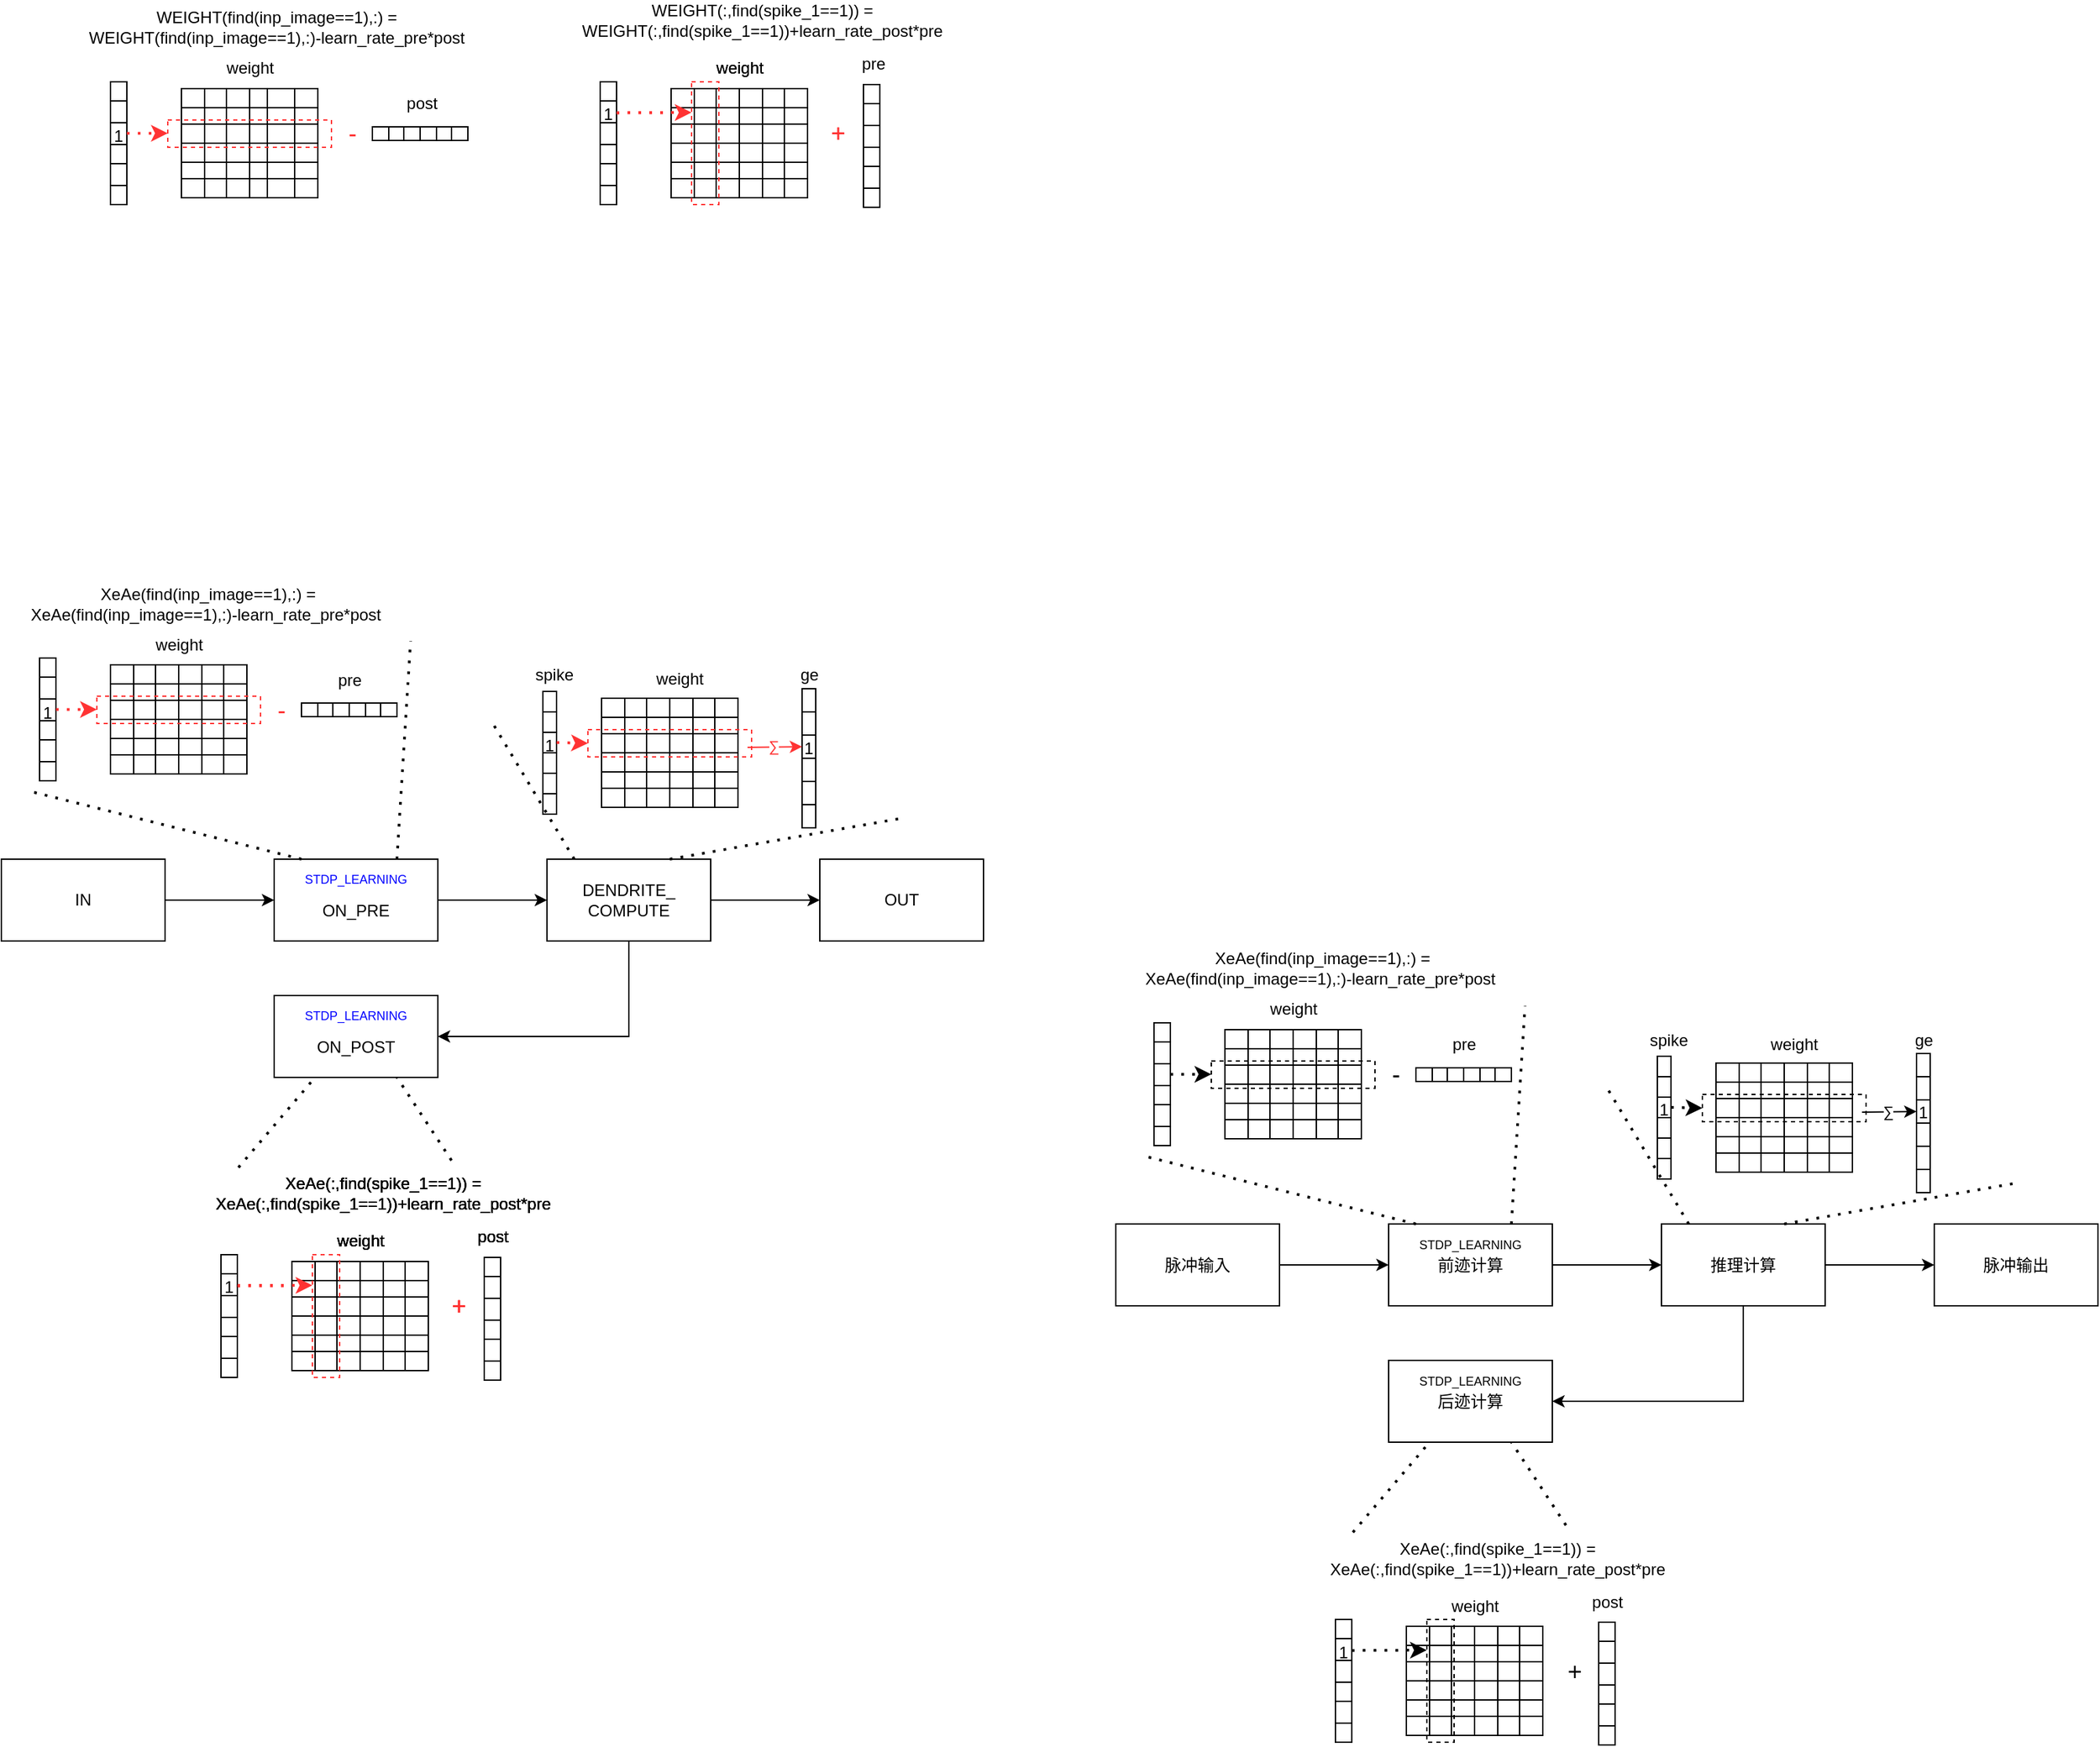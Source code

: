 <mxfile version="23.0.2" type="github">
  <diagram id="C5RBs43oDa-KdzZeNtuy" name="Page-1">
    <mxGraphModel dx="761" dy="1607" grid="0" gridSize="10" guides="0" tooltips="1" connect="1" arrows="1" fold="1" page="1" pageScale="1" pageWidth="827" pageHeight="1169" math="0" shadow="0">
      <root>
        <mxCell id="WIyWlLk6GJQsqaUBKTNV-0" />
        <mxCell id="WIyWlLk6GJQsqaUBKTNV-1" parent="WIyWlLk6GJQsqaUBKTNV-0" />
        <mxCell id="30HMJoaEgPx3A_9HI58f-958" value="脉冲输入" style="rounded=0;whiteSpace=wrap;html=1;" parent="WIyWlLk6GJQsqaUBKTNV-1" vertex="1">
          <mxGeometry x="907" y="407.5" width="120" height="60" as="geometry" />
        </mxCell>
        <mxCell id="30HMJoaEgPx3A_9HI58f-959" value="前迹计算" style="rounded=0;whiteSpace=wrap;html=1;" parent="WIyWlLk6GJQsqaUBKTNV-1" vertex="1">
          <mxGeometry x="1107" y="407.5" width="120" height="60" as="geometry" />
        </mxCell>
        <mxCell id="30HMJoaEgPx3A_9HI58f-960" value="" style="edgeStyle=orthogonalEdgeStyle;rounded=0;orthogonalLoop=1;jettySize=auto;html=1;" parent="WIyWlLk6GJQsqaUBKTNV-1" source="30HMJoaEgPx3A_9HI58f-958" target="30HMJoaEgPx3A_9HI58f-959" edge="1">
          <mxGeometry relative="1" as="geometry" />
        </mxCell>
        <mxCell id="30HMJoaEgPx3A_9HI58f-961" value="推理计算" style="rounded=0;whiteSpace=wrap;html=1;" parent="WIyWlLk6GJQsqaUBKTNV-1" vertex="1">
          <mxGeometry x="1307" y="407.5" width="120" height="60" as="geometry" />
        </mxCell>
        <mxCell id="30HMJoaEgPx3A_9HI58f-962" value="" style="edgeStyle=orthogonalEdgeStyle;rounded=0;orthogonalLoop=1;jettySize=auto;html=1;" parent="WIyWlLk6GJQsqaUBKTNV-1" source="30HMJoaEgPx3A_9HI58f-959" target="30HMJoaEgPx3A_9HI58f-961" edge="1">
          <mxGeometry relative="1" as="geometry" />
        </mxCell>
        <mxCell id="30HMJoaEgPx3A_9HI58f-963" value="后迹计算" style="rounded=0;whiteSpace=wrap;html=1;" parent="WIyWlLk6GJQsqaUBKTNV-1" vertex="1">
          <mxGeometry x="1107" y="507.5" width="120" height="60" as="geometry" />
        </mxCell>
        <mxCell id="30HMJoaEgPx3A_9HI58f-964" value="" style="edgeStyle=orthogonalEdgeStyle;rounded=0;orthogonalLoop=1;jettySize=auto;html=1;" parent="WIyWlLk6GJQsqaUBKTNV-1" source="30HMJoaEgPx3A_9HI58f-961" target="30HMJoaEgPx3A_9HI58f-963" edge="1">
          <mxGeometry relative="1" as="geometry">
            <Array as="points">
              <mxPoint x="1367" y="537.5" />
            </Array>
          </mxGeometry>
        </mxCell>
        <mxCell id="30HMJoaEgPx3A_9HI58f-965" value="脉冲输出" style="rounded=0;whiteSpace=wrap;html=1;" parent="WIyWlLk6GJQsqaUBKTNV-1" vertex="1">
          <mxGeometry x="1507" y="407.5" width="120" height="60" as="geometry" />
        </mxCell>
        <mxCell id="30HMJoaEgPx3A_9HI58f-966" value="" style="edgeStyle=orthogonalEdgeStyle;rounded=0;orthogonalLoop=1;jettySize=auto;html=1;" parent="WIyWlLk6GJQsqaUBKTNV-1" source="30HMJoaEgPx3A_9HI58f-961" target="30HMJoaEgPx3A_9HI58f-965" edge="1">
          <mxGeometry relative="1" as="geometry" />
        </mxCell>
        <mxCell id="30HMJoaEgPx3A_9HI58f-967" value="&lt;font color=&quot;#000000&quot;&gt;STDP_LEARNING&lt;/font&gt;" style="text;html=1;strokeColor=none;fillColor=none;align=center;verticalAlign=middle;whiteSpace=wrap;rounded=0;fontSize=9;fontColor=#0000FF;" parent="WIyWlLk6GJQsqaUBKTNV-1" vertex="1">
          <mxGeometry x="1137" y="407.5" width="60" height="30" as="geometry" />
        </mxCell>
        <mxCell id="30HMJoaEgPx3A_9HI58f-968" value="&lt;font color=&quot;#000000&quot;&gt;STDP_LEARNING&lt;/font&gt;" style="text;html=1;strokeColor=none;fillColor=none;align=center;verticalAlign=middle;whiteSpace=wrap;rounded=0;fontSize=9;fontColor=#0000FF;" parent="WIyWlLk6GJQsqaUBKTNV-1" vertex="1">
          <mxGeometry x="1137" y="507.5" width="60" height="30" as="geometry" />
        </mxCell>
        <mxCell id="30HMJoaEgPx3A_9HI58f-969" value="" style="endArrow=none;dashed=1;html=1;dashPattern=1 3;strokeWidth=2;rounded=0;" parent="WIyWlLk6GJQsqaUBKTNV-1" edge="1">
          <mxGeometry width="50" height="50" relative="1" as="geometry">
            <mxPoint x="1197" y="407.5" as="sourcePoint" />
            <mxPoint x="1207" y="247.5" as="targetPoint" />
          </mxGeometry>
        </mxCell>
        <mxCell id="30HMJoaEgPx3A_9HI58f-970" value="" style="endArrow=none;dashed=1;html=1;dashPattern=1 3;strokeWidth=2;rounded=0;" parent="WIyWlLk6GJQsqaUBKTNV-1" edge="1">
          <mxGeometry width="50" height="50" relative="1" as="geometry">
            <mxPoint x="1127" y="407.5" as="sourcePoint" />
            <mxPoint x="927" y="357.5" as="targetPoint" />
          </mxGeometry>
        </mxCell>
        <mxCell id="30HMJoaEgPx3A_9HI58f-971" value="" style="endArrow=none;dashed=1;html=1;dashPattern=1 3;strokeWidth=2;rounded=0;exitX=0.146;exitY=-0.13;exitDx=0;exitDy=0;exitPerimeter=0;" parent="WIyWlLk6GJQsqaUBKTNV-1" source="30HMJoaEgPx3A_9HI58f-1043" edge="1">
          <mxGeometry width="50" height="50" relative="1" as="geometry">
            <mxPoint x="1087" y="617.5" as="sourcePoint" />
            <mxPoint x="1137" y="567.5" as="targetPoint" />
          </mxGeometry>
        </mxCell>
        <mxCell id="30HMJoaEgPx3A_9HI58f-972" value="" style="endArrow=none;dashed=1;html=1;dashPattern=1 3;strokeWidth=2;rounded=0;" parent="WIyWlLk6GJQsqaUBKTNV-1" edge="1">
          <mxGeometry width="50" height="50" relative="1" as="geometry">
            <mxPoint x="1237" y="628.389" as="sourcePoint" />
            <mxPoint x="1197" y="567.5" as="targetPoint" />
          </mxGeometry>
        </mxCell>
        <mxCell id="30HMJoaEgPx3A_9HI58f-973" value="&amp;nbsp;XeAe(find(inp_image==1),:) = XeAe(find(inp_image==1),:)-learn_rate_pre*post" style="text;html=1;strokeColor=none;fillColor=none;align=center;verticalAlign=middle;whiteSpace=wrap;rounded=0;movable=1;resizable=1;rotatable=1;deletable=1;editable=1;locked=0;connectable=1;" parent="WIyWlLk6GJQsqaUBKTNV-1" vertex="1">
          <mxGeometry x="907" y="205" width="300" height="30" as="geometry" />
        </mxCell>
        <mxCell id="30HMJoaEgPx3A_9HI58f-974" value="" style="shape=table;startSize=0;container=1;collapsible=0;childLayout=tableLayout;movable=1;resizable=1;rotatable=1;deletable=1;editable=1;locked=0;connectable=1;" parent="WIyWlLk6GJQsqaUBKTNV-1" vertex="1">
          <mxGeometry x="1127" y="293" width="70" height="10" as="geometry" />
        </mxCell>
        <mxCell id="30HMJoaEgPx3A_9HI58f-975" value="" style="shape=tableRow;horizontal=0;startSize=0;swimlaneHead=0;swimlaneBody=0;strokeColor=inherit;top=0;left=0;bottom=0;right=0;collapsible=0;dropTarget=0;fillColor=none;points=[[0,0.5],[1,0.5]];portConstraint=eastwest;movable=1;resizable=1;rotatable=1;deletable=1;editable=1;locked=0;connectable=1;" parent="30HMJoaEgPx3A_9HI58f-974" vertex="1">
          <mxGeometry width="70" height="10" as="geometry" />
        </mxCell>
        <mxCell id="30HMJoaEgPx3A_9HI58f-976" value="" style="shape=partialRectangle;html=1;whiteSpace=wrap;connectable=1;strokeColor=inherit;overflow=hidden;fillColor=none;top=0;left=0;bottom=0;right=0;pointerEvents=1;movable=1;resizable=1;rotatable=1;deletable=1;editable=1;locked=0;" parent="30HMJoaEgPx3A_9HI58f-975" vertex="1">
          <mxGeometry width="12" height="10" as="geometry">
            <mxRectangle width="12" height="10" as="alternateBounds" />
          </mxGeometry>
        </mxCell>
        <mxCell id="30HMJoaEgPx3A_9HI58f-977" value="" style="shape=partialRectangle;html=1;whiteSpace=wrap;connectable=1;strokeColor=inherit;overflow=hidden;fillColor=none;top=0;left=0;bottom=0;right=0;pointerEvents=1;movable=1;resizable=1;rotatable=1;deletable=1;editable=1;locked=0;" parent="30HMJoaEgPx3A_9HI58f-975" vertex="1">
          <mxGeometry x="12" width="11" height="10" as="geometry">
            <mxRectangle width="11" height="10" as="alternateBounds" />
          </mxGeometry>
        </mxCell>
        <mxCell id="30HMJoaEgPx3A_9HI58f-978" value="" style="shape=partialRectangle;html=1;whiteSpace=wrap;connectable=1;strokeColor=inherit;overflow=hidden;fillColor=none;top=0;left=0;bottom=0;right=0;pointerEvents=1;movable=1;resizable=1;rotatable=1;deletable=1;editable=1;locked=0;" parent="30HMJoaEgPx3A_9HI58f-975" vertex="1">
          <mxGeometry x="23" width="12" height="10" as="geometry">
            <mxRectangle width="12" height="10" as="alternateBounds" />
          </mxGeometry>
        </mxCell>
        <mxCell id="30HMJoaEgPx3A_9HI58f-979" value="" style="shape=partialRectangle;html=1;whiteSpace=wrap;connectable=1;strokeColor=inherit;overflow=hidden;fillColor=none;top=0;left=0;bottom=0;right=0;pointerEvents=1;movable=1;resizable=1;rotatable=1;deletable=1;editable=1;locked=0;" parent="30HMJoaEgPx3A_9HI58f-975" vertex="1">
          <mxGeometry x="35" width="12" height="10" as="geometry">
            <mxRectangle width="12" height="10" as="alternateBounds" />
          </mxGeometry>
        </mxCell>
        <mxCell id="30HMJoaEgPx3A_9HI58f-980" value="" style="shape=partialRectangle;html=1;whiteSpace=wrap;connectable=1;strokeColor=inherit;overflow=hidden;fillColor=none;top=0;left=0;bottom=0;right=0;pointerEvents=1;movable=1;resizable=1;rotatable=1;deletable=1;editable=1;locked=0;" parent="30HMJoaEgPx3A_9HI58f-975" vertex="1">
          <mxGeometry x="47" width="11" height="10" as="geometry">
            <mxRectangle width="11" height="10" as="alternateBounds" />
          </mxGeometry>
        </mxCell>
        <mxCell id="30HMJoaEgPx3A_9HI58f-981" value="" style="shape=partialRectangle;html=1;whiteSpace=wrap;connectable=1;strokeColor=inherit;overflow=hidden;fillColor=none;top=0;left=0;bottom=0;right=0;pointerEvents=1;movable=1;resizable=1;rotatable=1;deletable=1;editable=1;locked=0;" parent="30HMJoaEgPx3A_9HI58f-975" vertex="1">
          <mxGeometry x="58" width="12" height="10" as="geometry">
            <mxRectangle width="12" height="10" as="alternateBounds" />
          </mxGeometry>
        </mxCell>
        <mxCell id="30HMJoaEgPx3A_9HI58f-982" value="" style="shape=table;startSize=0;container=1;collapsible=0;childLayout=tableLayout;movable=1;resizable=1;rotatable=1;deletable=1;editable=1;locked=0;connectable=1;" parent="WIyWlLk6GJQsqaUBKTNV-1" vertex="1">
          <mxGeometry x="987" y="265" width="100" height="80" as="geometry" />
        </mxCell>
        <mxCell id="30HMJoaEgPx3A_9HI58f-983" value="" style="shape=tableRow;horizontal=0;startSize=0;swimlaneHead=0;swimlaneBody=0;strokeColor=inherit;top=0;left=0;bottom=0;right=0;collapsible=0;dropTarget=0;fillColor=none;points=[[0,0.5],[1,0.5]];portConstraint=eastwest;movable=1;resizable=1;rotatable=1;deletable=1;editable=1;locked=0;connectable=1;" parent="30HMJoaEgPx3A_9HI58f-982" vertex="1">
          <mxGeometry width="100" height="14" as="geometry" />
        </mxCell>
        <mxCell id="30HMJoaEgPx3A_9HI58f-984" value="" style="shape=partialRectangle;html=1;whiteSpace=wrap;connectable=1;strokeColor=inherit;overflow=hidden;fillColor=none;top=0;left=0;bottom=0;right=0;pointerEvents=1;movable=1;resizable=1;rotatable=1;deletable=1;editable=1;locked=0;" parent="30HMJoaEgPx3A_9HI58f-983" vertex="1">
          <mxGeometry width="17" height="14" as="geometry">
            <mxRectangle width="17" height="14" as="alternateBounds" />
          </mxGeometry>
        </mxCell>
        <mxCell id="30HMJoaEgPx3A_9HI58f-985" value="" style="shape=partialRectangle;html=1;whiteSpace=wrap;connectable=1;strokeColor=inherit;overflow=hidden;fillColor=none;top=0;left=0;bottom=0;right=0;pointerEvents=1;movable=1;resizable=1;rotatable=1;deletable=1;editable=1;locked=0;" parent="30HMJoaEgPx3A_9HI58f-983" vertex="1">
          <mxGeometry x="17" width="16" height="14" as="geometry">
            <mxRectangle width="16" height="14" as="alternateBounds" />
          </mxGeometry>
        </mxCell>
        <mxCell id="30HMJoaEgPx3A_9HI58f-986" value="" style="shape=partialRectangle;html=1;whiteSpace=wrap;connectable=1;strokeColor=inherit;overflow=hidden;fillColor=none;top=0;left=0;bottom=0;right=0;pointerEvents=1;movable=1;resizable=1;rotatable=1;deletable=1;editable=1;locked=0;" parent="30HMJoaEgPx3A_9HI58f-983" vertex="1">
          <mxGeometry x="33" width="17" height="14" as="geometry">
            <mxRectangle width="17" height="14" as="alternateBounds" />
          </mxGeometry>
        </mxCell>
        <mxCell id="30HMJoaEgPx3A_9HI58f-987" value="" style="shape=partialRectangle;html=1;whiteSpace=wrap;connectable=1;strokeColor=inherit;overflow=hidden;fillColor=none;top=0;left=0;bottom=0;right=0;pointerEvents=1;movable=1;resizable=1;rotatable=1;deletable=1;editable=1;locked=0;" parent="30HMJoaEgPx3A_9HI58f-983" vertex="1">
          <mxGeometry x="50" width="17" height="14" as="geometry">
            <mxRectangle width="17" height="14" as="alternateBounds" />
          </mxGeometry>
        </mxCell>
        <mxCell id="30HMJoaEgPx3A_9HI58f-988" value="" style="shape=partialRectangle;html=1;whiteSpace=wrap;connectable=1;strokeColor=inherit;overflow=hidden;fillColor=none;top=0;left=0;bottom=0;right=0;pointerEvents=1;movable=1;resizable=1;rotatable=1;deletable=1;editable=1;locked=0;" parent="30HMJoaEgPx3A_9HI58f-983" vertex="1">
          <mxGeometry x="67" width="16" height="14" as="geometry">
            <mxRectangle width="16" height="14" as="alternateBounds" />
          </mxGeometry>
        </mxCell>
        <mxCell id="30HMJoaEgPx3A_9HI58f-989" value="" style="shape=partialRectangle;html=1;whiteSpace=wrap;connectable=1;strokeColor=inherit;overflow=hidden;fillColor=none;top=0;left=0;bottom=0;right=0;pointerEvents=1;movable=1;resizable=1;rotatable=1;deletable=1;editable=1;locked=0;" parent="30HMJoaEgPx3A_9HI58f-983" vertex="1">
          <mxGeometry x="83" width="17" height="14" as="geometry">
            <mxRectangle width="17" height="14" as="alternateBounds" />
          </mxGeometry>
        </mxCell>
        <mxCell id="30HMJoaEgPx3A_9HI58f-990" value="" style="shape=tableRow;horizontal=0;startSize=0;swimlaneHead=0;swimlaneBody=0;strokeColor=inherit;top=0;left=0;bottom=0;right=0;collapsible=0;dropTarget=0;fillColor=none;points=[[0,0.5],[1,0.5]];portConstraint=eastwest;movable=1;resizable=1;rotatable=1;deletable=1;editable=1;locked=0;connectable=1;" parent="30HMJoaEgPx3A_9HI58f-982" vertex="1">
          <mxGeometry y="14" width="100" height="12" as="geometry" />
        </mxCell>
        <mxCell id="30HMJoaEgPx3A_9HI58f-991" value="" style="shape=partialRectangle;html=1;whiteSpace=wrap;connectable=1;strokeColor=inherit;overflow=hidden;fillColor=none;top=0;left=0;bottom=0;right=0;pointerEvents=1;movable=1;resizable=1;rotatable=1;deletable=1;editable=1;locked=0;" parent="30HMJoaEgPx3A_9HI58f-990" vertex="1">
          <mxGeometry width="17" height="12" as="geometry">
            <mxRectangle width="17" height="12" as="alternateBounds" />
          </mxGeometry>
        </mxCell>
        <mxCell id="30HMJoaEgPx3A_9HI58f-992" value="" style="shape=partialRectangle;html=1;whiteSpace=wrap;connectable=1;strokeColor=inherit;overflow=hidden;fillColor=none;top=0;left=0;bottom=0;right=0;pointerEvents=1;movable=1;resizable=1;rotatable=1;deletable=1;editable=1;locked=0;" parent="30HMJoaEgPx3A_9HI58f-990" vertex="1">
          <mxGeometry x="17" width="16" height="12" as="geometry">
            <mxRectangle width="16" height="12" as="alternateBounds" />
          </mxGeometry>
        </mxCell>
        <mxCell id="30HMJoaEgPx3A_9HI58f-993" value="" style="shape=partialRectangle;html=1;whiteSpace=wrap;connectable=1;strokeColor=inherit;overflow=hidden;fillColor=none;top=0;left=0;bottom=0;right=0;pointerEvents=1;movable=1;resizable=1;rotatable=1;deletable=1;editable=1;locked=0;" parent="30HMJoaEgPx3A_9HI58f-990" vertex="1">
          <mxGeometry x="33" width="17" height="12" as="geometry">
            <mxRectangle width="17" height="12" as="alternateBounds" />
          </mxGeometry>
        </mxCell>
        <mxCell id="30HMJoaEgPx3A_9HI58f-994" value="" style="shape=partialRectangle;html=1;whiteSpace=wrap;connectable=1;strokeColor=inherit;overflow=hidden;fillColor=none;top=0;left=0;bottom=0;right=0;pointerEvents=1;movable=1;resizable=1;rotatable=1;deletable=1;editable=1;locked=0;" parent="30HMJoaEgPx3A_9HI58f-990" vertex="1">
          <mxGeometry x="50" width="17" height="12" as="geometry">
            <mxRectangle width="17" height="12" as="alternateBounds" />
          </mxGeometry>
        </mxCell>
        <mxCell id="30HMJoaEgPx3A_9HI58f-995" value="" style="shape=partialRectangle;html=1;whiteSpace=wrap;connectable=1;strokeColor=inherit;overflow=hidden;fillColor=none;top=0;left=0;bottom=0;right=0;pointerEvents=1;movable=1;resizable=1;rotatable=1;deletable=1;editable=1;locked=0;" parent="30HMJoaEgPx3A_9HI58f-990" vertex="1">
          <mxGeometry x="67" width="16" height="12" as="geometry">
            <mxRectangle width="16" height="12" as="alternateBounds" />
          </mxGeometry>
        </mxCell>
        <mxCell id="30HMJoaEgPx3A_9HI58f-996" value="" style="shape=partialRectangle;html=1;whiteSpace=wrap;connectable=1;strokeColor=inherit;overflow=hidden;fillColor=none;top=0;left=0;bottom=0;right=0;pointerEvents=1;movable=1;resizable=1;rotatable=1;deletable=1;editable=1;locked=0;" parent="30HMJoaEgPx3A_9HI58f-990" vertex="1">
          <mxGeometry x="83" width="17" height="12" as="geometry">
            <mxRectangle width="17" height="12" as="alternateBounds" />
          </mxGeometry>
        </mxCell>
        <mxCell id="30HMJoaEgPx3A_9HI58f-997" value="" style="shape=tableRow;horizontal=0;startSize=0;swimlaneHead=0;swimlaneBody=0;strokeColor=inherit;top=0;left=0;bottom=0;right=0;collapsible=0;dropTarget=0;fillColor=none;points=[[0,0.5],[1,0.5]];portConstraint=eastwest;movable=1;resizable=1;rotatable=1;deletable=1;editable=1;locked=0;connectable=1;" parent="30HMJoaEgPx3A_9HI58f-982" vertex="1">
          <mxGeometry y="26" width="100" height="14" as="geometry" />
        </mxCell>
        <mxCell id="30HMJoaEgPx3A_9HI58f-998" value="" style="shape=partialRectangle;html=1;whiteSpace=wrap;connectable=1;strokeColor=inherit;overflow=hidden;fillColor=none;top=0;left=0;bottom=0;right=0;pointerEvents=1;movable=1;resizable=1;rotatable=1;deletable=1;editable=1;locked=0;" parent="30HMJoaEgPx3A_9HI58f-997" vertex="1">
          <mxGeometry width="17" height="14" as="geometry">
            <mxRectangle width="17" height="14" as="alternateBounds" />
          </mxGeometry>
        </mxCell>
        <mxCell id="30HMJoaEgPx3A_9HI58f-999" value="" style="shape=partialRectangle;html=1;whiteSpace=wrap;connectable=1;strokeColor=inherit;overflow=hidden;fillColor=none;top=0;left=0;bottom=0;right=0;pointerEvents=1;movable=1;resizable=1;rotatable=1;deletable=1;editable=1;locked=0;" parent="30HMJoaEgPx3A_9HI58f-997" vertex="1">
          <mxGeometry x="17" width="16" height="14" as="geometry">
            <mxRectangle width="16" height="14" as="alternateBounds" />
          </mxGeometry>
        </mxCell>
        <mxCell id="30HMJoaEgPx3A_9HI58f-1000" value="" style="shape=partialRectangle;html=1;whiteSpace=wrap;connectable=1;strokeColor=inherit;overflow=hidden;fillColor=none;top=0;left=0;bottom=0;right=0;pointerEvents=1;movable=1;resizable=1;rotatable=1;deletable=1;editable=1;locked=0;" parent="30HMJoaEgPx3A_9HI58f-997" vertex="1">
          <mxGeometry x="33" width="17" height="14" as="geometry">
            <mxRectangle width="17" height="14" as="alternateBounds" />
          </mxGeometry>
        </mxCell>
        <mxCell id="30HMJoaEgPx3A_9HI58f-1001" value="" style="shape=partialRectangle;html=1;whiteSpace=wrap;connectable=1;strokeColor=inherit;overflow=hidden;fillColor=none;top=0;left=0;bottom=0;right=0;pointerEvents=1;movable=1;resizable=1;rotatable=1;deletable=1;editable=1;locked=0;" parent="30HMJoaEgPx3A_9HI58f-997" vertex="1">
          <mxGeometry x="50" width="17" height="14" as="geometry">
            <mxRectangle width="17" height="14" as="alternateBounds" />
          </mxGeometry>
        </mxCell>
        <mxCell id="30HMJoaEgPx3A_9HI58f-1002" value="" style="shape=partialRectangle;html=1;whiteSpace=wrap;connectable=1;strokeColor=inherit;overflow=hidden;fillColor=none;top=0;left=0;bottom=0;right=0;pointerEvents=1;movable=1;resizable=1;rotatable=1;deletable=1;editable=1;locked=0;" parent="30HMJoaEgPx3A_9HI58f-997" vertex="1">
          <mxGeometry x="67" width="16" height="14" as="geometry">
            <mxRectangle width="16" height="14" as="alternateBounds" />
          </mxGeometry>
        </mxCell>
        <mxCell id="30HMJoaEgPx3A_9HI58f-1003" value="" style="shape=partialRectangle;html=1;whiteSpace=wrap;connectable=1;strokeColor=inherit;overflow=hidden;fillColor=none;top=0;left=0;bottom=0;right=0;pointerEvents=1;movable=1;resizable=1;rotatable=1;deletable=1;editable=1;locked=0;" parent="30HMJoaEgPx3A_9HI58f-997" vertex="1">
          <mxGeometry x="83" width="17" height="14" as="geometry">
            <mxRectangle width="17" height="14" as="alternateBounds" />
          </mxGeometry>
        </mxCell>
        <mxCell id="30HMJoaEgPx3A_9HI58f-1004" value="" style="shape=tableRow;horizontal=0;startSize=0;swimlaneHead=0;swimlaneBody=0;strokeColor=inherit;top=0;left=0;bottom=0;right=0;collapsible=0;dropTarget=0;fillColor=none;points=[[0,0.5],[1,0.5]];portConstraint=eastwest;movable=1;resizable=1;rotatable=1;deletable=1;editable=1;locked=0;connectable=1;" parent="30HMJoaEgPx3A_9HI58f-982" vertex="1">
          <mxGeometry y="40" width="100" height="14" as="geometry" />
        </mxCell>
        <mxCell id="30HMJoaEgPx3A_9HI58f-1005" value="" style="shape=partialRectangle;html=1;whiteSpace=wrap;connectable=1;strokeColor=inherit;overflow=hidden;fillColor=none;top=0;left=0;bottom=0;right=0;pointerEvents=1;movable=1;resizable=1;rotatable=1;deletable=1;editable=1;locked=0;" parent="30HMJoaEgPx3A_9HI58f-1004" vertex="1">
          <mxGeometry width="17" height="14" as="geometry">
            <mxRectangle width="17" height="14" as="alternateBounds" />
          </mxGeometry>
        </mxCell>
        <mxCell id="30HMJoaEgPx3A_9HI58f-1006" value="" style="shape=partialRectangle;html=1;whiteSpace=wrap;connectable=1;strokeColor=inherit;overflow=hidden;fillColor=none;top=0;left=0;bottom=0;right=0;pointerEvents=1;movable=1;resizable=1;rotatable=1;deletable=1;editable=1;locked=0;" parent="30HMJoaEgPx3A_9HI58f-1004" vertex="1">
          <mxGeometry x="17" width="16" height="14" as="geometry">
            <mxRectangle width="16" height="14" as="alternateBounds" />
          </mxGeometry>
        </mxCell>
        <mxCell id="30HMJoaEgPx3A_9HI58f-1007" value="" style="shape=partialRectangle;html=1;whiteSpace=wrap;connectable=1;strokeColor=inherit;overflow=hidden;fillColor=none;top=0;left=0;bottom=0;right=0;pointerEvents=1;movable=1;resizable=1;rotatable=1;deletable=1;editable=1;locked=0;" parent="30HMJoaEgPx3A_9HI58f-1004" vertex="1">
          <mxGeometry x="33" width="17" height="14" as="geometry">
            <mxRectangle width="17" height="14" as="alternateBounds" />
          </mxGeometry>
        </mxCell>
        <mxCell id="30HMJoaEgPx3A_9HI58f-1008" value="" style="shape=partialRectangle;html=1;whiteSpace=wrap;connectable=1;strokeColor=inherit;overflow=hidden;fillColor=none;top=0;left=0;bottom=0;right=0;pointerEvents=1;movable=1;resizable=1;rotatable=1;deletable=1;editable=1;locked=0;" parent="30HMJoaEgPx3A_9HI58f-1004" vertex="1">
          <mxGeometry x="50" width="17" height="14" as="geometry">
            <mxRectangle width="17" height="14" as="alternateBounds" />
          </mxGeometry>
        </mxCell>
        <mxCell id="30HMJoaEgPx3A_9HI58f-1009" value="" style="shape=partialRectangle;html=1;whiteSpace=wrap;connectable=1;strokeColor=inherit;overflow=hidden;fillColor=none;top=0;left=0;bottom=0;right=0;pointerEvents=1;movable=1;resizable=1;rotatable=1;deletable=1;editable=1;locked=0;" parent="30HMJoaEgPx3A_9HI58f-1004" vertex="1">
          <mxGeometry x="67" width="16" height="14" as="geometry">
            <mxRectangle width="16" height="14" as="alternateBounds" />
          </mxGeometry>
        </mxCell>
        <mxCell id="30HMJoaEgPx3A_9HI58f-1010" value="" style="shape=partialRectangle;html=1;whiteSpace=wrap;connectable=1;strokeColor=inherit;overflow=hidden;fillColor=none;top=0;left=0;bottom=0;right=0;pointerEvents=1;movable=1;resizable=1;rotatable=1;deletable=1;editable=1;locked=0;" parent="30HMJoaEgPx3A_9HI58f-1004" vertex="1">
          <mxGeometry x="83" width="17" height="14" as="geometry">
            <mxRectangle width="17" height="14" as="alternateBounds" />
          </mxGeometry>
        </mxCell>
        <mxCell id="30HMJoaEgPx3A_9HI58f-1011" value="" style="shape=tableRow;horizontal=0;startSize=0;swimlaneHead=0;swimlaneBody=0;strokeColor=inherit;top=0;left=0;bottom=0;right=0;collapsible=0;dropTarget=0;fillColor=none;points=[[0,0.5],[1,0.5]];portConstraint=eastwest;movable=1;resizable=1;rotatable=1;deletable=1;editable=1;locked=0;connectable=1;" parent="30HMJoaEgPx3A_9HI58f-982" vertex="1">
          <mxGeometry y="54" width="100" height="12" as="geometry" />
        </mxCell>
        <mxCell id="30HMJoaEgPx3A_9HI58f-1012" value="" style="shape=partialRectangle;html=1;whiteSpace=wrap;connectable=1;strokeColor=inherit;overflow=hidden;fillColor=none;top=0;left=0;bottom=0;right=0;pointerEvents=1;movable=1;resizable=1;rotatable=1;deletable=1;editable=1;locked=0;" parent="30HMJoaEgPx3A_9HI58f-1011" vertex="1">
          <mxGeometry width="17" height="12" as="geometry">
            <mxRectangle width="17" height="12" as="alternateBounds" />
          </mxGeometry>
        </mxCell>
        <mxCell id="30HMJoaEgPx3A_9HI58f-1013" value="" style="shape=partialRectangle;html=1;whiteSpace=wrap;connectable=1;strokeColor=inherit;overflow=hidden;fillColor=none;top=0;left=0;bottom=0;right=0;pointerEvents=1;movable=1;resizable=1;rotatable=1;deletable=1;editable=1;locked=0;" parent="30HMJoaEgPx3A_9HI58f-1011" vertex="1">
          <mxGeometry x="17" width="16" height="12" as="geometry">
            <mxRectangle width="16" height="12" as="alternateBounds" />
          </mxGeometry>
        </mxCell>
        <mxCell id="30HMJoaEgPx3A_9HI58f-1014" value="" style="shape=partialRectangle;html=1;whiteSpace=wrap;connectable=1;strokeColor=inherit;overflow=hidden;fillColor=none;top=0;left=0;bottom=0;right=0;pointerEvents=1;movable=1;resizable=1;rotatable=1;deletable=1;editable=1;locked=0;" parent="30HMJoaEgPx3A_9HI58f-1011" vertex="1">
          <mxGeometry x="33" width="17" height="12" as="geometry">
            <mxRectangle width="17" height="12" as="alternateBounds" />
          </mxGeometry>
        </mxCell>
        <mxCell id="30HMJoaEgPx3A_9HI58f-1015" value="" style="shape=partialRectangle;html=1;whiteSpace=wrap;connectable=1;strokeColor=inherit;overflow=hidden;fillColor=none;top=0;left=0;bottom=0;right=0;pointerEvents=1;movable=1;resizable=1;rotatable=1;deletable=1;editable=1;locked=0;" parent="30HMJoaEgPx3A_9HI58f-1011" vertex="1">
          <mxGeometry x="50" width="17" height="12" as="geometry">
            <mxRectangle width="17" height="12" as="alternateBounds" />
          </mxGeometry>
        </mxCell>
        <mxCell id="30HMJoaEgPx3A_9HI58f-1016" value="" style="shape=partialRectangle;html=1;whiteSpace=wrap;connectable=1;strokeColor=inherit;overflow=hidden;fillColor=none;top=0;left=0;bottom=0;right=0;pointerEvents=1;movable=1;resizable=1;rotatable=1;deletable=1;editable=1;locked=0;" parent="30HMJoaEgPx3A_9HI58f-1011" vertex="1">
          <mxGeometry x="67" width="16" height="12" as="geometry">
            <mxRectangle width="16" height="12" as="alternateBounds" />
          </mxGeometry>
        </mxCell>
        <mxCell id="30HMJoaEgPx3A_9HI58f-1017" value="" style="shape=partialRectangle;html=1;whiteSpace=wrap;connectable=1;strokeColor=inherit;overflow=hidden;fillColor=none;top=0;left=0;bottom=0;right=0;pointerEvents=1;movable=1;resizable=1;rotatable=1;deletable=1;editable=1;locked=0;" parent="30HMJoaEgPx3A_9HI58f-1011" vertex="1">
          <mxGeometry x="83" width="17" height="12" as="geometry">
            <mxRectangle width="17" height="12" as="alternateBounds" />
          </mxGeometry>
        </mxCell>
        <mxCell id="30HMJoaEgPx3A_9HI58f-1018" value="" style="shape=tableRow;horizontal=0;startSize=0;swimlaneHead=0;swimlaneBody=0;strokeColor=inherit;top=0;left=0;bottom=0;right=0;collapsible=0;dropTarget=0;fillColor=none;points=[[0,0.5],[1,0.5]];portConstraint=eastwest;movable=1;resizable=1;rotatable=1;deletable=1;editable=1;locked=0;connectable=1;" parent="30HMJoaEgPx3A_9HI58f-982" vertex="1">
          <mxGeometry y="66" width="100" height="14" as="geometry" />
        </mxCell>
        <mxCell id="30HMJoaEgPx3A_9HI58f-1019" value="" style="shape=partialRectangle;html=1;whiteSpace=wrap;connectable=1;strokeColor=inherit;overflow=hidden;fillColor=none;top=0;left=0;bottom=0;right=0;pointerEvents=1;movable=1;resizable=1;rotatable=1;deletable=1;editable=1;locked=0;" parent="30HMJoaEgPx3A_9HI58f-1018" vertex="1">
          <mxGeometry width="17" height="14" as="geometry">
            <mxRectangle width="17" height="14" as="alternateBounds" />
          </mxGeometry>
        </mxCell>
        <mxCell id="30HMJoaEgPx3A_9HI58f-1020" value="" style="shape=partialRectangle;html=1;whiteSpace=wrap;connectable=1;strokeColor=inherit;overflow=hidden;fillColor=none;top=0;left=0;bottom=0;right=0;pointerEvents=1;movable=1;resizable=1;rotatable=1;deletable=1;editable=1;locked=0;" parent="30HMJoaEgPx3A_9HI58f-1018" vertex="1">
          <mxGeometry x="17" width="16" height="14" as="geometry">
            <mxRectangle width="16" height="14" as="alternateBounds" />
          </mxGeometry>
        </mxCell>
        <mxCell id="30HMJoaEgPx3A_9HI58f-1021" value="" style="shape=partialRectangle;html=1;whiteSpace=wrap;connectable=1;strokeColor=inherit;overflow=hidden;fillColor=none;top=0;left=0;bottom=0;right=0;pointerEvents=1;movable=1;resizable=1;rotatable=1;deletable=1;editable=1;locked=0;" parent="30HMJoaEgPx3A_9HI58f-1018" vertex="1">
          <mxGeometry x="33" width="17" height="14" as="geometry">
            <mxRectangle width="17" height="14" as="alternateBounds" />
          </mxGeometry>
        </mxCell>
        <mxCell id="30HMJoaEgPx3A_9HI58f-1022" value="" style="shape=partialRectangle;html=1;whiteSpace=wrap;connectable=1;strokeColor=inherit;overflow=hidden;fillColor=none;top=0;left=0;bottom=0;right=0;pointerEvents=1;movable=1;resizable=1;rotatable=1;deletable=1;editable=1;locked=0;" parent="30HMJoaEgPx3A_9HI58f-1018" vertex="1">
          <mxGeometry x="50" width="17" height="14" as="geometry">
            <mxRectangle width="17" height="14" as="alternateBounds" />
          </mxGeometry>
        </mxCell>
        <mxCell id="30HMJoaEgPx3A_9HI58f-1023" value="" style="shape=partialRectangle;html=1;whiteSpace=wrap;connectable=1;strokeColor=inherit;overflow=hidden;fillColor=none;top=0;left=0;bottom=0;right=0;pointerEvents=1;movable=1;resizable=1;rotatable=1;deletable=1;editable=1;locked=0;" parent="30HMJoaEgPx3A_9HI58f-1018" vertex="1">
          <mxGeometry x="67" width="16" height="14" as="geometry">
            <mxRectangle width="16" height="14" as="alternateBounds" />
          </mxGeometry>
        </mxCell>
        <mxCell id="30HMJoaEgPx3A_9HI58f-1024" value="" style="shape=partialRectangle;html=1;whiteSpace=wrap;connectable=1;strokeColor=inherit;overflow=hidden;fillColor=none;top=0;left=0;bottom=0;right=0;pointerEvents=1;movable=1;resizable=1;rotatable=1;deletable=1;editable=1;locked=0;" parent="30HMJoaEgPx3A_9HI58f-1018" vertex="1">
          <mxGeometry x="83" width="17" height="14" as="geometry">
            <mxRectangle width="17" height="14" as="alternateBounds" />
          </mxGeometry>
        </mxCell>
        <mxCell id="30HMJoaEgPx3A_9HI58f-1025" value="weight" style="text;html=1;align=center;verticalAlign=middle;resizable=1;points=[];autosize=1;strokeColor=none;fillColor=none;movable=1;rotatable=1;deletable=1;editable=1;locked=0;connectable=1;" parent="WIyWlLk6GJQsqaUBKTNV-1" vertex="1">
          <mxGeometry x="1007" y="235" width="60" height="30" as="geometry" />
        </mxCell>
        <mxCell id="30HMJoaEgPx3A_9HI58f-1026" value="" style="rounded=0;whiteSpace=wrap;html=1;dashed=1;fillColor=none;strokeColor=#000000;movable=1;resizable=1;rotatable=1;deletable=1;editable=1;locked=0;connectable=1;" parent="WIyWlLk6GJQsqaUBKTNV-1" vertex="1">
          <mxGeometry x="977" y="288" width="120" height="20" as="geometry" />
        </mxCell>
        <mxCell id="30HMJoaEgPx3A_9HI58f-1027" value="" style="shape=table;startSize=0;container=1;collapsible=0;childLayout=tableLayout;movable=1;resizable=1;rotatable=1;deletable=1;editable=1;locked=0;connectable=1;" parent="WIyWlLk6GJQsqaUBKTNV-1" vertex="1">
          <mxGeometry x="935" y="260" width="12" height="90" as="geometry" />
        </mxCell>
        <mxCell id="30HMJoaEgPx3A_9HI58f-1028" value="" style="shape=tableRow;horizontal=0;startSize=0;swimlaneHead=0;swimlaneBody=0;strokeColor=inherit;top=0;left=0;bottom=0;right=0;collapsible=0;dropTarget=0;fillColor=none;points=[[0,0.5],[1,0.5]];portConstraint=eastwest;movable=1;resizable=1;rotatable=1;deletable=1;editable=1;locked=0;connectable=1;" parent="30HMJoaEgPx3A_9HI58f-1027" vertex="1">
          <mxGeometry width="12" height="14" as="geometry" />
        </mxCell>
        <mxCell id="30HMJoaEgPx3A_9HI58f-1029" value="" style="shape=partialRectangle;html=1;whiteSpace=wrap;connectable=1;strokeColor=inherit;overflow=hidden;fillColor=none;top=0;left=0;bottom=0;right=0;pointerEvents=1;movable=1;resizable=1;rotatable=1;deletable=1;editable=1;locked=0;" parent="30HMJoaEgPx3A_9HI58f-1028" vertex="1">
          <mxGeometry width="12" height="14" as="geometry">
            <mxRectangle width="12" height="14" as="alternateBounds" />
          </mxGeometry>
        </mxCell>
        <mxCell id="30HMJoaEgPx3A_9HI58f-1030" value="" style="shape=tableRow;horizontal=0;startSize=0;swimlaneHead=0;swimlaneBody=0;strokeColor=inherit;top=0;left=0;bottom=0;right=0;collapsible=0;dropTarget=0;fillColor=none;points=[[0,0.5],[1,0.5]];portConstraint=eastwest;movable=1;resizable=1;rotatable=1;deletable=1;editable=1;locked=0;connectable=1;" parent="30HMJoaEgPx3A_9HI58f-1027" vertex="1">
          <mxGeometry y="14" width="12" height="16" as="geometry" />
        </mxCell>
        <mxCell id="30HMJoaEgPx3A_9HI58f-1031" value="" style="shape=partialRectangle;html=1;whiteSpace=wrap;connectable=1;strokeColor=inherit;overflow=hidden;fillColor=none;top=0;left=0;bottom=0;right=0;pointerEvents=1;movable=1;resizable=1;rotatable=1;deletable=1;editable=1;locked=0;" parent="30HMJoaEgPx3A_9HI58f-1030" vertex="1">
          <mxGeometry width="12" height="16" as="geometry">
            <mxRectangle width="12" height="16" as="alternateBounds" />
          </mxGeometry>
        </mxCell>
        <mxCell id="30HMJoaEgPx3A_9HI58f-1032" value="" style="shape=tableRow;horizontal=0;startSize=0;swimlaneHead=0;swimlaneBody=0;strokeColor=inherit;top=0;left=0;bottom=0;right=0;collapsible=0;dropTarget=0;fillColor=none;points=[[0,0.5],[1,0.5]];portConstraint=eastwest;movable=1;resizable=1;rotatable=1;deletable=1;editable=1;locked=0;connectable=1;" parent="30HMJoaEgPx3A_9HI58f-1027" vertex="1">
          <mxGeometry y="30" width="12" height="16" as="geometry" />
        </mxCell>
        <mxCell id="30HMJoaEgPx3A_9HI58f-1033" value="" style="shape=partialRectangle;html=1;whiteSpace=wrap;connectable=1;strokeColor=inherit;overflow=hidden;fillColor=none;top=0;left=0;bottom=0;right=0;pointerEvents=1;movable=1;resizable=1;rotatable=1;deletable=1;editable=1;locked=0;" parent="30HMJoaEgPx3A_9HI58f-1032" vertex="1">
          <mxGeometry width="12" height="16" as="geometry">
            <mxRectangle width="12" height="16" as="alternateBounds" />
          </mxGeometry>
        </mxCell>
        <mxCell id="30HMJoaEgPx3A_9HI58f-1034" value="" style="shape=tableRow;horizontal=0;startSize=0;swimlaneHead=0;swimlaneBody=0;strokeColor=inherit;top=0;left=0;bottom=0;right=0;collapsible=0;dropTarget=0;fillColor=none;points=[[0,0.5],[1,0.5]];portConstraint=eastwest;movable=1;resizable=1;rotatable=1;deletable=1;editable=1;locked=0;connectable=1;" parent="30HMJoaEgPx3A_9HI58f-1027" vertex="1">
          <mxGeometry y="46" width="12" height="14" as="geometry" />
        </mxCell>
        <mxCell id="30HMJoaEgPx3A_9HI58f-1035" value="" style="shape=partialRectangle;html=1;whiteSpace=wrap;connectable=1;strokeColor=inherit;overflow=hidden;fillColor=none;top=0;left=0;bottom=0;right=0;pointerEvents=1;movable=1;resizable=1;rotatable=1;deletable=1;editable=1;locked=0;" parent="30HMJoaEgPx3A_9HI58f-1034" vertex="1">
          <mxGeometry width="12" height="14" as="geometry">
            <mxRectangle width="12" height="14" as="alternateBounds" />
          </mxGeometry>
        </mxCell>
        <mxCell id="30HMJoaEgPx3A_9HI58f-1036" value="" style="shape=tableRow;horizontal=0;startSize=0;swimlaneHead=0;swimlaneBody=0;strokeColor=inherit;top=0;left=0;bottom=0;right=0;collapsible=0;dropTarget=0;fillColor=none;points=[[0,0.5],[1,0.5]];portConstraint=eastwest;movable=1;resizable=1;rotatable=1;deletable=1;editable=1;locked=0;connectable=1;" parent="30HMJoaEgPx3A_9HI58f-1027" vertex="1">
          <mxGeometry y="60" width="12" height="16" as="geometry" />
        </mxCell>
        <mxCell id="30HMJoaEgPx3A_9HI58f-1037" value="" style="shape=partialRectangle;html=1;whiteSpace=wrap;connectable=1;strokeColor=inherit;overflow=hidden;fillColor=none;top=0;left=0;bottom=0;right=0;pointerEvents=1;movable=1;resizable=1;rotatable=1;deletable=1;editable=1;locked=0;" parent="30HMJoaEgPx3A_9HI58f-1036" vertex="1">
          <mxGeometry width="12" height="16" as="geometry">
            <mxRectangle width="12" height="16" as="alternateBounds" />
          </mxGeometry>
        </mxCell>
        <mxCell id="30HMJoaEgPx3A_9HI58f-1038" value="" style="shape=tableRow;horizontal=0;startSize=0;swimlaneHead=0;swimlaneBody=0;strokeColor=inherit;top=0;left=0;bottom=0;right=0;collapsible=0;dropTarget=0;fillColor=none;points=[[0,0.5],[1,0.5]];portConstraint=eastwest;movable=1;resizable=1;rotatable=1;deletable=1;editable=1;locked=0;connectable=1;" parent="30HMJoaEgPx3A_9HI58f-1027" vertex="1">
          <mxGeometry y="76" width="12" height="14" as="geometry" />
        </mxCell>
        <mxCell id="30HMJoaEgPx3A_9HI58f-1039" value="" style="shape=partialRectangle;html=1;whiteSpace=wrap;connectable=1;strokeColor=inherit;overflow=hidden;fillColor=none;top=0;left=0;bottom=0;right=0;pointerEvents=1;movable=1;resizable=1;rotatable=1;deletable=1;editable=1;locked=0;" parent="30HMJoaEgPx3A_9HI58f-1038" vertex="1">
          <mxGeometry width="12" height="14" as="geometry">
            <mxRectangle width="12" height="14" as="alternateBounds" />
          </mxGeometry>
        </mxCell>
        <mxCell id="30HMJoaEgPx3A_9HI58f-1040" value="" style="endArrow=classic;dashed=1;html=1;dashPattern=1 3;strokeWidth=2;rounded=0;endFill=1;strokeColor=#000000;movable=1;resizable=1;rotatable=1;deletable=1;editable=1;locked=0;connectable=1;" parent="WIyWlLk6GJQsqaUBKTNV-1" edge="1">
          <mxGeometry width="50" height="50" relative="1" as="geometry">
            <mxPoint x="947" y="297.71" as="sourcePoint" />
            <mxPoint x="977" y="297.71" as="targetPoint" />
          </mxGeometry>
        </mxCell>
        <mxCell id="30HMJoaEgPx3A_9HI58f-1041" value="pre" style="text;html=1;align=center;verticalAlign=middle;resizable=1;points=[];autosize=1;strokeColor=none;fillColor=none;movable=1;rotatable=1;deletable=1;editable=1;locked=0;connectable=1;" parent="WIyWlLk6GJQsqaUBKTNV-1" vertex="1">
          <mxGeometry x="1142" y="261" width="40" height="30" as="geometry" />
        </mxCell>
        <mxCell id="30HMJoaEgPx3A_9HI58f-1042" value="&lt;font style=&quot;font-size: 18px;&quot;&gt;-&lt;/font&gt;" style="text;html=1;align=center;verticalAlign=middle;resizable=1;points=[];autosize=1;strokeColor=none;fillColor=none;movable=1;rotatable=1;deletable=1;editable=1;locked=0;connectable=1;" parent="WIyWlLk6GJQsqaUBKTNV-1" vertex="1">
          <mxGeometry x="1100" y="281" width="24" height="34" as="geometry" />
        </mxCell>
        <mxCell id="30HMJoaEgPx3A_9HI58f-1043" value="XeAe(:,find(spike_1==1)) = XeAe(:,find(spike_1==1))+learn_rate_post*pre" style="text;html=1;strokeColor=none;fillColor=none;align=center;verticalAlign=middle;whiteSpace=wrap;rounded=0;movable=0;resizable=0;rotatable=0;deletable=0;editable=0;locked=1;connectable=0;" parent="WIyWlLk6GJQsqaUBKTNV-1" vertex="1">
          <mxGeometry x="1037" y="637.5" width="300" height="30" as="geometry" />
        </mxCell>
        <mxCell id="30HMJoaEgPx3A_9HI58f-1044" value="" style="shape=table;startSize=0;container=1;collapsible=0;childLayout=tableLayout;movable=0;resizable=0;rotatable=0;deletable=0;editable=0;locked=1;connectable=0;" parent="WIyWlLk6GJQsqaUBKTNV-1" vertex="1">
          <mxGeometry x="1120" y="702.5" width="100" height="80" as="geometry" />
        </mxCell>
        <mxCell id="30HMJoaEgPx3A_9HI58f-1045" value="" style="shape=tableRow;horizontal=0;startSize=0;swimlaneHead=0;swimlaneBody=0;strokeColor=inherit;top=0;left=0;bottom=0;right=0;collapsible=0;dropTarget=0;fillColor=none;points=[[0,0.5],[1,0.5]];portConstraint=eastwest;movable=0;resizable=0;rotatable=0;deletable=0;editable=0;locked=1;connectable=0;" parent="30HMJoaEgPx3A_9HI58f-1044" vertex="1">
          <mxGeometry width="100" height="14" as="geometry" />
        </mxCell>
        <mxCell id="30HMJoaEgPx3A_9HI58f-1046" value="" style="shape=partialRectangle;html=1;whiteSpace=wrap;connectable=0;strokeColor=inherit;overflow=hidden;fillColor=none;top=0;left=0;bottom=0;right=0;pointerEvents=1;movable=0;resizable=0;rotatable=0;deletable=0;editable=0;locked=1;" parent="30HMJoaEgPx3A_9HI58f-1045" vertex="1">
          <mxGeometry width="17" height="14" as="geometry">
            <mxRectangle width="17" height="14" as="alternateBounds" />
          </mxGeometry>
        </mxCell>
        <mxCell id="30HMJoaEgPx3A_9HI58f-1047" value="" style="shape=partialRectangle;html=1;whiteSpace=wrap;connectable=0;strokeColor=inherit;overflow=hidden;fillColor=none;top=0;left=0;bottom=0;right=0;pointerEvents=1;movable=0;resizable=0;rotatable=0;deletable=0;editable=0;locked=1;" parent="30HMJoaEgPx3A_9HI58f-1045" vertex="1">
          <mxGeometry x="17" width="16" height="14" as="geometry">
            <mxRectangle width="16" height="14" as="alternateBounds" />
          </mxGeometry>
        </mxCell>
        <mxCell id="30HMJoaEgPx3A_9HI58f-1048" value="" style="shape=partialRectangle;html=1;whiteSpace=wrap;connectable=0;strokeColor=inherit;overflow=hidden;fillColor=none;top=0;left=0;bottom=0;right=0;pointerEvents=1;movable=0;resizable=0;rotatable=0;deletable=0;editable=0;locked=1;" parent="30HMJoaEgPx3A_9HI58f-1045" vertex="1">
          <mxGeometry x="33" width="17" height="14" as="geometry">
            <mxRectangle width="17" height="14" as="alternateBounds" />
          </mxGeometry>
        </mxCell>
        <mxCell id="30HMJoaEgPx3A_9HI58f-1049" value="" style="shape=partialRectangle;html=1;whiteSpace=wrap;connectable=0;strokeColor=inherit;overflow=hidden;fillColor=none;top=0;left=0;bottom=0;right=0;pointerEvents=1;movable=0;resizable=0;rotatable=0;deletable=0;editable=0;locked=1;" parent="30HMJoaEgPx3A_9HI58f-1045" vertex="1">
          <mxGeometry x="50" width="17" height="14" as="geometry">
            <mxRectangle width="17" height="14" as="alternateBounds" />
          </mxGeometry>
        </mxCell>
        <mxCell id="30HMJoaEgPx3A_9HI58f-1050" value="" style="shape=partialRectangle;html=1;whiteSpace=wrap;connectable=0;strokeColor=inherit;overflow=hidden;fillColor=none;top=0;left=0;bottom=0;right=0;pointerEvents=1;movable=0;resizable=0;rotatable=0;deletable=0;editable=0;locked=1;" parent="30HMJoaEgPx3A_9HI58f-1045" vertex="1">
          <mxGeometry x="67" width="16" height="14" as="geometry">
            <mxRectangle width="16" height="14" as="alternateBounds" />
          </mxGeometry>
        </mxCell>
        <mxCell id="30HMJoaEgPx3A_9HI58f-1051" value="" style="shape=partialRectangle;html=1;whiteSpace=wrap;connectable=0;strokeColor=inherit;overflow=hidden;fillColor=none;top=0;left=0;bottom=0;right=0;pointerEvents=1;movable=0;resizable=0;rotatable=0;deletable=0;editable=0;locked=1;" parent="30HMJoaEgPx3A_9HI58f-1045" vertex="1">
          <mxGeometry x="83" width="17" height="14" as="geometry">
            <mxRectangle width="17" height="14" as="alternateBounds" />
          </mxGeometry>
        </mxCell>
        <mxCell id="30HMJoaEgPx3A_9HI58f-1052" value="" style="shape=tableRow;horizontal=0;startSize=0;swimlaneHead=0;swimlaneBody=0;strokeColor=inherit;top=0;left=0;bottom=0;right=0;collapsible=0;dropTarget=0;fillColor=none;points=[[0,0.5],[1,0.5]];portConstraint=eastwest;movable=0;resizable=0;rotatable=0;deletable=0;editable=0;locked=1;connectable=0;" parent="30HMJoaEgPx3A_9HI58f-1044" vertex="1">
          <mxGeometry y="14" width="100" height="12" as="geometry" />
        </mxCell>
        <mxCell id="30HMJoaEgPx3A_9HI58f-1053" value="" style="shape=partialRectangle;html=1;whiteSpace=wrap;connectable=0;strokeColor=inherit;overflow=hidden;fillColor=none;top=0;left=0;bottom=0;right=0;pointerEvents=1;movable=0;resizable=0;rotatable=0;deletable=0;editable=0;locked=1;" parent="30HMJoaEgPx3A_9HI58f-1052" vertex="1">
          <mxGeometry width="17" height="12" as="geometry">
            <mxRectangle width="17" height="12" as="alternateBounds" />
          </mxGeometry>
        </mxCell>
        <mxCell id="30HMJoaEgPx3A_9HI58f-1054" value="" style="shape=partialRectangle;html=1;whiteSpace=wrap;connectable=0;strokeColor=inherit;overflow=hidden;fillColor=none;top=0;left=0;bottom=0;right=0;pointerEvents=1;movable=0;resizable=0;rotatable=0;deletable=0;editable=0;locked=1;" parent="30HMJoaEgPx3A_9HI58f-1052" vertex="1">
          <mxGeometry x="17" width="16" height="12" as="geometry">
            <mxRectangle width="16" height="12" as="alternateBounds" />
          </mxGeometry>
        </mxCell>
        <mxCell id="30HMJoaEgPx3A_9HI58f-1055" value="" style="shape=partialRectangle;html=1;whiteSpace=wrap;connectable=0;strokeColor=inherit;overflow=hidden;fillColor=none;top=0;left=0;bottom=0;right=0;pointerEvents=1;movable=0;resizable=0;rotatable=0;deletable=0;editable=0;locked=1;" parent="30HMJoaEgPx3A_9HI58f-1052" vertex="1">
          <mxGeometry x="33" width="17" height="12" as="geometry">
            <mxRectangle width="17" height="12" as="alternateBounds" />
          </mxGeometry>
        </mxCell>
        <mxCell id="30HMJoaEgPx3A_9HI58f-1056" value="" style="shape=partialRectangle;html=1;whiteSpace=wrap;connectable=0;strokeColor=inherit;overflow=hidden;fillColor=none;top=0;left=0;bottom=0;right=0;pointerEvents=1;movable=0;resizable=0;rotatable=0;deletable=0;editable=0;locked=1;" parent="30HMJoaEgPx3A_9HI58f-1052" vertex="1">
          <mxGeometry x="50" width="17" height="12" as="geometry">
            <mxRectangle width="17" height="12" as="alternateBounds" />
          </mxGeometry>
        </mxCell>
        <mxCell id="30HMJoaEgPx3A_9HI58f-1057" value="" style="shape=partialRectangle;html=1;whiteSpace=wrap;connectable=0;strokeColor=inherit;overflow=hidden;fillColor=none;top=0;left=0;bottom=0;right=0;pointerEvents=1;movable=0;resizable=0;rotatable=0;deletable=0;editable=0;locked=1;" parent="30HMJoaEgPx3A_9HI58f-1052" vertex="1">
          <mxGeometry x="67" width="16" height="12" as="geometry">
            <mxRectangle width="16" height="12" as="alternateBounds" />
          </mxGeometry>
        </mxCell>
        <mxCell id="30HMJoaEgPx3A_9HI58f-1058" value="" style="shape=partialRectangle;html=1;whiteSpace=wrap;connectable=0;strokeColor=inherit;overflow=hidden;fillColor=none;top=0;left=0;bottom=0;right=0;pointerEvents=1;movable=0;resizable=0;rotatable=0;deletable=0;editable=0;locked=1;" parent="30HMJoaEgPx3A_9HI58f-1052" vertex="1">
          <mxGeometry x="83" width="17" height="12" as="geometry">
            <mxRectangle width="17" height="12" as="alternateBounds" />
          </mxGeometry>
        </mxCell>
        <mxCell id="30HMJoaEgPx3A_9HI58f-1059" value="" style="shape=tableRow;horizontal=0;startSize=0;swimlaneHead=0;swimlaneBody=0;strokeColor=inherit;top=0;left=0;bottom=0;right=0;collapsible=0;dropTarget=0;fillColor=none;points=[[0,0.5],[1,0.5]];portConstraint=eastwest;movable=0;resizable=0;rotatable=0;deletable=0;editable=0;locked=1;connectable=0;" parent="30HMJoaEgPx3A_9HI58f-1044" vertex="1">
          <mxGeometry y="26" width="100" height="14" as="geometry" />
        </mxCell>
        <mxCell id="30HMJoaEgPx3A_9HI58f-1060" value="" style="shape=partialRectangle;html=1;whiteSpace=wrap;connectable=0;strokeColor=inherit;overflow=hidden;fillColor=none;top=0;left=0;bottom=0;right=0;pointerEvents=1;movable=0;resizable=0;rotatable=0;deletable=0;editable=0;locked=1;" parent="30HMJoaEgPx3A_9HI58f-1059" vertex="1">
          <mxGeometry width="17" height="14" as="geometry">
            <mxRectangle width="17" height="14" as="alternateBounds" />
          </mxGeometry>
        </mxCell>
        <mxCell id="30HMJoaEgPx3A_9HI58f-1061" value="" style="shape=partialRectangle;html=1;whiteSpace=wrap;connectable=0;strokeColor=inherit;overflow=hidden;fillColor=none;top=0;left=0;bottom=0;right=0;pointerEvents=1;movable=0;resizable=0;rotatable=0;deletable=0;editable=0;locked=1;" parent="30HMJoaEgPx3A_9HI58f-1059" vertex="1">
          <mxGeometry x="17" width="16" height="14" as="geometry">
            <mxRectangle width="16" height="14" as="alternateBounds" />
          </mxGeometry>
        </mxCell>
        <mxCell id="30HMJoaEgPx3A_9HI58f-1062" value="" style="shape=partialRectangle;html=1;whiteSpace=wrap;connectable=0;strokeColor=inherit;overflow=hidden;fillColor=none;top=0;left=0;bottom=0;right=0;pointerEvents=1;movable=0;resizable=0;rotatable=0;deletable=0;editable=0;locked=1;" parent="30HMJoaEgPx3A_9HI58f-1059" vertex="1">
          <mxGeometry x="33" width="17" height="14" as="geometry">
            <mxRectangle width="17" height="14" as="alternateBounds" />
          </mxGeometry>
        </mxCell>
        <mxCell id="30HMJoaEgPx3A_9HI58f-1063" value="" style="shape=partialRectangle;html=1;whiteSpace=wrap;connectable=0;strokeColor=inherit;overflow=hidden;fillColor=none;top=0;left=0;bottom=0;right=0;pointerEvents=1;movable=0;resizable=0;rotatable=0;deletable=0;editable=0;locked=1;" parent="30HMJoaEgPx3A_9HI58f-1059" vertex="1">
          <mxGeometry x="50" width="17" height="14" as="geometry">
            <mxRectangle width="17" height="14" as="alternateBounds" />
          </mxGeometry>
        </mxCell>
        <mxCell id="30HMJoaEgPx3A_9HI58f-1064" value="" style="shape=partialRectangle;html=1;whiteSpace=wrap;connectable=0;strokeColor=inherit;overflow=hidden;fillColor=none;top=0;left=0;bottom=0;right=0;pointerEvents=1;movable=0;resizable=0;rotatable=0;deletable=0;editable=0;locked=1;" parent="30HMJoaEgPx3A_9HI58f-1059" vertex="1">
          <mxGeometry x="67" width="16" height="14" as="geometry">
            <mxRectangle width="16" height="14" as="alternateBounds" />
          </mxGeometry>
        </mxCell>
        <mxCell id="30HMJoaEgPx3A_9HI58f-1065" value="" style="shape=partialRectangle;html=1;whiteSpace=wrap;connectable=0;strokeColor=inherit;overflow=hidden;fillColor=none;top=0;left=0;bottom=0;right=0;pointerEvents=1;movable=0;resizable=0;rotatable=0;deletable=0;editable=0;locked=1;" parent="30HMJoaEgPx3A_9HI58f-1059" vertex="1">
          <mxGeometry x="83" width="17" height="14" as="geometry">
            <mxRectangle width="17" height="14" as="alternateBounds" />
          </mxGeometry>
        </mxCell>
        <mxCell id="30HMJoaEgPx3A_9HI58f-1066" value="" style="shape=tableRow;horizontal=0;startSize=0;swimlaneHead=0;swimlaneBody=0;strokeColor=inherit;top=0;left=0;bottom=0;right=0;collapsible=0;dropTarget=0;fillColor=none;points=[[0,0.5],[1,0.5]];portConstraint=eastwest;movable=0;resizable=0;rotatable=0;deletable=0;editable=0;locked=1;connectable=0;" parent="30HMJoaEgPx3A_9HI58f-1044" vertex="1">
          <mxGeometry y="40" width="100" height="14" as="geometry" />
        </mxCell>
        <mxCell id="30HMJoaEgPx3A_9HI58f-1067" value="" style="shape=partialRectangle;html=1;whiteSpace=wrap;connectable=0;strokeColor=inherit;overflow=hidden;fillColor=none;top=0;left=0;bottom=0;right=0;pointerEvents=1;movable=0;resizable=0;rotatable=0;deletable=0;editable=0;locked=1;" parent="30HMJoaEgPx3A_9HI58f-1066" vertex="1">
          <mxGeometry width="17" height="14" as="geometry">
            <mxRectangle width="17" height="14" as="alternateBounds" />
          </mxGeometry>
        </mxCell>
        <mxCell id="30HMJoaEgPx3A_9HI58f-1068" value="" style="shape=partialRectangle;html=1;whiteSpace=wrap;connectable=0;strokeColor=inherit;overflow=hidden;fillColor=none;top=0;left=0;bottom=0;right=0;pointerEvents=1;movable=0;resizable=0;rotatable=0;deletable=0;editable=0;locked=1;" parent="30HMJoaEgPx3A_9HI58f-1066" vertex="1">
          <mxGeometry x="17" width="16" height="14" as="geometry">
            <mxRectangle width="16" height="14" as="alternateBounds" />
          </mxGeometry>
        </mxCell>
        <mxCell id="30HMJoaEgPx3A_9HI58f-1069" value="" style="shape=partialRectangle;html=1;whiteSpace=wrap;connectable=0;strokeColor=inherit;overflow=hidden;fillColor=none;top=0;left=0;bottom=0;right=0;pointerEvents=1;movable=0;resizable=0;rotatable=0;deletable=0;editable=0;locked=1;" parent="30HMJoaEgPx3A_9HI58f-1066" vertex="1">
          <mxGeometry x="33" width="17" height="14" as="geometry">
            <mxRectangle width="17" height="14" as="alternateBounds" />
          </mxGeometry>
        </mxCell>
        <mxCell id="30HMJoaEgPx3A_9HI58f-1070" value="" style="shape=partialRectangle;html=1;whiteSpace=wrap;connectable=0;strokeColor=inherit;overflow=hidden;fillColor=none;top=0;left=0;bottom=0;right=0;pointerEvents=1;movable=0;resizable=0;rotatable=0;deletable=0;editable=0;locked=1;" parent="30HMJoaEgPx3A_9HI58f-1066" vertex="1">
          <mxGeometry x="50" width="17" height="14" as="geometry">
            <mxRectangle width="17" height="14" as="alternateBounds" />
          </mxGeometry>
        </mxCell>
        <mxCell id="30HMJoaEgPx3A_9HI58f-1071" value="" style="shape=partialRectangle;html=1;whiteSpace=wrap;connectable=0;strokeColor=inherit;overflow=hidden;fillColor=none;top=0;left=0;bottom=0;right=0;pointerEvents=1;movable=0;resizable=0;rotatable=0;deletable=0;editable=0;locked=1;" parent="30HMJoaEgPx3A_9HI58f-1066" vertex="1">
          <mxGeometry x="67" width="16" height="14" as="geometry">
            <mxRectangle width="16" height="14" as="alternateBounds" />
          </mxGeometry>
        </mxCell>
        <mxCell id="30HMJoaEgPx3A_9HI58f-1072" value="" style="shape=partialRectangle;html=1;whiteSpace=wrap;connectable=0;strokeColor=inherit;overflow=hidden;fillColor=none;top=0;left=0;bottom=0;right=0;pointerEvents=1;movable=0;resizable=0;rotatable=0;deletable=0;editable=0;locked=1;" parent="30HMJoaEgPx3A_9HI58f-1066" vertex="1">
          <mxGeometry x="83" width="17" height="14" as="geometry">
            <mxRectangle width="17" height="14" as="alternateBounds" />
          </mxGeometry>
        </mxCell>
        <mxCell id="30HMJoaEgPx3A_9HI58f-1073" value="" style="shape=tableRow;horizontal=0;startSize=0;swimlaneHead=0;swimlaneBody=0;strokeColor=inherit;top=0;left=0;bottom=0;right=0;collapsible=0;dropTarget=0;fillColor=none;points=[[0,0.5],[1,0.5]];portConstraint=eastwest;movable=0;resizable=0;rotatable=0;deletable=0;editable=0;locked=1;connectable=0;" parent="30HMJoaEgPx3A_9HI58f-1044" vertex="1">
          <mxGeometry y="54" width="100" height="12" as="geometry" />
        </mxCell>
        <mxCell id="30HMJoaEgPx3A_9HI58f-1074" value="" style="shape=partialRectangle;html=1;whiteSpace=wrap;connectable=0;strokeColor=inherit;overflow=hidden;fillColor=none;top=0;left=0;bottom=0;right=0;pointerEvents=1;movable=0;resizable=0;rotatable=0;deletable=0;editable=0;locked=1;" parent="30HMJoaEgPx3A_9HI58f-1073" vertex="1">
          <mxGeometry width="17" height="12" as="geometry">
            <mxRectangle width="17" height="12" as="alternateBounds" />
          </mxGeometry>
        </mxCell>
        <mxCell id="30HMJoaEgPx3A_9HI58f-1075" value="" style="shape=partialRectangle;html=1;whiteSpace=wrap;connectable=0;strokeColor=inherit;overflow=hidden;fillColor=none;top=0;left=0;bottom=0;right=0;pointerEvents=1;movable=0;resizable=0;rotatable=0;deletable=0;editable=0;locked=1;" parent="30HMJoaEgPx3A_9HI58f-1073" vertex="1">
          <mxGeometry x="17" width="16" height="12" as="geometry">
            <mxRectangle width="16" height="12" as="alternateBounds" />
          </mxGeometry>
        </mxCell>
        <mxCell id="30HMJoaEgPx3A_9HI58f-1076" value="" style="shape=partialRectangle;html=1;whiteSpace=wrap;connectable=0;strokeColor=inherit;overflow=hidden;fillColor=none;top=0;left=0;bottom=0;right=0;pointerEvents=1;movable=0;resizable=0;rotatable=0;deletable=0;editable=0;locked=1;" parent="30HMJoaEgPx3A_9HI58f-1073" vertex="1">
          <mxGeometry x="33" width="17" height="12" as="geometry">
            <mxRectangle width="17" height="12" as="alternateBounds" />
          </mxGeometry>
        </mxCell>
        <mxCell id="30HMJoaEgPx3A_9HI58f-1077" value="" style="shape=partialRectangle;html=1;whiteSpace=wrap;connectable=0;strokeColor=inherit;overflow=hidden;fillColor=none;top=0;left=0;bottom=0;right=0;pointerEvents=1;movable=0;resizable=0;rotatable=0;deletable=0;editable=0;locked=1;" parent="30HMJoaEgPx3A_9HI58f-1073" vertex="1">
          <mxGeometry x="50" width="17" height="12" as="geometry">
            <mxRectangle width="17" height="12" as="alternateBounds" />
          </mxGeometry>
        </mxCell>
        <mxCell id="30HMJoaEgPx3A_9HI58f-1078" value="" style="shape=partialRectangle;html=1;whiteSpace=wrap;connectable=0;strokeColor=inherit;overflow=hidden;fillColor=none;top=0;left=0;bottom=0;right=0;pointerEvents=1;movable=0;resizable=0;rotatable=0;deletable=0;editable=0;locked=1;" parent="30HMJoaEgPx3A_9HI58f-1073" vertex="1">
          <mxGeometry x="67" width="16" height="12" as="geometry">
            <mxRectangle width="16" height="12" as="alternateBounds" />
          </mxGeometry>
        </mxCell>
        <mxCell id="30HMJoaEgPx3A_9HI58f-1079" value="" style="shape=partialRectangle;html=1;whiteSpace=wrap;connectable=0;strokeColor=inherit;overflow=hidden;fillColor=none;top=0;left=0;bottom=0;right=0;pointerEvents=1;movable=0;resizable=0;rotatable=0;deletable=0;editable=0;locked=1;" parent="30HMJoaEgPx3A_9HI58f-1073" vertex="1">
          <mxGeometry x="83" width="17" height="12" as="geometry">
            <mxRectangle width="17" height="12" as="alternateBounds" />
          </mxGeometry>
        </mxCell>
        <mxCell id="30HMJoaEgPx3A_9HI58f-1080" value="" style="shape=tableRow;horizontal=0;startSize=0;swimlaneHead=0;swimlaneBody=0;strokeColor=inherit;top=0;left=0;bottom=0;right=0;collapsible=0;dropTarget=0;fillColor=none;points=[[0,0.5],[1,0.5]];portConstraint=eastwest;movable=0;resizable=0;rotatable=0;deletable=0;editable=0;locked=1;connectable=0;" parent="30HMJoaEgPx3A_9HI58f-1044" vertex="1">
          <mxGeometry y="66" width="100" height="14" as="geometry" />
        </mxCell>
        <mxCell id="30HMJoaEgPx3A_9HI58f-1081" value="" style="shape=partialRectangle;html=1;whiteSpace=wrap;connectable=0;strokeColor=inherit;overflow=hidden;fillColor=none;top=0;left=0;bottom=0;right=0;pointerEvents=1;movable=0;resizable=0;rotatable=0;deletable=0;editable=0;locked=1;" parent="30HMJoaEgPx3A_9HI58f-1080" vertex="1">
          <mxGeometry width="17" height="14" as="geometry">
            <mxRectangle width="17" height="14" as="alternateBounds" />
          </mxGeometry>
        </mxCell>
        <mxCell id="30HMJoaEgPx3A_9HI58f-1082" value="" style="shape=partialRectangle;html=1;whiteSpace=wrap;connectable=0;strokeColor=inherit;overflow=hidden;fillColor=none;top=0;left=0;bottom=0;right=0;pointerEvents=1;movable=0;resizable=0;rotatable=0;deletable=0;editable=0;locked=1;" parent="30HMJoaEgPx3A_9HI58f-1080" vertex="1">
          <mxGeometry x="17" width="16" height="14" as="geometry">
            <mxRectangle width="16" height="14" as="alternateBounds" />
          </mxGeometry>
        </mxCell>
        <mxCell id="30HMJoaEgPx3A_9HI58f-1083" value="" style="shape=partialRectangle;html=1;whiteSpace=wrap;connectable=0;strokeColor=inherit;overflow=hidden;fillColor=none;top=0;left=0;bottom=0;right=0;pointerEvents=1;movable=0;resizable=0;rotatable=0;deletable=0;editable=0;locked=1;" parent="30HMJoaEgPx3A_9HI58f-1080" vertex="1">
          <mxGeometry x="33" width="17" height="14" as="geometry">
            <mxRectangle width="17" height="14" as="alternateBounds" />
          </mxGeometry>
        </mxCell>
        <mxCell id="30HMJoaEgPx3A_9HI58f-1084" value="" style="shape=partialRectangle;html=1;whiteSpace=wrap;connectable=0;strokeColor=inherit;overflow=hidden;fillColor=none;top=0;left=0;bottom=0;right=0;pointerEvents=1;movable=0;resizable=0;rotatable=0;deletable=0;editable=0;locked=1;" parent="30HMJoaEgPx3A_9HI58f-1080" vertex="1">
          <mxGeometry x="50" width="17" height="14" as="geometry">
            <mxRectangle width="17" height="14" as="alternateBounds" />
          </mxGeometry>
        </mxCell>
        <mxCell id="30HMJoaEgPx3A_9HI58f-1085" value="" style="shape=partialRectangle;html=1;whiteSpace=wrap;connectable=0;strokeColor=inherit;overflow=hidden;fillColor=none;top=0;left=0;bottom=0;right=0;pointerEvents=1;movable=0;resizable=0;rotatable=0;deletable=0;editable=0;locked=1;" parent="30HMJoaEgPx3A_9HI58f-1080" vertex="1">
          <mxGeometry x="67" width="16" height="14" as="geometry">
            <mxRectangle width="16" height="14" as="alternateBounds" />
          </mxGeometry>
        </mxCell>
        <mxCell id="30HMJoaEgPx3A_9HI58f-1086" value="" style="shape=partialRectangle;html=1;whiteSpace=wrap;connectable=0;strokeColor=inherit;overflow=hidden;fillColor=none;top=0;left=0;bottom=0;right=0;pointerEvents=1;movable=0;resizable=0;rotatable=0;deletable=0;editable=0;locked=1;" parent="30HMJoaEgPx3A_9HI58f-1080" vertex="1">
          <mxGeometry x="83" width="17" height="14" as="geometry">
            <mxRectangle width="17" height="14" as="alternateBounds" />
          </mxGeometry>
        </mxCell>
        <mxCell id="30HMJoaEgPx3A_9HI58f-1087" value="weight" style="text;html=1;align=center;verticalAlign=middle;resizable=0;points=[];autosize=1;strokeColor=none;fillColor=none;movable=0;rotatable=0;deletable=0;editable=0;locked=1;connectable=0;" parent="WIyWlLk6GJQsqaUBKTNV-1" vertex="1">
          <mxGeometry x="1140" y="672.5" width="60" height="30" as="geometry" />
        </mxCell>
        <mxCell id="30HMJoaEgPx3A_9HI58f-1088" value="" style="rounded=0;whiteSpace=wrap;html=1;dashed=1;fillColor=none;strokeColor=#000000;movable=1;resizable=1;rotatable=1;deletable=1;editable=1;locked=0;connectable=1;" parent="WIyWlLk6GJQsqaUBKTNV-1" vertex="1">
          <mxGeometry x="1135" y="697.5" width="20" height="90" as="geometry" />
        </mxCell>
        <mxCell id="30HMJoaEgPx3A_9HI58f-1089" value="" style="shape=table;startSize=0;container=1;collapsible=0;childLayout=tableLayout;movable=0;resizable=0;rotatable=0;deletable=0;editable=0;locked=1;connectable=0;" parent="WIyWlLk6GJQsqaUBKTNV-1" vertex="1">
          <mxGeometry x="1068" y="697.5" width="12" height="90" as="geometry" />
        </mxCell>
        <mxCell id="30HMJoaEgPx3A_9HI58f-1090" value="" style="shape=tableRow;horizontal=0;startSize=0;swimlaneHead=0;swimlaneBody=0;strokeColor=inherit;top=0;left=0;bottom=0;right=0;collapsible=0;dropTarget=0;fillColor=none;points=[[0,0.5],[1,0.5]];portConstraint=eastwest;movable=0;resizable=0;rotatable=0;deletable=0;editable=0;locked=1;connectable=0;" parent="30HMJoaEgPx3A_9HI58f-1089" vertex="1">
          <mxGeometry width="12" height="14" as="geometry" />
        </mxCell>
        <mxCell id="30HMJoaEgPx3A_9HI58f-1091" value="" style="shape=partialRectangle;html=1;whiteSpace=wrap;connectable=0;strokeColor=inherit;overflow=hidden;fillColor=none;top=0;left=0;bottom=0;right=0;pointerEvents=1;movable=0;resizable=0;rotatable=0;deletable=0;editable=0;locked=1;" parent="30HMJoaEgPx3A_9HI58f-1090" vertex="1">
          <mxGeometry width="12" height="14" as="geometry">
            <mxRectangle width="12" height="14" as="alternateBounds" />
          </mxGeometry>
        </mxCell>
        <mxCell id="30HMJoaEgPx3A_9HI58f-1092" value="" style="shape=tableRow;horizontal=0;startSize=0;swimlaneHead=0;swimlaneBody=0;strokeColor=inherit;top=0;left=0;bottom=0;right=0;collapsible=0;dropTarget=0;fillColor=none;points=[[0,0.5],[1,0.5]];portConstraint=eastwest;movable=0;resizable=0;rotatable=0;deletable=0;editable=0;locked=1;connectable=0;" parent="30HMJoaEgPx3A_9HI58f-1089" vertex="1">
          <mxGeometry y="14" width="12" height="16" as="geometry" />
        </mxCell>
        <mxCell id="30HMJoaEgPx3A_9HI58f-1093" value="1" style="shape=partialRectangle;html=1;whiteSpace=wrap;connectable=0;strokeColor=inherit;overflow=hidden;fillColor=none;top=0;left=0;bottom=0;right=0;pointerEvents=1;movable=0;resizable=0;rotatable=0;deletable=0;editable=0;locked=1;" parent="30HMJoaEgPx3A_9HI58f-1092" vertex="1">
          <mxGeometry width="12" height="16" as="geometry">
            <mxRectangle width="12" height="16" as="alternateBounds" />
          </mxGeometry>
        </mxCell>
        <mxCell id="30HMJoaEgPx3A_9HI58f-1094" value="" style="shape=tableRow;horizontal=0;startSize=0;swimlaneHead=0;swimlaneBody=0;strokeColor=inherit;top=0;left=0;bottom=0;right=0;collapsible=0;dropTarget=0;fillColor=none;points=[[0,0.5],[1,0.5]];portConstraint=eastwest;movable=0;resizable=0;rotatable=0;deletable=0;editable=0;locked=1;connectable=0;" parent="30HMJoaEgPx3A_9HI58f-1089" vertex="1">
          <mxGeometry y="30" width="12" height="16" as="geometry" />
        </mxCell>
        <mxCell id="30HMJoaEgPx3A_9HI58f-1095" value="" style="shape=partialRectangle;html=1;whiteSpace=wrap;connectable=0;strokeColor=inherit;overflow=hidden;fillColor=none;top=0;left=0;bottom=0;right=0;pointerEvents=1;movable=0;resizable=0;rotatable=0;deletable=0;editable=0;locked=1;" parent="30HMJoaEgPx3A_9HI58f-1094" vertex="1">
          <mxGeometry width="12" height="16" as="geometry">
            <mxRectangle width="12" height="16" as="alternateBounds" />
          </mxGeometry>
        </mxCell>
        <mxCell id="30HMJoaEgPx3A_9HI58f-1096" value="" style="shape=tableRow;horizontal=0;startSize=0;swimlaneHead=0;swimlaneBody=0;strokeColor=inherit;top=0;left=0;bottom=0;right=0;collapsible=0;dropTarget=0;fillColor=none;points=[[0,0.5],[1,0.5]];portConstraint=eastwest;movable=0;resizable=0;rotatable=0;deletable=0;editable=0;locked=1;connectable=0;" parent="30HMJoaEgPx3A_9HI58f-1089" vertex="1">
          <mxGeometry y="46" width="12" height="14" as="geometry" />
        </mxCell>
        <mxCell id="30HMJoaEgPx3A_9HI58f-1097" value="" style="shape=partialRectangle;html=1;whiteSpace=wrap;connectable=0;strokeColor=inherit;overflow=hidden;fillColor=none;top=0;left=0;bottom=0;right=0;pointerEvents=1;movable=0;resizable=0;rotatable=0;deletable=0;editable=0;locked=1;" parent="30HMJoaEgPx3A_9HI58f-1096" vertex="1">
          <mxGeometry width="12" height="14" as="geometry">
            <mxRectangle width="12" height="14" as="alternateBounds" />
          </mxGeometry>
        </mxCell>
        <mxCell id="30HMJoaEgPx3A_9HI58f-1098" value="" style="shape=tableRow;horizontal=0;startSize=0;swimlaneHead=0;swimlaneBody=0;strokeColor=inherit;top=0;left=0;bottom=0;right=0;collapsible=0;dropTarget=0;fillColor=none;points=[[0,0.5],[1,0.5]];portConstraint=eastwest;movable=0;resizable=0;rotatable=0;deletable=0;editable=0;locked=1;connectable=0;" parent="30HMJoaEgPx3A_9HI58f-1089" vertex="1">
          <mxGeometry y="60" width="12" height="16" as="geometry" />
        </mxCell>
        <mxCell id="30HMJoaEgPx3A_9HI58f-1099" value="" style="shape=partialRectangle;html=1;whiteSpace=wrap;connectable=0;strokeColor=inherit;overflow=hidden;fillColor=none;top=0;left=0;bottom=0;right=0;pointerEvents=1;movable=0;resizable=0;rotatable=0;deletable=0;editable=0;locked=1;" parent="30HMJoaEgPx3A_9HI58f-1098" vertex="1">
          <mxGeometry width="12" height="16" as="geometry">
            <mxRectangle width="12" height="16" as="alternateBounds" />
          </mxGeometry>
        </mxCell>
        <mxCell id="30HMJoaEgPx3A_9HI58f-1100" value="" style="shape=tableRow;horizontal=0;startSize=0;swimlaneHead=0;swimlaneBody=0;strokeColor=inherit;top=0;left=0;bottom=0;right=0;collapsible=0;dropTarget=0;fillColor=none;points=[[0,0.5],[1,0.5]];portConstraint=eastwest;movable=0;resizable=0;rotatable=0;deletable=0;editable=0;locked=1;connectable=0;" parent="30HMJoaEgPx3A_9HI58f-1089" vertex="1">
          <mxGeometry y="76" width="12" height="14" as="geometry" />
        </mxCell>
        <mxCell id="30HMJoaEgPx3A_9HI58f-1101" value="" style="shape=partialRectangle;html=1;whiteSpace=wrap;connectable=0;strokeColor=inherit;overflow=hidden;fillColor=none;top=0;left=0;bottom=0;right=0;pointerEvents=1;movable=0;resizable=0;rotatable=0;deletable=0;editable=0;locked=1;" parent="30HMJoaEgPx3A_9HI58f-1100" vertex="1">
          <mxGeometry width="12" height="14" as="geometry">
            <mxRectangle width="12" height="14" as="alternateBounds" />
          </mxGeometry>
        </mxCell>
        <mxCell id="30HMJoaEgPx3A_9HI58f-1102" value="" style="endArrow=classic;dashed=1;html=1;dashPattern=1 3;strokeWidth=2;rounded=0;endFill=1;strokeColor=#000000;entryX=0;entryY=0.25;entryDx=0;entryDy=0;movable=1;resizable=1;rotatable=1;deletable=1;editable=1;locked=0;connectable=1;" parent="WIyWlLk6GJQsqaUBKTNV-1" target="30HMJoaEgPx3A_9HI58f-1088" edge="1">
          <mxGeometry width="50" height="50" relative="1" as="geometry">
            <mxPoint x="1080" y="720.21" as="sourcePoint" />
            <mxPoint x="1110" y="720.21" as="targetPoint" />
          </mxGeometry>
        </mxCell>
        <mxCell id="30HMJoaEgPx3A_9HI58f-1103" value="post" style="text;html=1;align=center;verticalAlign=middle;resizable=0;points=[];autosize=1;strokeColor=none;fillColor=none;movable=0;rotatable=0;deletable=0;editable=0;locked=1;connectable=0;" parent="WIyWlLk6GJQsqaUBKTNV-1" vertex="1">
          <mxGeometry x="1242" y="669.5" width="50" height="30" as="geometry" />
        </mxCell>
        <mxCell id="30HMJoaEgPx3A_9HI58f-1104" value="&lt;span style=&quot;font-size: 18px;&quot;&gt;+&lt;/span&gt;" style="text;html=1;align=center;verticalAlign=middle;resizable=1;points=[];autosize=1;strokeColor=none;fillColor=none;movable=1;rotatable=1;deletable=1;editable=1;locked=0;connectable=1;" parent="WIyWlLk6GJQsqaUBKTNV-1" vertex="1">
          <mxGeometry x="1228" y="718.5" width="29" height="34" as="geometry" />
        </mxCell>
        <mxCell id="30HMJoaEgPx3A_9HI58f-1105" value="" style="shape=table;startSize=0;container=1;collapsible=0;childLayout=tableLayout;movable=0;resizable=0;rotatable=0;deletable=0;editable=0;locked=1;connectable=0;" parent="WIyWlLk6GJQsqaUBKTNV-1" vertex="1">
          <mxGeometry x="1261" y="699.5" width="12" height="90" as="geometry" />
        </mxCell>
        <mxCell id="30HMJoaEgPx3A_9HI58f-1106" value="" style="shape=tableRow;horizontal=0;startSize=0;swimlaneHead=0;swimlaneBody=0;strokeColor=inherit;top=0;left=0;bottom=0;right=0;collapsible=0;dropTarget=0;fillColor=none;points=[[0,0.5],[1,0.5]];portConstraint=eastwest;movable=0;resizable=0;rotatable=0;deletable=0;editable=0;locked=1;connectable=0;" parent="30HMJoaEgPx3A_9HI58f-1105" vertex="1">
          <mxGeometry width="12" height="14" as="geometry" />
        </mxCell>
        <mxCell id="30HMJoaEgPx3A_9HI58f-1107" value="" style="shape=partialRectangle;html=1;whiteSpace=wrap;connectable=0;strokeColor=inherit;overflow=hidden;fillColor=none;top=0;left=0;bottom=0;right=0;pointerEvents=1;movable=0;resizable=0;rotatable=0;deletable=0;editable=0;locked=1;" parent="30HMJoaEgPx3A_9HI58f-1106" vertex="1">
          <mxGeometry width="12" height="14" as="geometry">
            <mxRectangle width="12" height="14" as="alternateBounds" />
          </mxGeometry>
        </mxCell>
        <mxCell id="30HMJoaEgPx3A_9HI58f-1108" value="" style="shape=tableRow;horizontal=0;startSize=0;swimlaneHead=0;swimlaneBody=0;strokeColor=inherit;top=0;left=0;bottom=0;right=0;collapsible=0;dropTarget=0;fillColor=none;points=[[0,0.5],[1,0.5]];portConstraint=eastwest;movable=0;resizable=0;rotatable=0;deletable=0;editable=0;locked=1;connectable=0;" parent="30HMJoaEgPx3A_9HI58f-1105" vertex="1">
          <mxGeometry y="14" width="12" height="16" as="geometry" />
        </mxCell>
        <mxCell id="30HMJoaEgPx3A_9HI58f-1109" value="" style="shape=partialRectangle;html=1;whiteSpace=wrap;connectable=0;strokeColor=inherit;overflow=hidden;fillColor=none;top=0;left=0;bottom=0;right=0;pointerEvents=1;movable=0;resizable=0;rotatable=0;deletable=0;editable=0;locked=1;" parent="30HMJoaEgPx3A_9HI58f-1108" vertex="1">
          <mxGeometry width="12" height="16" as="geometry">
            <mxRectangle width="12" height="16" as="alternateBounds" />
          </mxGeometry>
        </mxCell>
        <mxCell id="30HMJoaEgPx3A_9HI58f-1110" value="" style="shape=tableRow;horizontal=0;startSize=0;swimlaneHead=0;swimlaneBody=0;strokeColor=inherit;top=0;left=0;bottom=0;right=0;collapsible=0;dropTarget=0;fillColor=none;points=[[0,0.5],[1,0.5]];portConstraint=eastwest;movable=0;resizable=0;rotatable=0;deletable=0;editable=0;locked=1;connectable=0;" parent="30HMJoaEgPx3A_9HI58f-1105" vertex="1">
          <mxGeometry y="30" width="12" height="16" as="geometry" />
        </mxCell>
        <mxCell id="30HMJoaEgPx3A_9HI58f-1111" value="" style="shape=partialRectangle;html=1;whiteSpace=wrap;connectable=0;strokeColor=inherit;overflow=hidden;fillColor=none;top=0;left=0;bottom=0;right=0;pointerEvents=1;movable=0;resizable=0;rotatable=0;deletable=0;editable=0;locked=1;" parent="30HMJoaEgPx3A_9HI58f-1110" vertex="1">
          <mxGeometry width="12" height="16" as="geometry">
            <mxRectangle width="12" height="16" as="alternateBounds" />
          </mxGeometry>
        </mxCell>
        <mxCell id="30HMJoaEgPx3A_9HI58f-1112" value="" style="shape=tableRow;horizontal=0;startSize=0;swimlaneHead=0;swimlaneBody=0;strokeColor=inherit;top=0;left=0;bottom=0;right=0;collapsible=0;dropTarget=0;fillColor=none;points=[[0,0.5],[1,0.5]];portConstraint=eastwest;movable=0;resizable=0;rotatable=0;deletable=0;editable=0;locked=1;connectable=0;" parent="30HMJoaEgPx3A_9HI58f-1105" vertex="1">
          <mxGeometry y="46" width="12" height="14" as="geometry" />
        </mxCell>
        <mxCell id="30HMJoaEgPx3A_9HI58f-1113" value="" style="shape=partialRectangle;html=1;whiteSpace=wrap;connectable=0;strokeColor=inherit;overflow=hidden;fillColor=none;top=0;left=0;bottom=0;right=0;pointerEvents=1;movable=0;resizable=0;rotatable=0;deletable=0;editable=0;locked=1;" parent="30HMJoaEgPx3A_9HI58f-1112" vertex="1">
          <mxGeometry width="12" height="14" as="geometry">
            <mxRectangle width="12" height="14" as="alternateBounds" />
          </mxGeometry>
        </mxCell>
        <mxCell id="30HMJoaEgPx3A_9HI58f-1114" value="" style="shape=tableRow;horizontal=0;startSize=0;swimlaneHead=0;swimlaneBody=0;strokeColor=inherit;top=0;left=0;bottom=0;right=0;collapsible=0;dropTarget=0;fillColor=none;points=[[0,0.5],[1,0.5]];portConstraint=eastwest;movable=0;resizable=0;rotatable=0;deletable=0;editable=0;locked=1;connectable=0;" parent="30HMJoaEgPx3A_9HI58f-1105" vertex="1">
          <mxGeometry y="60" width="12" height="16" as="geometry" />
        </mxCell>
        <mxCell id="30HMJoaEgPx3A_9HI58f-1115" value="" style="shape=partialRectangle;html=1;whiteSpace=wrap;connectable=0;strokeColor=inherit;overflow=hidden;fillColor=none;top=0;left=0;bottom=0;right=0;pointerEvents=1;movable=0;resizable=0;rotatable=0;deletable=0;editable=0;locked=1;" parent="30HMJoaEgPx3A_9HI58f-1114" vertex="1">
          <mxGeometry width="12" height="16" as="geometry">
            <mxRectangle width="12" height="16" as="alternateBounds" />
          </mxGeometry>
        </mxCell>
        <mxCell id="30HMJoaEgPx3A_9HI58f-1116" value="" style="shape=tableRow;horizontal=0;startSize=0;swimlaneHead=0;swimlaneBody=0;strokeColor=inherit;top=0;left=0;bottom=0;right=0;collapsible=0;dropTarget=0;fillColor=none;points=[[0,0.5],[1,0.5]];portConstraint=eastwest;movable=0;resizable=0;rotatable=0;deletable=0;editable=0;locked=1;connectable=0;" parent="30HMJoaEgPx3A_9HI58f-1105" vertex="1">
          <mxGeometry y="76" width="12" height="14" as="geometry" />
        </mxCell>
        <mxCell id="30HMJoaEgPx3A_9HI58f-1117" value="" style="shape=partialRectangle;html=1;whiteSpace=wrap;connectable=0;strokeColor=inherit;overflow=hidden;fillColor=none;top=0;left=0;bottom=0;right=0;pointerEvents=1;movable=0;resizable=0;rotatable=0;deletable=0;editable=0;locked=1;" parent="30HMJoaEgPx3A_9HI58f-1116" vertex="1">
          <mxGeometry width="12" height="14" as="geometry">
            <mxRectangle width="12" height="14" as="alternateBounds" />
          </mxGeometry>
        </mxCell>
        <mxCell id="30HMJoaEgPx3A_9HI58f-1118" value="" style="shape=partialRectangle;html=1;whiteSpace=wrap;connectable=1;strokeColor=inherit;overflow=hidden;fillColor=none;top=0;left=0;bottom=0;right=0;pointerEvents=1;movable=1;resizable=1;rotatable=1;deletable=1;editable=1;locked=0;" parent="WIyWlLk6GJQsqaUBKTNV-1" vertex="1">
          <mxGeometry x="1482" y="317.5" width="12" height="10" as="geometry">
            <mxRectangle width="12" height="10" as="alternateBounds" />
          </mxGeometry>
        </mxCell>
        <mxCell id="30HMJoaEgPx3A_9HI58f-1119" value="" style="shape=table;startSize=0;container=1;collapsible=0;childLayout=tableLayout;movable=1;resizable=1;rotatable=1;deletable=1;editable=1;locked=0;connectable=1;" parent="WIyWlLk6GJQsqaUBKTNV-1" vertex="1">
          <mxGeometry x="1347" y="289.5" width="100" height="80" as="geometry" />
        </mxCell>
        <mxCell id="30HMJoaEgPx3A_9HI58f-1120" value="" style="shape=tableRow;horizontal=0;startSize=0;swimlaneHead=0;swimlaneBody=0;strokeColor=inherit;top=0;left=0;bottom=0;right=0;collapsible=0;dropTarget=0;fillColor=none;points=[[0,0.5],[1,0.5]];portConstraint=eastwest;movable=1;resizable=1;rotatable=1;deletable=1;editable=1;locked=0;connectable=1;" parent="30HMJoaEgPx3A_9HI58f-1119" vertex="1">
          <mxGeometry width="100" height="14" as="geometry" />
        </mxCell>
        <mxCell id="30HMJoaEgPx3A_9HI58f-1121" value="" style="shape=partialRectangle;html=1;whiteSpace=wrap;connectable=1;strokeColor=inherit;overflow=hidden;fillColor=none;top=0;left=0;bottom=0;right=0;pointerEvents=1;movable=1;resizable=1;rotatable=1;deletable=1;editable=1;locked=0;" parent="30HMJoaEgPx3A_9HI58f-1120" vertex="1">
          <mxGeometry width="17" height="14" as="geometry">
            <mxRectangle width="17" height="14" as="alternateBounds" />
          </mxGeometry>
        </mxCell>
        <mxCell id="30HMJoaEgPx3A_9HI58f-1122" value="" style="shape=partialRectangle;html=1;whiteSpace=wrap;connectable=1;strokeColor=inherit;overflow=hidden;fillColor=none;top=0;left=0;bottom=0;right=0;pointerEvents=1;movable=1;resizable=1;rotatable=1;deletable=1;editable=1;locked=0;" parent="30HMJoaEgPx3A_9HI58f-1120" vertex="1">
          <mxGeometry x="17" width="16" height="14" as="geometry">
            <mxRectangle width="16" height="14" as="alternateBounds" />
          </mxGeometry>
        </mxCell>
        <mxCell id="30HMJoaEgPx3A_9HI58f-1123" value="" style="shape=partialRectangle;html=1;whiteSpace=wrap;connectable=1;strokeColor=inherit;overflow=hidden;fillColor=none;top=0;left=0;bottom=0;right=0;pointerEvents=1;movable=1;resizable=1;rotatable=1;deletable=1;editable=1;locked=0;" parent="30HMJoaEgPx3A_9HI58f-1120" vertex="1">
          <mxGeometry x="33" width="17" height="14" as="geometry">
            <mxRectangle width="17" height="14" as="alternateBounds" />
          </mxGeometry>
        </mxCell>
        <mxCell id="30HMJoaEgPx3A_9HI58f-1124" value="" style="shape=partialRectangle;html=1;whiteSpace=wrap;connectable=1;strokeColor=inherit;overflow=hidden;fillColor=none;top=0;left=0;bottom=0;right=0;pointerEvents=1;movable=1;resizable=1;rotatable=1;deletable=1;editable=1;locked=0;" parent="30HMJoaEgPx3A_9HI58f-1120" vertex="1">
          <mxGeometry x="50" width="17" height="14" as="geometry">
            <mxRectangle width="17" height="14" as="alternateBounds" />
          </mxGeometry>
        </mxCell>
        <mxCell id="30HMJoaEgPx3A_9HI58f-1125" value="" style="shape=partialRectangle;html=1;whiteSpace=wrap;connectable=1;strokeColor=inherit;overflow=hidden;fillColor=none;top=0;left=0;bottom=0;right=0;pointerEvents=1;movable=1;resizable=1;rotatable=1;deletable=1;editable=1;locked=0;" parent="30HMJoaEgPx3A_9HI58f-1120" vertex="1">
          <mxGeometry x="67" width="16" height="14" as="geometry">
            <mxRectangle width="16" height="14" as="alternateBounds" />
          </mxGeometry>
        </mxCell>
        <mxCell id="30HMJoaEgPx3A_9HI58f-1126" value="" style="shape=partialRectangle;html=1;whiteSpace=wrap;connectable=1;strokeColor=inherit;overflow=hidden;fillColor=none;top=0;left=0;bottom=0;right=0;pointerEvents=1;movable=1;resizable=1;rotatable=1;deletable=1;editable=1;locked=0;" parent="30HMJoaEgPx3A_9HI58f-1120" vertex="1">
          <mxGeometry x="83" width="17" height="14" as="geometry">
            <mxRectangle width="17" height="14" as="alternateBounds" />
          </mxGeometry>
        </mxCell>
        <mxCell id="30HMJoaEgPx3A_9HI58f-1127" value="" style="shape=tableRow;horizontal=0;startSize=0;swimlaneHead=0;swimlaneBody=0;strokeColor=inherit;top=0;left=0;bottom=0;right=0;collapsible=0;dropTarget=0;fillColor=none;points=[[0,0.5],[1,0.5]];portConstraint=eastwest;movable=1;resizable=1;rotatable=1;deletable=1;editable=1;locked=0;connectable=1;" parent="30HMJoaEgPx3A_9HI58f-1119" vertex="1">
          <mxGeometry y="14" width="100" height="12" as="geometry" />
        </mxCell>
        <mxCell id="30HMJoaEgPx3A_9HI58f-1128" value="" style="shape=partialRectangle;html=1;whiteSpace=wrap;connectable=1;strokeColor=inherit;overflow=hidden;fillColor=none;top=0;left=0;bottom=0;right=0;pointerEvents=1;movable=1;resizable=1;rotatable=1;deletable=1;editable=1;locked=0;" parent="30HMJoaEgPx3A_9HI58f-1127" vertex="1">
          <mxGeometry width="17" height="12" as="geometry">
            <mxRectangle width="17" height="12" as="alternateBounds" />
          </mxGeometry>
        </mxCell>
        <mxCell id="30HMJoaEgPx3A_9HI58f-1129" value="" style="shape=partialRectangle;html=1;whiteSpace=wrap;connectable=1;strokeColor=inherit;overflow=hidden;fillColor=none;top=0;left=0;bottom=0;right=0;pointerEvents=1;movable=1;resizable=1;rotatable=1;deletable=1;editable=1;locked=0;" parent="30HMJoaEgPx3A_9HI58f-1127" vertex="1">
          <mxGeometry x="17" width="16" height="12" as="geometry">
            <mxRectangle width="16" height="12" as="alternateBounds" />
          </mxGeometry>
        </mxCell>
        <mxCell id="30HMJoaEgPx3A_9HI58f-1130" value="" style="shape=partialRectangle;html=1;whiteSpace=wrap;connectable=1;strokeColor=inherit;overflow=hidden;fillColor=none;top=0;left=0;bottom=0;right=0;pointerEvents=1;movable=1;resizable=1;rotatable=1;deletable=1;editable=1;locked=0;" parent="30HMJoaEgPx3A_9HI58f-1127" vertex="1">
          <mxGeometry x="33" width="17" height="12" as="geometry">
            <mxRectangle width="17" height="12" as="alternateBounds" />
          </mxGeometry>
        </mxCell>
        <mxCell id="30HMJoaEgPx3A_9HI58f-1131" value="" style="shape=partialRectangle;html=1;whiteSpace=wrap;connectable=1;strokeColor=inherit;overflow=hidden;fillColor=none;top=0;left=0;bottom=0;right=0;pointerEvents=1;movable=1;resizable=1;rotatable=1;deletable=1;editable=1;locked=0;" parent="30HMJoaEgPx3A_9HI58f-1127" vertex="1">
          <mxGeometry x="50" width="17" height="12" as="geometry">
            <mxRectangle width="17" height="12" as="alternateBounds" />
          </mxGeometry>
        </mxCell>
        <mxCell id="30HMJoaEgPx3A_9HI58f-1132" value="" style="shape=partialRectangle;html=1;whiteSpace=wrap;connectable=1;strokeColor=inherit;overflow=hidden;fillColor=none;top=0;left=0;bottom=0;right=0;pointerEvents=1;movable=1;resizable=1;rotatable=1;deletable=1;editable=1;locked=0;" parent="30HMJoaEgPx3A_9HI58f-1127" vertex="1">
          <mxGeometry x="67" width="16" height="12" as="geometry">
            <mxRectangle width="16" height="12" as="alternateBounds" />
          </mxGeometry>
        </mxCell>
        <mxCell id="30HMJoaEgPx3A_9HI58f-1133" value="" style="shape=partialRectangle;html=1;whiteSpace=wrap;connectable=1;strokeColor=inherit;overflow=hidden;fillColor=none;top=0;left=0;bottom=0;right=0;pointerEvents=1;movable=1;resizable=1;rotatable=1;deletable=1;editable=1;locked=0;" parent="30HMJoaEgPx3A_9HI58f-1127" vertex="1">
          <mxGeometry x="83" width="17" height="12" as="geometry">
            <mxRectangle width="17" height="12" as="alternateBounds" />
          </mxGeometry>
        </mxCell>
        <mxCell id="30HMJoaEgPx3A_9HI58f-1134" value="" style="shape=tableRow;horizontal=0;startSize=0;swimlaneHead=0;swimlaneBody=0;strokeColor=inherit;top=0;left=0;bottom=0;right=0;collapsible=0;dropTarget=0;fillColor=none;points=[[0,0.5],[1,0.5]];portConstraint=eastwest;movable=1;resizable=1;rotatable=1;deletable=1;editable=1;locked=0;connectable=1;" parent="30HMJoaEgPx3A_9HI58f-1119" vertex="1">
          <mxGeometry y="26" width="100" height="14" as="geometry" />
        </mxCell>
        <mxCell id="30HMJoaEgPx3A_9HI58f-1135" value="" style="shape=partialRectangle;html=1;whiteSpace=wrap;connectable=1;strokeColor=inherit;overflow=hidden;fillColor=none;top=0;left=0;bottom=0;right=0;pointerEvents=1;movable=1;resizable=1;rotatable=1;deletable=1;editable=1;locked=0;" parent="30HMJoaEgPx3A_9HI58f-1134" vertex="1">
          <mxGeometry width="17" height="14" as="geometry">
            <mxRectangle width="17" height="14" as="alternateBounds" />
          </mxGeometry>
        </mxCell>
        <mxCell id="30HMJoaEgPx3A_9HI58f-1136" value="" style="shape=partialRectangle;html=1;whiteSpace=wrap;connectable=1;strokeColor=inherit;overflow=hidden;fillColor=none;top=0;left=0;bottom=0;right=0;pointerEvents=1;movable=1;resizable=1;rotatable=1;deletable=1;editable=1;locked=0;" parent="30HMJoaEgPx3A_9HI58f-1134" vertex="1">
          <mxGeometry x="17" width="16" height="14" as="geometry">
            <mxRectangle width="16" height="14" as="alternateBounds" />
          </mxGeometry>
        </mxCell>
        <mxCell id="30HMJoaEgPx3A_9HI58f-1137" value="" style="shape=partialRectangle;html=1;whiteSpace=wrap;connectable=1;strokeColor=inherit;overflow=hidden;fillColor=none;top=0;left=0;bottom=0;right=0;pointerEvents=1;movable=1;resizable=1;rotatable=1;deletable=1;editable=1;locked=0;" parent="30HMJoaEgPx3A_9HI58f-1134" vertex="1">
          <mxGeometry x="33" width="17" height="14" as="geometry">
            <mxRectangle width="17" height="14" as="alternateBounds" />
          </mxGeometry>
        </mxCell>
        <mxCell id="30HMJoaEgPx3A_9HI58f-1138" value="" style="shape=partialRectangle;html=1;whiteSpace=wrap;connectable=1;strokeColor=inherit;overflow=hidden;fillColor=none;top=0;left=0;bottom=0;right=0;pointerEvents=1;movable=1;resizable=1;rotatable=1;deletable=1;editable=1;locked=0;" parent="30HMJoaEgPx3A_9HI58f-1134" vertex="1">
          <mxGeometry x="50" width="17" height="14" as="geometry">
            <mxRectangle width="17" height="14" as="alternateBounds" />
          </mxGeometry>
        </mxCell>
        <mxCell id="30HMJoaEgPx3A_9HI58f-1139" value="" style="shape=partialRectangle;html=1;whiteSpace=wrap;connectable=1;strokeColor=inherit;overflow=hidden;fillColor=none;top=0;left=0;bottom=0;right=0;pointerEvents=1;movable=1;resizable=1;rotatable=1;deletable=1;editable=1;locked=0;" parent="30HMJoaEgPx3A_9HI58f-1134" vertex="1">
          <mxGeometry x="67" width="16" height="14" as="geometry">
            <mxRectangle width="16" height="14" as="alternateBounds" />
          </mxGeometry>
        </mxCell>
        <mxCell id="30HMJoaEgPx3A_9HI58f-1140" value="" style="shape=partialRectangle;html=1;whiteSpace=wrap;connectable=1;strokeColor=inherit;overflow=hidden;fillColor=none;top=0;left=0;bottom=0;right=0;pointerEvents=1;movable=1;resizable=1;rotatable=1;deletable=1;editable=1;locked=0;" parent="30HMJoaEgPx3A_9HI58f-1134" vertex="1">
          <mxGeometry x="83" width="17" height="14" as="geometry">
            <mxRectangle width="17" height="14" as="alternateBounds" />
          </mxGeometry>
        </mxCell>
        <mxCell id="30HMJoaEgPx3A_9HI58f-1141" value="" style="shape=tableRow;horizontal=0;startSize=0;swimlaneHead=0;swimlaneBody=0;strokeColor=inherit;top=0;left=0;bottom=0;right=0;collapsible=0;dropTarget=0;fillColor=none;points=[[0,0.5],[1,0.5]];portConstraint=eastwest;movable=1;resizable=1;rotatable=1;deletable=1;editable=1;locked=0;connectable=1;" parent="30HMJoaEgPx3A_9HI58f-1119" vertex="1">
          <mxGeometry y="40" width="100" height="14" as="geometry" />
        </mxCell>
        <mxCell id="30HMJoaEgPx3A_9HI58f-1142" value="" style="shape=partialRectangle;html=1;whiteSpace=wrap;connectable=1;strokeColor=inherit;overflow=hidden;fillColor=none;top=0;left=0;bottom=0;right=0;pointerEvents=1;movable=1;resizable=1;rotatable=1;deletable=1;editable=1;locked=0;" parent="30HMJoaEgPx3A_9HI58f-1141" vertex="1">
          <mxGeometry width="17" height="14" as="geometry">
            <mxRectangle width="17" height="14" as="alternateBounds" />
          </mxGeometry>
        </mxCell>
        <mxCell id="30HMJoaEgPx3A_9HI58f-1143" value="" style="shape=partialRectangle;html=1;whiteSpace=wrap;connectable=1;strokeColor=inherit;overflow=hidden;fillColor=none;top=0;left=0;bottom=0;right=0;pointerEvents=1;movable=1;resizable=1;rotatable=1;deletable=1;editable=1;locked=0;" parent="30HMJoaEgPx3A_9HI58f-1141" vertex="1">
          <mxGeometry x="17" width="16" height="14" as="geometry">
            <mxRectangle width="16" height="14" as="alternateBounds" />
          </mxGeometry>
        </mxCell>
        <mxCell id="30HMJoaEgPx3A_9HI58f-1144" value="" style="shape=partialRectangle;html=1;whiteSpace=wrap;connectable=1;strokeColor=inherit;overflow=hidden;fillColor=none;top=0;left=0;bottom=0;right=0;pointerEvents=1;movable=1;resizable=1;rotatable=1;deletable=1;editable=1;locked=0;" parent="30HMJoaEgPx3A_9HI58f-1141" vertex="1">
          <mxGeometry x="33" width="17" height="14" as="geometry">
            <mxRectangle width="17" height="14" as="alternateBounds" />
          </mxGeometry>
        </mxCell>
        <mxCell id="30HMJoaEgPx3A_9HI58f-1145" value="" style="shape=partialRectangle;html=1;whiteSpace=wrap;connectable=1;strokeColor=inherit;overflow=hidden;fillColor=none;top=0;left=0;bottom=0;right=0;pointerEvents=1;movable=1;resizable=1;rotatable=1;deletable=1;editable=1;locked=0;" parent="30HMJoaEgPx3A_9HI58f-1141" vertex="1">
          <mxGeometry x="50" width="17" height="14" as="geometry">
            <mxRectangle width="17" height="14" as="alternateBounds" />
          </mxGeometry>
        </mxCell>
        <mxCell id="30HMJoaEgPx3A_9HI58f-1146" value="" style="shape=partialRectangle;html=1;whiteSpace=wrap;connectable=1;strokeColor=inherit;overflow=hidden;fillColor=none;top=0;left=0;bottom=0;right=0;pointerEvents=1;movable=1;resizable=1;rotatable=1;deletable=1;editable=1;locked=0;" parent="30HMJoaEgPx3A_9HI58f-1141" vertex="1">
          <mxGeometry x="67" width="16" height="14" as="geometry">
            <mxRectangle width="16" height="14" as="alternateBounds" />
          </mxGeometry>
        </mxCell>
        <mxCell id="30HMJoaEgPx3A_9HI58f-1147" value="" style="shape=partialRectangle;html=1;whiteSpace=wrap;connectable=1;strokeColor=inherit;overflow=hidden;fillColor=none;top=0;left=0;bottom=0;right=0;pointerEvents=1;movable=1;resizable=1;rotatable=1;deletable=1;editable=1;locked=0;" parent="30HMJoaEgPx3A_9HI58f-1141" vertex="1">
          <mxGeometry x="83" width="17" height="14" as="geometry">
            <mxRectangle width="17" height="14" as="alternateBounds" />
          </mxGeometry>
        </mxCell>
        <mxCell id="30HMJoaEgPx3A_9HI58f-1148" value="" style="shape=tableRow;horizontal=0;startSize=0;swimlaneHead=0;swimlaneBody=0;strokeColor=inherit;top=0;left=0;bottom=0;right=0;collapsible=0;dropTarget=0;fillColor=none;points=[[0,0.5],[1,0.5]];portConstraint=eastwest;movable=1;resizable=1;rotatable=1;deletable=1;editable=1;locked=0;connectable=1;" parent="30HMJoaEgPx3A_9HI58f-1119" vertex="1">
          <mxGeometry y="54" width="100" height="12" as="geometry" />
        </mxCell>
        <mxCell id="30HMJoaEgPx3A_9HI58f-1149" value="" style="shape=partialRectangle;html=1;whiteSpace=wrap;connectable=1;strokeColor=inherit;overflow=hidden;fillColor=none;top=0;left=0;bottom=0;right=0;pointerEvents=1;movable=1;resizable=1;rotatable=1;deletable=1;editable=1;locked=0;" parent="30HMJoaEgPx3A_9HI58f-1148" vertex="1">
          <mxGeometry width="17" height="12" as="geometry">
            <mxRectangle width="17" height="12" as="alternateBounds" />
          </mxGeometry>
        </mxCell>
        <mxCell id="30HMJoaEgPx3A_9HI58f-1150" value="" style="shape=partialRectangle;html=1;whiteSpace=wrap;connectable=1;strokeColor=inherit;overflow=hidden;fillColor=none;top=0;left=0;bottom=0;right=0;pointerEvents=1;movable=1;resizable=1;rotatable=1;deletable=1;editable=1;locked=0;" parent="30HMJoaEgPx3A_9HI58f-1148" vertex="1">
          <mxGeometry x="17" width="16" height="12" as="geometry">
            <mxRectangle width="16" height="12" as="alternateBounds" />
          </mxGeometry>
        </mxCell>
        <mxCell id="30HMJoaEgPx3A_9HI58f-1151" value="" style="shape=partialRectangle;html=1;whiteSpace=wrap;connectable=1;strokeColor=inherit;overflow=hidden;fillColor=none;top=0;left=0;bottom=0;right=0;pointerEvents=1;movable=1;resizable=1;rotatable=1;deletable=1;editable=1;locked=0;" parent="30HMJoaEgPx3A_9HI58f-1148" vertex="1">
          <mxGeometry x="33" width="17" height="12" as="geometry">
            <mxRectangle width="17" height="12" as="alternateBounds" />
          </mxGeometry>
        </mxCell>
        <mxCell id="30HMJoaEgPx3A_9HI58f-1152" value="" style="shape=partialRectangle;html=1;whiteSpace=wrap;connectable=1;strokeColor=inherit;overflow=hidden;fillColor=none;top=0;left=0;bottom=0;right=0;pointerEvents=1;movable=1;resizable=1;rotatable=1;deletable=1;editable=1;locked=0;" parent="30HMJoaEgPx3A_9HI58f-1148" vertex="1">
          <mxGeometry x="50" width="17" height="12" as="geometry">
            <mxRectangle width="17" height="12" as="alternateBounds" />
          </mxGeometry>
        </mxCell>
        <mxCell id="30HMJoaEgPx3A_9HI58f-1153" value="" style="shape=partialRectangle;html=1;whiteSpace=wrap;connectable=1;strokeColor=inherit;overflow=hidden;fillColor=none;top=0;left=0;bottom=0;right=0;pointerEvents=1;movable=1;resizable=1;rotatable=1;deletable=1;editable=1;locked=0;" parent="30HMJoaEgPx3A_9HI58f-1148" vertex="1">
          <mxGeometry x="67" width="16" height="12" as="geometry">
            <mxRectangle width="16" height="12" as="alternateBounds" />
          </mxGeometry>
        </mxCell>
        <mxCell id="30HMJoaEgPx3A_9HI58f-1154" value="" style="shape=partialRectangle;html=1;whiteSpace=wrap;connectable=1;strokeColor=inherit;overflow=hidden;fillColor=none;top=0;left=0;bottom=0;right=0;pointerEvents=1;movable=1;resizable=1;rotatable=1;deletable=1;editable=1;locked=0;" parent="30HMJoaEgPx3A_9HI58f-1148" vertex="1">
          <mxGeometry x="83" width="17" height="12" as="geometry">
            <mxRectangle width="17" height="12" as="alternateBounds" />
          </mxGeometry>
        </mxCell>
        <mxCell id="30HMJoaEgPx3A_9HI58f-1155" value="" style="shape=tableRow;horizontal=0;startSize=0;swimlaneHead=0;swimlaneBody=0;strokeColor=inherit;top=0;left=0;bottom=0;right=0;collapsible=0;dropTarget=0;fillColor=none;points=[[0,0.5],[1,0.5]];portConstraint=eastwest;movable=1;resizable=1;rotatable=1;deletable=1;editable=1;locked=0;connectable=1;" parent="30HMJoaEgPx3A_9HI58f-1119" vertex="1">
          <mxGeometry y="66" width="100" height="14" as="geometry" />
        </mxCell>
        <mxCell id="30HMJoaEgPx3A_9HI58f-1156" value="" style="shape=partialRectangle;html=1;whiteSpace=wrap;connectable=1;strokeColor=inherit;overflow=hidden;fillColor=none;top=0;left=0;bottom=0;right=0;pointerEvents=1;movable=1;resizable=1;rotatable=1;deletable=1;editable=1;locked=0;" parent="30HMJoaEgPx3A_9HI58f-1155" vertex="1">
          <mxGeometry width="17" height="14" as="geometry">
            <mxRectangle width="17" height="14" as="alternateBounds" />
          </mxGeometry>
        </mxCell>
        <mxCell id="30HMJoaEgPx3A_9HI58f-1157" value="" style="shape=partialRectangle;html=1;whiteSpace=wrap;connectable=1;strokeColor=inherit;overflow=hidden;fillColor=none;top=0;left=0;bottom=0;right=0;pointerEvents=1;movable=1;resizable=1;rotatable=1;deletable=1;editable=1;locked=0;" parent="30HMJoaEgPx3A_9HI58f-1155" vertex="1">
          <mxGeometry x="17" width="16" height="14" as="geometry">
            <mxRectangle width="16" height="14" as="alternateBounds" />
          </mxGeometry>
        </mxCell>
        <mxCell id="30HMJoaEgPx3A_9HI58f-1158" value="" style="shape=partialRectangle;html=1;whiteSpace=wrap;connectable=1;strokeColor=inherit;overflow=hidden;fillColor=none;top=0;left=0;bottom=0;right=0;pointerEvents=1;movable=1;resizable=1;rotatable=1;deletable=1;editable=1;locked=0;" parent="30HMJoaEgPx3A_9HI58f-1155" vertex="1">
          <mxGeometry x="33" width="17" height="14" as="geometry">
            <mxRectangle width="17" height="14" as="alternateBounds" />
          </mxGeometry>
        </mxCell>
        <mxCell id="30HMJoaEgPx3A_9HI58f-1159" value="" style="shape=partialRectangle;html=1;whiteSpace=wrap;connectable=1;strokeColor=inherit;overflow=hidden;fillColor=none;top=0;left=0;bottom=0;right=0;pointerEvents=1;movable=1;resizable=1;rotatable=1;deletable=1;editable=1;locked=0;" parent="30HMJoaEgPx3A_9HI58f-1155" vertex="1">
          <mxGeometry x="50" width="17" height="14" as="geometry">
            <mxRectangle width="17" height="14" as="alternateBounds" />
          </mxGeometry>
        </mxCell>
        <mxCell id="30HMJoaEgPx3A_9HI58f-1160" value="" style="shape=partialRectangle;html=1;whiteSpace=wrap;connectable=1;strokeColor=inherit;overflow=hidden;fillColor=none;top=0;left=0;bottom=0;right=0;pointerEvents=1;movable=1;resizable=1;rotatable=1;deletable=1;editable=1;locked=0;" parent="30HMJoaEgPx3A_9HI58f-1155" vertex="1">
          <mxGeometry x="67" width="16" height="14" as="geometry">
            <mxRectangle width="16" height="14" as="alternateBounds" />
          </mxGeometry>
        </mxCell>
        <mxCell id="30HMJoaEgPx3A_9HI58f-1161" value="" style="shape=partialRectangle;html=1;whiteSpace=wrap;connectable=1;strokeColor=inherit;overflow=hidden;fillColor=none;top=0;left=0;bottom=0;right=0;pointerEvents=1;movable=1;resizable=1;rotatable=1;deletable=1;editable=1;locked=0;" parent="30HMJoaEgPx3A_9HI58f-1155" vertex="1">
          <mxGeometry x="83" width="17" height="14" as="geometry">
            <mxRectangle width="17" height="14" as="alternateBounds" />
          </mxGeometry>
        </mxCell>
        <mxCell id="30HMJoaEgPx3A_9HI58f-1162" value="weight" style="text;html=1;align=center;verticalAlign=middle;resizable=1;points=[];autosize=1;strokeColor=none;fillColor=none;movable=1;rotatable=1;deletable=1;editable=1;locked=0;connectable=1;" parent="WIyWlLk6GJQsqaUBKTNV-1" vertex="1">
          <mxGeometry x="1374" y="260.5" width="60" height="30" as="geometry" />
        </mxCell>
        <mxCell id="30HMJoaEgPx3A_9HI58f-1163" value="" style="rounded=0;whiteSpace=wrap;html=1;dashed=1;fillColor=none;strokeColor=#000000;movable=1;resizable=1;rotatable=1;deletable=1;editable=1;locked=0;connectable=1;" parent="WIyWlLk6GJQsqaUBKTNV-1" vertex="1">
          <mxGeometry x="1337" y="312.5" width="120" height="20" as="geometry" />
        </mxCell>
        <mxCell id="30HMJoaEgPx3A_9HI58f-1164" value="" style="shape=table;startSize=0;container=1;collapsible=0;childLayout=tableLayout;" parent="WIyWlLk6GJQsqaUBKTNV-1" vertex="1">
          <mxGeometry x="1304" y="284.5" width="10" height="90" as="geometry" />
        </mxCell>
        <mxCell id="30HMJoaEgPx3A_9HI58f-1165" value="" style="shape=tableRow;horizontal=0;startSize=0;swimlaneHead=0;swimlaneBody=0;strokeColor=inherit;top=0;left=0;bottom=0;right=0;collapsible=0;dropTarget=0;fillColor=none;points=[[0,0.5],[1,0.5]];portConstraint=eastwest;" parent="30HMJoaEgPx3A_9HI58f-1164" vertex="1">
          <mxGeometry width="10" height="15" as="geometry" />
        </mxCell>
        <mxCell id="30HMJoaEgPx3A_9HI58f-1166" value="" style="shape=partialRectangle;html=1;whiteSpace=wrap;connectable=0;strokeColor=inherit;overflow=hidden;fillColor=none;top=0;left=0;bottom=0;right=0;pointerEvents=1;" parent="30HMJoaEgPx3A_9HI58f-1165" vertex="1">
          <mxGeometry width="10" height="15" as="geometry">
            <mxRectangle width="10" height="15" as="alternateBounds" />
          </mxGeometry>
        </mxCell>
        <mxCell id="30HMJoaEgPx3A_9HI58f-1167" value="" style="shape=tableRow;horizontal=0;startSize=0;swimlaneHead=0;swimlaneBody=0;strokeColor=inherit;top=0;left=0;bottom=0;right=0;collapsible=0;dropTarget=0;fillColor=none;points=[[0,0.5],[1,0.5]];portConstraint=eastwest;" parent="30HMJoaEgPx3A_9HI58f-1164" vertex="1">
          <mxGeometry y="15" width="10" height="15" as="geometry" />
        </mxCell>
        <mxCell id="30HMJoaEgPx3A_9HI58f-1168" value="" style="shape=partialRectangle;html=1;whiteSpace=wrap;connectable=0;strokeColor=inherit;overflow=hidden;fillColor=none;top=0;left=0;bottom=0;right=0;pointerEvents=1;" parent="30HMJoaEgPx3A_9HI58f-1167" vertex="1">
          <mxGeometry width="10" height="15" as="geometry">
            <mxRectangle width="10" height="15" as="alternateBounds" />
          </mxGeometry>
        </mxCell>
        <mxCell id="30HMJoaEgPx3A_9HI58f-1169" value="" style="shape=tableRow;horizontal=0;startSize=0;swimlaneHead=0;swimlaneBody=0;strokeColor=inherit;top=0;left=0;bottom=0;right=0;collapsible=0;dropTarget=0;fillColor=none;points=[[0,0.5],[1,0.5]];portConstraint=eastwest;" parent="30HMJoaEgPx3A_9HI58f-1164" vertex="1">
          <mxGeometry y="30" width="10" height="15" as="geometry" />
        </mxCell>
        <mxCell id="30HMJoaEgPx3A_9HI58f-1170" value="1" style="shape=partialRectangle;html=1;whiteSpace=wrap;connectable=0;strokeColor=inherit;overflow=hidden;fillColor=none;top=0;left=0;bottom=0;right=0;pointerEvents=1;" parent="30HMJoaEgPx3A_9HI58f-1169" vertex="1">
          <mxGeometry width="10" height="15" as="geometry">
            <mxRectangle width="10" height="15" as="alternateBounds" />
          </mxGeometry>
        </mxCell>
        <mxCell id="30HMJoaEgPx3A_9HI58f-1171" value="" style="shape=tableRow;horizontal=0;startSize=0;swimlaneHead=0;swimlaneBody=0;strokeColor=inherit;top=0;left=0;bottom=0;right=0;collapsible=0;dropTarget=0;fillColor=none;points=[[0,0.5],[1,0.5]];portConstraint=eastwest;" parent="30HMJoaEgPx3A_9HI58f-1164" vertex="1">
          <mxGeometry y="45" width="10" height="15" as="geometry" />
        </mxCell>
        <mxCell id="30HMJoaEgPx3A_9HI58f-1172" value="" style="shape=partialRectangle;html=1;whiteSpace=wrap;connectable=0;strokeColor=inherit;overflow=hidden;fillColor=none;top=0;left=0;bottom=0;right=0;pointerEvents=1;" parent="30HMJoaEgPx3A_9HI58f-1171" vertex="1">
          <mxGeometry width="10" height="15" as="geometry">
            <mxRectangle width="10" height="15" as="alternateBounds" />
          </mxGeometry>
        </mxCell>
        <mxCell id="30HMJoaEgPx3A_9HI58f-1173" value="" style="shape=tableRow;horizontal=0;startSize=0;swimlaneHead=0;swimlaneBody=0;strokeColor=inherit;top=0;left=0;bottom=0;right=0;collapsible=0;dropTarget=0;fillColor=none;points=[[0,0.5],[1,0.5]];portConstraint=eastwest;" parent="30HMJoaEgPx3A_9HI58f-1164" vertex="1">
          <mxGeometry y="60" width="10" height="15" as="geometry" />
        </mxCell>
        <mxCell id="30HMJoaEgPx3A_9HI58f-1174" value="" style="shape=partialRectangle;html=1;whiteSpace=wrap;connectable=0;strokeColor=inherit;overflow=hidden;fillColor=none;top=0;left=0;bottom=0;right=0;pointerEvents=1;" parent="30HMJoaEgPx3A_9HI58f-1173" vertex="1">
          <mxGeometry width="10" height="15" as="geometry">
            <mxRectangle width="10" height="15" as="alternateBounds" />
          </mxGeometry>
        </mxCell>
        <mxCell id="30HMJoaEgPx3A_9HI58f-1175" value="" style="shape=tableRow;horizontal=0;startSize=0;swimlaneHead=0;swimlaneBody=0;strokeColor=inherit;top=0;left=0;bottom=0;right=0;collapsible=0;dropTarget=0;fillColor=none;points=[[0,0.5],[1,0.5]];portConstraint=eastwest;" parent="30HMJoaEgPx3A_9HI58f-1164" vertex="1">
          <mxGeometry y="75" width="10" height="15" as="geometry" />
        </mxCell>
        <mxCell id="30HMJoaEgPx3A_9HI58f-1176" value="" style="shape=partialRectangle;html=1;whiteSpace=wrap;connectable=0;strokeColor=inherit;overflow=hidden;fillColor=none;top=0;left=0;bottom=0;right=0;pointerEvents=1;" parent="30HMJoaEgPx3A_9HI58f-1175" vertex="1">
          <mxGeometry width="10" height="15" as="geometry">
            <mxRectangle width="10" height="15" as="alternateBounds" />
          </mxGeometry>
        </mxCell>
        <mxCell id="30HMJoaEgPx3A_9HI58f-1177" value="" style="shape=table;startSize=0;container=1;collapsible=0;childLayout=tableLayout;" parent="WIyWlLk6GJQsqaUBKTNV-1" vertex="1">
          <mxGeometry x="1494" y="282.5" width="10" height="102" as="geometry" />
        </mxCell>
        <mxCell id="30HMJoaEgPx3A_9HI58f-1178" value="" style="shape=tableRow;horizontal=0;startSize=0;swimlaneHead=0;swimlaneBody=0;strokeColor=inherit;top=0;left=0;bottom=0;right=0;collapsible=0;dropTarget=0;fillColor=none;points=[[0,0.5],[1,0.5]];portConstraint=eastwest;" parent="30HMJoaEgPx3A_9HI58f-1177" vertex="1">
          <mxGeometry width="10" height="17" as="geometry" />
        </mxCell>
        <mxCell id="30HMJoaEgPx3A_9HI58f-1179" value="" style="shape=partialRectangle;html=1;whiteSpace=wrap;connectable=0;strokeColor=inherit;overflow=hidden;fillColor=none;top=0;left=0;bottom=0;right=0;pointerEvents=1;" parent="30HMJoaEgPx3A_9HI58f-1178" vertex="1">
          <mxGeometry width="10" height="17" as="geometry">
            <mxRectangle width="10" height="17" as="alternateBounds" />
          </mxGeometry>
        </mxCell>
        <mxCell id="30HMJoaEgPx3A_9HI58f-1180" value="" style="shape=tableRow;horizontal=0;startSize=0;swimlaneHead=0;swimlaneBody=0;strokeColor=inherit;top=0;left=0;bottom=0;right=0;collapsible=0;dropTarget=0;fillColor=none;points=[[0,0.5],[1,0.5]];portConstraint=eastwest;" parent="30HMJoaEgPx3A_9HI58f-1177" vertex="1">
          <mxGeometry y="17" width="10" height="17" as="geometry" />
        </mxCell>
        <mxCell id="30HMJoaEgPx3A_9HI58f-1181" value="" style="shape=partialRectangle;html=1;whiteSpace=wrap;connectable=0;strokeColor=inherit;overflow=hidden;fillColor=none;top=0;left=0;bottom=0;right=0;pointerEvents=1;" parent="30HMJoaEgPx3A_9HI58f-1180" vertex="1">
          <mxGeometry width="10" height="17" as="geometry">
            <mxRectangle width="10" height="17" as="alternateBounds" />
          </mxGeometry>
        </mxCell>
        <mxCell id="30HMJoaEgPx3A_9HI58f-1182" value="" style="shape=tableRow;horizontal=0;startSize=0;swimlaneHead=0;swimlaneBody=0;strokeColor=inherit;top=0;left=0;bottom=0;right=0;collapsible=0;dropTarget=0;fillColor=none;points=[[0,0.5],[1,0.5]];portConstraint=eastwest;" parent="30HMJoaEgPx3A_9HI58f-1177" vertex="1">
          <mxGeometry y="34" width="10" height="17" as="geometry" />
        </mxCell>
        <mxCell id="30HMJoaEgPx3A_9HI58f-1183" value="1" style="shape=partialRectangle;html=1;whiteSpace=wrap;connectable=0;strokeColor=inherit;overflow=hidden;fillColor=none;top=0;left=0;bottom=0;right=0;pointerEvents=1;" parent="30HMJoaEgPx3A_9HI58f-1182" vertex="1">
          <mxGeometry width="10" height="17" as="geometry">
            <mxRectangle width="10" height="17" as="alternateBounds" />
          </mxGeometry>
        </mxCell>
        <mxCell id="30HMJoaEgPx3A_9HI58f-1184" value="" style="shape=tableRow;horizontal=0;startSize=0;swimlaneHead=0;swimlaneBody=0;strokeColor=inherit;top=0;left=0;bottom=0;right=0;collapsible=0;dropTarget=0;fillColor=none;points=[[0,0.5],[1,0.5]];portConstraint=eastwest;" parent="30HMJoaEgPx3A_9HI58f-1177" vertex="1">
          <mxGeometry y="51" width="10" height="17" as="geometry" />
        </mxCell>
        <mxCell id="30HMJoaEgPx3A_9HI58f-1185" value="" style="shape=partialRectangle;html=1;whiteSpace=wrap;connectable=0;strokeColor=inherit;overflow=hidden;fillColor=none;top=0;left=0;bottom=0;right=0;pointerEvents=1;" parent="30HMJoaEgPx3A_9HI58f-1184" vertex="1">
          <mxGeometry width="10" height="17" as="geometry">
            <mxRectangle width="10" height="17" as="alternateBounds" />
          </mxGeometry>
        </mxCell>
        <mxCell id="30HMJoaEgPx3A_9HI58f-1186" value="" style="shape=tableRow;horizontal=0;startSize=0;swimlaneHead=0;swimlaneBody=0;strokeColor=inherit;top=0;left=0;bottom=0;right=0;collapsible=0;dropTarget=0;fillColor=none;points=[[0,0.5],[1,0.5]];portConstraint=eastwest;" parent="30HMJoaEgPx3A_9HI58f-1177" vertex="1">
          <mxGeometry y="68" width="10" height="17" as="geometry" />
        </mxCell>
        <mxCell id="30HMJoaEgPx3A_9HI58f-1187" value="" style="shape=partialRectangle;html=1;whiteSpace=wrap;connectable=0;strokeColor=inherit;overflow=hidden;fillColor=none;top=0;left=0;bottom=0;right=0;pointerEvents=1;" parent="30HMJoaEgPx3A_9HI58f-1186" vertex="1">
          <mxGeometry width="10" height="17" as="geometry">
            <mxRectangle width="10" height="17" as="alternateBounds" />
          </mxGeometry>
        </mxCell>
        <mxCell id="30HMJoaEgPx3A_9HI58f-1188" value="" style="shape=tableRow;horizontal=0;startSize=0;swimlaneHead=0;swimlaneBody=0;strokeColor=inherit;top=0;left=0;bottom=0;right=0;collapsible=0;dropTarget=0;fillColor=none;points=[[0,0.5],[1,0.5]];portConstraint=eastwest;" parent="30HMJoaEgPx3A_9HI58f-1177" vertex="1">
          <mxGeometry y="85" width="10" height="17" as="geometry" />
        </mxCell>
        <mxCell id="30HMJoaEgPx3A_9HI58f-1189" value="" style="shape=partialRectangle;html=1;whiteSpace=wrap;connectable=0;strokeColor=inherit;overflow=hidden;fillColor=none;top=0;left=0;bottom=0;right=0;pointerEvents=1;" parent="30HMJoaEgPx3A_9HI58f-1188" vertex="1">
          <mxGeometry width="10" height="17" as="geometry">
            <mxRectangle width="10" height="17" as="alternateBounds" />
          </mxGeometry>
        </mxCell>
        <mxCell id="30HMJoaEgPx3A_9HI58f-1190" value="" style="endArrow=classic;html=1;rounded=0;entryX=0;entryY=0.5;entryDx=0;entryDy=0;strokeColor=#000000;" parent="WIyWlLk6GJQsqaUBKTNV-1" target="30HMJoaEgPx3A_9HI58f-1182" edge="1">
          <mxGeometry width="50" height="50" relative="1" as="geometry">
            <mxPoint x="1454" y="325.5" as="sourcePoint" />
            <mxPoint x="1504" y="275.5" as="targetPoint" />
          </mxGeometry>
        </mxCell>
        <mxCell id="30HMJoaEgPx3A_9HI58f-1191" value="&lt;font color=&quot;#000000&quot;&gt;∑&lt;/font&gt;" style="edgeLabel;html=1;align=center;verticalAlign=middle;resizable=0;points=[];fontColor=#FF3333;" parent="30HMJoaEgPx3A_9HI58f-1190" vertex="1" connectable="0">
          <mxGeometry x="-0.404" relative="1" as="geometry">
            <mxPoint x="7" y="-1" as="offset" />
          </mxGeometry>
        </mxCell>
        <mxCell id="30HMJoaEgPx3A_9HI58f-1192" value="" style="endArrow=classic;dashed=1;html=1;dashPattern=1 3;strokeWidth=2;rounded=0;exitX=1;exitY=0.5;exitDx=0;exitDy=0;entryX=0;entryY=0.5;entryDx=0;entryDy=0;endFill=1;strokeColor=#000000;" parent="WIyWlLk6GJQsqaUBKTNV-1" source="30HMJoaEgPx3A_9HI58f-1169" target="30HMJoaEgPx3A_9HI58f-1163" edge="1">
          <mxGeometry width="50" height="50" relative="1" as="geometry">
            <mxPoint x="1324" y="295.5" as="sourcePoint" />
            <mxPoint x="1374" y="255.5" as="targetPoint" />
          </mxGeometry>
        </mxCell>
        <mxCell id="30HMJoaEgPx3A_9HI58f-1193" value="spike" style="text;html=1;align=center;verticalAlign=middle;resizable=0;points=[];autosize=1;strokeColor=none;fillColor=none;" parent="WIyWlLk6GJQsqaUBKTNV-1" vertex="1">
          <mxGeometry x="1287" y="257.5" width="50" height="30" as="geometry" />
        </mxCell>
        <mxCell id="30HMJoaEgPx3A_9HI58f-1194" value="ge" style="text;html=1;align=center;verticalAlign=middle;resizable=1;points=[];autosize=1;strokeColor=none;fillColor=none;movable=1;rotatable=1;deletable=1;editable=1;locked=0;connectable=1;" parent="WIyWlLk6GJQsqaUBKTNV-1" vertex="1">
          <mxGeometry x="1479" y="257.5" width="40" height="30" as="geometry" />
        </mxCell>
        <mxCell id="30HMJoaEgPx3A_9HI58f-1195" value="" style="endArrow=none;dashed=1;html=1;dashPattern=1 3;strokeWidth=2;rounded=0;" parent="WIyWlLk6GJQsqaUBKTNV-1" edge="1">
          <mxGeometry width="50" height="50" relative="1" as="geometry">
            <mxPoint x="1327" y="407.5" as="sourcePoint" />
            <mxPoint x="1267" y="307.5" as="targetPoint" />
          </mxGeometry>
        </mxCell>
        <mxCell id="30HMJoaEgPx3A_9HI58f-1196" value="" style="endArrow=none;dashed=1;html=1;dashPattern=1 3;strokeWidth=2;rounded=0;" parent="WIyWlLk6GJQsqaUBKTNV-1" edge="1">
          <mxGeometry width="50" height="50" relative="1" as="geometry">
            <mxPoint x="1397" y="407.5" as="sourcePoint" />
            <mxPoint x="1567" y="377.5" as="targetPoint" />
          </mxGeometry>
        </mxCell>
        <mxCell id="Xrtr9dNO0ONjn7wtkNqM-2" value="IN" style="rounded=0;whiteSpace=wrap;html=1;" parent="WIyWlLk6GJQsqaUBKTNV-1" vertex="1">
          <mxGeometry x="90" y="140" width="120" height="60" as="geometry" />
        </mxCell>
        <mxCell id="Xrtr9dNO0ONjn7wtkNqM-3" value="&lt;br&gt;ON_PRE" style="rounded=0;whiteSpace=wrap;html=1;" parent="WIyWlLk6GJQsqaUBKTNV-1" vertex="1">
          <mxGeometry x="290" y="140" width="120" height="60" as="geometry" />
        </mxCell>
        <mxCell id="Xrtr9dNO0ONjn7wtkNqM-4" value="" style="edgeStyle=orthogonalEdgeStyle;rounded=0;orthogonalLoop=1;jettySize=auto;html=1;" parent="WIyWlLk6GJQsqaUBKTNV-1" source="Xrtr9dNO0ONjn7wtkNqM-2" target="Xrtr9dNO0ONjn7wtkNqM-3" edge="1">
          <mxGeometry relative="1" as="geometry" />
        </mxCell>
        <mxCell id="Xrtr9dNO0ONjn7wtkNqM-5" value="DENDRITE_&lt;br&gt;COMPUTE" style="rounded=0;whiteSpace=wrap;html=1;" parent="WIyWlLk6GJQsqaUBKTNV-1" vertex="1">
          <mxGeometry x="490" y="140" width="120" height="60" as="geometry" />
        </mxCell>
        <mxCell id="Xrtr9dNO0ONjn7wtkNqM-6" value="" style="edgeStyle=orthogonalEdgeStyle;rounded=0;orthogonalLoop=1;jettySize=auto;html=1;" parent="WIyWlLk6GJQsqaUBKTNV-1" source="Xrtr9dNO0ONjn7wtkNqM-3" target="Xrtr9dNO0ONjn7wtkNqM-5" edge="1">
          <mxGeometry relative="1" as="geometry" />
        </mxCell>
        <mxCell id="Xrtr9dNO0ONjn7wtkNqM-7" value="&lt;br&gt;ON_POST" style="rounded=0;whiteSpace=wrap;html=1;" parent="WIyWlLk6GJQsqaUBKTNV-1" vertex="1">
          <mxGeometry x="290" y="240" width="120" height="60" as="geometry" />
        </mxCell>
        <mxCell id="Xrtr9dNO0ONjn7wtkNqM-8" value="" style="edgeStyle=orthogonalEdgeStyle;rounded=0;orthogonalLoop=1;jettySize=auto;html=1;" parent="WIyWlLk6GJQsqaUBKTNV-1" source="Xrtr9dNO0ONjn7wtkNqM-5" target="Xrtr9dNO0ONjn7wtkNqM-7" edge="1">
          <mxGeometry relative="1" as="geometry">
            <Array as="points">
              <mxPoint x="550" y="270" />
            </Array>
          </mxGeometry>
        </mxCell>
        <mxCell id="Xrtr9dNO0ONjn7wtkNqM-9" value="OUT" style="rounded=0;whiteSpace=wrap;html=1;" parent="WIyWlLk6GJQsqaUBKTNV-1" vertex="1">
          <mxGeometry x="690" y="140" width="120" height="60" as="geometry" />
        </mxCell>
        <mxCell id="Xrtr9dNO0ONjn7wtkNqM-10" value="" style="edgeStyle=orthogonalEdgeStyle;rounded=0;orthogonalLoop=1;jettySize=auto;html=1;" parent="WIyWlLk6GJQsqaUBKTNV-1" source="Xrtr9dNO0ONjn7wtkNqM-5" target="Xrtr9dNO0ONjn7wtkNqM-9" edge="1">
          <mxGeometry relative="1" as="geometry" />
        </mxCell>
        <mxCell id="Xrtr9dNO0ONjn7wtkNqM-11" value="STDP_LEARNING" style="text;html=1;strokeColor=none;fillColor=none;align=center;verticalAlign=middle;whiteSpace=wrap;rounded=0;fontSize=9;fontColor=#0000FF;" parent="WIyWlLk6GJQsqaUBKTNV-1" vertex="1">
          <mxGeometry x="320" y="140" width="60" height="30" as="geometry" />
        </mxCell>
        <mxCell id="Xrtr9dNO0ONjn7wtkNqM-12" value="STDP_LEARNING" style="text;html=1;strokeColor=none;fillColor=none;align=center;verticalAlign=middle;whiteSpace=wrap;rounded=0;fontSize=9;fontColor=#0000FF;" parent="WIyWlLk6GJQsqaUBKTNV-1" vertex="1">
          <mxGeometry x="320" y="240" width="60" height="30" as="geometry" />
        </mxCell>
        <mxCell id="Xrtr9dNO0ONjn7wtkNqM-13" value="" style="endArrow=none;dashed=1;html=1;dashPattern=1 3;strokeWidth=2;rounded=0;" parent="WIyWlLk6GJQsqaUBKTNV-1" edge="1">
          <mxGeometry width="50" height="50" relative="1" as="geometry">
            <mxPoint x="380" y="140" as="sourcePoint" />
            <mxPoint x="390" y="-20" as="targetPoint" />
          </mxGeometry>
        </mxCell>
        <mxCell id="Xrtr9dNO0ONjn7wtkNqM-14" value="" style="endArrow=none;dashed=1;html=1;dashPattern=1 3;strokeWidth=2;rounded=0;" parent="WIyWlLk6GJQsqaUBKTNV-1" edge="1">
          <mxGeometry width="50" height="50" relative="1" as="geometry">
            <mxPoint x="310" y="140" as="sourcePoint" />
            <mxPoint x="110" y="90" as="targetPoint" />
          </mxGeometry>
        </mxCell>
        <mxCell id="Xrtr9dNO0ONjn7wtkNqM-66" value="" style="endArrow=none;dashed=1;html=1;dashPattern=1 3;strokeWidth=2;rounded=0;exitX=0.146;exitY=-0.13;exitDx=0;exitDy=0;exitPerimeter=0;" parent="WIyWlLk6GJQsqaUBKTNV-1" source="Xrtr9dNO0ONjn7wtkNqM-301" edge="1">
          <mxGeometry width="50" height="50" relative="1" as="geometry">
            <mxPoint x="270" y="350" as="sourcePoint" />
            <mxPoint x="320" y="300" as="targetPoint" />
          </mxGeometry>
        </mxCell>
        <mxCell id="Xrtr9dNO0ONjn7wtkNqM-67" value="" style="endArrow=none;dashed=1;html=1;dashPattern=1 3;strokeWidth=2;rounded=0;" parent="WIyWlLk6GJQsqaUBKTNV-1" edge="1">
          <mxGeometry width="50" height="50" relative="1" as="geometry">
            <mxPoint x="420" y="360.889" as="sourcePoint" />
            <mxPoint x="380" y="300" as="targetPoint" />
          </mxGeometry>
        </mxCell>
        <mxCell id="Xrtr9dNO0ONjn7wtkNqM-68" value="&amp;nbsp;XeAe(find(inp_image==1),:) = XeAe(find(inp_image==1),:)-learn_rate_pre*post" style="text;html=1;strokeColor=none;fillColor=none;align=center;verticalAlign=middle;whiteSpace=wrap;rounded=0;movable=1;resizable=1;rotatable=1;deletable=1;editable=1;locked=0;connectable=1;" parent="WIyWlLk6GJQsqaUBKTNV-1" vertex="1">
          <mxGeometry x="90" y="-62.5" width="300" height="30" as="geometry" />
        </mxCell>
        <mxCell id="Xrtr9dNO0ONjn7wtkNqM-71" value="" style="shape=table;startSize=0;container=1;collapsible=0;childLayout=tableLayout;movable=1;resizable=1;rotatable=1;deletable=1;editable=1;locked=0;connectable=1;" parent="WIyWlLk6GJQsqaUBKTNV-1" vertex="1">
          <mxGeometry x="310" y="25.5" width="70" height="10" as="geometry" />
        </mxCell>
        <mxCell id="Xrtr9dNO0ONjn7wtkNqM-72" value="" style="shape=tableRow;horizontal=0;startSize=0;swimlaneHead=0;swimlaneBody=0;strokeColor=inherit;top=0;left=0;bottom=0;right=0;collapsible=0;dropTarget=0;fillColor=none;points=[[0,0.5],[1,0.5]];portConstraint=eastwest;movable=1;resizable=1;rotatable=1;deletable=1;editable=1;locked=0;connectable=1;" parent="Xrtr9dNO0ONjn7wtkNqM-71" vertex="1">
          <mxGeometry width="70" height="10" as="geometry" />
        </mxCell>
        <mxCell id="Xrtr9dNO0ONjn7wtkNqM-73" value="" style="shape=partialRectangle;html=1;whiteSpace=wrap;connectable=1;strokeColor=inherit;overflow=hidden;fillColor=none;top=0;left=0;bottom=0;right=0;pointerEvents=1;movable=1;resizable=1;rotatable=1;deletable=1;editable=1;locked=0;" parent="Xrtr9dNO0ONjn7wtkNqM-72" vertex="1">
          <mxGeometry width="12" height="10" as="geometry">
            <mxRectangle width="12" height="10" as="alternateBounds" />
          </mxGeometry>
        </mxCell>
        <mxCell id="Xrtr9dNO0ONjn7wtkNqM-74" value="" style="shape=partialRectangle;html=1;whiteSpace=wrap;connectable=1;strokeColor=inherit;overflow=hidden;fillColor=none;top=0;left=0;bottom=0;right=0;pointerEvents=1;movable=1;resizable=1;rotatable=1;deletable=1;editable=1;locked=0;" parent="Xrtr9dNO0ONjn7wtkNqM-72" vertex="1">
          <mxGeometry x="12" width="11" height="10" as="geometry">
            <mxRectangle width="11" height="10" as="alternateBounds" />
          </mxGeometry>
        </mxCell>
        <mxCell id="Xrtr9dNO0ONjn7wtkNqM-75" value="" style="shape=partialRectangle;html=1;whiteSpace=wrap;connectable=1;strokeColor=inherit;overflow=hidden;fillColor=none;top=0;left=0;bottom=0;right=0;pointerEvents=1;movable=1;resizable=1;rotatable=1;deletable=1;editable=1;locked=0;" parent="Xrtr9dNO0ONjn7wtkNqM-72" vertex="1">
          <mxGeometry x="23" width="12" height="10" as="geometry">
            <mxRectangle width="12" height="10" as="alternateBounds" />
          </mxGeometry>
        </mxCell>
        <mxCell id="Xrtr9dNO0ONjn7wtkNqM-76" value="" style="shape=partialRectangle;html=1;whiteSpace=wrap;connectable=1;strokeColor=inherit;overflow=hidden;fillColor=none;top=0;left=0;bottom=0;right=0;pointerEvents=1;movable=1;resizable=1;rotatable=1;deletable=1;editable=1;locked=0;" parent="Xrtr9dNO0ONjn7wtkNqM-72" vertex="1">
          <mxGeometry x="35" width="12" height="10" as="geometry">
            <mxRectangle width="12" height="10" as="alternateBounds" />
          </mxGeometry>
        </mxCell>
        <mxCell id="Xrtr9dNO0ONjn7wtkNqM-77" value="" style="shape=partialRectangle;html=1;whiteSpace=wrap;connectable=1;strokeColor=inherit;overflow=hidden;fillColor=none;top=0;left=0;bottom=0;right=0;pointerEvents=1;movable=1;resizable=1;rotatable=1;deletable=1;editable=1;locked=0;" parent="Xrtr9dNO0ONjn7wtkNqM-72" vertex="1">
          <mxGeometry x="47" width="11" height="10" as="geometry">
            <mxRectangle width="11" height="10" as="alternateBounds" />
          </mxGeometry>
        </mxCell>
        <mxCell id="Xrtr9dNO0ONjn7wtkNqM-78" value="" style="shape=partialRectangle;html=1;whiteSpace=wrap;connectable=1;strokeColor=inherit;overflow=hidden;fillColor=none;top=0;left=0;bottom=0;right=0;pointerEvents=1;movable=1;resizable=1;rotatable=1;deletable=1;editable=1;locked=0;" parent="Xrtr9dNO0ONjn7wtkNqM-72" vertex="1">
          <mxGeometry x="58" width="12" height="10" as="geometry">
            <mxRectangle width="12" height="10" as="alternateBounds" />
          </mxGeometry>
        </mxCell>
        <mxCell id="Xrtr9dNO0ONjn7wtkNqM-89" value="" style="shape=table;startSize=0;container=1;collapsible=0;childLayout=tableLayout;movable=1;resizable=1;rotatable=1;deletable=1;editable=1;locked=0;connectable=1;" parent="WIyWlLk6GJQsqaUBKTNV-1" vertex="1">
          <mxGeometry x="170" y="-2.5" width="100" height="80" as="geometry" />
        </mxCell>
        <mxCell id="Xrtr9dNO0ONjn7wtkNqM-90" value="" style="shape=tableRow;horizontal=0;startSize=0;swimlaneHead=0;swimlaneBody=0;strokeColor=inherit;top=0;left=0;bottom=0;right=0;collapsible=0;dropTarget=0;fillColor=none;points=[[0,0.5],[1,0.5]];portConstraint=eastwest;movable=1;resizable=1;rotatable=1;deletable=1;editable=1;locked=0;connectable=1;" parent="Xrtr9dNO0ONjn7wtkNqM-89" vertex="1">
          <mxGeometry width="100" height="14" as="geometry" />
        </mxCell>
        <mxCell id="Xrtr9dNO0ONjn7wtkNqM-91" value="" style="shape=partialRectangle;html=1;whiteSpace=wrap;connectable=1;strokeColor=inherit;overflow=hidden;fillColor=none;top=0;left=0;bottom=0;right=0;pointerEvents=1;movable=1;resizable=1;rotatable=1;deletable=1;editable=1;locked=0;" parent="Xrtr9dNO0ONjn7wtkNqM-90" vertex="1">
          <mxGeometry width="17" height="14" as="geometry">
            <mxRectangle width="17" height="14" as="alternateBounds" />
          </mxGeometry>
        </mxCell>
        <mxCell id="Xrtr9dNO0ONjn7wtkNqM-92" value="" style="shape=partialRectangle;html=1;whiteSpace=wrap;connectable=1;strokeColor=inherit;overflow=hidden;fillColor=none;top=0;left=0;bottom=0;right=0;pointerEvents=1;movable=1;resizable=1;rotatable=1;deletable=1;editable=1;locked=0;" parent="Xrtr9dNO0ONjn7wtkNqM-90" vertex="1">
          <mxGeometry x="17" width="16" height="14" as="geometry">
            <mxRectangle width="16" height="14" as="alternateBounds" />
          </mxGeometry>
        </mxCell>
        <mxCell id="Xrtr9dNO0ONjn7wtkNqM-93" value="" style="shape=partialRectangle;html=1;whiteSpace=wrap;connectable=1;strokeColor=inherit;overflow=hidden;fillColor=none;top=0;left=0;bottom=0;right=0;pointerEvents=1;movable=1;resizable=1;rotatable=1;deletable=1;editable=1;locked=0;" parent="Xrtr9dNO0ONjn7wtkNqM-90" vertex="1">
          <mxGeometry x="33" width="17" height="14" as="geometry">
            <mxRectangle width="17" height="14" as="alternateBounds" />
          </mxGeometry>
        </mxCell>
        <mxCell id="Xrtr9dNO0ONjn7wtkNqM-94" value="" style="shape=partialRectangle;html=1;whiteSpace=wrap;connectable=1;strokeColor=inherit;overflow=hidden;fillColor=none;top=0;left=0;bottom=0;right=0;pointerEvents=1;movable=1;resizable=1;rotatable=1;deletable=1;editable=1;locked=0;" parent="Xrtr9dNO0ONjn7wtkNqM-90" vertex="1">
          <mxGeometry x="50" width="17" height="14" as="geometry">
            <mxRectangle width="17" height="14" as="alternateBounds" />
          </mxGeometry>
        </mxCell>
        <mxCell id="Xrtr9dNO0ONjn7wtkNqM-95" value="" style="shape=partialRectangle;html=1;whiteSpace=wrap;connectable=1;strokeColor=inherit;overflow=hidden;fillColor=none;top=0;left=0;bottom=0;right=0;pointerEvents=1;movable=1;resizable=1;rotatable=1;deletable=1;editable=1;locked=0;" parent="Xrtr9dNO0ONjn7wtkNqM-90" vertex="1">
          <mxGeometry x="67" width="16" height="14" as="geometry">
            <mxRectangle width="16" height="14" as="alternateBounds" />
          </mxGeometry>
        </mxCell>
        <mxCell id="Xrtr9dNO0ONjn7wtkNqM-96" value="" style="shape=partialRectangle;html=1;whiteSpace=wrap;connectable=1;strokeColor=inherit;overflow=hidden;fillColor=none;top=0;left=0;bottom=0;right=0;pointerEvents=1;movable=1;resizable=1;rotatable=1;deletable=1;editable=1;locked=0;" parent="Xrtr9dNO0ONjn7wtkNqM-90" vertex="1">
          <mxGeometry x="83" width="17" height="14" as="geometry">
            <mxRectangle width="17" height="14" as="alternateBounds" />
          </mxGeometry>
        </mxCell>
        <mxCell id="Xrtr9dNO0ONjn7wtkNqM-97" value="" style="shape=tableRow;horizontal=0;startSize=0;swimlaneHead=0;swimlaneBody=0;strokeColor=inherit;top=0;left=0;bottom=0;right=0;collapsible=0;dropTarget=0;fillColor=none;points=[[0,0.5],[1,0.5]];portConstraint=eastwest;movable=1;resizable=1;rotatable=1;deletable=1;editable=1;locked=0;connectable=1;" parent="Xrtr9dNO0ONjn7wtkNqM-89" vertex="1">
          <mxGeometry y="14" width="100" height="12" as="geometry" />
        </mxCell>
        <mxCell id="Xrtr9dNO0ONjn7wtkNqM-98" value="" style="shape=partialRectangle;html=1;whiteSpace=wrap;connectable=1;strokeColor=inherit;overflow=hidden;fillColor=none;top=0;left=0;bottom=0;right=0;pointerEvents=1;movable=1;resizable=1;rotatable=1;deletable=1;editable=1;locked=0;" parent="Xrtr9dNO0ONjn7wtkNqM-97" vertex="1">
          <mxGeometry width="17" height="12" as="geometry">
            <mxRectangle width="17" height="12" as="alternateBounds" />
          </mxGeometry>
        </mxCell>
        <mxCell id="Xrtr9dNO0ONjn7wtkNqM-99" value="" style="shape=partialRectangle;html=1;whiteSpace=wrap;connectable=1;strokeColor=inherit;overflow=hidden;fillColor=none;top=0;left=0;bottom=0;right=0;pointerEvents=1;movable=1;resizable=1;rotatable=1;deletable=1;editable=1;locked=0;" parent="Xrtr9dNO0ONjn7wtkNqM-97" vertex="1">
          <mxGeometry x="17" width="16" height="12" as="geometry">
            <mxRectangle width="16" height="12" as="alternateBounds" />
          </mxGeometry>
        </mxCell>
        <mxCell id="Xrtr9dNO0ONjn7wtkNqM-100" value="" style="shape=partialRectangle;html=1;whiteSpace=wrap;connectable=1;strokeColor=inherit;overflow=hidden;fillColor=none;top=0;left=0;bottom=0;right=0;pointerEvents=1;movable=1;resizable=1;rotatable=1;deletable=1;editable=1;locked=0;" parent="Xrtr9dNO0ONjn7wtkNqM-97" vertex="1">
          <mxGeometry x="33" width="17" height="12" as="geometry">
            <mxRectangle width="17" height="12" as="alternateBounds" />
          </mxGeometry>
        </mxCell>
        <mxCell id="Xrtr9dNO0ONjn7wtkNqM-101" value="" style="shape=partialRectangle;html=1;whiteSpace=wrap;connectable=1;strokeColor=inherit;overflow=hidden;fillColor=none;top=0;left=0;bottom=0;right=0;pointerEvents=1;movable=1;resizable=1;rotatable=1;deletable=1;editable=1;locked=0;" parent="Xrtr9dNO0ONjn7wtkNqM-97" vertex="1">
          <mxGeometry x="50" width="17" height="12" as="geometry">
            <mxRectangle width="17" height="12" as="alternateBounds" />
          </mxGeometry>
        </mxCell>
        <mxCell id="Xrtr9dNO0ONjn7wtkNqM-102" value="" style="shape=partialRectangle;html=1;whiteSpace=wrap;connectable=1;strokeColor=inherit;overflow=hidden;fillColor=none;top=0;left=0;bottom=0;right=0;pointerEvents=1;movable=1;resizable=1;rotatable=1;deletable=1;editable=1;locked=0;" parent="Xrtr9dNO0ONjn7wtkNqM-97" vertex="1">
          <mxGeometry x="67" width="16" height="12" as="geometry">
            <mxRectangle width="16" height="12" as="alternateBounds" />
          </mxGeometry>
        </mxCell>
        <mxCell id="Xrtr9dNO0ONjn7wtkNqM-103" value="" style="shape=partialRectangle;html=1;whiteSpace=wrap;connectable=1;strokeColor=inherit;overflow=hidden;fillColor=none;top=0;left=0;bottom=0;right=0;pointerEvents=1;movable=1;resizable=1;rotatable=1;deletable=1;editable=1;locked=0;" parent="Xrtr9dNO0ONjn7wtkNqM-97" vertex="1">
          <mxGeometry x="83" width="17" height="12" as="geometry">
            <mxRectangle width="17" height="12" as="alternateBounds" />
          </mxGeometry>
        </mxCell>
        <mxCell id="Xrtr9dNO0ONjn7wtkNqM-104" value="" style="shape=tableRow;horizontal=0;startSize=0;swimlaneHead=0;swimlaneBody=0;strokeColor=inherit;top=0;left=0;bottom=0;right=0;collapsible=0;dropTarget=0;fillColor=none;points=[[0,0.5],[1,0.5]];portConstraint=eastwest;movable=1;resizable=1;rotatable=1;deletable=1;editable=1;locked=0;connectable=1;" parent="Xrtr9dNO0ONjn7wtkNqM-89" vertex="1">
          <mxGeometry y="26" width="100" height="14" as="geometry" />
        </mxCell>
        <mxCell id="Xrtr9dNO0ONjn7wtkNqM-105" value="" style="shape=partialRectangle;html=1;whiteSpace=wrap;connectable=1;strokeColor=inherit;overflow=hidden;fillColor=none;top=0;left=0;bottom=0;right=0;pointerEvents=1;movable=1;resizable=1;rotatable=1;deletable=1;editable=1;locked=0;" parent="Xrtr9dNO0ONjn7wtkNqM-104" vertex="1">
          <mxGeometry width="17" height="14" as="geometry">
            <mxRectangle width="17" height="14" as="alternateBounds" />
          </mxGeometry>
        </mxCell>
        <mxCell id="Xrtr9dNO0ONjn7wtkNqM-106" value="" style="shape=partialRectangle;html=1;whiteSpace=wrap;connectable=1;strokeColor=inherit;overflow=hidden;fillColor=none;top=0;left=0;bottom=0;right=0;pointerEvents=1;movable=1;resizable=1;rotatable=1;deletable=1;editable=1;locked=0;" parent="Xrtr9dNO0ONjn7wtkNqM-104" vertex="1">
          <mxGeometry x="17" width="16" height="14" as="geometry">
            <mxRectangle width="16" height="14" as="alternateBounds" />
          </mxGeometry>
        </mxCell>
        <mxCell id="Xrtr9dNO0ONjn7wtkNqM-107" value="" style="shape=partialRectangle;html=1;whiteSpace=wrap;connectable=1;strokeColor=inherit;overflow=hidden;fillColor=none;top=0;left=0;bottom=0;right=0;pointerEvents=1;movable=1;resizable=1;rotatable=1;deletable=1;editable=1;locked=0;" parent="Xrtr9dNO0ONjn7wtkNqM-104" vertex="1">
          <mxGeometry x="33" width="17" height="14" as="geometry">
            <mxRectangle width="17" height="14" as="alternateBounds" />
          </mxGeometry>
        </mxCell>
        <mxCell id="Xrtr9dNO0ONjn7wtkNqM-108" value="" style="shape=partialRectangle;html=1;whiteSpace=wrap;connectable=1;strokeColor=inherit;overflow=hidden;fillColor=none;top=0;left=0;bottom=0;right=0;pointerEvents=1;movable=1;resizable=1;rotatable=1;deletable=1;editable=1;locked=0;" parent="Xrtr9dNO0ONjn7wtkNqM-104" vertex="1">
          <mxGeometry x="50" width="17" height="14" as="geometry">
            <mxRectangle width="17" height="14" as="alternateBounds" />
          </mxGeometry>
        </mxCell>
        <mxCell id="Xrtr9dNO0ONjn7wtkNqM-109" value="" style="shape=partialRectangle;html=1;whiteSpace=wrap;connectable=1;strokeColor=inherit;overflow=hidden;fillColor=none;top=0;left=0;bottom=0;right=0;pointerEvents=1;movable=1;resizable=1;rotatable=1;deletable=1;editable=1;locked=0;" parent="Xrtr9dNO0ONjn7wtkNqM-104" vertex="1">
          <mxGeometry x="67" width="16" height="14" as="geometry">
            <mxRectangle width="16" height="14" as="alternateBounds" />
          </mxGeometry>
        </mxCell>
        <mxCell id="Xrtr9dNO0ONjn7wtkNqM-110" value="" style="shape=partialRectangle;html=1;whiteSpace=wrap;connectable=1;strokeColor=inherit;overflow=hidden;fillColor=none;top=0;left=0;bottom=0;right=0;pointerEvents=1;movable=1;resizable=1;rotatable=1;deletable=1;editable=1;locked=0;" parent="Xrtr9dNO0ONjn7wtkNqM-104" vertex="1">
          <mxGeometry x="83" width="17" height="14" as="geometry">
            <mxRectangle width="17" height="14" as="alternateBounds" />
          </mxGeometry>
        </mxCell>
        <mxCell id="Xrtr9dNO0ONjn7wtkNqM-111" value="" style="shape=tableRow;horizontal=0;startSize=0;swimlaneHead=0;swimlaneBody=0;strokeColor=inherit;top=0;left=0;bottom=0;right=0;collapsible=0;dropTarget=0;fillColor=none;points=[[0,0.5],[1,0.5]];portConstraint=eastwest;movable=1;resizable=1;rotatable=1;deletable=1;editable=1;locked=0;connectable=1;" parent="Xrtr9dNO0ONjn7wtkNqM-89" vertex="1">
          <mxGeometry y="40" width="100" height="14" as="geometry" />
        </mxCell>
        <mxCell id="Xrtr9dNO0ONjn7wtkNqM-112" value="" style="shape=partialRectangle;html=1;whiteSpace=wrap;connectable=1;strokeColor=inherit;overflow=hidden;fillColor=none;top=0;left=0;bottom=0;right=0;pointerEvents=1;movable=1;resizable=1;rotatable=1;deletable=1;editable=1;locked=0;" parent="Xrtr9dNO0ONjn7wtkNqM-111" vertex="1">
          <mxGeometry width="17" height="14" as="geometry">
            <mxRectangle width="17" height="14" as="alternateBounds" />
          </mxGeometry>
        </mxCell>
        <mxCell id="Xrtr9dNO0ONjn7wtkNqM-113" value="" style="shape=partialRectangle;html=1;whiteSpace=wrap;connectable=1;strokeColor=inherit;overflow=hidden;fillColor=none;top=0;left=0;bottom=0;right=0;pointerEvents=1;movable=1;resizable=1;rotatable=1;deletable=1;editable=1;locked=0;" parent="Xrtr9dNO0ONjn7wtkNqM-111" vertex="1">
          <mxGeometry x="17" width="16" height="14" as="geometry">
            <mxRectangle width="16" height="14" as="alternateBounds" />
          </mxGeometry>
        </mxCell>
        <mxCell id="Xrtr9dNO0ONjn7wtkNqM-114" value="" style="shape=partialRectangle;html=1;whiteSpace=wrap;connectable=1;strokeColor=inherit;overflow=hidden;fillColor=none;top=0;left=0;bottom=0;right=0;pointerEvents=1;movable=1;resizable=1;rotatable=1;deletable=1;editable=1;locked=0;" parent="Xrtr9dNO0ONjn7wtkNqM-111" vertex="1">
          <mxGeometry x="33" width="17" height="14" as="geometry">
            <mxRectangle width="17" height="14" as="alternateBounds" />
          </mxGeometry>
        </mxCell>
        <mxCell id="Xrtr9dNO0ONjn7wtkNqM-115" value="" style="shape=partialRectangle;html=1;whiteSpace=wrap;connectable=1;strokeColor=inherit;overflow=hidden;fillColor=none;top=0;left=0;bottom=0;right=0;pointerEvents=1;movable=1;resizable=1;rotatable=1;deletable=1;editable=1;locked=0;" parent="Xrtr9dNO0ONjn7wtkNqM-111" vertex="1">
          <mxGeometry x="50" width="17" height="14" as="geometry">
            <mxRectangle width="17" height="14" as="alternateBounds" />
          </mxGeometry>
        </mxCell>
        <mxCell id="Xrtr9dNO0ONjn7wtkNqM-116" value="" style="shape=partialRectangle;html=1;whiteSpace=wrap;connectable=1;strokeColor=inherit;overflow=hidden;fillColor=none;top=0;left=0;bottom=0;right=0;pointerEvents=1;movable=1;resizable=1;rotatable=1;deletable=1;editable=1;locked=0;" parent="Xrtr9dNO0ONjn7wtkNqM-111" vertex="1">
          <mxGeometry x="67" width="16" height="14" as="geometry">
            <mxRectangle width="16" height="14" as="alternateBounds" />
          </mxGeometry>
        </mxCell>
        <mxCell id="Xrtr9dNO0ONjn7wtkNqM-117" value="" style="shape=partialRectangle;html=1;whiteSpace=wrap;connectable=1;strokeColor=inherit;overflow=hidden;fillColor=none;top=0;left=0;bottom=0;right=0;pointerEvents=1;movable=1;resizable=1;rotatable=1;deletable=1;editable=1;locked=0;" parent="Xrtr9dNO0ONjn7wtkNqM-111" vertex="1">
          <mxGeometry x="83" width="17" height="14" as="geometry">
            <mxRectangle width="17" height="14" as="alternateBounds" />
          </mxGeometry>
        </mxCell>
        <mxCell id="Xrtr9dNO0ONjn7wtkNqM-118" value="" style="shape=tableRow;horizontal=0;startSize=0;swimlaneHead=0;swimlaneBody=0;strokeColor=inherit;top=0;left=0;bottom=0;right=0;collapsible=0;dropTarget=0;fillColor=none;points=[[0,0.5],[1,0.5]];portConstraint=eastwest;movable=1;resizable=1;rotatable=1;deletable=1;editable=1;locked=0;connectable=1;" parent="Xrtr9dNO0ONjn7wtkNqM-89" vertex="1">
          <mxGeometry y="54" width="100" height="12" as="geometry" />
        </mxCell>
        <mxCell id="Xrtr9dNO0ONjn7wtkNqM-119" value="" style="shape=partialRectangle;html=1;whiteSpace=wrap;connectable=1;strokeColor=inherit;overflow=hidden;fillColor=none;top=0;left=0;bottom=0;right=0;pointerEvents=1;movable=1;resizable=1;rotatable=1;deletable=1;editable=1;locked=0;" parent="Xrtr9dNO0ONjn7wtkNqM-118" vertex="1">
          <mxGeometry width="17" height="12" as="geometry">
            <mxRectangle width="17" height="12" as="alternateBounds" />
          </mxGeometry>
        </mxCell>
        <mxCell id="Xrtr9dNO0ONjn7wtkNqM-120" value="" style="shape=partialRectangle;html=1;whiteSpace=wrap;connectable=1;strokeColor=inherit;overflow=hidden;fillColor=none;top=0;left=0;bottom=0;right=0;pointerEvents=1;movable=1;resizable=1;rotatable=1;deletable=1;editable=1;locked=0;" parent="Xrtr9dNO0ONjn7wtkNqM-118" vertex="1">
          <mxGeometry x="17" width="16" height="12" as="geometry">
            <mxRectangle width="16" height="12" as="alternateBounds" />
          </mxGeometry>
        </mxCell>
        <mxCell id="Xrtr9dNO0ONjn7wtkNqM-121" value="" style="shape=partialRectangle;html=1;whiteSpace=wrap;connectable=1;strokeColor=inherit;overflow=hidden;fillColor=none;top=0;left=0;bottom=0;right=0;pointerEvents=1;movable=1;resizable=1;rotatable=1;deletable=1;editable=1;locked=0;" parent="Xrtr9dNO0ONjn7wtkNqM-118" vertex="1">
          <mxGeometry x="33" width="17" height="12" as="geometry">
            <mxRectangle width="17" height="12" as="alternateBounds" />
          </mxGeometry>
        </mxCell>
        <mxCell id="Xrtr9dNO0ONjn7wtkNqM-122" value="" style="shape=partialRectangle;html=1;whiteSpace=wrap;connectable=1;strokeColor=inherit;overflow=hidden;fillColor=none;top=0;left=0;bottom=0;right=0;pointerEvents=1;movable=1;resizable=1;rotatable=1;deletable=1;editable=1;locked=0;" parent="Xrtr9dNO0ONjn7wtkNqM-118" vertex="1">
          <mxGeometry x="50" width="17" height="12" as="geometry">
            <mxRectangle width="17" height="12" as="alternateBounds" />
          </mxGeometry>
        </mxCell>
        <mxCell id="Xrtr9dNO0ONjn7wtkNqM-123" value="" style="shape=partialRectangle;html=1;whiteSpace=wrap;connectable=1;strokeColor=inherit;overflow=hidden;fillColor=none;top=0;left=0;bottom=0;right=0;pointerEvents=1;movable=1;resizable=1;rotatable=1;deletable=1;editable=1;locked=0;" parent="Xrtr9dNO0ONjn7wtkNqM-118" vertex="1">
          <mxGeometry x="67" width="16" height="12" as="geometry">
            <mxRectangle width="16" height="12" as="alternateBounds" />
          </mxGeometry>
        </mxCell>
        <mxCell id="Xrtr9dNO0ONjn7wtkNqM-124" value="" style="shape=partialRectangle;html=1;whiteSpace=wrap;connectable=1;strokeColor=inherit;overflow=hidden;fillColor=none;top=0;left=0;bottom=0;right=0;pointerEvents=1;movable=1;resizable=1;rotatable=1;deletable=1;editable=1;locked=0;" parent="Xrtr9dNO0ONjn7wtkNqM-118" vertex="1">
          <mxGeometry x="83" width="17" height="12" as="geometry">
            <mxRectangle width="17" height="12" as="alternateBounds" />
          </mxGeometry>
        </mxCell>
        <mxCell id="Xrtr9dNO0ONjn7wtkNqM-125" value="" style="shape=tableRow;horizontal=0;startSize=0;swimlaneHead=0;swimlaneBody=0;strokeColor=inherit;top=0;left=0;bottom=0;right=0;collapsible=0;dropTarget=0;fillColor=none;points=[[0,0.5],[1,0.5]];portConstraint=eastwest;movable=1;resizable=1;rotatable=1;deletable=1;editable=1;locked=0;connectable=1;" parent="Xrtr9dNO0ONjn7wtkNqM-89" vertex="1">
          <mxGeometry y="66" width="100" height="14" as="geometry" />
        </mxCell>
        <mxCell id="Xrtr9dNO0ONjn7wtkNqM-126" value="" style="shape=partialRectangle;html=1;whiteSpace=wrap;connectable=1;strokeColor=inherit;overflow=hidden;fillColor=none;top=0;left=0;bottom=0;right=0;pointerEvents=1;movable=1;resizable=1;rotatable=1;deletable=1;editable=1;locked=0;" parent="Xrtr9dNO0ONjn7wtkNqM-125" vertex="1">
          <mxGeometry width="17" height="14" as="geometry">
            <mxRectangle width="17" height="14" as="alternateBounds" />
          </mxGeometry>
        </mxCell>
        <mxCell id="Xrtr9dNO0ONjn7wtkNqM-127" value="" style="shape=partialRectangle;html=1;whiteSpace=wrap;connectable=1;strokeColor=inherit;overflow=hidden;fillColor=none;top=0;left=0;bottom=0;right=0;pointerEvents=1;movable=1;resizable=1;rotatable=1;deletable=1;editable=1;locked=0;" parent="Xrtr9dNO0ONjn7wtkNqM-125" vertex="1">
          <mxGeometry x="17" width="16" height="14" as="geometry">
            <mxRectangle width="16" height="14" as="alternateBounds" />
          </mxGeometry>
        </mxCell>
        <mxCell id="Xrtr9dNO0ONjn7wtkNqM-128" value="" style="shape=partialRectangle;html=1;whiteSpace=wrap;connectable=1;strokeColor=inherit;overflow=hidden;fillColor=none;top=0;left=0;bottom=0;right=0;pointerEvents=1;movable=1;resizable=1;rotatable=1;deletable=1;editable=1;locked=0;" parent="Xrtr9dNO0ONjn7wtkNqM-125" vertex="1">
          <mxGeometry x="33" width="17" height="14" as="geometry">
            <mxRectangle width="17" height="14" as="alternateBounds" />
          </mxGeometry>
        </mxCell>
        <mxCell id="Xrtr9dNO0ONjn7wtkNqM-129" value="" style="shape=partialRectangle;html=1;whiteSpace=wrap;connectable=1;strokeColor=inherit;overflow=hidden;fillColor=none;top=0;left=0;bottom=0;right=0;pointerEvents=1;movable=1;resizable=1;rotatable=1;deletable=1;editable=1;locked=0;" parent="Xrtr9dNO0ONjn7wtkNqM-125" vertex="1">
          <mxGeometry x="50" width="17" height="14" as="geometry">
            <mxRectangle width="17" height="14" as="alternateBounds" />
          </mxGeometry>
        </mxCell>
        <mxCell id="Xrtr9dNO0ONjn7wtkNqM-130" value="" style="shape=partialRectangle;html=1;whiteSpace=wrap;connectable=1;strokeColor=inherit;overflow=hidden;fillColor=none;top=0;left=0;bottom=0;right=0;pointerEvents=1;movable=1;resizable=1;rotatable=1;deletable=1;editable=1;locked=0;" parent="Xrtr9dNO0ONjn7wtkNqM-125" vertex="1">
          <mxGeometry x="67" width="16" height="14" as="geometry">
            <mxRectangle width="16" height="14" as="alternateBounds" />
          </mxGeometry>
        </mxCell>
        <mxCell id="Xrtr9dNO0ONjn7wtkNqM-131" value="" style="shape=partialRectangle;html=1;whiteSpace=wrap;connectable=1;strokeColor=inherit;overflow=hidden;fillColor=none;top=0;left=0;bottom=0;right=0;pointerEvents=1;movable=1;resizable=1;rotatable=1;deletable=1;editable=1;locked=0;" parent="Xrtr9dNO0ONjn7wtkNqM-125" vertex="1">
          <mxGeometry x="83" width="17" height="14" as="geometry">
            <mxRectangle width="17" height="14" as="alternateBounds" />
          </mxGeometry>
        </mxCell>
        <mxCell id="Xrtr9dNO0ONjn7wtkNqM-132" value="weight" style="text;html=1;align=center;verticalAlign=middle;resizable=1;points=[];autosize=1;strokeColor=none;fillColor=none;movable=1;rotatable=1;deletable=1;editable=1;locked=0;connectable=1;" parent="WIyWlLk6GJQsqaUBKTNV-1" vertex="1">
          <mxGeometry x="190" y="-32.5" width="60" height="30" as="geometry" />
        </mxCell>
        <mxCell id="Xrtr9dNO0ONjn7wtkNqM-70" value="" style="rounded=0;whiteSpace=wrap;html=1;dashed=1;fillColor=none;strokeColor=#FF3333;movable=1;resizable=1;rotatable=1;deletable=1;editable=1;locked=0;connectable=1;" parent="WIyWlLk6GJQsqaUBKTNV-1" vertex="1">
          <mxGeometry x="160" y="20.5" width="120" height="20" as="geometry" />
        </mxCell>
        <mxCell id="Xrtr9dNO0ONjn7wtkNqM-144" value="" style="shape=table;startSize=0;container=1;collapsible=0;childLayout=tableLayout;movable=1;resizable=1;rotatable=1;deletable=1;editable=1;locked=0;connectable=1;" parent="WIyWlLk6GJQsqaUBKTNV-1" vertex="1">
          <mxGeometry x="118" y="-7.5" width="12" height="90" as="geometry" />
        </mxCell>
        <mxCell id="Xrtr9dNO0ONjn7wtkNqM-145" value="" style="shape=tableRow;horizontal=0;startSize=0;swimlaneHead=0;swimlaneBody=0;strokeColor=inherit;top=0;left=0;bottom=0;right=0;collapsible=0;dropTarget=0;fillColor=none;points=[[0,0.5],[1,0.5]];portConstraint=eastwest;movable=1;resizable=1;rotatable=1;deletable=1;editable=1;locked=0;connectable=1;" parent="Xrtr9dNO0ONjn7wtkNqM-144" vertex="1">
          <mxGeometry width="12" height="14" as="geometry" />
        </mxCell>
        <mxCell id="Xrtr9dNO0ONjn7wtkNqM-146" value="" style="shape=partialRectangle;html=1;whiteSpace=wrap;connectable=1;strokeColor=inherit;overflow=hidden;fillColor=none;top=0;left=0;bottom=0;right=0;pointerEvents=1;movable=1;resizable=1;rotatable=1;deletable=1;editable=1;locked=0;" parent="Xrtr9dNO0ONjn7wtkNqM-145" vertex="1">
          <mxGeometry width="12" height="14" as="geometry">
            <mxRectangle width="12" height="14" as="alternateBounds" />
          </mxGeometry>
        </mxCell>
        <mxCell id="Xrtr9dNO0ONjn7wtkNqM-147" value="" style="shape=tableRow;horizontal=0;startSize=0;swimlaneHead=0;swimlaneBody=0;strokeColor=inherit;top=0;left=0;bottom=0;right=0;collapsible=0;dropTarget=0;fillColor=none;points=[[0,0.5],[1,0.5]];portConstraint=eastwest;movable=1;resizable=1;rotatable=1;deletable=1;editable=1;locked=0;connectable=1;" parent="Xrtr9dNO0ONjn7wtkNqM-144" vertex="1">
          <mxGeometry y="14" width="12" height="16" as="geometry" />
        </mxCell>
        <mxCell id="Xrtr9dNO0ONjn7wtkNqM-148" value="" style="shape=partialRectangle;html=1;whiteSpace=wrap;connectable=1;strokeColor=inherit;overflow=hidden;fillColor=none;top=0;left=0;bottom=0;right=0;pointerEvents=1;movable=1;resizable=1;rotatable=1;deletable=1;editable=1;locked=0;" parent="Xrtr9dNO0ONjn7wtkNqM-147" vertex="1">
          <mxGeometry width="12" height="16" as="geometry">
            <mxRectangle width="12" height="16" as="alternateBounds" />
          </mxGeometry>
        </mxCell>
        <mxCell id="Xrtr9dNO0ONjn7wtkNqM-149" value="" style="shape=tableRow;horizontal=0;startSize=0;swimlaneHead=0;swimlaneBody=0;strokeColor=inherit;top=0;left=0;bottom=0;right=0;collapsible=0;dropTarget=0;fillColor=none;points=[[0,0.5],[1,0.5]];portConstraint=eastwest;movable=1;resizable=1;rotatable=1;deletable=1;editable=1;locked=0;connectable=1;" parent="Xrtr9dNO0ONjn7wtkNqM-144" vertex="1">
          <mxGeometry y="30" width="12" height="16" as="geometry" />
        </mxCell>
        <mxCell id="Xrtr9dNO0ONjn7wtkNqM-150" value="1" style="shape=partialRectangle;html=1;whiteSpace=wrap;connectable=1;strokeColor=inherit;overflow=hidden;fillColor=none;top=0;left=0;bottom=0;right=0;pointerEvents=1;movable=1;resizable=1;rotatable=1;deletable=1;editable=1;locked=0;" parent="Xrtr9dNO0ONjn7wtkNqM-149" vertex="1">
          <mxGeometry width="12" height="16" as="geometry">
            <mxRectangle width="12" height="16" as="alternateBounds" />
          </mxGeometry>
        </mxCell>
        <mxCell id="Xrtr9dNO0ONjn7wtkNqM-151" value="" style="shape=tableRow;horizontal=0;startSize=0;swimlaneHead=0;swimlaneBody=0;strokeColor=inherit;top=0;left=0;bottom=0;right=0;collapsible=0;dropTarget=0;fillColor=none;points=[[0,0.5],[1,0.5]];portConstraint=eastwest;movable=1;resizable=1;rotatable=1;deletable=1;editable=1;locked=0;connectable=1;" parent="Xrtr9dNO0ONjn7wtkNqM-144" vertex="1">
          <mxGeometry y="46" width="12" height="14" as="geometry" />
        </mxCell>
        <mxCell id="Xrtr9dNO0ONjn7wtkNqM-152" value="" style="shape=partialRectangle;html=1;whiteSpace=wrap;connectable=1;strokeColor=inherit;overflow=hidden;fillColor=none;top=0;left=0;bottom=0;right=0;pointerEvents=1;movable=1;resizable=1;rotatable=1;deletable=1;editable=1;locked=0;" parent="Xrtr9dNO0ONjn7wtkNqM-151" vertex="1">
          <mxGeometry width="12" height="14" as="geometry">
            <mxRectangle width="12" height="14" as="alternateBounds" />
          </mxGeometry>
        </mxCell>
        <mxCell id="Xrtr9dNO0ONjn7wtkNqM-153" value="" style="shape=tableRow;horizontal=0;startSize=0;swimlaneHead=0;swimlaneBody=0;strokeColor=inherit;top=0;left=0;bottom=0;right=0;collapsible=0;dropTarget=0;fillColor=none;points=[[0,0.5],[1,0.5]];portConstraint=eastwest;movable=1;resizable=1;rotatable=1;deletable=1;editable=1;locked=0;connectable=1;" parent="Xrtr9dNO0ONjn7wtkNqM-144" vertex="1">
          <mxGeometry y="60" width="12" height="16" as="geometry" />
        </mxCell>
        <mxCell id="Xrtr9dNO0ONjn7wtkNqM-154" value="" style="shape=partialRectangle;html=1;whiteSpace=wrap;connectable=1;strokeColor=inherit;overflow=hidden;fillColor=none;top=0;left=0;bottom=0;right=0;pointerEvents=1;movable=1;resizable=1;rotatable=1;deletable=1;editable=1;locked=0;" parent="Xrtr9dNO0ONjn7wtkNqM-153" vertex="1">
          <mxGeometry width="12" height="16" as="geometry">
            <mxRectangle width="12" height="16" as="alternateBounds" />
          </mxGeometry>
        </mxCell>
        <mxCell id="Xrtr9dNO0ONjn7wtkNqM-155" value="" style="shape=tableRow;horizontal=0;startSize=0;swimlaneHead=0;swimlaneBody=0;strokeColor=inherit;top=0;left=0;bottom=0;right=0;collapsible=0;dropTarget=0;fillColor=none;points=[[0,0.5],[1,0.5]];portConstraint=eastwest;movable=1;resizable=1;rotatable=1;deletable=1;editable=1;locked=0;connectable=1;" parent="Xrtr9dNO0ONjn7wtkNqM-144" vertex="1">
          <mxGeometry y="76" width="12" height="14" as="geometry" />
        </mxCell>
        <mxCell id="Xrtr9dNO0ONjn7wtkNqM-156" value="" style="shape=partialRectangle;html=1;whiteSpace=wrap;connectable=1;strokeColor=inherit;overflow=hidden;fillColor=none;top=0;left=0;bottom=0;right=0;pointerEvents=1;movable=1;resizable=1;rotatable=1;deletable=1;editable=1;locked=0;" parent="Xrtr9dNO0ONjn7wtkNqM-155" vertex="1">
          <mxGeometry width="12" height="14" as="geometry">
            <mxRectangle width="12" height="14" as="alternateBounds" />
          </mxGeometry>
        </mxCell>
        <mxCell id="Xrtr9dNO0ONjn7wtkNqM-157" value="" style="endArrow=classic;dashed=1;html=1;dashPattern=1 3;strokeWidth=2;rounded=0;endFill=1;strokeColor=#FF3333;movable=1;resizable=1;rotatable=1;deletable=1;editable=1;locked=0;connectable=1;" parent="WIyWlLk6GJQsqaUBKTNV-1" edge="1">
          <mxGeometry width="50" height="50" relative="1" as="geometry">
            <mxPoint x="130" y="30.21" as="sourcePoint" />
            <mxPoint x="160" y="30.21" as="targetPoint" />
          </mxGeometry>
        </mxCell>
        <mxCell id="Xrtr9dNO0ONjn7wtkNqM-158" value="pre" style="text;html=1;align=center;verticalAlign=middle;resizable=1;points=[];autosize=1;strokeColor=none;fillColor=none;movable=1;rotatable=1;deletable=1;editable=1;locked=0;connectable=1;" parent="WIyWlLk6GJQsqaUBKTNV-1" vertex="1">
          <mxGeometry x="325" y="-6.5" width="40" height="30" as="geometry" />
        </mxCell>
        <mxCell id="Xrtr9dNO0ONjn7wtkNqM-159" value="&lt;font color=&quot;#ff3333&quot; style=&quot;font-size: 18px;&quot;&gt;-&lt;/font&gt;" style="text;html=1;align=center;verticalAlign=middle;resizable=1;points=[];autosize=1;strokeColor=none;fillColor=none;movable=1;rotatable=1;deletable=1;editable=1;locked=0;connectable=1;" parent="WIyWlLk6GJQsqaUBKTNV-1" vertex="1">
          <mxGeometry x="280" y="10.5" width="30" height="40" as="geometry" />
        </mxCell>
        <mxCell id="Xrtr9dNO0ONjn7wtkNqM-301" value="XeAe(:,find(spike_1==1)) = XeAe(:,find(spike_1==1))+learn_rate_post*pre" style="text;html=1;strokeColor=none;fillColor=none;align=center;verticalAlign=middle;whiteSpace=wrap;rounded=0;movable=1;resizable=1;rotatable=1;deletable=1;editable=1;locked=0;connectable=1;" parent="WIyWlLk6GJQsqaUBKTNV-1" vertex="1">
          <mxGeometry x="220" y="370" width="300" height="30" as="geometry" />
        </mxCell>
        <mxCell id="Xrtr9dNO0ONjn7wtkNqM-310" value="" style="shape=table;startSize=0;container=1;collapsible=0;childLayout=tableLayout;movable=1;resizable=1;rotatable=1;deletable=1;editable=1;locked=0;connectable=1;" parent="WIyWlLk6GJQsqaUBKTNV-1" vertex="1">
          <mxGeometry x="303" y="435" width="100" height="80" as="geometry" />
        </mxCell>
        <mxCell id="Xrtr9dNO0ONjn7wtkNqM-311" value="" style="shape=tableRow;horizontal=0;startSize=0;swimlaneHead=0;swimlaneBody=0;strokeColor=inherit;top=0;left=0;bottom=0;right=0;collapsible=0;dropTarget=0;fillColor=none;points=[[0,0.5],[1,0.5]];portConstraint=eastwest;movable=1;resizable=1;rotatable=1;deletable=1;editable=1;locked=0;connectable=1;" parent="Xrtr9dNO0ONjn7wtkNqM-310" vertex="1">
          <mxGeometry width="100" height="14" as="geometry" />
        </mxCell>
        <mxCell id="Xrtr9dNO0ONjn7wtkNqM-312" value="" style="shape=partialRectangle;html=1;whiteSpace=wrap;connectable=1;strokeColor=inherit;overflow=hidden;fillColor=none;top=0;left=0;bottom=0;right=0;pointerEvents=1;movable=1;resizable=1;rotatable=1;deletable=1;editable=1;locked=0;" parent="Xrtr9dNO0ONjn7wtkNqM-311" vertex="1">
          <mxGeometry width="17" height="14" as="geometry">
            <mxRectangle width="17" height="14" as="alternateBounds" />
          </mxGeometry>
        </mxCell>
        <mxCell id="Xrtr9dNO0ONjn7wtkNqM-313" value="" style="shape=partialRectangle;html=1;whiteSpace=wrap;connectable=1;strokeColor=inherit;overflow=hidden;fillColor=none;top=0;left=0;bottom=0;right=0;pointerEvents=1;movable=1;resizable=1;rotatable=1;deletable=1;editable=1;locked=0;" parent="Xrtr9dNO0ONjn7wtkNqM-311" vertex="1">
          <mxGeometry x="17" width="16" height="14" as="geometry">
            <mxRectangle width="16" height="14" as="alternateBounds" />
          </mxGeometry>
        </mxCell>
        <mxCell id="Xrtr9dNO0ONjn7wtkNqM-314" value="" style="shape=partialRectangle;html=1;whiteSpace=wrap;connectable=1;strokeColor=inherit;overflow=hidden;fillColor=none;top=0;left=0;bottom=0;right=0;pointerEvents=1;movable=1;resizable=1;rotatable=1;deletable=1;editable=1;locked=0;" parent="Xrtr9dNO0ONjn7wtkNqM-311" vertex="1">
          <mxGeometry x="33" width="17" height="14" as="geometry">
            <mxRectangle width="17" height="14" as="alternateBounds" />
          </mxGeometry>
        </mxCell>
        <mxCell id="Xrtr9dNO0ONjn7wtkNqM-315" value="" style="shape=partialRectangle;html=1;whiteSpace=wrap;connectable=1;strokeColor=inherit;overflow=hidden;fillColor=none;top=0;left=0;bottom=0;right=0;pointerEvents=1;movable=1;resizable=1;rotatable=1;deletable=1;editable=1;locked=0;" parent="Xrtr9dNO0ONjn7wtkNqM-311" vertex="1">
          <mxGeometry x="50" width="17" height="14" as="geometry">
            <mxRectangle width="17" height="14" as="alternateBounds" />
          </mxGeometry>
        </mxCell>
        <mxCell id="Xrtr9dNO0ONjn7wtkNqM-316" value="" style="shape=partialRectangle;html=1;whiteSpace=wrap;connectable=1;strokeColor=inherit;overflow=hidden;fillColor=none;top=0;left=0;bottom=0;right=0;pointerEvents=1;movable=1;resizable=1;rotatable=1;deletable=1;editable=1;locked=0;" parent="Xrtr9dNO0ONjn7wtkNqM-311" vertex="1">
          <mxGeometry x="67" width="16" height="14" as="geometry">
            <mxRectangle width="16" height="14" as="alternateBounds" />
          </mxGeometry>
        </mxCell>
        <mxCell id="Xrtr9dNO0ONjn7wtkNqM-317" value="" style="shape=partialRectangle;html=1;whiteSpace=wrap;connectable=1;strokeColor=inherit;overflow=hidden;fillColor=none;top=0;left=0;bottom=0;right=0;pointerEvents=1;movable=1;resizable=1;rotatable=1;deletable=1;editable=1;locked=0;" parent="Xrtr9dNO0ONjn7wtkNqM-311" vertex="1">
          <mxGeometry x="83" width="17" height="14" as="geometry">
            <mxRectangle width="17" height="14" as="alternateBounds" />
          </mxGeometry>
        </mxCell>
        <mxCell id="Xrtr9dNO0ONjn7wtkNqM-318" value="" style="shape=tableRow;horizontal=0;startSize=0;swimlaneHead=0;swimlaneBody=0;strokeColor=inherit;top=0;left=0;bottom=0;right=0;collapsible=0;dropTarget=0;fillColor=none;points=[[0,0.5],[1,0.5]];portConstraint=eastwest;movable=1;resizable=1;rotatable=1;deletable=1;editable=1;locked=0;connectable=1;" parent="Xrtr9dNO0ONjn7wtkNqM-310" vertex="1">
          <mxGeometry y="14" width="100" height="12" as="geometry" />
        </mxCell>
        <mxCell id="Xrtr9dNO0ONjn7wtkNqM-319" value="" style="shape=partialRectangle;html=1;whiteSpace=wrap;connectable=1;strokeColor=inherit;overflow=hidden;fillColor=none;top=0;left=0;bottom=0;right=0;pointerEvents=1;movable=1;resizable=1;rotatable=1;deletable=1;editable=1;locked=0;" parent="Xrtr9dNO0ONjn7wtkNqM-318" vertex="1">
          <mxGeometry width="17" height="12" as="geometry">
            <mxRectangle width="17" height="12" as="alternateBounds" />
          </mxGeometry>
        </mxCell>
        <mxCell id="Xrtr9dNO0ONjn7wtkNqM-320" value="" style="shape=partialRectangle;html=1;whiteSpace=wrap;connectable=1;strokeColor=inherit;overflow=hidden;fillColor=none;top=0;left=0;bottom=0;right=0;pointerEvents=1;movable=1;resizable=1;rotatable=1;deletable=1;editable=1;locked=0;" parent="Xrtr9dNO0ONjn7wtkNqM-318" vertex="1">
          <mxGeometry x="17" width="16" height="12" as="geometry">
            <mxRectangle width="16" height="12" as="alternateBounds" />
          </mxGeometry>
        </mxCell>
        <mxCell id="Xrtr9dNO0ONjn7wtkNqM-321" value="" style="shape=partialRectangle;html=1;whiteSpace=wrap;connectable=1;strokeColor=inherit;overflow=hidden;fillColor=none;top=0;left=0;bottom=0;right=0;pointerEvents=1;movable=1;resizable=1;rotatable=1;deletable=1;editable=1;locked=0;" parent="Xrtr9dNO0ONjn7wtkNqM-318" vertex="1">
          <mxGeometry x="33" width="17" height="12" as="geometry">
            <mxRectangle width="17" height="12" as="alternateBounds" />
          </mxGeometry>
        </mxCell>
        <mxCell id="Xrtr9dNO0ONjn7wtkNqM-322" value="" style="shape=partialRectangle;html=1;whiteSpace=wrap;connectable=1;strokeColor=inherit;overflow=hidden;fillColor=none;top=0;left=0;bottom=0;right=0;pointerEvents=1;movable=1;resizable=1;rotatable=1;deletable=1;editable=1;locked=0;" parent="Xrtr9dNO0ONjn7wtkNqM-318" vertex="1">
          <mxGeometry x="50" width="17" height="12" as="geometry">
            <mxRectangle width="17" height="12" as="alternateBounds" />
          </mxGeometry>
        </mxCell>
        <mxCell id="Xrtr9dNO0ONjn7wtkNqM-323" value="" style="shape=partialRectangle;html=1;whiteSpace=wrap;connectable=1;strokeColor=inherit;overflow=hidden;fillColor=none;top=0;left=0;bottom=0;right=0;pointerEvents=1;movable=1;resizable=1;rotatable=1;deletable=1;editable=1;locked=0;" parent="Xrtr9dNO0ONjn7wtkNqM-318" vertex="1">
          <mxGeometry x="67" width="16" height="12" as="geometry">
            <mxRectangle width="16" height="12" as="alternateBounds" />
          </mxGeometry>
        </mxCell>
        <mxCell id="Xrtr9dNO0ONjn7wtkNqM-324" value="" style="shape=partialRectangle;html=1;whiteSpace=wrap;connectable=1;strokeColor=inherit;overflow=hidden;fillColor=none;top=0;left=0;bottom=0;right=0;pointerEvents=1;movable=1;resizable=1;rotatable=1;deletable=1;editable=1;locked=0;" parent="Xrtr9dNO0ONjn7wtkNqM-318" vertex="1">
          <mxGeometry x="83" width="17" height="12" as="geometry">
            <mxRectangle width="17" height="12" as="alternateBounds" />
          </mxGeometry>
        </mxCell>
        <mxCell id="Xrtr9dNO0ONjn7wtkNqM-325" value="" style="shape=tableRow;horizontal=0;startSize=0;swimlaneHead=0;swimlaneBody=0;strokeColor=inherit;top=0;left=0;bottom=0;right=0;collapsible=0;dropTarget=0;fillColor=none;points=[[0,0.5],[1,0.5]];portConstraint=eastwest;movable=1;resizable=1;rotatable=1;deletable=1;editable=1;locked=0;connectable=1;" parent="Xrtr9dNO0ONjn7wtkNqM-310" vertex="1">
          <mxGeometry y="26" width="100" height="14" as="geometry" />
        </mxCell>
        <mxCell id="Xrtr9dNO0ONjn7wtkNqM-326" value="" style="shape=partialRectangle;html=1;whiteSpace=wrap;connectable=1;strokeColor=inherit;overflow=hidden;fillColor=none;top=0;left=0;bottom=0;right=0;pointerEvents=1;movable=1;resizable=1;rotatable=1;deletable=1;editable=1;locked=0;" parent="Xrtr9dNO0ONjn7wtkNqM-325" vertex="1">
          <mxGeometry width="17" height="14" as="geometry">
            <mxRectangle width="17" height="14" as="alternateBounds" />
          </mxGeometry>
        </mxCell>
        <mxCell id="Xrtr9dNO0ONjn7wtkNqM-327" value="" style="shape=partialRectangle;html=1;whiteSpace=wrap;connectable=1;strokeColor=inherit;overflow=hidden;fillColor=none;top=0;left=0;bottom=0;right=0;pointerEvents=1;movable=1;resizable=1;rotatable=1;deletable=1;editable=1;locked=0;" parent="Xrtr9dNO0ONjn7wtkNqM-325" vertex="1">
          <mxGeometry x="17" width="16" height="14" as="geometry">
            <mxRectangle width="16" height="14" as="alternateBounds" />
          </mxGeometry>
        </mxCell>
        <mxCell id="Xrtr9dNO0ONjn7wtkNqM-328" value="" style="shape=partialRectangle;html=1;whiteSpace=wrap;connectable=1;strokeColor=inherit;overflow=hidden;fillColor=none;top=0;left=0;bottom=0;right=0;pointerEvents=1;movable=1;resizable=1;rotatable=1;deletable=1;editable=1;locked=0;" parent="Xrtr9dNO0ONjn7wtkNqM-325" vertex="1">
          <mxGeometry x="33" width="17" height="14" as="geometry">
            <mxRectangle width="17" height="14" as="alternateBounds" />
          </mxGeometry>
        </mxCell>
        <mxCell id="Xrtr9dNO0ONjn7wtkNqM-329" value="" style="shape=partialRectangle;html=1;whiteSpace=wrap;connectable=1;strokeColor=inherit;overflow=hidden;fillColor=none;top=0;left=0;bottom=0;right=0;pointerEvents=1;movable=1;resizable=1;rotatable=1;deletable=1;editable=1;locked=0;" parent="Xrtr9dNO0ONjn7wtkNqM-325" vertex="1">
          <mxGeometry x="50" width="17" height="14" as="geometry">
            <mxRectangle width="17" height="14" as="alternateBounds" />
          </mxGeometry>
        </mxCell>
        <mxCell id="Xrtr9dNO0ONjn7wtkNqM-330" value="" style="shape=partialRectangle;html=1;whiteSpace=wrap;connectable=1;strokeColor=inherit;overflow=hidden;fillColor=none;top=0;left=0;bottom=0;right=0;pointerEvents=1;movable=1;resizable=1;rotatable=1;deletable=1;editable=1;locked=0;" parent="Xrtr9dNO0ONjn7wtkNqM-325" vertex="1">
          <mxGeometry x="67" width="16" height="14" as="geometry">
            <mxRectangle width="16" height="14" as="alternateBounds" />
          </mxGeometry>
        </mxCell>
        <mxCell id="Xrtr9dNO0ONjn7wtkNqM-331" value="" style="shape=partialRectangle;html=1;whiteSpace=wrap;connectable=1;strokeColor=inherit;overflow=hidden;fillColor=none;top=0;left=0;bottom=0;right=0;pointerEvents=1;movable=1;resizable=1;rotatable=1;deletable=1;editable=1;locked=0;" parent="Xrtr9dNO0ONjn7wtkNqM-325" vertex="1">
          <mxGeometry x="83" width="17" height="14" as="geometry">
            <mxRectangle width="17" height="14" as="alternateBounds" />
          </mxGeometry>
        </mxCell>
        <mxCell id="Xrtr9dNO0ONjn7wtkNqM-332" value="" style="shape=tableRow;horizontal=0;startSize=0;swimlaneHead=0;swimlaneBody=0;strokeColor=inherit;top=0;left=0;bottom=0;right=0;collapsible=0;dropTarget=0;fillColor=none;points=[[0,0.5],[1,0.5]];portConstraint=eastwest;movable=1;resizable=1;rotatable=1;deletable=1;editable=1;locked=0;connectable=1;" parent="Xrtr9dNO0ONjn7wtkNqM-310" vertex="1">
          <mxGeometry y="40" width="100" height="14" as="geometry" />
        </mxCell>
        <mxCell id="Xrtr9dNO0ONjn7wtkNqM-333" value="" style="shape=partialRectangle;html=1;whiteSpace=wrap;connectable=1;strokeColor=inherit;overflow=hidden;fillColor=none;top=0;left=0;bottom=0;right=0;pointerEvents=1;movable=1;resizable=1;rotatable=1;deletable=1;editable=1;locked=0;" parent="Xrtr9dNO0ONjn7wtkNqM-332" vertex="1">
          <mxGeometry width="17" height="14" as="geometry">
            <mxRectangle width="17" height="14" as="alternateBounds" />
          </mxGeometry>
        </mxCell>
        <mxCell id="Xrtr9dNO0ONjn7wtkNqM-334" value="" style="shape=partialRectangle;html=1;whiteSpace=wrap;connectable=1;strokeColor=inherit;overflow=hidden;fillColor=none;top=0;left=0;bottom=0;right=0;pointerEvents=1;movable=1;resizable=1;rotatable=1;deletable=1;editable=1;locked=0;" parent="Xrtr9dNO0ONjn7wtkNqM-332" vertex="1">
          <mxGeometry x="17" width="16" height="14" as="geometry">
            <mxRectangle width="16" height="14" as="alternateBounds" />
          </mxGeometry>
        </mxCell>
        <mxCell id="Xrtr9dNO0ONjn7wtkNqM-335" value="" style="shape=partialRectangle;html=1;whiteSpace=wrap;connectable=1;strokeColor=inherit;overflow=hidden;fillColor=none;top=0;left=0;bottom=0;right=0;pointerEvents=1;movable=1;resizable=1;rotatable=1;deletable=1;editable=1;locked=0;" parent="Xrtr9dNO0ONjn7wtkNqM-332" vertex="1">
          <mxGeometry x="33" width="17" height="14" as="geometry">
            <mxRectangle width="17" height="14" as="alternateBounds" />
          </mxGeometry>
        </mxCell>
        <mxCell id="Xrtr9dNO0ONjn7wtkNqM-336" value="" style="shape=partialRectangle;html=1;whiteSpace=wrap;connectable=1;strokeColor=inherit;overflow=hidden;fillColor=none;top=0;left=0;bottom=0;right=0;pointerEvents=1;movable=1;resizable=1;rotatable=1;deletable=1;editable=1;locked=0;" parent="Xrtr9dNO0ONjn7wtkNqM-332" vertex="1">
          <mxGeometry x="50" width="17" height="14" as="geometry">
            <mxRectangle width="17" height="14" as="alternateBounds" />
          </mxGeometry>
        </mxCell>
        <mxCell id="Xrtr9dNO0ONjn7wtkNqM-337" value="" style="shape=partialRectangle;html=1;whiteSpace=wrap;connectable=1;strokeColor=inherit;overflow=hidden;fillColor=none;top=0;left=0;bottom=0;right=0;pointerEvents=1;movable=1;resizable=1;rotatable=1;deletable=1;editable=1;locked=0;" parent="Xrtr9dNO0ONjn7wtkNqM-332" vertex="1">
          <mxGeometry x="67" width="16" height="14" as="geometry">
            <mxRectangle width="16" height="14" as="alternateBounds" />
          </mxGeometry>
        </mxCell>
        <mxCell id="Xrtr9dNO0ONjn7wtkNqM-338" value="" style="shape=partialRectangle;html=1;whiteSpace=wrap;connectable=1;strokeColor=inherit;overflow=hidden;fillColor=none;top=0;left=0;bottom=0;right=0;pointerEvents=1;movable=1;resizable=1;rotatable=1;deletable=1;editable=1;locked=0;" parent="Xrtr9dNO0ONjn7wtkNqM-332" vertex="1">
          <mxGeometry x="83" width="17" height="14" as="geometry">
            <mxRectangle width="17" height="14" as="alternateBounds" />
          </mxGeometry>
        </mxCell>
        <mxCell id="Xrtr9dNO0ONjn7wtkNqM-339" value="" style="shape=tableRow;horizontal=0;startSize=0;swimlaneHead=0;swimlaneBody=0;strokeColor=inherit;top=0;left=0;bottom=0;right=0;collapsible=0;dropTarget=0;fillColor=none;points=[[0,0.5],[1,0.5]];portConstraint=eastwest;movable=1;resizable=1;rotatable=1;deletable=1;editable=1;locked=0;connectable=1;" parent="Xrtr9dNO0ONjn7wtkNqM-310" vertex="1">
          <mxGeometry y="54" width="100" height="12" as="geometry" />
        </mxCell>
        <mxCell id="Xrtr9dNO0ONjn7wtkNqM-340" value="" style="shape=partialRectangle;html=1;whiteSpace=wrap;connectable=1;strokeColor=inherit;overflow=hidden;fillColor=none;top=0;left=0;bottom=0;right=0;pointerEvents=1;movable=1;resizable=1;rotatable=1;deletable=1;editable=1;locked=0;" parent="Xrtr9dNO0ONjn7wtkNqM-339" vertex="1">
          <mxGeometry width="17" height="12" as="geometry">
            <mxRectangle width="17" height="12" as="alternateBounds" />
          </mxGeometry>
        </mxCell>
        <mxCell id="Xrtr9dNO0ONjn7wtkNqM-341" value="" style="shape=partialRectangle;html=1;whiteSpace=wrap;connectable=1;strokeColor=inherit;overflow=hidden;fillColor=none;top=0;left=0;bottom=0;right=0;pointerEvents=1;movable=1;resizable=1;rotatable=1;deletable=1;editable=1;locked=0;" parent="Xrtr9dNO0ONjn7wtkNqM-339" vertex="1">
          <mxGeometry x="17" width="16" height="12" as="geometry">
            <mxRectangle width="16" height="12" as="alternateBounds" />
          </mxGeometry>
        </mxCell>
        <mxCell id="Xrtr9dNO0ONjn7wtkNqM-342" value="" style="shape=partialRectangle;html=1;whiteSpace=wrap;connectable=1;strokeColor=inherit;overflow=hidden;fillColor=none;top=0;left=0;bottom=0;right=0;pointerEvents=1;movable=1;resizable=1;rotatable=1;deletable=1;editable=1;locked=0;" parent="Xrtr9dNO0ONjn7wtkNqM-339" vertex="1">
          <mxGeometry x="33" width="17" height="12" as="geometry">
            <mxRectangle width="17" height="12" as="alternateBounds" />
          </mxGeometry>
        </mxCell>
        <mxCell id="Xrtr9dNO0ONjn7wtkNqM-343" value="" style="shape=partialRectangle;html=1;whiteSpace=wrap;connectable=1;strokeColor=inherit;overflow=hidden;fillColor=none;top=0;left=0;bottom=0;right=0;pointerEvents=1;movable=1;resizable=1;rotatable=1;deletable=1;editable=1;locked=0;" parent="Xrtr9dNO0ONjn7wtkNqM-339" vertex="1">
          <mxGeometry x="50" width="17" height="12" as="geometry">
            <mxRectangle width="17" height="12" as="alternateBounds" />
          </mxGeometry>
        </mxCell>
        <mxCell id="Xrtr9dNO0ONjn7wtkNqM-344" value="" style="shape=partialRectangle;html=1;whiteSpace=wrap;connectable=1;strokeColor=inherit;overflow=hidden;fillColor=none;top=0;left=0;bottom=0;right=0;pointerEvents=1;movable=1;resizable=1;rotatable=1;deletable=1;editable=1;locked=0;" parent="Xrtr9dNO0ONjn7wtkNqM-339" vertex="1">
          <mxGeometry x="67" width="16" height="12" as="geometry">
            <mxRectangle width="16" height="12" as="alternateBounds" />
          </mxGeometry>
        </mxCell>
        <mxCell id="Xrtr9dNO0ONjn7wtkNqM-345" value="" style="shape=partialRectangle;html=1;whiteSpace=wrap;connectable=1;strokeColor=inherit;overflow=hidden;fillColor=none;top=0;left=0;bottom=0;right=0;pointerEvents=1;movable=1;resizable=1;rotatable=1;deletable=1;editable=1;locked=0;" parent="Xrtr9dNO0ONjn7wtkNqM-339" vertex="1">
          <mxGeometry x="83" width="17" height="12" as="geometry">
            <mxRectangle width="17" height="12" as="alternateBounds" />
          </mxGeometry>
        </mxCell>
        <mxCell id="Xrtr9dNO0ONjn7wtkNqM-346" value="" style="shape=tableRow;horizontal=0;startSize=0;swimlaneHead=0;swimlaneBody=0;strokeColor=inherit;top=0;left=0;bottom=0;right=0;collapsible=0;dropTarget=0;fillColor=none;points=[[0,0.5],[1,0.5]];portConstraint=eastwest;movable=1;resizable=1;rotatable=1;deletable=1;editable=1;locked=0;connectable=1;" parent="Xrtr9dNO0ONjn7wtkNqM-310" vertex="1">
          <mxGeometry y="66" width="100" height="14" as="geometry" />
        </mxCell>
        <mxCell id="Xrtr9dNO0ONjn7wtkNqM-347" value="" style="shape=partialRectangle;html=1;whiteSpace=wrap;connectable=1;strokeColor=inherit;overflow=hidden;fillColor=none;top=0;left=0;bottom=0;right=0;pointerEvents=1;movable=1;resizable=1;rotatable=1;deletable=1;editable=1;locked=0;" parent="Xrtr9dNO0ONjn7wtkNqM-346" vertex="1">
          <mxGeometry width="17" height="14" as="geometry">
            <mxRectangle width="17" height="14" as="alternateBounds" />
          </mxGeometry>
        </mxCell>
        <mxCell id="Xrtr9dNO0ONjn7wtkNqM-348" value="" style="shape=partialRectangle;html=1;whiteSpace=wrap;connectable=1;strokeColor=inherit;overflow=hidden;fillColor=none;top=0;left=0;bottom=0;right=0;pointerEvents=1;movable=1;resizable=1;rotatable=1;deletable=1;editable=1;locked=0;" parent="Xrtr9dNO0ONjn7wtkNqM-346" vertex="1">
          <mxGeometry x="17" width="16" height="14" as="geometry">
            <mxRectangle width="16" height="14" as="alternateBounds" />
          </mxGeometry>
        </mxCell>
        <mxCell id="Xrtr9dNO0ONjn7wtkNqM-349" value="" style="shape=partialRectangle;html=1;whiteSpace=wrap;connectable=1;strokeColor=inherit;overflow=hidden;fillColor=none;top=0;left=0;bottom=0;right=0;pointerEvents=1;movable=1;resizable=1;rotatable=1;deletable=1;editable=1;locked=0;" parent="Xrtr9dNO0ONjn7wtkNqM-346" vertex="1">
          <mxGeometry x="33" width="17" height="14" as="geometry">
            <mxRectangle width="17" height="14" as="alternateBounds" />
          </mxGeometry>
        </mxCell>
        <mxCell id="Xrtr9dNO0ONjn7wtkNqM-350" value="" style="shape=partialRectangle;html=1;whiteSpace=wrap;connectable=1;strokeColor=inherit;overflow=hidden;fillColor=none;top=0;left=0;bottom=0;right=0;pointerEvents=1;movable=1;resizable=1;rotatable=1;deletable=1;editable=1;locked=0;" parent="Xrtr9dNO0ONjn7wtkNqM-346" vertex="1">
          <mxGeometry x="50" width="17" height="14" as="geometry">
            <mxRectangle width="17" height="14" as="alternateBounds" />
          </mxGeometry>
        </mxCell>
        <mxCell id="Xrtr9dNO0ONjn7wtkNqM-351" value="" style="shape=partialRectangle;html=1;whiteSpace=wrap;connectable=1;strokeColor=inherit;overflow=hidden;fillColor=none;top=0;left=0;bottom=0;right=0;pointerEvents=1;movable=1;resizable=1;rotatable=1;deletable=1;editable=1;locked=0;" parent="Xrtr9dNO0ONjn7wtkNqM-346" vertex="1">
          <mxGeometry x="67" width="16" height="14" as="geometry">
            <mxRectangle width="16" height="14" as="alternateBounds" />
          </mxGeometry>
        </mxCell>
        <mxCell id="Xrtr9dNO0ONjn7wtkNqM-352" value="" style="shape=partialRectangle;html=1;whiteSpace=wrap;connectable=1;strokeColor=inherit;overflow=hidden;fillColor=none;top=0;left=0;bottom=0;right=0;pointerEvents=1;movable=1;resizable=1;rotatable=1;deletable=1;editable=1;locked=0;" parent="Xrtr9dNO0ONjn7wtkNqM-346" vertex="1">
          <mxGeometry x="83" width="17" height="14" as="geometry">
            <mxRectangle width="17" height="14" as="alternateBounds" />
          </mxGeometry>
        </mxCell>
        <mxCell id="Xrtr9dNO0ONjn7wtkNqM-353" value="weight" style="text;html=1;align=center;verticalAlign=middle;resizable=1;points=[];autosize=1;strokeColor=none;fillColor=none;movable=1;rotatable=1;deletable=1;editable=1;locked=0;connectable=1;" parent="WIyWlLk6GJQsqaUBKTNV-1" vertex="1">
          <mxGeometry x="323" y="405" width="60" height="30" as="geometry" />
        </mxCell>
        <mxCell id="Xrtr9dNO0ONjn7wtkNqM-354" value="" style="rounded=0;whiteSpace=wrap;html=1;dashed=1;fillColor=none;strokeColor=#FF3333;movable=1;resizable=1;rotatable=1;deletable=1;editable=1;locked=0;connectable=1;" parent="WIyWlLk6GJQsqaUBKTNV-1" vertex="1">
          <mxGeometry x="318" y="430" width="20" height="90" as="geometry" />
        </mxCell>
        <mxCell id="Xrtr9dNO0ONjn7wtkNqM-355" value="" style="shape=table;startSize=0;container=1;collapsible=0;childLayout=tableLayout;movable=1;resizable=1;rotatable=1;deletable=1;editable=1;locked=0;connectable=1;" parent="WIyWlLk6GJQsqaUBKTNV-1" vertex="1">
          <mxGeometry x="251" y="430" width="12" height="90" as="geometry" />
        </mxCell>
        <mxCell id="Xrtr9dNO0ONjn7wtkNqM-356" value="" style="shape=tableRow;horizontal=0;startSize=0;swimlaneHead=0;swimlaneBody=0;strokeColor=inherit;top=0;left=0;bottom=0;right=0;collapsible=0;dropTarget=0;fillColor=none;points=[[0,0.5],[1,0.5]];portConstraint=eastwest;movable=1;resizable=1;rotatable=1;deletable=1;editable=1;locked=0;connectable=1;" parent="Xrtr9dNO0ONjn7wtkNqM-355" vertex="1">
          <mxGeometry width="12" height="14" as="geometry" />
        </mxCell>
        <mxCell id="Xrtr9dNO0ONjn7wtkNqM-357" value="" style="shape=partialRectangle;html=1;whiteSpace=wrap;connectable=1;strokeColor=inherit;overflow=hidden;fillColor=none;top=0;left=0;bottom=0;right=0;pointerEvents=1;movable=1;resizable=1;rotatable=1;deletable=1;editable=1;locked=0;" parent="Xrtr9dNO0ONjn7wtkNqM-356" vertex="1">
          <mxGeometry width="12" height="14" as="geometry">
            <mxRectangle width="12" height="14" as="alternateBounds" />
          </mxGeometry>
        </mxCell>
        <mxCell id="Xrtr9dNO0ONjn7wtkNqM-358" value="" style="shape=tableRow;horizontal=0;startSize=0;swimlaneHead=0;swimlaneBody=0;strokeColor=inherit;top=0;left=0;bottom=0;right=0;collapsible=0;dropTarget=0;fillColor=none;points=[[0,0.5],[1,0.5]];portConstraint=eastwest;movable=1;resizable=1;rotatable=1;deletable=1;editable=1;locked=0;connectable=1;" parent="Xrtr9dNO0ONjn7wtkNqM-355" vertex="1">
          <mxGeometry y="14" width="12" height="16" as="geometry" />
        </mxCell>
        <mxCell id="Xrtr9dNO0ONjn7wtkNqM-359" value="1" style="shape=partialRectangle;html=1;whiteSpace=wrap;connectable=1;strokeColor=inherit;overflow=hidden;fillColor=none;top=0;left=0;bottom=0;right=0;pointerEvents=1;movable=1;resizable=1;rotatable=1;deletable=1;editable=1;locked=0;" parent="Xrtr9dNO0ONjn7wtkNqM-358" vertex="1">
          <mxGeometry width="12" height="16" as="geometry">
            <mxRectangle width="12" height="16" as="alternateBounds" />
          </mxGeometry>
        </mxCell>
        <mxCell id="Xrtr9dNO0ONjn7wtkNqM-360" value="" style="shape=tableRow;horizontal=0;startSize=0;swimlaneHead=0;swimlaneBody=0;strokeColor=inherit;top=0;left=0;bottom=0;right=0;collapsible=0;dropTarget=0;fillColor=none;points=[[0,0.5],[1,0.5]];portConstraint=eastwest;movable=1;resizable=1;rotatable=1;deletable=1;editable=1;locked=0;connectable=1;" parent="Xrtr9dNO0ONjn7wtkNqM-355" vertex="1">
          <mxGeometry y="30" width="12" height="16" as="geometry" />
        </mxCell>
        <mxCell id="Xrtr9dNO0ONjn7wtkNqM-361" value="" style="shape=partialRectangle;html=1;whiteSpace=wrap;connectable=1;strokeColor=inherit;overflow=hidden;fillColor=none;top=0;left=0;bottom=0;right=0;pointerEvents=1;movable=1;resizable=1;rotatable=1;deletable=1;editable=1;locked=0;" parent="Xrtr9dNO0ONjn7wtkNqM-360" vertex="1">
          <mxGeometry width="12" height="16" as="geometry">
            <mxRectangle width="12" height="16" as="alternateBounds" />
          </mxGeometry>
        </mxCell>
        <mxCell id="Xrtr9dNO0ONjn7wtkNqM-362" value="" style="shape=tableRow;horizontal=0;startSize=0;swimlaneHead=0;swimlaneBody=0;strokeColor=inherit;top=0;left=0;bottom=0;right=0;collapsible=0;dropTarget=0;fillColor=none;points=[[0,0.5],[1,0.5]];portConstraint=eastwest;movable=1;resizable=1;rotatable=1;deletable=1;editable=1;locked=0;connectable=1;" parent="Xrtr9dNO0ONjn7wtkNqM-355" vertex="1">
          <mxGeometry y="46" width="12" height="14" as="geometry" />
        </mxCell>
        <mxCell id="Xrtr9dNO0ONjn7wtkNqM-363" value="" style="shape=partialRectangle;html=1;whiteSpace=wrap;connectable=1;strokeColor=inherit;overflow=hidden;fillColor=none;top=0;left=0;bottom=0;right=0;pointerEvents=1;movable=1;resizable=1;rotatable=1;deletable=1;editable=1;locked=0;" parent="Xrtr9dNO0ONjn7wtkNqM-362" vertex="1">
          <mxGeometry width="12" height="14" as="geometry">
            <mxRectangle width="12" height="14" as="alternateBounds" />
          </mxGeometry>
        </mxCell>
        <mxCell id="Xrtr9dNO0ONjn7wtkNqM-364" value="" style="shape=tableRow;horizontal=0;startSize=0;swimlaneHead=0;swimlaneBody=0;strokeColor=inherit;top=0;left=0;bottom=0;right=0;collapsible=0;dropTarget=0;fillColor=none;points=[[0,0.5],[1,0.5]];portConstraint=eastwest;movable=1;resizable=1;rotatable=1;deletable=1;editable=1;locked=0;connectable=1;" parent="Xrtr9dNO0ONjn7wtkNqM-355" vertex="1">
          <mxGeometry y="60" width="12" height="16" as="geometry" />
        </mxCell>
        <mxCell id="Xrtr9dNO0ONjn7wtkNqM-365" value="" style="shape=partialRectangle;html=1;whiteSpace=wrap;connectable=1;strokeColor=inherit;overflow=hidden;fillColor=none;top=0;left=0;bottom=0;right=0;pointerEvents=1;movable=1;resizable=1;rotatable=1;deletable=1;editable=1;locked=0;" parent="Xrtr9dNO0ONjn7wtkNqM-364" vertex="1">
          <mxGeometry width="12" height="16" as="geometry">
            <mxRectangle width="12" height="16" as="alternateBounds" />
          </mxGeometry>
        </mxCell>
        <mxCell id="Xrtr9dNO0ONjn7wtkNqM-366" value="" style="shape=tableRow;horizontal=0;startSize=0;swimlaneHead=0;swimlaneBody=0;strokeColor=inherit;top=0;left=0;bottom=0;right=0;collapsible=0;dropTarget=0;fillColor=none;points=[[0,0.5],[1,0.5]];portConstraint=eastwest;movable=1;resizable=1;rotatable=1;deletable=1;editable=1;locked=0;connectable=1;" parent="Xrtr9dNO0ONjn7wtkNqM-355" vertex="1">
          <mxGeometry y="76" width="12" height="14" as="geometry" />
        </mxCell>
        <mxCell id="Xrtr9dNO0ONjn7wtkNqM-367" value="" style="shape=partialRectangle;html=1;whiteSpace=wrap;connectable=1;strokeColor=inherit;overflow=hidden;fillColor=none;top=0;left=0;bottom=0;right=0;pointerEvents=1;movable=1;resizable=1;rotatable=1;deletable=1;editable=1;locked=0;" parent="Xrtr9dNO0ONjn7wtkNqM-366" vertex="1">
          <mxGeometry width="12" height="14" as="geometry">
            <mxRectangle width="12" height="14" as="alternateBounds" />
          </mxGeometry>
        </mxCell>
        <mxCell id="Xrtr9dNO0ONjn7wtkNqM-368" value="" style="endArrow=classic;dashed=1;html=1;dashPattern=1 3;strokeWidth=2;rounded=0;endFill=1;strokeColor=#FF3333;entryX=0;entryY=0.25;entryDx=0;entryDy=0;movable=1;resizable=1;rotatable=1;deletable=1;editable=1;locked=0;connectable=1;" parent="WIyWlLk6GJQsqaUBKTNV-1" target="Xrtr9dNO0ONjn7wtkNqM-354" edge="1">
          <mxGeometry width="50" height="50" relative="1" as="geometry">
            <mxPoint x="263" y="452.71" as="sourcePoint" />
            <mxPoint x="293" y="452.71" as="targetPoint" />
          </mxGeometry>
        </mxCell>
        <mxCell id="Xrtr9dNO0ONjn7wtkNqM-369" value="post" style="text;html=1;align=center;verticalAlign=middle;resizable=1;points=[];autosize=1;strokeColor=none;fillColor=none;movable=1;rotatable=1;deletable=1;editable=1;locked=0;connectable=1;" parent="WIyWlLk6GJQsqaUBKTNV-1" vertex="1">
          <mxGeometry x="425" y="402" width="50" height="30" as="geometry" />
        </mxCell>
        <mxCell id="Xrtr9dNO0ONjn7wtkNqM-370" value="&lt;font color=&quot;#ff3333&quot;&gt;&lt;span style=&quot;font-size: 18px;&quot;&gt;+&lt;/span&gt;&lt;/font&gt;" style="text;html=1;align=center;verticalAlign=middle;resizable=1;points=[];autosize=1;strokeColor=none;fillColor=none;movable=1;rotatable=1;deletable=1;editable=1;locked=0;connectable=1;" parent="WIyWlLk6GJQsqaUBKTNV-1" vertex="1">
          <mxGeometry x="410" y="448" width="30" height="40" as="geometry" />
        </mxCell>
        <mxCell id="Xrtr9dNO0ONjn7wtkNqM-371" value="" style="shape=table;startSize=0;container=1;collapsible=0;childLayout=tableLayout;movable=1;resizable=1;rotatable=1;deletable=1;editable=1;locked=0;connectable=1;" parent="WIyWlLk6GJQsqaUBKTNV-1" vertex="1">
          <mxGeometry x="444" y="432" width="12" height="90" as="geometry" />
        </mxCell>
        <mxCell id="Xrtr9dNO0ONjn7wtkNqM-372" value="" style="shape=tableRow;horizontal=0;startSize=0;swimlaneHead=0;swimlaneBody=0;strokeColor=inherit;top=0;left=0;bottom=0;right=0;collapsible=0;dropTarget=0;fillColor=none;points=[[0,0.5],[1,0.5]];portConstraint=eastwest;movable=1;resizable=1;rotatable=1;deletable=1;editable=1;locked=0;connectable=1;" parent="Xrtr9dNO0ONjn7wtkNqM-371" vertex="1">
          <mxGeometry width="12" height="14" as="geometry" />
        </mxCell>
        <mxCell id="Xrtr9dNO0ONjn7wtkNqM-373" value="" style="shape=partialRectangle;html=1;whiteSpace=wrap;connectable=1;strokeColor=inherit;overflow=hidden;fillColor=none;top=0;left=0;bottom=0;right=0;pointerEvents=1;movable=1;resizable=1;rotatable=1;deletable=1;editable=1;locked=0;" parent="Xrtr9dNO0ONjn7wtkNqM-372" vertex="1">
          <mxGeometry width="12" height="14" as="geometry">
            <mxRectangle width="12" height="14" as="alternateBounds" />
          </mxGeometry>
        </mxCell>
        <mxCell id="Xrtr9dNO0ONjn7wtkNqM-374" value="" style="shape=tableRow;horizontal=0;startSize=0;swimlaneHead=0;swimlaneBody=0;strokeColor=inherit;top=0;left=0;bottom=0;right=0;collapsible=0;dropTarget=0;fillColor=none;points=[[0,0.5],[1,0.5]];portConstraint=eastwest;movable=1;resizable=1;rotatable=1;deletable=1;editable=1;locked=0;connectable=1;" parent="Xrtr9dNO0ONjn7wtkNqM-371" vertex="1">
          <mxGeometry y="14" width="12" height="16" as="geometry" />
        </mxCell>
        <mxCell id="Xrtr9dNO0ONjn7wtkNqM-375" value="" style="shape=partialRectangle;html=1;whiteSpace=wrap;connectable=1;strokeColor=inherit;overflow=hidden;fillColor=none;top=0;left=0;bottom=0;right=0;pointerEvents=1;movable=1;resizable=1;rotatable=1;deletable=1;editable=1;locked=0;" parent="Xrtr9dNO0ONjn7wtkNqM-374" vertex="1">
          <mxGeometry width="12" height="16" as="geometry">
            <mxRectangle width="12" height="16" as="alternateBounds" />
          </mxGeometry>
        </mxCell>
        <mxCell id="Xrtr9dNO0ONjn7wtkNqM-376" value="" style="shape=tableRow;horizontal=0;startSize=0;swimlaneHead=0;swimlaneBody=0;strokeColor=inherit;top=0;left=0;bottom=0;right=0;collapsible=0;dropTarget=0;fillColor=none;points=[[0,0.5],[1,0.5]];portConstraint=eastwest;movable=1;resizable=1;rotatable=1;deletable=1;editable=1;locked=0;connectable=1;" parent="Xrtr9dNO0ONjn7wtkNqM-371" vertex="1">
          <mxGeometry y="30" width="12" height="16" as="geometry" />
        </mxCell>
        <mxCell id="Xrtr9dNO0ONjn7wtkNqM-377" value="" style="shape=partialRectangle;html=1;whiteSpace=wrap;connectable=1;strokeColor=inherit;overflow=hidden;fillColor=none;top=0;left=0;bottom=0;right=0;pointerEvents=1;movable=1;resizable=1;rotatable=1;deletable=1;editable=1;locked=0;" parent="Xrtr9dNO0ONjn7wtkNqM-376" vertex="1">
          <mxGeometry width="12" height="16" as="geometry">
            <mxRectangle width="12" height="16" as="alternateBounds" />
          </mxGeometry>
        </mxCell>
        <mxCell id="Xrtr9dNO0ONjn7wtkNqM-378" value="" style="shape=tableRow;horizontal=0;startSize=0;swimlaneHead=0;swimlaneBody=0;strokeColor=inherit;top=0;left=0;bottom=0;right=0;collapsible=0;dropTarget=0;fillColor=none;points=[[0,0.5],[1,0.5]];portConstraint=eastwest;movable=1;resizable=1;rotatable=1;deletable=1;editable=1;locked=0;connectable=1;" parent="Xrtr9dNO0ONjn7wtkNqM-371" vertex="1">
          <mxGeometry y="46" width="12" height="14" as="geometry" />
        </mxCell>
        <mxCell id="Xrtr9dNO0ONjn7wtkNqM-379" value="" style="shape=partialRectangle;html=1;whiteSpace=wrap;connectable=1;strokeColor=inherit;overflow=hidden;fillColor=none;top=0;left=0;bottom=0;right=0;pointerEvents=1;movable=1;resizable=1;rotatable=1;deletable=1;editable=1;locked=0;" parent="Xrtr9dNO0ONjn7wtkNqM-378" vertex="1">
          <mxGeometry width="12" height="14" as="geometry">
            <mxRectangle width="12" height="14" as="alternateBounds" />
          </mxGeometry>
        </mxCell>
        <mxCell id="Xrtr9dNO0ONjn7wtkNqM-380" value="" style="shape=tableRow;horizontal=0;startSize=0;swimlaneHead=0;swimlaneBody=0;strokeColor=inherit;top=0;left=0;bottom=0;right=0;collapsible=0;dropTarget=0;fillColor=none;points=[[0,0.5],[1,0.5]];portConstraint=eastwest;movable=1;resizable=1;rotatable=1;deletable=1;editable=1;locked=0;connectable=1;" parent="Xrtr9dNO0ONjn7wtkNqM-371" vertex="1">
          <mxGeometry y="60" width="12" height="16" as="geometry" />
        </mxCell>
        <mxCell id="Xrtr9dNO0ONjn7wtkNqM-381" value="" style="shape=partialRectangle;html=1;whiteSpace=wrap;connectable=1;strokeColor=inherit;overflow=hidden;fillColor=none;top=0;left=0;bottom=0;right=0;pointerEvents=1;movable=1;resizable=1;rotatable=1;deletable=1;editable=1;locked=0;" parent="Xrtr9dNO0ONjn7wtkNqM-380" vertex="1">
          <mxGeometry width="12" height="16" as="geometry">
            <mxRectangle width="12" height="16" as="alternateBounds" />
          </mxGeometry>
        </mxCell>
        <mxCell id="Xrtr9dNO0ONjn7wtkNqM-382" value="" style="shape=tableRow;horizontal=0;startSize=0;swimlaneHead=0;swimlaneBody=0;strokeColor=inherit;top=0;left=0;bottom=0;right=0;collapsible=0;dropTarget=0;fillColor=none;points=[[0,0.5],[1,0.5]];portConstraint=eastwest;movable=1;resizable=1;rotatable=1;deletable=1;editable=1;locked=0;connectable=1;" parent="Xrtr9dNO0ONjn7wtkNqM-371" vertex="1">
          <mxGeometry y="76" width="12" height="14" as="geometry" />
        </mxCell>
        <mxCell id="Xrtr9dNO0ONjn7wtkNqM-383" value="" style="shape=partialRectangle;html=1;whiteSpace=wrap;connectable=1;strokeColor=inherit;overflow=hidden;fillColor=none;top=0;left=0;bottom=0;right=0;pointerEvents=1;movable=1;resizable=1;rotatable=1;deletable=1;editable=1;locked=0;" parent="Xrtr9dNO0ONjn7wtkNqM-382" vertex="1">
          <mxGeometry width="12" height="14" as="geometry">
            <mxRectangle width="12" height="14" as="alternateBounds" />
          </mxGeometry>
        </mxCell>
        <mxCell id="Xrtr9dNO0ONjn7wtkNqM-385" value="" style="shape=partialRectangle;html=1;whiteSpace=wrap;connectable=1;strokeColor=inherit;overflow=hidden;fillColor=none;top=0;left=0;bottom=0;right=0;pointerEvents=1;movable=1;resizable=1;rotatable=1;deletable=1;editable=1;locked=0;" parent="WIyWlLk6GJQsqaUBKTNV-1" vertex="1">
          <mxGeometry x="665" y="50" width="12" height="10" as="geometry">
            <mxRectangle width="12" height="10" as="alternateBounds" />
          </mxGeometry>
        </mxCell>
        <mxCell id="Xrtr9dNO0ONjn7wtkNqM-386" value="" style="shape=table;startSize=0;container=1;collapsible=0;childLayout=tableLayout;movable=1;resizable=1;rotatable=1;deletable=1;editable=1;locked=0;connectable=1;" parent="WIyWlLk6GJQsqaUBKTNV-1" vertex="1">
          <mxGeometry x="530" y="22" width="100" height="80" as="geometry" />
        </mxCell>
        <mxCell id="Xrtr9dNO0ONjn7wtkNqM-387" value="" style="shape=tableRow;horizontal=0;startSize=0;swimlaneHead=0;swimlaneBody=0;strokeColor=inherit;top=0;left=0;bottom=0;right=0;collapsible=0;dropTarget=0;fillColor=none;points=[[0,0.5],[1,0.5]];portConstraint=eastwest;movable=1;resizable=1;rotatable=1;deletable=1;editable=1;locked=0;connectable=1;" parent="Xrtr9dNO0ONjn7wtkNqM-386" vertex="1">
          <mxGeometry width="100" height="14" as="geometry" />
        </mxCell>
        <mxCell id="Xrtr9dNO0ONjn7wtkNqM-388" value="" style="shape=partialRectangle;html=1;whiteSpace=wrap;connectable=1;strokeColor=inherit;overflow=hidden;fillColor=none;top=0;left=0;bottom=0;right=0;pointerEvents=1;movable=1;resizable=1;rotatable=1;deletable=1;editable=1;locked=0;" parent="Xrtr9dNO0ONjn7wtkNqM-387" vertex="1">
          <mxGeometry width="17" height="14" as="geometry">
            <mxRectangle width="17" height="14" as="alternateBounds" />
          </mxGeometry>
        </mxCell>
        <mxCell id="Xrtr9dNO0ONjn7wtkNqM-389" value="" style="shape=partialRectangle;html=1;whiteSpace=wrap;connectable=1;strokeColor=inherit;overflow=hidden;fillColor=none;top=0;left=0;bottom=0;right=0;pointerEvents=1;movable=1;resizable=1;rotatable=1;deletable=1;editable=1;locked=0;" parent="Xrtr9dNO0ONjn7wtkNqM-387" vertex="1">
          <mxGeometry x="17" width="16" height="14" as="geometry">
            <mxRectangle width="16" height="14" as="alternateBounds" />
          </mxGeometry>
        </mxCell>
        <mxCell id="Xrtr9dNO0ONjn7wtkNqM-390" value="" style="shape=partialRectangle;html=1;whiteSpace=wrap;connectable=1;strokeColor=inherit;overflow=hidden;fillColor=none;top=0;left=0;bottom=0;right=0;pointerEvents=1;movable=1;resizable=1;rotatable=1;deletable=1;editable=1;locked=0;" parent="Xrtr9dNO0ONjn7wtkNqM-387" vertex="1">
          <mxGeometry x="33" width="17" height="14" as="geometry">
            <mxRectangle width="17" height="14" as="alternateBounds" />
          </mxGeometry>
        </mxCell>
        <mxCell id="Xrtr9dNO0ONjn7wtkNqM-391" value="" style="shape=partialRectangle;html=1;whiteSpace=wrap;connectable=1;strokeColor=inherit;overflow=hidden;fillColor=none;top=0;left=0;bottom=0;right=0;pointerEvents=1;movable=1;resizable=1;rotatable=1;deletable=1;editable=1;locked=0;" parent="Xrtr9dNO0ONjn7wtkNqM-387" vertex="1">
          <mxGeometry x="50" width="17" height="14" as="geometry">
            <mxRectangle width="17" height="14" as="alternateBounds" />
          </mxGeometry>
        </mxCell>
        <mxCell id="Xrtr9dNO0ONjn7wtkNqM-392" value="" style="shape=partialRectangle;html=1;whiteSpace=wrap;connectable=1;strokeColor=inherit;overflow=hidden;fillColor=none;top=0;left=0;bottom=0;right=0;pointerEvents=1;movable=1;resizable=1;rotatable=1;deletable=1;editable=1;locked=0;" parent="Xrtr9dNO0ONjn7wtkNqM-387" vertex="1">
          <mxGeometry x="67" width="16" height="14" as="geometry">
            <mxRectangle width="16" height="14" as="alternateBounds" />
          </mxGeometry>
        </mxCell>
        <mxCell id="Xrtr9dNO0ONjn7wtkNqM-393" value="" style="shape=partialRectangle;html=1;whiteSpace=wrap;connectable=1;strokeColor=inherit;overflow=hidden;fillColor=none;top=0;left=0;bottom=0;right=0;pointerEvents=1;movable=1;resizable=1;rotatable=1;deletable=1;editable=1;locked=0;" parent="Xrtr9dNO0ONjn7wtkNqM-387" vertex="1">
          <mxGeometry x="83" width="17" height="14" as="geometry">
            <mxRectangle width="17" height="14" as="alternateBounds" />
          </mxGeometry>
        </mxCell>
        <mxCell id="Xrtr9dNO0ONjn7wtkNqM-394" value="" style="shape=tableRow;horizontal=0;startSize=0;swimlaneHead=0;swimlaneBody=0;strokeColor=inherit;top=0;left=0;bottom=0;right=0;collapsible=0;dropTarget=0;fillColor=none;points=[[0,0.5],[1,0.5]];portConstraint=eastwest;movable=1;resizable=1;rotatable=1;deletable=1;editable=1;locked=0;connectable=1;" parent="Xrtr9dNO0ONjn7wtkNqM-386" vertex="1">
          <mxGeometry y="14" width="100" height="12" as="geometry" />
        </mxCell>
        <mxCell id="Xrtr9dNO0ONjn7wtkNqM-395" value="" style="shape=partialRectangle;html=1;whiteSpace=wrap;connectable=1;strokeColor=inherit;overflow=hidden;fillColor=none;top=0;left=0;bottom=0;right=0;pointerEvents=1;movable=1;resizable=1;rotatable=1;deletable=1;editable=1;locked=0;" parent="Xrtr9dNO0ONjn7wtkNqM-394" vertex="1">
          <mxGeometry width="17" height="12" as="geometry">
            <mxRectangle width="17" height="12" as="alternateBounds" />
          </mxGeometry>
        </mxCell>
        <mxCell id="Xrtr9dNO0ONjn7wtkNqM-396" value="" style="shape=partialRectangle;html=1;whiteSpace=wrap;connectable=1;strokeColor=inherit;overflow=hidden;fillColor=none;top=0;left=0;bottom=0;right=0;pointerEvents=1;movable=1;resizable=1;rotatable=1;deletable=1;editable=1;locked=0;" parent="Xrtr9dNO0ONjn7wtkNqM-394" vertex="1">
          <mxGeometry x="17" width="16" height="12" as="geometry">
            <mxRectangle width="16" height="12" as="alternateBounds" />
          </mxGeometry>
        </mxCell>
        <mxCell id="Xrtr9dNO0ONjn7wtkNqM-397" value="" style="shape=partialRectangle;html=1;whiteSpace=wrap;connectable=1;strokeColor=inherit;overflow=hidden;fillColor=none;top=0;left=0;bottom=0;right=0;pointerEvents=1;movable=1;resizable=1;rotatable=1;deletable=1;editable=1;locked=0;" parent="Xrtr9dNO0ONjn7wtkNqM-394" vertex="1">
          <mxGeometry x="33" width="17" height="12" as="geometry">
            <mxRectangle width="17" height="12" as="alternateBounds" />
          </mxGeometry>
        </mxCell>
        <mxCell id="Xrtr9dNO0ONjn7wtkNqM-398" value="" style="shape=partialRectangle;html=1;whiteSpace=wrap;connectable=1;strokeColor=inherit;overflow=hidden;fillColor=none;top=0;left=0;bottom=0;right=0;pointerEvents=1;movable=1;resizable=1;rotatable=1;deletable=1;editable=1;locked=0;" parent="Xrtr9dNO0ONjn7wtkNqM-394" vertex="1">
          <mxGeometry x="50" width="17" height="12" as="geometry">
            <mxRectangle width="17" height="12" as="alternateBounds" />
          </mxGeometry>
        </mxCell>
        <mxCell id="Xrtr9dNO0ONjn7wtkNqM-399" value="" style="shape=partialRectangle;html=1;whiteSpace=wrap;connectable=1;strokeColor=inherit;overflow=hidden;fillColor=none;top=0;left=0;bottom=0;right=0;pointerEvents=1;movable=1;resizable=1;rotatable=1;deletable=1;editable=1;locked=0;" parent="Xrtr9dNO0ONjn7wtkNqM-394" vertex="1">
          <mxGeometry x="67" width="16" height="12" as="geometry">
            <mxRectangle width="16" height="12" as="alternateBounds" />
          </mxGeometry>
        </mxCell>
        <mxCell id="Xrtr9dNO0ONjn7wtkNqM-400" value="" style="shape=partialRectangle;html=1;whiteSpace=wrap;connectable=1;strokeColor=inherit;overflow=hidden;fillColor=none;top=0;left=0;bottom=0;right=0;pointerEvents=1;movable=1;resizable=1;rotatable=1;deletable=1;editable=1;locked=0;" parent="Xrtr9dNO0ONjn7wtkNqM-394" vertex="1">
          <mxGeometry x="83" width="17" height="12" as="geometry">
            <mxRectangle width="17" height="12" as="alternateBounds" />
          </mxGeometry>
        </mxCell>
        <mxCell id="Xrtr9dNO0ONjn7wtkNqM-401" value="" style="shape=tableRow;horizontal=0;startSize=0;swimlaneHead=0;swimlaneBody=0;strokeColor=inherit;top=0;left=0;bottom=0;right=0;collapsible=0;dropTarget=0;fillColor=none;points=[[0,0.5],[1,0.5]];portConstraint=eastwest;movable=1;resizable=1;rotatable=1;deletable=1;editable=1;locked=0;connectable=1;" parent="Xrtr9dNO0ONjn7wtkNqM-386" vertex="1">
          <mxGeometry y="26" width="100" height="14" as="geometry" />
        </mxCell>
        <mxCell id="Xrtr9dNO0ONjn7wtkNqM-402" value="" style="shape=partialRectangle;html=1;whiteSpace=wrap;connectable=1;strokeColor=inherit;overflow=hidden;fillColor=none;top=0;left=0;bottom=0;right=0;pointerEvents=1;movable=1;resizable=1;rotatable=1;deletable=1;editable=1;locked=0;" parent="Xrtr9dNO0ONjn7wtkNqM-401" vertex="1">
          <mxGeometry width="17" height="14" as="geometry">
            <mxRectangle width="17" height="14" as="alternateBounds" />
          </mxGeometry>
        </mxCell>
        <mxCell id="Xrtr9dNO0ONjn7wtkNqM-403" value="" style="shape=partialRectangle;html=1;whiteSpace=wrap;connectable=1;strokeColor=inherit;overflow=hidden;fillColor=none;top=0;left=0;bottom=0;right=0;pointerEvents=1;movable=1;resizable=1;rotatable=1;deletable=1;editable=1;locked=0;" parent="Xrtr9dNO0ONjn7wtkNqM-401" vertex="1">
          <mxGeometry x="17" width="16" height="14" as="geometry">
            <mxRectangle width="16" height="14" as="alternateBounds" />
          </mxGeometry>
        </mxCell>
        <mxCell id="Xrtr9dNO0ONjn7wtkNqM-404" value="" style="shape=partialRectangle;html=1;whiteSpace=wrap;connectable=1;strokeColor=inherit;overflow=hidden;fillColor=none;top=0;left=0;bottom=0;right=0;pointerEvents=1;movable=1;resizable=1;rotatable=1;deletable=1;editable=1;locked=0;" parent="Xrtr9dNO0ONjn7wtkNqM-401" vertex="1">
          <mxGeometry x="33" width="17" height="14" as="geometry">
            <mxRectangle width="17" height="14" as="alternateBounds" />
          </mxGeometry>
        </mxCell>
        <mxCell id="Xrtr9dNO0ONjn7wtkNqM-405" value="" style="shape=partialRectangle;html=1;whiteSpace=wrap;connectable=1;strokeColor=inherit;overflow=hidden;fillColor=none;top=0;left=0;bottom=0;right=0;pointerEvents=1;movable=1;resizable=1;rotatable=1;deletable=1;editable=1;locked=0;" parent="Xrtr9dNO0ONjn7wtkNqM-401" vertex="1">
          <mxGeometry x="50" width="17" height="14" as="geometry">
            <mxRectangle width="17" height="14" as="alternateBounds" />
          </mxGeometry>
        </mxCell>
        <mxCell id="Xrtr9dNO0ONjn7wtkNqM-406" value="" style="shape=partialRectangle;html=1;whiteSpace=wrap;connectable=1;strokeColor=inherit;overflow=hidden;fillColor=none;top=0;left=0;bottom=0;right=0;pointerEvents=1;movable=1;resizable=1;rotatable=1;deletable=1;editable=1;locked=0;" parent="Xrtr9dNO0ONjn7wtkNqM-401" vertex="1">
          <mxGeometry x="67" width="16" height="14" as="geometry">
            <mxRectangle width="16" height="14" as="alternateBounds" />
          </mxGeometry>
        </mxCell>
        <mxCell id="Xrtr9dNO0ONjn7wtkNqM-407" value="" style="shape=partialRectangle;html=1;whiteSpace=wrap;connectable=1;strokeColor=inherit;overflow=hidden;fillColor=none;top=0;left=0;bottom=0;right=0;pointerEvents=1;movable=1;resizable=1;rotatable=1;deletable=1;editable=1;locked=0;" parent="Xrtr9dNO0ONjn7wtkNqM-401" vertex="1">
          <mxGeometry x="83" width="17" height="14" as="geometry">
            <mxRectangle width="17" height="14" as="alternateBounds" />
          </mxGeometry>
        </mxCell>
        <mxCell id="Xrtr9dNO0ONjn7wtkNqM-408" value="" style="shape=tableRow;horizontal=0;startSize=0;swimlaneHead=0;swimlaneBody=0;strokeColor=inherit;top=0;left=0;bottom=0;right=0;collapsible=0;dropTarget=0;fillColor=none;points=[[0,0.5],[1,0.5]];portConstraint=eastwest;movable=1;resizable=1;rotatable=1;deletable=1;editable=1;locked=0;connectable=1;" parent="Xrtr9dNO0ONjn7wtkNqM-386" vertex="1">
          <mxGeometry y="40" width="100" height="14" as="geometry" />
        </mxCell>
        <mxCell id="Xrtr9dNO0ONjn7wtkNqM-409" value="" style="shape=partialRectangle;html=1;whiteSpace=wrap;connectable=1;strokeColor=inherit;overflow=hidden;fillColor=none;top=0;left=0;bottom=0;right=0;pointerEvents=1;movable=1;resizable=1;rotatable=1;deletable=1;editable=1;locked=0;" parent="Xrtr9dNO0ONjn7wtkNqM-408" vertex="1">
          <mxGeometry width="17" height="14" as="geometry">
            <mxRectangle width="17" height="14" as="alternateBounds" />
          </mxGeometry>
        </mxCell>
        <mxCell id="Xrtr9dNO0ONjn7wtkNqM-410" value="" style="shape=partialRectangle;html=1;whiteSpace=wrap;connectable=1;strokeColor=inherit;overflow=hidden;fillColor=none;top=0;left=0;bottom=0;right=0;pointerEvents=1;movable=1;resizable=1;rotatable=1;deletable=1;editable=1;locked=0;" parent="Xrtr9dNO0ONjn7wtkNqM-408" vertex="1">
          <mxGeometry x="17" width="16" height="14" as="geometry">
            <mxRectangle width="16" height="14" as="alternateBounds" />
          </mxGeometry>
        </mxCell>
        <mxCell id="Xrtr9dNO0ONjn7wtkNqM-411" value="" style="shape=partialRectangle;html=1;whiteSpace=wrap;connectable=1;strokeColor=inherit;overflow=hidden;fillColor=none;top=0;left=0;bottom=0;right=0;pointerEvents=1;movable=1;resizable=1;rotatable=1;deletable=1;editable=1;locked=0;" parent="Xrtr9dNO0ONjn7wtkNqM-408" vertex="1">
          <mxGeometry x="33" width="17" height="14" as="geometry">
            <mxRectangle width="17" height="14" as="alternateBounds" />
          </mxGeometry>
        </mxCell>
        <mxCell id="Xrtr9dNO0ONjn7wtkNqM-412" value="" style="shape=partialRectangle;html=1;whiteSpace=wrap;connectable=1;strokeColor=inherit;overflow=hidden;fillColor=none;top=0;left=0;bottom=0;right=0;pointerEvents=1;movable=1;resizable=1;rotatable=1;deletable=1;editable=1;locked=0;" parent="Xrtr9dNO0ONjn7wtkNqM-408" vertex="1">
          <mxGeometry x="50" width="17" height="14" as="geometry">
            <mxRectangle width="17" height="14" as="alternateBounds" />
          </mxGeometry>
        </mxCell>
        <mxCell id="Xrtr9dNO0ONjn7wtkNqM-413" value="" style="shape=partialRectangle;html=1;whiteSpace=wrap;connectable=1;strokeColor=inherit;overflow=hidden;fillColor=none;top=0;left=0;bottom=0;right=0;pointerEvents=1;movable=1;resizable=1;rotatable=1;deletable=1;editable=1;locked=0;" parent="Xrtr9dNO0ONjn7wtkNqM-408" vertex="1">
          <mxGeometry x="67" width="16" height="14" as="geometry">
            <mxRectangle width="16" height="14" as="alternateBounds" />
          </mxGeometry>
        </mxCell>
        <mxCell id="Xrtr9dNO0ONjn7wtkNqM-414" value="" style="shape=partialRectangle;html=1;whiteSpace=wrap;connectable=1;strokeColor=inherit;overflow=hidden;fillColor=none;top=0;left=0;bottom=0;right=0;pointerEvents=1;movable=1;resizable=1;rotatable=1;deletable=1;editable=1;locked=0;" parent="Xrtr9dNO0ONjn7wtkNqM-408" vertex="1">
          <mxGeometry x="83" width="17" height="14" as="geometry">
            <mxRectangle width="17" height="14" as="alternateBounds" />
          </mxGeometry>
        </mxCell>
        <mxCell id="Xrtr9dNO0ONjn7wtkNqM-415" value="" style="shape=tableRow;horizontal=0;startSize=0;swimlaneHead=0;swimlaneBody=0;strokeColor=inherit;top=0;left=0;bottom=0;right=0;collapsible=0;dropTarget=0;fillColor=none;points=[[0,0.5],[1,0.5]];portConstraint=eastwest;movable=1;resizable=1;rotatable=1;deletable=1;editable=1;locked=0;connectable=1;" parent="Xrtr9dNO0ONjn7wtkNqM-386" vertex="1">
          <mxGeometry y="54" width="100" height="12" as="geometry" />
        </mxCell>
        <mxCell id="Xrtr9dNO0ONjn7wtkNqM-416" value="" style="shape=partialRectangle;html=1;whiteSpace=wrap;connectable=1;strokeColor=inherit;overflow=hidden;fillColor=none;top=0;left=0;bottom=0;right=0;pointerEvents=1;movable=1;resizable=1;rotatable=1;deletable=1;editable=1;locked=0;" parent="Xrtr9dNO0ONjn7wtkNqM-415" vertex="1">
          <mxGeometry width="17" height="12" as="geometry">
            <mxRectangle width="17" height="12" as="alternateBounds" />
          </mxGeometry>
        </mxCell>
        <mxCell id="Xrtr9dNO0ONjn7wtkNqM-417" value="" style="shape=partialRectangle;html=1;whiteSpace=wrap;connectable=1;strokeColor=inherit;overflow=hidden;fillColor=none;top=0;left=0;bottom=0;right=0;pointerEvents=1;movable=1;resizable=1;rotatable=1;deletable=1;editable=1;locked=0;" parent="Xrtr9dNO0ONjn7wtkNqM-415" vertex="1">
          <mxGeometry x="17" width="16" height="12" as="geometry">
            <mxRectangle width="16" height="12" as="alternateBounds" />
          </mxGeometry>
        </mxCell>
        <mxCell id="Xrtr9dNO0ONjn7wtkNqM-418" value="" style="shape=partialRectangle;html=1;whiteSpace=wrap;connectable=1;strokeColor=inherit;overflow=hidden;fillColor=none;top=0;left=0;bottom=0;right=0;pointerEvents=1;movable=1;resizable=1;rotatable=1;deletable=1;editable=1;locked=0;" parent="Xrtr9dNO0ONjn7wtkNqM-415" vertex="1">
          <mxGeometry x="33" width="17" height="12" as="geometry">
            <mxRectangle width="17" height="12" as="alternateBounds" />
          </mxGeometry>
        </mxCell>
        <mxCell id="Xrtr9dNO0ONjn7wtkNqM-419" value="" style="shape=partialRectangle;html=1;whiteSpace=wrap;connectable=1;strokeColor=inherit;overflow=hidden;fillColor=none;top=0;left=0;bottom=0;right=0;pointerEvents=1;movable=1;resizable=1;rotatable=1;deletable=1;editable=1;locked=0;" parent="Xrtr9dNO0ONjn7wtkNqM-415" vertex="1">
          <mxGeometry x="50" width="17" height="12" as="geometry">
            <mxRectangle width="17" height="12" as="alternateBounds" />
          </mxGeometry>
        </mxCell>
        <mxCell id="Xrtr9dNO0ONjn7wtkNqM-420" value="" style="shape=partialRectangle;html=1;whiteSpace=wrap;connectable=1;strokeColor=inherit;overflow=hidden;fillColor=none;top=0;left=0;bottom=0;right=0;pointerEvents=1;movable=1;resizable=1;rotatable=1;deletable=1;editable=1;locked=0;" parent="Xrtr9dNO0ONjn7wtkNqM-415" vertex="1">
          <mxGeometry x="67" width="16" height="12" as="geometry">
            <mxRectangle width="16" height="12" as="alternateBounds" />
          </mxGeometry>
        </mxCell>
        <mxCell id="Xrtr9dNO0ONjn7wtkNqM-421" value="" style="shape=partialRectangle;html=1;whiteSpace=wrap;connectable=1;strokeColor=inherit;overflow=hidden;fillColor=none;top=0;left=0;bottom=0;right=0;pointerEvents=1;movable=1;resizable=1;rotatable=1;deletable=1;editable=1;locked=0;" parent="Xrtr9dNO0ONjn7wtkNqM-415" vertex="1">
          <mxGeometry x="83" width="17" height="12" as="geometry">
            <mxRectangle width="17" height="12" as="alternateBounds" />
          </mxGeometry>
        </mxCell>
        <mxCell id="Xrtr9dNO0ONjn7wtkNqM-422" value="" style="shape=tableRow;horizontal=0;startSize=0;swimlaneHead=0;swimlaneBody=0;strokeColor=inherit;top=0;left=0;bottom=0;right=0;collapsible=0;dropTarget=0;fillColor=none;points=[[0,0.5],[1,0.5]];portConstraint=eastwest;movable=1;resizable=1;rotatable=1;deletable=1;editable=1;locked=0;connectable=1;" parent="Xrtr9dNO0ONjn7wtkNqM-386" vertex="1">
          <mxGeometry y="66" width="100" height="14" as="geometry" />
        </mxCell>
        <mxCell id="Xrtr9dNO0ONjn7wtkNqM-423" value="" style="shape=partialRectangle;html=1;whiteSpace=wrap;connectable=1;strokeColor=inherit;overflow=hidden;fillColor=none;top=0;left=0;bottom=0;right=0;pointerEvents=1;movable=1;resizable=1;rotatable=1;deletable=1;editable=1;locked=0;" parent="Xrtr9dNO0ONjn7wtkNqM-422" vertex="1">
          <mxGeometry width="17" height="14" as="geometry">
            <mxRectangle width="17" height="14" as="alternateBounds" />
          </mxGeometry>
        </mxCell>
        <mxCell id="Xrtr9dNO0ONjn7wtkNqM-424" value="" style="shape=partialRectangle;html=1;whiteSpace=wrap;connectable=1;strokeColor=inherit;overflow=hidden;fillColor=none;top=0;left=0;bottom=0;right=0;pointerEvents=1;movable=1;resizable=1;rotatable=1;deletable=1;editable=1;locked=0;" parent="Xrtr9dNO0ONjn7wtkNqM-422" vertex="1">
          <mxGeometry x="17" width="16" height="14" as="geometry">
            <mxRectangle width="16" height="14" as="alternateBounds" />
          </mxGeometry>
        </mxCell>
        <mxCell id="Xrtr9dNO0ONjn7wtkNqM-425" value="" style="shape=partialRectangle;html=1;whiteSpace=wrap;connectable=1;strokeColor=inherit;overflow=hidden;fillColor=none;top=0;left=0;bottom=0;right=0;pointerEvents=1;movable=1;resizable=1;rotatable=1;deletable=1;editable=1;locked=0;" parent="Xrtr9dNO0ONjn7wtkNqM-422" vertex="1">
          <mxGeometry x="33" width="17" height="14" as="geometry">
            <mxRectangle width="17" height="14" as="alternateBounds" />
          </mxGeometry>
        </mxCell>
        <mxCell id="Xrtr9dNO0ONjn7wtkNqM-426" value="" style="shape=partialRectangle;html=1;whiteSpace=wrap;connectable=1;strokeColor=inherit;overflow=hidden;fillColor=none;top=0;left=0;bottom=0;right=0;pointerEvents=1;movable=1;resizable=1;rotatable=1;deletable=1;editable=1;locked=0;" parent="Xrtr9dNO0ONjn7wtkNqM-422" vertex="1">
          <mxGeometry x="50" width="17" height="14" as="geometry">
            <mxRectangle width="17" height="14" as="alternateBounds" />
          </mxGeometry>
        </mxCell>
        <mxCell id="Xrtr9dNO0ONjn7wtkNqM-427" value="" style="shape=partialRectangle;html=1;whiteSpace=wrap;connectable=1;strokeColor=inherit;overflow=hidden;fillColor=none;top=0;left=0;bottom=0;right=0;pointerEvents=1;movable=1;resizable=1;rotatable=1;deletable=1;editable=1;locked=0;" parent="Xrtr9dNO0ONjn7wtkNqM-422" vertex="1">
          <mxGeometry x="67" width="16" height="14" as="geometry">
            <mxRectangle width="16" height="14" as="alternateBounds" />
          </mxGeometry>
        </mxCell>
        <mxCell id="Xrtr9dNO0ONjn7wtkNqM-428" value="" style="shape=partialRectangle;html=1;whiteSpace=wrap;connectable=1;strokeColor=inherit;overflow=hidden;fillColor=none;top=0;left=0;bottom=0;right=0;pointerEvents=1;movable=1;resizable=1;rotatable=1;deletable=1;editable=1;locked=0;" parent="Xrtr9dNO0ONjn7wtkNqM-422" vertex="1">
          <mxGeometry x="83" width="17" height="14" as="geometry">
            <mxRectangle width="17" height="14" as="alternateBounds" />
          </mxGeometry>
        </mxCell>
        <mxCell id="Xrtr9dNO0ONjn7wtkNqM-429" value="weight" style="text;html=1;align=center;verticalAlign=middle;resizable=1;points=[];autosize=1;strokeColor=none;fillColor=none;movable=1;rotatable=1;deletable=1;editable=1;locked=0;connectable=1;" parent="WIyWlLk6GJQsqaUBKTNV-1" vertex="1">
          <mxGeometry x="557" y="-7" width="60" height="30" as="geometry" />
        </mxCell>
        <mxCell id="Xrtr9dNO0ONjn7wtkNqM-430" value="" style="rounded=0;whiteSpace=wrap;html=1;dashed=1;fillColor=none;strokeColor=#FF3333;movable=1;resizable=1;rotatable=1;deletable=1;editable=1;locked=0;connectable=1;" parent="WIyWlLk6GJQsqaUBKTNV-1" vertex="1">
          <mxGeometry x="520" y="45" width="120" height="20" as="geometry" />
        </mxCell>
        <mxCell id="Xrtr9dNO0ONjn7wtkNqM-446" value="" style="shape=table;startSize=0;container=1;collapsible=0;childLayout=tableLayout;" parent="WIyWlLk6GJQsqaUBKTNV-1" vertex="1">
          <mxGeometry x="487" y="17" width="10" height="90" as="geometry" />
        </mxCell>
        <mxCell id="Xrtr9dNO0ONjn7wtkNqM-447" value="" style="shape=tableRow;horizontal=0;startSize=0;swimlaneHead=0;swimlaneBody=0;strokeColor=inherit;top=0;left=0;bottom=0;right=0;collapsible=0;dropTarget=0;fillColor=none;points=[[0,0.5],[1,0.5]];portConstraint=eastwest;" parent="Xrtr9dNO0ONjn7wtkNqM-446" vertex="1">
          <mxGeometry width="10" height="15" as="geometry" />
        </mxCell>
        <mxCell id="Xrtr9dNO0ONjn7wtkNqM-448" value="" style="shape=partialRectangle;html=1;whiteSpace=wrap;connectable=0;strokeColor=inherit;overflow=hidden;fillColor=none;top=0;left=0;bottom=0;right=0;pointerEvents=1;" parent="Xrtr9dNO0ONjn7wtkNqM-447" vertex="1">
          <mxGeometry width="10" height="15" as="geometry">
            <mxRectangle width="10" height="15" as="alternateBounds" />
          </mxGeometry>
        </mxCell>
        <mxCell id="Xrtr9dNO0ONjn7wtkNqM-449" value="" style="shape=tableRow;horizontal=0;startSize=0;swimlaneHead=0;swimlaneBody=0;strokeColor=inherit;top=0;left=0;bottom=0;right=0;collapsible=0;dropTarget=0;fillColor=none;points=[[0,0.5],[1,0.5]];portConstraint=eastwest;" parent="Xrtr9dNO0ONjn7wtkNqM-446" vertex="1">
          <mxGeometry y="15" width="10" height="15" as="geometry" />
        </mxCell>
        <mxCell id="Xrtr9dNO0ONjn7wtkNqM-450" value="" style="shape=partialRectangle;html=1;whiteSpace=wrap;connectable=0;strokeColor=inherit;overflow=hidden;fillColor=none;top=0;left=0;bottom=0;right=0;pointerEvents=1;" parent="Xrtr9dNO0ONjn7wtkNqM-449" vertex="1">
          <mxGeometry width="10" height="15" as="geometry">
            <mxRectangle width="10" height="15" as="alternateBounds" />
          </mxGeometry>
        </mxCell>
        <mxCell id="Xrtr9dNO0ONjn7wtkNqM-451" value="" style="shape=tableRow;horizontal=0;startSize=0;swimlaneHead=0;swimlaneBody=0;strokeColor=inherit;top=0;left=0;bottom=0;right=0;collapsible=0;dropTarget=0;fillColor=none;points=[[0,0.5],[1,0.5]];portConstraint=eastwest;" parent="Xrtr9dNO0ONjn7wtkNqM-446" vertex="1">
          <mxGeometry y="30" width="10" height="15" as="geometry" />
        </mxCell>
        <mxCell id="Xrtr9dNO0ONjn7wtkNqM-452" value="1" style="shape=partialRectangle;html=1;whiteSpace=wrap;connectable=0;strokeColor=inherit;overflow=hidden;fillColor=none;top=0;left=0;bottom=0;right=0;pointerEvents=1;" parent="Xrtr9dNO0ONjn7wtkNqM-451" vertex="1">
          <mxGeometry width="10" height="15" as="geometry">
            <mxRectangle width="10" height="15" as="alternateBounds" />
          </mxGeometry>
        </mxCell>
        <mxCell id="Xrtr9dNO0ONjn7wtkNqM-453" value="" style="shape=tableRow;horizontal=0;startSize=0;swimlaneHead=0;swimlaneBody=0;strokeColor=inherit;top=0;left=0;bottom=0;right=0;collapsible=0;dropTarget=0;fillColor=none;points=[[0,0.5],[1,0.5]];portConstraint=eastwest;" parent="Xrtr9dNO0ONjn7wtkNqM-446" vertex="1">
          <mxGeometry y="45" width="10" height="15" as="geometry" />
        </mxCell>
        <mxCell id="Xrtr9dNO0ONjn7wtkNqM-454" value="" style="shape=partialRectangle;html=1;whiteSpace=wrap;connectable=0;strokeColor=inherit;overflow=hidden;fillColor=none;top=0;left=0;bottom=0;right=0;pointerEvents=1;" parent="Xrtr9dNO0ONjn7wtkNqM-453" vertex="1">
          <mxGeometry width="10" height="15" as="geometry">
            <mxRectangle width="10" height="15" as="alternateBounds" />
          </mxGeometry>
        </mxCell>
        <mxCell id="Xrtr9dNO0ONjn7wtkNqM-455" value="" style="shape=tableRow;horizontal=0;startSize=0;swimlaneHead=0;swimlaneBody=0;strokeColor=inherit;top=0;left=0;bottom=0;right=0;collapsible=0;dropTarget=0;fillColor=none;points=[[0,0.5],[1,0.5]];portConstraint=eastwest;" parent="Xrtr9dNO0ONjn7wtkNqM-446" vertex="1">
          <mxGeometry y="60" width="10" height="15" as="geometry" />
        </mxCell>
        <mxCell id="Xrtr9dNO0ONjn7wtkNqM-456" value="" style="shape=partialRectangle;html=1;whiteSpace=wrap;connectable=0;strokeColor=inherit;overflow=hidden;fillColor=none;top=0;left=0;bottom=0;right=0;pointerEvents=1;" parent="Xrtr9dNO0ONjn7wtkNqM-455" vertex="1">
          <mxGeometry width="10" height="15" as="geometry">
            <mxRectangle width="10" height="15" as="alternateBounds" />
          </mxGeometry>
        </mxCell>
        <mxCell id="Xrtr9dNO0ONjn7wtkNqM-457" value="" style="shape=tableRow;horizontal=0;startSize=0;swimlaneHead=0;swimlaneBody=0;strokeColor=inherit;top=0;left=0;bottom=0;right=0;collapsible=0;dropTarget=0;fillColor=none;points=[[0,0.5],[1,0.5]];portConstraint=eastwest;" parent="Xrtr9dNO0ONjn7wtkNqM-446" vertex="1">
          <mxGeometry y="75" width="10" height="15" as="geometry" />
        </mxCell>
        <mxCell id="Xrtr9dNO0ONjn7wtkNqM-458" value="" style="shape=partialRectangle;html=1;whiteSpace=wrap;connectable=0;strokeColor=inherit;overflow=hidden;fillColor=none;top=0;left=0;bottom=0;right=0;pointerEvents=1;" parent="Xrtr9dNO0ONjn7wtkNqM-457" vertex="1">
          <mxGeometry width="10" height="15" as="geometry">
            <mxRectangle width="10" height="15" as="alternateBounds" />
          </mxGeometry>
        </mxCell>
        <mxCell id="Xrtr9dNO0ONjn7wtkNqM-459" value="" style="shape=table;startSize=0;container=1;collapsible=0;childLayout=tableLayout;" parent="WIyWlLk6GJQsqaUBKTNV-1" vertex="1">
          <mxGeometry x="677" y="15" width="10" height="102" as="geometry" />
        </mxCell>
        <mxCell id="Xrtr9dNO0ONjn7wtkNqM-460" value="" style="shape=tableRow;horizontal=0;startSize=0;swimlaneHead=0;swimlaneBody=0;strokeColor=inherit;top=0;left=0;bottom=0;right=0;collapsible=0;dropTarget=0;fillColor=none;points=[[0,0.5],[1,0.5]];portConstraint=eastwest;" parent="Xrtr9dNO0ONjn7wtkNqM-459" vertex="1">
          <mxGeometry width="10" height="17" as="geometry" />
        </mxCell>
        <mxCell id="Xrtr9dNO0ONjn7wtkNqM-461" value="" style="shape=partialRectangle;html=1;whiteSpace=wrap;connectable=0;strokeColor=inherit;overflow=hidden;fillColor=none;top=0;left=0;bottom=0;right=0;pointerEvents=1;" parent="Xrtr9dNO0ONjn7wtkNqM-460" vertex="1">
          <mxGeometry width="10" height="17" as="geometry">
            <mxRectangle width="10" height="17" as="alternateBounds" />
          </mxGeometry>
        </mxCell>
        <mxCell id="Xrtr9dNO0ONjn7wtkNqM-462" value="" style="shape=tableRow;horizontal=0;startSize=0;swimlaneHead=0;swimlaneBody=0;strokeColor=inherit;top=0;left=0;bottom=0;right=0;collapsible=0;dropTarget=0;fillColor=none;points=[[0,0.5],[1,0.5]];portConstraint=eastwest;" parent="Xrtr9dNO0ONjn7wtkNqM-459" vertex="1">
          <mxGeometry y="17" width="10" height="17" as="geometry" />
        </mxCell>
        <mxCell id="Xrtr9dNO0ONjn7wtkNqM-463" value="" style="shape=partialRectangle;html=1;whiteSpace=wrap;connectable=0;strokeColor=inherit;overflow=hidden;fillColor=none;top=0;left=0;bottom=0;right=0;pointerEvents=1;" parent="Xrtr9dNO0ONjn7wtkNqM-462" vertex="1">
          <mxGeometry width="10" height="17" as="geometry">
            <mxRectangle width="10" height="17" as="alternateBounds" />
          </mxGeometry>
        </mxCell>
        <mxCell id="Xrtr9dNO0ONjn7wtkNqM-464" value="" style="shape=tableRow;horizontal=0;startSize=0;swimlaneHead=0;swimlaneBody=0;strokeColor=inherit;top=0;left=0;bottom=0;right=0;collapsible=0;dropTarget=0;fillColor=none;points=[[0,0.5],[1,0.5]];portConstraint=eastwest;" parent="Xrtr9dNO0ONjn7wtkNqM-459" vertex="1">
          <mxGeometry y="34" width="10" height="17" as="geometry" />
        </mxCell>
        <mxCell id="Xrtr9dNO0ONjn7wtkNqM-465" value="1" style="shape=partialRectangle;html=1;whiteSpace=wrap;connectable=0;strokeColor=inherit;overflow=hidden;fillColor=none;top=0;left=0;bottom=0;right=0;pointerEvents=1;" parent="Xrtr9dNO0ONjn7wtkNqM-464" vertex="1">
          <mxGeometry width="10" height="17" as="geometry">
            <mxRectangle width="10" height="17" as="alternateBounds" />
          </mxGeometry>
        </mxCell>
        <mxCell id="Xrtr9dNO0ONjn7wtkNqM-466" value="" style="shape=tableRow;horizontal=0;startSize=0;swimlaneHead=0;swimlaneBody=0;strokeColor=inherit;top=0;left=0;bottom=0;right=0;collapsible=0;dropTarget=0;fillColor=none;points=[[0,0.5],[1,0.5]];portConstraint=eastwest;" parent="Xrtr9dNO0ONjn7wtkNqM-459" vertex="1">
          <mxGeometry y="51" width="10" height="17" as="geometry" />
        </mxCell>
        <mxCell id="Xrtr9dNO0ONjn7wtkNqM-467" value="" style="shape=partialRectangle;html=1;whiteSpace=wrap;connectable=0;strokeColor=inherit;overflow=hidden;fillColor=none;top=0;left=0;bottom=0;right=0;pointerEvents=1;" parent="Xrtr9dNO0ONjn7wtkNqM-466" vertex="1">
          <mxGeometry width="10" height="17" as="geometry">
            <mxRectangle width="10" height="17" as="alternateBounds" />
          </mxGeometry>
        </mxCell>
        <mxCell id="Xrtr9dNO0ONjn7wtkNqM-468" value="" style="shape=tableRow;horizontal=0;startSize=0;swimlaneHead=0;swimlaneBody=0;strokeColor=inherit;top=0;left=0;bottom=0;right=0;collapsible=0;dropTarget=0;fillColor=none;points=[[0,0.5],[1,0.5]];portConstraint=eastwest;" parent="Xrtr9dNO0ONjn7wtkNqM-459" vertex="1">
          <mxGeometry y="68" width="10" height="17" as="geometry" />
        </mxCell>
        <mxCell id="Xrtr9dNO0ONjn7wtkNqM-469" value="" style="shape=partialRectangle;html=1;whiteSpace=wrap;connectable=0;strokeColor=inherit;overflow=hidden;fillColor=none;top=0;left=0;bottom=0;right=0;pointerEvents=1;" parent="Xrtr9dNO0ONjn7wtkNqM-468" vertex="1">
          <mxGeometry width="10" height="17" as="geometry">
            <mxRectangle width="10" height="17" as="alternateBounds" />
          </mxGeometry>
        </mxCell>
        <mxCell id="Xrtr9dNO0ONjn7wtkNqM-470" value="" style="shape=tableRow;horizontal=0;startSize=0;swimlaneHead=0;swimlaneBody=0;strokeColor=inherit;top=0;left=0;bottom=0;right=0;collapsible=0;dropTarget=0;fillColor=none;points=[[0,0.5],[1,0.5]];portConstraint=eastwest;" parent="Xrtr9dNO0ONjn7wtkNqM-459" vertex="1">
          <mxGeometry y="85" width="10" height="17" as="geometry" />
        </mxCell>
        <mxCell id="Xrtr9dNO0ONjn7wtkNqM-471" value="" style="shape=partialRectangle;html=1;whiteSpace=wrap;connectable=0;strokeColor=inherit;overflow=hidden;fillColor=none;top=0;left=0;bottom=0;right=0;pointerEvents=1;" parent="Xrtr9dNO0ONjn7wtkNqM-470" vertex="1">
          <mxGeometry width="10" height="17" as="geometry">
            <mxRectangle width="10" height="17" as="alternateBounds" />
          </mxGeometry>
        </mxCell>
        <mxCell id="Xrtr9dNO0ONjn7wtkNqM-472" value="" style="endArrow=classic;html=1;rounded=0;entryX=0;entryY=0.5;entryDx=0;entryDy=0;strokeColor=#FF3333;" parent="WIyWlLk6GJQsqaUBKTNV-1" target="Xrtr9dNO0ONjn7wtkNqM-464" edge="1">
          <mxGeometry width="50" height="50" relative="1" as="geometry">
            <mxPoint x="637" y="58" as="sourcePoint" />
            <mxPoint x="687" y="8" as="targetPoint" />
          </mxGeometry>
        </mxCell>
        <mxCell id="Xrtr9dNO0ONjn7wtkNqM-474" value="∑" style="edgeLabel;html=1;align=center;verticalAlign=middle;resizable=0;points=[];fontColor=#FF3333;" parent="Xrtr9dNO0ONjn7wtkNqM-472" vertex="1" connectable="0">
          <mxGeometry x="-0.404" relative="1" as="geometry">
            <mxPoint x="7" y="-1" as="offset" />
          </mxGeometry>
        </mxCell>
        <mxCell id="Xrtr9dNO0ONjn7wtkNqM-475" value="" style="endArrow=classic;dashed=1;html=1;dashPattern=1 3;strokeWidth=2;rounded=0;exitX=1;exitY=0.5;exitDx=0;exitDy=0;entryX=0;entryY=0.5;entryDx=0;entryDy=0;endFill=1;strokeColor=#FF3333;" parent="WIyWlLk6GJQsqaUBKTNV-1" source="Xrtr9dNO0ONjn7wtkNqM-451" target="Xrtr9dNO0ONjn7wtkNqM-430" edge="1">
          <mxGeometry width="50" height="50" relative="1" as="geometry">
            <mxPoint x="507" y="28" as="sourcePoint" />
            <mxPoint x="557" y="-12" as="targetPoint" />
          </mxGeometry>
        </mxCell>
        <mxCell id="Xrtr9dNO0ONjn7wtkNqM-476" value="spike" style="text;html=1;align=center;verticalAlign=middle;resizable=0;points=[];autosize=1;strokeColor=none;fillColor=none;" parent="WIyWlLk6GJQsqaUBKTNV-1" vertex="1">
          <mxGeometry x="470" y="-10" width="50" height="30" as="geometry" />
        </mxCell>
        <mxCell id="Xrtr9dNO0ONjn7wtkNqM-477" value="ge" style="text;html=1;align=center;verticalAlign=middle;resizable=1;points=[];autosize=1;strokeColor=none;fillColor=none;movable=1;rotatable=1;deletable=1;editable=1;locked=0;connectable=1;" parent="WIyWlLk6GJQsqaUBKTNV-1" vertex="1">
          <mxGeometry x="662" y="-10" width="40" height="30" as="geometry" />
        </mxCell>
        <mxCell id="Xrtr9dNO0ONjn7wtkNqM-478" value="" style="endArrow=none;dashed=1;html=1;dashPattern=1 3;strokeWidth=2;rounded=0;" parent="WIyWlLk6GJQsqaUBKTNV-1" edge="1">
          <mxGeometry width="50" height="50" relative="1" as="geometry">
            <mxPoint x="510" y="140" as="sourcePoint" />
            <mxPoint x="450" y="40" as="targetPoint" />
          </mxGeometry>
        </mxCell>
        <mxCell id="Xrtr9dNO0ONjn7wtkNqM-480" value="" style="endArrow=none;dashed=1;html=1;dashPattern=1 3;strokeWidth=2;rounded=0;" parent="WIyWlLk6GJQsqaUBKTNV-1" edge="1">
          <mxGeometry width="50" height="50" relative="1" as="geometry">
            <mxPoint x="580" y="140" as="sourcePoint" />
            <mxPoint x="750" y="110" as="targetPoint" />
          </mxGeometry>
        </mxCell>
        <mxCell id="NPxeZARYTefu9VHSR6tO-140" value="WEIGHT(find(inp_image==1),:) = WEIGHT(find(inp_image==1),:)-learn_rate_pre*post" style="text;html=1;strokeColor=none;fillColor=none;align=center;verticalAlign=middle;whiteSpace=wrap;rounded=0;movable=1;resizable=1;rotatable=1;deletable=1;editable=1;locked=0;connectable=1;" vertex="1" parent="WIyWlLk6GJQsqaUBKTNV-1">
          <mxGeometry x="142" y="-485" width="300" height="30" as="geometry" />
        </mxCell>
        <mxCell id="NPxeZARYTefu9VHSR6tO-141" value="" style="shape=table;startSize=0;container=1;collapsible=0;childLayout=tableLayout;movable=1;resizable=1;rotatable=1;deletable=1;editable=1;locked=0;connectable=1;" vertex="1" parent="WIyWlLk6GJQsqaUBKTNV-1">
          <mxGeometry x="362" y="-397" width="70" height="10" as="geometry" />
        </mxCell>
        <mxCell id="NPxeZARYTefu9VHSR6tO-142" value="" style="shape=tableRow;horizontal=0;startSize=0;swimlaneHead=0;swimlaneBody=0;strokeColor=inherit;top=0;left=0;bottom=0;right=0;collapsible=0;dropTarget=0;fillColor=none;points=[[0,0.5],[1,0.5]];portConstraint=eastwest;movable=1;resizable=1;rotatable=1;deletable=1;editable=1;locked=0;connectable=1;" vertex="1" parent="NPxeZARYTefu9VHSR6tO-141">
          <mxGeometry width="70" height="10" as="geometry" />
        </mxCell>
        <mxCell id="NPxeZARYTefu9VHSR6tO-143" value="" style="shape=partialRectangle;html=1;whiteSpace=wrap;connectable=1;strokeColor=inherit;overflow=hidden;fillColor=none;top=0;left=0;bottom=0;right=0;pointerEvents=1;movable=1;resizable=1;rotatable=1;deletable=1;editable=1;locked=0;" vertex="1" parent="NPxeZARYTefu9VHSR6tO-142">
          <mxGeometry width="12" height="10" as="geometry">
            <mxRectangle width="12" height="10" as="alternateBounds" />
          </mxGeometry>
        </mxCell>
        <mxCell id="NPxeZARYTefu9VHSR6tO-144" value="" style="shape=partialRectangle;html=1;whiteSpace=wrap;connectable=1;strokeColor=inherit;overflow=hidden;fillColor=none;top=0;left=0;bottom=0;right=0;pointerEvents=1;movable=1;resizable=1;rotatable=1;deletable=1;editable=1;locked=0;" vertex="1" parent="NPxeZARYTefu9VHSR6tO-142">
          <mxGeometry x="12" width="11" height="10" as="geometry">
            <mxRectangle width="11" height="10" as="alternateBounds" />
          </mxGeometry>
        </mxCell>
        <mxCell id="NPxeZARYTefu9VHSR6tO-145" value="" style="shape=partialRectangle;html=1;whiteSpace=wrap;connectable=1;strokeColor=inherit;overflow=hidden;fillColor=none;top=0;left=0;bottom=0;right=0;pointerEvents=1;movable=1;resizable=1;rotatable=1;deletable=1;editable=1;locked=0;" vertex="1" parent="NPxeZARYTefu9VHSR6tO-142">
          <mxGeometry x="23" width="12" height="10" as="geometry">
            <mxRectangle width="12" height="10" as="alternateBounds" />
          </mxGeometry>
        </mxCell>
        <mxCell id="NPxeZARYTefu9VHSR6tO-146" value="" style="shape=partialRectangle;html=1;whiteSpace=wrap;connectable=1;strokeColor=inherit;overflow=hidden;fillColor=none;top=0;left=0;bottom=0;right=0;pointerEvents=1;movable=1;resizable=1;rotatable=1;deletable=1;editable=1;locked=0;" vertex="1" parent="NPxeZARYTefu9VHSR6tO-142">
          <mxGeometry x="35" width="12" height="10" as="geometry">
            <mxRectangle width="12" height="10" as="alternateBounds" />
          </mxGeometry>
        </mxCell>
        <mxCell id="NPxeZARYTefu9VHSR6tO-147" value="" style="shape=partialRectangle;html=1;whiteSpace=wrap;connectable=1;strokeColor=inherit;overflow=hidden;fillColor=none;top=0;left=0;bottom=0;right=0;pointerEvents=1;movable=1;resizable=1;rotatable=1;deletable=1;editable=1;locked=0;" vertex="1" parent="NPxeZARYTefu9VHSR6tO-142">
          <mxGeometry x="47" width="11" height="10" as="geometry">
            <mxRectangle width="11" height="10" as="alternateBounds" />
          </mxGeometry>
        </mxCell>
        <mxCell id="NPxeZARYTefu9VHSR6tO-148" value="" style="shape=partialRectangle;html=1;whiteSpace=wrap;connectable=1;strokeColor=inherit;overflow=hidden;fillColor=none;top=0;left=0;bottom=0;right=0;pointerEvents=1;movable=1;resizable=1;rotatable=1;deletable=1;editable=1;locked=0;" vertex="1" parent="NPxeZARYTefu9VHSR6tO-142">
          <mxGeometry x="58" width="12" height="10" as="geometry">
            <mxRectangle width="12" height="10" as="alternateBounds" />
          </mxGeometry>
        </mxCell>
        <mxCell id="NPxeZARYTefu9VHSR6tO-149" value="" style="shape=table;startSize=0;container=1;collapsible=0;childLayout=tableLayout;movable=1;resizable=1;rotatable=1;deletable=1;editable=1;locked=0;connectable=1;" vertex="1" parent="WIyWlLk6GJQsqaUBKTNV-1">
          <mxGeometry x="222" y="-425" width="100" height="80" as="geometry" />
        </mxCell>
        <mxCell id="NPxeZARYTefu9VHSR6tO-150" value="" style="shape=tableRow;horizontal=0;startSize=0;swimlaneHead=0;swimlaneBody=0;strokeColor=inherit;top=0;left=0;bottom=0;right=0;collapsible=0;dropTarget=0;fillColor=none;points=[[0,0.5],[1,0.5]];portConstraint=eastwest;movable=1;resizable=1;rotatable=1;deletable=1;editable=1;locked=0;connectable=1;" vertex="1" parent="NPxeZARYTefu9VHSR6tO-149">
          <mxGeometry width="100" height="14" as="geometry" />
        </mxCell>
        <mxCell id="NPxeZARYTefu9VHSR6tO-151" value="" style="shape=partialRectangle;html=1;whiteSpace=wrap;connectable=1;strokeColor=inherit;overflow=hidden;fillColor=none;top=0;left=0;bottom=0;right=0;pointerEvents=1;movable=1;resizable=1;rotatable=1;deletable=1;editable=1;locked=0;" vertex="1" parent="NPxeZARYTefu9VHSR6tO-150">
          <mxGeometry width="17" height="14" as="geometry">
            <mxRectangle width="17" height="14" as="alternateBounds" />
          </mxGeometry>
        </mxCell>
        <mxCell id="NPxeZARYTefu9VHSR6tO-152" value="" style="shape=partialRectangle;html=1;whiteSpace=wrap;connectable=1;strokeColor=inherit;overflow=hidden;fillColor=none;top=0;left=0;bottom=0;right=0;pointerEvents=1;movable=1;resizable=1;rotatable=1;deletable=1;editable=1;locked=0;" vertex="1" parent="NPxeZARYTefu9VHSR6tO-150">
          <mxGeometry x="17" width="16" height="14" as="geometry">
            <mxRectangle width="16" height="14" as="alternateBounds" />
          </mxGeometry>
        </mxCell>
        <mxCell id="NPxeZARYTefu9VHSR6tO-153" value="" style="shape=partialRectangle;html=1;whiteSpace=wrap;connectable=1;strokeColor=inherit;overflow=hidden;fillColor=none;top=0;left=0;bottom=0;right=0;pointerEvents=1;movable=1;resizable=1;rotatable=1;deletable=1;editable=1;locked=0;" vertex="1" parent="NPxeZARYTefu9VHSR6tO-150">
          <mxGeometry x="33" width="17" height="14" as="geometry">
            <mxRectangle width="17" height="14" as="alternateBounds" />
          </mxGeometry>
        </mxCell>
        <mxCell id="NPxeZARYTefu9VHSR6tO-154" value="" style="shape=partialRectangle;html=1;whiteSpace=wrap;connectable=1;strokeColor=inherit;overflow=hidden;fillColor=none;top=0;left=0;bottom=0;right=0;pointerEvents=1;movable=1;resizable=1;rotatable=1;deletable=1;editable=1;locked=0;" vertex="1" parent="NPxeZARYTefu9VHSR6tO-150">
          <mxGeometry x="50" width="13" height="14" as="geometry">
            <mxRectangle width="13" height="14" as="alternateBounds" />
          </mxGeometry>
        </mxCell>
        <mxCell id="NPxeZARYTefu9VHSR6tO-155" value="" style="shape=partialRectangle;html=1;whiteSpace=wrap;connectable=1;strokeColor=inherit;overflow=hidden;fillColor=none;top=0;left=0;bottom=0;right=0;pointerEvents=1;movable=1;resizable=1;rotatable=1;deletable=1;editable=1;locked=0;" vertex="1" parent="NPxeZARYTefu9VHSR6tO-150">
          <mxGeometry x="63" width="20" height="14" as="geometry">
            <mxRectangle width="20" height="14" as="alternateBounds" />
          </mxGeometry>
        </mxCell>
        <mxCell id="NPxeZARYTefu9VHSR6tO-156" value="" style="shape=partialRectangle;html=1;whiteSpace=wrap;connectable=1;strokeColor=inherit;overflow=hidden;fillColor=none;top=0;left=0;bottom=0;right=0;pointerEvents=1;movable=1;resizable=1;rotatable=1;deletable=1;editable=1;locked=0;" vertex="1" parent="NPxeZARYTefu9VHSR6tO-150">
          <mxGeometry x="83" width="17" height="14" as="geometry">
            <mxRectangle width="17" height="14" as="alternateBounds" />
          </mxGeometry>
        </mxCell>
        <mxCell id="NPxeZARYTefu9VHSR6tO-157" value="" style="shape=tableRow;horizontal=0;startSize=0;swimlaneHead=0;swimlaneBody=0;strokeColor=inherit;top=0;left=0;bottom=0;right=0;collapsible=0;dropTarget=0;fillColor=none;points=[[0,0.5],[1,0.5]];portConstraint=eastwest;movable=1;resizable=1;rotatable=1;deletable=1;editable=1;locked=0;connectable=1;" vertex="1" parent="NPxeZARYTefu9VHSR6tO-149">
          <mxGeometry y="14" width="100" height="12" as="geometry" />
        </mxCell>
        <mxCell id="NPxeZARYTefu9VHSR6tO-158" value="" style="shape=partialRectangle;html=1;whiteSpace=wrap;connectable=1;strokeColor=inherit;overflow=hidden;fillColor=none;top=0;left=0;bottom=0;right=0;pointerEvents=1;movable=1;resizable=1;rotatable=1;deletable=1;editable=1;locked=0;" vertex="1" parent="NPxeZARYTefu9VHSR6tO-157">
          <mxGeometry width="17" height="12" as="geometry">
            <mxRectangle width="17" height="12" as="alternateBounds" />
          </mxGeometry>
        </mxCell>
        <mxCell id="NPxeZARYTefu9VHSR6tO-159" value="" style="shape=partialRectangle;html=1;whiteSpace=wrap;connectable=1;strokeColor=inherit;overflow=hidden;fillColor=none;top=0;left=0;bottom=0;right=0;pointerEvents=1;movable=1;resizable=1;rotatable=1;deletable=1;editable=1;locked=0;" vertex="1" parent="NPxeZARYTefu9VHSR6tO-157">
          <mxGeometry x="17" width="16" height="12" as="geometry">
            <mxRectangle width="16" height="12" as="alternateBounds" />
          </mxGeometry>
        </mxCell>
        <mxCell id="NPxeZARYTefu9VHSR6tO-160" value="" style="shape=partialRectangle;html=1;whiteSpace=wrap;connectable=1;strokeColor=inherit;overflow=hidden;fillColor=none;top=0;left=0;bottom=0;right=0;pointerEvents=1;movable=1;resizable=1;rotatable=1;deletable=1;editable=1;locked=0;" vertex="1" parent="NPxeZARYTefu9VHSR6tO-157">
          <mxGeometry x="33" width="17" height="12" as="geometry">
            <mxRectangle width="17" height="12" as="alternateBounds" />
          </mxGeometry>
        </mxCell>
        <mxCell id="NPxeZARYTefu9VHSR6tO-161" value="" style="shape=partialRectangle;html=1;whiteSpace=wrap;connectable=1;strokeColor=inherit;overflow=hidden;fillColor=none;top=0;left=0;bottom=0;right=0;pointerEvents=1;movable=1;resizable=1;rotatable=1;deletable=1;editable=1;locked=0;" vertex="1" parent="NPxeZARYTefu9VHSR6tO-157">
          <mxGeometry x="50" width="13" height="12" as="geometry">
            <mxRectangle width="13" height="12" as="alternateBounds" />
          </mxGeometry>
        </mxCell>
        <mxCell id="NPxeZARYTefu9VHSR6tO-162" value="" style="shape=partialRectangle;html=1;whiteSpace=wrap;connectable=1;strokeColor=inherit;overflow=hidden;fillColor=none;top=0;left=0;bottom=0;right=0;pointerEvents=1;movable=1;resizable=1;rotatable=1;deletable=1;editable=1;locked=0;" vertex="1" parent="NPxeZARYTefu9VHSR6tO-157">
          <mxGeometry x="63" width="20" height="12" as="geometry">
            <mxRectangle width="20" height="12" as="alternateBounds" />
          </mxGeometry>
        </mxCell>
        <mxCell id="NPxeZARYTefu9VHSR6tO-163" value="" style="shape=partialRectangle;html=1;whiteSpace=wrap;connectable=1;strokeColor=inherit;overflow=hidden;fillColor=none;top=0;left=0;bottom=0;right=0;pointerEvents=1;movable=1;resizable=1;rotatable=1;deletable=1;editable=1;locked=0;" vertex="1" parent="NPxeZARYTefu9VHSR6tO-157">
          <mxGeometry x="83" width="17" height="12" as="geometry">
            <mxRectangle width="17" height="12" as="alternateBounds" />
          </mxGeometry>
        </mxCell>
        <mxCell id="NPxeZARYTefu9VHSR6tO-164" value="" style="shape=tableRow;horizontal=0;startSize=0;swimlaneHead=0;swimlaneBody=0;strokeColor=inherit;top=0;left=0;bottom=0;right=0;collapsible=0;dropTarget=0;fillColor=none;points=[[0,0.5],[1,0.5]];portConstraint=eastwest;movable=1;resizable=1;rotatable=1;deletable=1;editable=1;locked=0;connectable=1;" vertex="1" parent="NPxeZARYTefu9VHSR6tO-149">
          <mxGeometry y="26" width="100" height="14" as="geometry" />
        </mxCell>
        <mxCell id="NPxeZARYTefu9VHSR6tO-165" value="" style="shape=partialRectangle;html=1;whiteSpace=wrap;connectable=1;strokeColor=inherit;overflow=hidden;fillColor=none;top=0;left=0;bottom=0;right=0;pointerEvents=1;movable=1;resizable=1;rotatable=1;deletable=1;editable=1;locked=0;" vertex="1" parent="NPxeZARYTefu9VHSR6tO-164">
          <mxGeometry width="17" height="14" as="geometry">
            <mxRectangle width="17" height="14" as="alternateBounds" />
          </mxGeometry>
        </mxCell>
        <mxCell id="NPxeZARYTefu9VHSR6tO-166" value="" style="shape=partialRectangle;html=1;whiteSpace=wrap;connectable=1;strokeColor=inherit;overflow=hidden;fillColor=none;top=0;left=0;bottom=0;right=0;pointerEvents=1;movable=1;resizable=1;rotatable=1;deletable=1;editable=1;locked=0;" vertex="1" parent="NPxeZARYTefu9VHSR6tO-164">
          <mxGeometry x="17" width="16" height="14" as="geometry">
            <mxRectangle width="16" height="14" as="alternateBounds" />
          </mxGeometry>
        </mxCell>
        <mxCell id="NPxeZARYTefu9VHSR6tO-167" value="" style="shape=partialRectangle;html=1;whiteSpace=wrap;connectable=1;strokeColor=inherit;overflow=hidden;fillColor=none;top=0;left=0;bottom=0;right=0;pointerEvents=1;movable=1;resizable=1;rotatable=1;deletable=1;editable=1;locked=0;" vertex="1" parent="NPxeZARYTefu9VHSR6tO-164">
          <mxGeometry x="33" width="17" height="14" as="geometry">
            <mxRectangle width="17" height="14" as="alternateBounds" />
          </mxGeometry>
        </mxCell>
        <mxCell id="NPxeZARYTefu9VHSR6tO-168" value="" style="shape=partialRectangle;html=1;whiteSpace=wrap;connectable=1;strokeColor=inherit;overflow=hidden;fillColor=none;top=0;left=0;bottom=0;right=0;pointerEvents=1;movable=1;resizable=1;rotatable=1;deletable=1;editable=1;locked=0;" vertex="1" parent="NPxeZARYTefu9VHSR6tO-164">
          <mxGeometry x="50" width="13" height="14" as="geometry">
            <mxRectangle width="13" height="14" as="alternateBounds" />
          </mxGeometry>
        </mxCell>
        <mxCell id="NPxeZARYTefu9VHSR6tO-169" value="" style="shape=partialRectangle;html=1;whiteSpace=wrap;connectable=1;strokeColor=inherit;overflow=hidden;fillColor=none;top=0;left=0;bottom=0;right=0;pointerEvents=1;movable=1;resizable=1;rotatable=1;deletable=1;editable=1;locked=0;" vertex="1" parent="NPxeZARYTefu9VHSR6tO-164">
          <mxGeometry x="63" width="20" height="14" as="geometry">
            <mxRectangle width="20" height="14" as="alternateBounds" />
          </mxGeometry>
        </mxCell>
        <mxCell id="NPxeZARYTefu9VHSR6tO-170" value="" style="shape=partialRectangle;html=1;whiteSpace=wrap;connectable=1;strokeColor=inherit;overflow=hidden;fillColor=none;top=0;left=0;bottom=0;right=0;pointerEvents=1;movable=1;resizable=1;rotatable=1;deletable=1;editable=1;locked=0;" vertex="1" parent="NPxeZARYTefu9VHSR6tO-164">
          <mxGeometry x="83" width="17" height="14" as="geometry">
            <mxRectangle width="17" height="14" as="alternateBounds" />
          </mxGeometry>
        </mxCell>
        <mxCell id="NPxeZARYTefu9VHSR6tO-171" value="" style="shape=tableRow;horizontal=0;startSize=0;swimlaneHead=0;swimlaneBody=0;strokeColor=inherit;top=0;left=0;bottom=0;right=0;collapsible=0;dropTarget=0;fillColor=none;points=[[0,0.5],[1,0.5]];portConstraint=eastwest;movable=1;resizable=1;rotatable=1;deletable=1;editable=1;locked=0;connectable=1;" vertex="1" parent="NPxeZARYTefu9VHSR6tO-149">
          <mxGeometry y="40" width="100" height="14" as="geometry" />
        </mxCell>
        <mxCell id="NPxeZARYTefu9VHSR6tO-172" value="" style="shape=partialRectangle;html=1;whiteSpace=wrap;connectable=1;strokeColor=inherit;overflow=hidden;fillColor=none;top=0;left=0;bottom=0;right=0;pointerEvents=1;movable=1;resizable=1;rotatable=1;deletable=1;editable=1;locked=0;" vertex="1" parent="NPxeZARYTefu9VHSR6tO-171">
          <mxGeometry width="17" height="14" as="geometry">
            <mxRectangle width="17" height="14" as="alternateBounds" />
          </mxGeometry>
        </mxCell>
        <mxCell id="NPxeZARYTefu9VHSR6tO-173" value="" style="shape=partialRectangle;html=1;whiteSpace=wrap;connectable=1;strokeColor=inherit;overflow=hidden;fillColor=none;top=0;left=0;bottom=0;right=0;pointerEvents=1;movable=1;resizable=1;rotatable=1;deletable=1;editable=1;locked=0;" vertex="1" parent="NPxeZARYTefu9VHSR6tO-171">
          <mxGeometry x="17" width="16" height="14" as="geometry">
            <mxRectangle width="16" height="14" as="alternateBounds" />
          </mxGeometry>
        </mxCell>
        <mxCell id="NPxeZARYTefu9VHSR6tO-174" value="" style="shape=partialRectangle;html=1;whiteSpace=wrap;connectable=1;strokeColor=inherit;overflow=hidden;fillColor=none;top=0;left=0;bottom=0;right=0;pointerEvents=1;movable=1;resizable=1;rotatable=1;deletable=1;editable=1;locked=0;" vertex="1" parent="NPxeZARYTefu9VHSR6tO-171">
          <mxGeometry x="33" width="17" height="14" as="geometry">
            <mxRectangle width="17" height="14" as="alternateBounds" />
          </mxGeometry>
        </mxCell>
        <mxCell id="NPxeZARYTefu9VHSR6tO-175" value="" style="shape=partialRectangle;html=1;whiteSpace=wrap;connectable=1;strokeColor=inherit;overflow=hidden;fillColor=none;top=0;left=0;bottom=0;right=0;pointerEvents=1;movable=1;resizable=1;rotatable=1;deletable=1;editable=1;locked=0;" vertex="1" parent="NPxeZARYTefu9VHSR6tO-171">
          <mxGeometry x="50" width="13" height="14" as="geometry">
            <mxRectangle width="13" height="14" as="alternateBounds" />
          </mxGeometry>
        </mxCell>
        <mxCell id="NPxeZARYTefu9VHSR6tO-176" value="" style="shape=partialRectangle;html=1;whiteSpace=wrap;connectable=1;strokeColor=inherit;overflow=hidden;fillColor=none;top=0;left=0;bottom=0;right=0;pointerEvents=1;movable=1;resizable=1;rotatable=1;deletable=1;editable=1;locked=0;" vertex="1" parent="NPxeZARYTefu9VHSR6tO-171">
          <mxGeometry x="63" width="20" height="14" as="geometry">
            <mxRectangle width="20" height="14" as="alternateBounds" />
          </mxGeometry>
        </mxCell>
        <mxCell id="NPxeZARYTefu9VHSR6tO-177" value="" style="shape=partialRectangle;html=1;whiteSpace=wrap;connectable=1;strokeColor=inherit;overflow=hidden;fillColor=none;top=0;left=0;bottom=0;right=0;pointerEvents=1;movable=1;resizable=1;rotatable=1;deletable=1;editable=1;locked=0;" vertex="1" parent="NPxeZARYTefu9VHSR6tO-171">
          <mxGeometry x="83" width="17" height="14" as="geometry">
            <mxRectangle width="17" height="14" as="alternateBounds" />
          </mxGeometry>
        </mxCell>
        <mxCell id="NPxeZARYTefu9VHSR6tO-178" value="" style="shape=tableRow;horizontal=0;startSize=0;swimlaneHead=0;swimlaneBody=0;strokeColor=inherit;top=0;left=0;bottom=0;right=0;collapsible=0;dropTarget=0;fillColor=none;points=[[0,0.5],[1,0.5]];portConstraint=eastwest;movable=1;resizable=1;rotatable=1;deletable=1;editable=1;locked=0;connectable=1;" vertex="1" parent="NPxeZARYTefu9VHSR6tO-149">
          <mxGeometry y="54" width="100" height="12" as="geometry" />
        </mxCell>
        <mxCell id="NPxeZARYTefu9VHSR6tO-179" value="" style="shape=partialRectangle;html=1;whiteSpace=wrap;connectable=1;strokeColor=inherit;overflow=hidden;fillColor=none;top=0;left=0;bottom=0;right=0;pointerEvents=1;movable=1;resizable=1;rotatable=1;deletable=1;editable=1;locked=0;" vertex="1" parent="NPxeZARYTefu9VHSR6tO-178">
          <mxGeometry width="17" height="12" as="geometry">
            <mxRectangle width="17" height="12" as="alternateBounds" />
          </mxGeometry>
        </mxCell>
        <mxCell id="NPxeZARYTefu9VHSR6tO-180" value="" style="shape=partialRectangle;html=1;whiteSpace=wrap;connectable=1;strokeColor=inherit;overflow=hidden;fillColor=none;top=0;left=0;bottom=0;right=0;pointerEvents=1;movable=1;resizable=1;rotatable=1;deletable=1;editable=1;locked=0;" vertex="1" parent="NPxeZARYTefu9VHSR6tO-178">
          <mxGeometry x="17" width="16" height="12" as="geometry">
            <mxRectangle width="16" height="12" as="alternateBounds" />
          </mxGeometry>
        </mxCell>
        <mxCell id="NPxeZARYTefu9VHSR6tO-181" value="" style="shape=partialRectangle;html=1;whiteSpace=wrap;connectable=1;strokeColor=inherit;overflow=hidden;fillColor=none;top=0;left=0;bottom=0;right=0;pointerEvents=1;movable=1;resizable=1;rotatable=1;deletable=1;editable=1;locked=0;" vertex="1" parent="NPxeZARYTefu9VHSR6tO-178">
          <mxGeometry x="33" width="17" height="12" as="geometry">
            <mxRectangle width="17" height="12" as="alternateBounds" />
          </mxGeometry>
        </mxCell>
        <mxCell id="NPxeZARYTefu9VHSR6tO-182" value="" style="shape=partialRectangle;html=1;whiteSpace=wrap;connectable=1;strokeColor=inherit;overflow=hidden;fillColor=none;top=0;left=0;bottom=0;right=0;pointerEvents=1;movable=1;resizable=1;rotatable=1;deletable=1;editable=1;locked=0;" vertex="1" parent="NPxeZARYTefu9VHSR6tO-178">
          <mxGeometry x="50" width="13" height="12" as="geometry">
            <mxRectangle width="13" height="12" as="alternateBounds" />
          </mxGeometry>
        </mxCell>
        <mxCell id="NPxeZARYTefu9VHSR6tO-183" value="" style="shape=partialRectangle;html=1;whiteSpace=wrap;connectable=1;strokeColor=inherit;overflow=hidden;fillColor=none;top=0;left=0;bottom=0;right=0;pointerEvents=1;movable=1;resizable=1;rotatable=1;deletable=1;editable=1;locked=0;" vertex="1" parent="NPxeZARYTefu9VHSR6tO-178">
          <mxGeometry x="63" width="20" height="12" as="geometry">
            <mxRectangle width="20" height="12" as="alternateBounds" />
          </mxGeometry>
        </mxCell>
        <mxCell id="NPxeZARYTefu9VHSR6tO-184" value="" style="shape=partialRectangle;html=1;whiteSpace=wrap;connectable=1;strokeColor=inherit;overflow=hidden;fillColor=none;top=0;left=0;bottom=0;right=0;pointerEvents=1;movable=1;resizable=1;rotatable=1;deletable=1;editable=1;locked=0;" vertex="1" parent="NPxeZARYTefu9VHSR6tO-178">
          <mxGeometry x="83" width="17" height="12" as="geometry">
            <mxRectangle width="17" height="12" as="alternateBounds" />
          </mxGeometry>
        </mxCell>
        <mxCell id="NPxeZARYTefu9VHSR6tO-185" value="" style="shape=tableRow;horizontal=0;startSize=0;swimlaneHead=0;swimlaneBody=0;strokeColor=inherit;top=0;left=0;bottom=0;right=0;collapsible=0;dropTarget=0;fillColor=none;points=[[0,0.5],[1,0.5]];portConstraint=eastwest;movable=1;resizable=1;rotatable=1;deletable=1;editable=1;locked=0;connectable=1;" vertex="1" parent="NPxeZARYTefu9VHSR6tO-149">
          <mxGeometry y="66" width="100" height="14" as="geometry" />
        </mxCell>
        <mxCell id="NPxeZARYTefu9VHSR6tO-186" value="" style="shape=partialRectangle;html=1;whiteSpace=wrap;connectable=1;strokeColor=inherit;overflow=hidden;fillColor=none;top=0;left=0;bottom=0;right=0;pointerEvents=1;movable=1;resizable=1;rotatable=1;deletable=1;editable=1;locked=0;" vertex="1" parent="NPxeZARYTefu9VHSR6tO-185">
          <mxGeometry width="17" height="14" as="geometry">
            <mxRectangle width="17" height="14" as="alternateBounds" />
          </mxGeometry>
        </mxCell>
        <mxCell id="NPxeZARYTefu9VHSR6tO-187" value="" style="shape=partialRectangle;html=1;whiteSpace=wrap;connectable=1;strokeColor=inherit;overflow=hidden;fillColor=none;top=0;left=0;bottom=0;right=0;pointerEvents=1;movable=1;resizable=1;rotatable=1;deletable=1;editable=1;locked=0;" vertex="1" parent="NPxeZARYTefu9VHSR6tO-185">
          <mxGeometry x="17" width="16" height="14" as="geometry">
            <mxRectangle width="16" height="14" as="alternateBounds" />
          </mxGeometry>
        </mxCell>
        <mxCell id="NPxeZARYTefu9VHSR6tO-188" value="" style="shape=partialRectangle;html=1;whiteSpace=wrap;connectable=1;strokeColor=inherit;overflow=hidden;fillColor=none;top=0;left=0;bottom=0;right=0;pointerEvents=1;movable=1;resizable=1;rotatable=1;deletable=1;editable=1;locked=0;" vertex="1" parent="NPxeZARYTefu9VHSR6tO-185">
          <mxGeometry x="33" width="17" height="14" as="geometry">
            <mxRectangle width="17" height="14" as="alternateBounds" />
          </mxGeometry>
        </mxCell>
        <mxCell id="NPxeZARYTefu9VHSR6tO-189" value="" style="shape=partialRectangle;html=1;whiteSpace=wrap;connectable=1;strokeColor=inherit;overflow=hidden;fillColor=none;top=0;left=0;bottom=0;right=0;pointerEvents=1;movable=1;resizable=1;rotatable=1;deletable=1;editable=1;locked=0;" vertex="1" parent="NPxeZARYTefu9VHSR6tO-185">
          <mxGeometry x="50" width="13" height="14" as="geometry">
            <mxRectangle width="13" height="14" as="alternateBounds" />
          </mxGeometry>
        </mxCell>
        <mxCell id="NPxeZARYTefu9VHSR6tO-190" value="" style="shape=partialRectangle;html=1;whiteSpace=wrap;connectable=1;strokeColor=inherit;overflow=hidden;fillColor=none;top=0;left=0;bottom=0;right=0;pointerEvents=1;movable=1;resizable=1;rotatable=1;deletable=1;editable=1;locked=0;" vertex="1" parent="NPxeZARYTefu9VHSR6tO-185">
          <mxGeometry x="63" width="20" height="14" as="geometry">
            <mxRectangle width="20" height="14" as="alternateBounds" />
          </mxGeometry>
        </mxCell>
        <mxCell id="NPxeZARYTefu9VHSR6tO-191" value="" style="shape=partialRectangle;html=1;whiteSpace=wrap;connectable=1;strokeColor=inherit;overflow=hidden;fillColor=none;top=0;left=0;bottom=0;right=0;pointerEvents=1;movable=1;resizable=1;rotatable=1;deletable=1;editable=1;locked=0;" vertex="1" parent="NPxeZARYTefu9VHSR6tO-185">
          <mxGeometry x="83" width="17" height="14" as="geometry">
            <mxRectangle width="17" height="14" as="alternateBounds" />
          </mxGeometry>
        </mxCell>
        <mxCell id="NPxeZARYTefu9VHSR6tO-192" value="weight" style="text;html=1;align=center;verticalAlign=middle;resizable=1;points=[];autosize=1;strokeColor=none;fillColor=none;movable=1;rotatable=1;deletable=1;editable=1;locked=0;connectable=1;" vertex="1" parent="WIyWlLk6GJQsqaUBKTNV-1">
          <mxGeometry x="242" y="-455" width="60" height="30" as="geometry" />
        </mxCell>
        <mxCell id="NPxeZARYTefu9VHSR6tO-193" value="" style="rounded=0;whiteSpace=wrap;html=1;dashed=1;fillColor=none;strokeColor=#FF3333;movable=1;resizable=1;rotatable=1;deletable=1;editable=1;locked=0;connectable=1;" vertex="1" parent="WIyWlLk6GJQsqaUBKTNV-1">
          <mxGeometry x="212" y="-402" width="120" height="20" as="geometry" />
        </mxCell>
        <mxCell id="NPxeZARYTefu9VHSR6tO-194" value="" style="shape=table;startSize=0;container=1;collapsible=0;childLayout=tableLayout;movable=1;resizable=1;rotatable=1;deletable=1;editable=1;locked=0;connectable=1;" vertex="1" parent="WIyWlLk6GJQsqaUBKTNV-1">
          <mxGeometry x="170" y="-430" width="12" height="90" as="geometry" />
        </mxCell>
        <mxCell id="NPxeZARYTefu9VHSR6tO-195" value="" style="shape=tableRow;horizontal=0;startSize=0;swimlaneHead=0;swimlaneBody=0;strokeColor=inherit;top=0;left=0;bottom=0;right=0;collapsible=0;dropTarget=0;fillColor=none;points=[[0,0.5],[1,0.5]];portConstraint=eastwest;movable=1;resizable=1;rotatable=1;deletable=1;editable=1;locked=0;connectable=1;" vertex="1" parent="NPxeZARYTefu9VHSR6tO-194">
          <mxGeometry width="12" height="14" as="geometry" />
        </mxCell>
        <mxCell id="NPxeZARYTefu9VHSR6tO-196" value="" style="shape=partialRectangle;html=1;whiteSpace=wrap;connectable=1;strokeColor=inherit;overflow=hidden;fillColor=none;top=0;left=0;bottom=0;right=0;pointerEvents=1;movable=1;resizable=1;rotatable=1;deletable=1;editable=1;locked=0;" vertex="1" parent="NPxeZARYTefu9VHSR6tO-195">
          <mxGeometry width="12" height="14" as="geometry">
            <mxRectangle width="12" height="14" as="alternateBounds" />
          </mxGeometry>
        </mxCell>
        <mxCell id="NPxeZARYTefu9VHSR6tO-197" value="" style="shape=tableRow;horizontal=0;startSize=0;swimlaneHead=0;swimlaneBody=0;strokeColor=inherit;top=0;left=0;bottom=0;right=0;collapsible=0;dropTarget=0;fillColor=none;points=[[0,0.5],[1,0.5]];portConstraint=eastwest;movable=1;resizable=1;rotatable=1;deletable=1;editable=1;locked=0;connectable=1;" vertex="1" parent="NPxeZARYTefu9VHSR6tO-194">
          <mxGeometry y="14" width="12" height="16" as="geometry" />
        </mxCell>
        <mxCell id="NPxeZARYTefu9VHSR6tO-198" value="" style="shape=partialRectangle;html=1;whiteSpace=wrap;connectable=1;strokeColor=inherit;overflow=hidden;fillColor=none;top=0;left=0;bottom=0;right=0;pointerEvents=1;movable=1;resizable=1;rotatable=1;deletable=1;editable=1;locked=0;" vertex="1" parent="NPxeZARYTefu9VHSR6tO-197">
          <mxGeometry width="12" height="16" as="geometry">
            <mxRectangle width="12" height="16" as="alternateBounds" />
          </mxGeometry>
        </mxCell>
        <mxCell id="NPxeZARYTefu9VHSR6tO-199" value="" style="shape=tableRow;horizontal=0;startSize=0;swimlaneHead=0;swimlaneBody=0;strokeColor=inherit;top=0;left=0;bottom=0;right=0;collapsible=0;dropTarget=0;fillColor=none;points=[[0,0.5],[1,0.5]];portConstraint=eastwest;movable=1;resizable=1;rotatable=1;deletable=1;editable=1;locked=0;connectable=1;" vertex="1" parent="NPxeZARYTefu9VHSR6tO-194">
          <mxGeometry y="30" width="12" height="16" as="geometry" />
        </mxCell>
        <mxCell id="NPxeZARYTefu9VHSR6tO-200" value="1" style="shape=partialRectangle;html=1;whiteSpace=wrap;connectable=1;strokeColor=inherit;overflow=hidden;fillColor=none;top=0;left=0;bottom=0;right=0;pointerEvents=1;movable=1;resizable=1;rotatable=1;deletable=1;editable=1;locked=0;" vertex="1" parent="NPxeZARYTefu9VHSR6tO-199">
          <mxGeometry width="12" height="16" as="geometry">
            <mxRectangle width="12" height="16" as="alternateBounds" />
          </mxGeometry>
        </mxCell>
        <mxCell id="NPxeZARYTefu9VHSR6tO-201" value="" style="shape=tableRow;horizontal=0;startSize=0;swimlaneHead=0;swimlaneBody=0;strokeColor=inherit;top=0;left=0;bottom=0;right=0;collapsible=0;dropTarget=0;fillColor=none;points=[[0,0.5],[1,0.5]];portConstraint=eastwest;movable=1;resizable=1;rotatable=1;deletable=1;editable=1;locked=0;connectable=1;" vertex="1" parent="NPxeZARYTefu9VHSR6tO-194">
          <mxGeometry y="46" width="12" height="14" as="geometry" />
        </mxCell>
        <mxCell id="NPxeZARYTefu9VHSR6tO-202" value="" style="shape=partialRectangle;html=1;whiteSpace=wrap;connectable=1;strokeColor=inherit;overflow=hidden;fillColor=none;top=0;left=0;bottom=0;right=0;pointerEvents=1;movable=1;resizable=1;rotatable=1;deletable=1;editable=1;locked=0;" vertex="1" parent="NPxeZARYTefu9VHSR6tO-201">
          <mxGeometry width="12" height="14" as="geometry">
            <mxRectangle width="12" height="14" as="alternateBounds" />
          </mxGeometry>
        </mxCell>
        <mxCell id="NPxeZARYTefu9VHSR6tO-203" value="" style="shape=tableRow;horizontal=0;startSize=0;swimlaneHead=0;swimlaneBody=0;strokeColor=inherit;top=0;left=0;bottom=0;right=0;collapsible=0;dropTarget=0;fillColor=none;points=[[0,0.5],[1,0.5]];portConstraint=eastwest;movable=1;resizable=1;rotatable=1;deletable=1;editable=1;locked=0;connectable=1;" vertex="1" parent="NPxeZARYTefu9VHSR6tO-194">
          <mxGeometry y="60" width="12" height="16" as="geometry" />
        </mxCell>
        <mxCell id="NPxeZARYTefu9VHSR6tO-204" value="" style="shape=partialRectangle;html=1;whiteSpace=wrap;connectable=1;strokeColor=inherit;overflow=hidden;fillColor=none;top=0;left=0;bottom=0;right=0;pointerEvents=1;movable=1;resizable=1;rotatable=1;deletable=1;editable=1;locked=0;" vertex="1" parent="NPxeZARYTefu9VHSR6tO-203">
          <mxGeometry width="12" height="16" as="geometry">
            <mxRectangle width="12" height="16" as="alternateBounds" />
          </mxGeometry>
        </mxCell>
        <mxCell id="NPxeZARYTefu9VHSR6tO-205" value="" style="shape=tableRow;horizontal=0;startSize=0;swimlaneHead=0;swimlaneBody=0;strokeColor=inherit;top=0;left=0;bottom=0;right=0;collapsible=0;dropTarget=0;fillColor=none;points=[[0,0.5],[1,0.5]];portConstraint=eastwest;movable=1;resizable=1;rotatable=1;deletable=1;editable=1;locked=0;connectable=1;" vertex="1" parent="NPxeZARYTefu9VHSR6tO-194">
          <mxGeometry y="76" width="12" height="14" as="geometry" />
        </mxCell>
        <mxCell id="NPxeZARYTefu9VHSR6tO-206" value="" style="shape=partialRectangle;html=1;whiteSpace=wrap;connectable=1;strokeColor=inherit;overflow=hidden;fillColor=none;top=0;left=0;bottom=0;right=0;pointerEvents=1;movable=1;resizable=1;rotatable=1;deletable=1;editable=1;locked=0;" vertex="1" parent="NPxeZARYTefu9VHSR6tO-205">
          <mxGeometry width="12" height="14" as="geometry">
            <mxRectangle width="12" height="14" as="alternateBounds" />
          </mxGeometry>
        </mxCell>
        <mxCell id="NPxeZARYTefu9VHSR6tO-207" value="" style="endArrow=classic;dashed=1;html=1;dashPattern=1 3;strokeWidth=2;rounded=0;endFill=1;strokeColor=#FF3333;movable=1;resizable=1;rotatable=1;deletable=1;editable=1;locked=0;connectable=1;" edge="1" parent="WIyWlLk6GJQsqaUBKTNV-1">
          <mxGeometry width="50" height="50" relative="1" as="geometry">
            <mxPoint x="182" y="-392.29" as="sourcePoint" />
            <mxPoint x="212" y="-392.29" as="targetPoint" />
          </mxGeometry>
        </mxCell>
        <mxCell id="NPxeZARYTefu9VHSR6tO-208" value="post" style="text;html=1;align=center;verticalAlign=middle;resizable=1;points=[];autosize=1;strokeColor=none;fillColor=none;movable=1;rotatable=1;deletable=1;editable=1;locked=0;connectable=1;" vertex="1" parent="WIyWlLk6GJQsqaUBKTNV-1">
          <mxGeometry x="377" y="-427" width="41" height="26" as="geometry" />
        </mxCell>
        <mxCell id="NPxeZARYTefu9VHSR6tO-209" value="&lt;font color=&quot;#ff3333&quot; style=&quot;font-size: 18px;&quot;&gt;-&lt;/font&gt;" style="text;html=1;align=center;verticalAlign=middle;resizable=1;points=[];autosize=1;strokeColor=none;fillColor=none;movable=1;rotatable=1;deletable=1;editable=1;locked=0;connectable=1;" vertex="1" parent="WIyWlLk6GJQsqaUBKTNV-1">
          <mxGeometry x="332" y="-412" width="30" height="40" as="geometry" />
        </mxCell>
        <mxCell id="NPxeZARYTefu9VHSR6tO-210" value="XeAe(:,find(spike_1==1)) = XeAe(:,find(spike_1==1))+learn_rate_post*pre" style="text;html=1;strokeColor=none;fillColor=none;align=center;verticalAlign=middle;whiteSpace=wrap;rounded=0;movable=1;resizable=1;rotatable=1;deletable=1;editable=1;locked=0;connectable=1;" vertex="1" parent="WIyWlLk6GJQsqaUBKTNV-1">
          <mxGeometry x="220" y="370" width="300" height="30" as="geometry" />
        </mxCell>
        <mxCell id="NPxeZARYTefu9VHSR6tO-211" value="" style="shape=table;startSize=0;container=1;collapsible=0;childLayout=tableLayout;movable=1;resizable=1;rotatable=1;deletable=1;editable=1;locked=0;connectable=1;" vertex="1" parent="WIyWlLk6GJQsqaUBKTNV-1">
          <mxGeometry x="303" y="435" width="100" height="80" as="geometry" />
        </mxCell>
        <mxCell id="NPxeZARYTefu9VHSR6tO-212" value="" style="shape=tableRow;horizontal=0;startSize=0;swimlaneHead=0;swimlaneBody=0;strokeColor=inherit;top=0;left=0;bottom=0;right=0;collapsible=0;dropTarget=0;fillColor=none;points=[[0,0.5],[1,0.5]];portConstraint=eastwest;movable=1;resizable=1;rotatable=1;deletable=1;editable=1;locked=0;connectable=1;" vertex="1" parent="NPxeZARYTefu9VHSR6tO-211">
          <mxGeometry width="100" height="14" as="geometry" />
        </mxCell>
        <mxCell id="NPxeZARYTefu9VHSR6tO-213" value="" style="shape=partialRectangle;html=1;whiteSpace=wrap;connectable=1;strokeColor=inherit;overflow=hidden;fillColor=none;top=0;left=0;bottom=0;right=0;pointerEvents=1;movable=1;resizable=1;rotatable=1;deletable=1;editable=1;locked=0;" vertex="1" parent="NPxeZARYTefu9VHSR6tO-212">
          <mxGeometry width="17" height="14" as="geometry">
            <mxRectangle width="17" height="14" as="alternateBounds" />
          </mxGeometry>
        </mxCell>
        <mxCell id="NPxeZARYTefu9VHSR6tO-214" value="" style="shape=partialRectangle;html=1;whiteSpace=wrap;connectable=1;strokeColor=inherit;overflow=hidden;fillColor=none;top=0;left=0;bottom=0;right=0;pointerEvents=1;movable=1;resizable=1;rotatable=1;deletable=1;editable=1;locked=0;" vertex="1" parent="NPxeZARYTefu9VHSR6tO-212">
          <mxGeometry x="17" width="16" height="14" as="geometry">
            <mxRectangle width="16" height="14" as="alternateBounds" />
          </mxGeometry>
        </mxCell>
        <mxCell id="NPxeZARYTefu9VHSR6tO-215" value="" style="shape=partialRectangle;html=1;whiteSpace=wrap;connectable=1;strokeColor=inherit;overflow=hidden;fillColor=none;top=0;left=0;bottom=0;right=0;pointerEvents=1;movable=1;resizable=1;rotatable=1;deletable=1;editable=1;locked=0;" vertex="1" parent="NPxeZARYTefu9VHSR6tO-212">
          <mxGeometry x="33" width="17" height="14" as="geometry">
            <mxRectangle width="17" height="14" as="alternateBounds" />
          </mxGeometry>
        </mxCell>
        <mxCell id="NPxeZARYTefu9VHSR6tO-216" value="" style="shape=partialRectangle;html=1;whiteSpace=wrap;connectable=1;strokeColor=inherit;overflow=hidden;fillColor=none;top=0;left=0;bottom=0;right=0;pointerEvents=1;movable=1;resizable=1;rotatable=1;deletable=1;editable=1;locked=0;" vertex="1" parent="NPxeZARYTefu9VHSR6tO-212">
          <mxGeometry x="50" width="17" height="14" as="geometry">
            <mxRectangle width="17" height="14" as="alternateBounds" />
          </mxGeometry>
        </mxCell>
        <mxCell id="NPxeZARYTefu9VHSR6tO-217" value="" style="shape=partialRectangle;html=1;whiteSpace=wrap;connectable=1;strokeColor=inherit;overflow=hidden;fillColor=none;top=0;left=0;bottom=0;right=0;pointerEvents=1;movable=1;resizable=1;rotatable=1;deletable=1;editable=1;locked=0;" vertex="1" parent="NPxeZARYTefu9VHSR6tO-212">
          <mxGeometry x="67" width="16" height="14" as="geometry">
            <mxRectangle width="16" height="14" as="alternateBounds" />
          </mxGeometry>
        </mxCell>
        <mxCell id="NPxeZARYTefu9VHSR6tO-218" value="" style="shape=partialRectangle;html=1;whiteSpace=wrap;connectable=1;strokeColor=inherit;overflow=hidden;fillColor=none;top=0;left=0;bottom=0;right=0;pointerEvents=1;movable=1;resizable=1;rotatable=1;deletable=1;editable=1;locked=0;" vertex="1" parent="NPxeZARYTefu9VHSR6tO-212">
          <mxGeometry x="83" width="17" height="14" as="geometry">
            <mxRectangle width="17" height="14" as="alternateBounds" />
          </mxGeometry>
        </mxCell>
        <mxCell id="NPxeZARYTefu9VHSR6tO-219" value="" style="shape=tableRow;horizontal=0;startSize=0;swimlaneHead=0;swimlaneBody=0;strokeColor=inherit;top=0;left=0;bottom=0;right=0;collapsible=0;dropTarget=0;fillColor=none;points=[[0,0.5],[1,0.5]];portConstraint=eastwest;movable=1;resizable=1;rotatable=1;deletable=1;editable=1;locked=0;connectable=1;" vertex="1" parent="NPxeZARYTefu9VHSR6tO-211">
          <mxGeometry y="14" width="100" height="12" as="geometry" />
        </mxCell>
        <mxCell id="NPxeZARYTefu9VHSR6tO-220" value="" style="shape=partialRectangle;html=1;whiteSpace=wrap;connectable=1;strokeColor=inherit;overflow=hidden;fillColor=none;top=0;left=0;bottom=0;right=0;pointerEvents=1;movable=1;resizable=1;rotatable=1;deletable=1;editable=1;locked=0;" vertex="1" parent="NPxeZARYTefu9VHSR6tO-219">
          <mxGeometry width="17" height="12" as="geometry">
            <mxRectangle width="17" height="12" as="alternateBounds" />
          </mxGeometry>
        </mxCell>
        <mxCell id="NPxeZARYTefu9VHSR6tO-221" value="" style="shape=partialRectangle;html=1;whiteSpace=wrap;connectable=1;strokeColor=inherit;overflow=hidden;fillColor=none;top=0;left=0;bottom=0;right=0;pointerEvents=1;movable=1;resizable=1;rotatable=1;deletable=1;editable=1;locked=0;" vertex="1" parent="NPxeZARYTefu9VHSR6tO-219">
          <mxGeometry x="17" width="16" height="12" as="geometry">
            <mxRectangle width="16" height="12" as="alternateBounds" />
          </mxGeometry>
        </mxCell>
        <mxCell id="NPxeZARYTefu9VHSR6tO-222" value="" style="shape=partialRectangle;html=1;whiteSpace=wrap;connectable=1;strokeColor=inherit;overflow=hidden;fillColor=none;top=0;left=0;bottom=0;right=0;pointerEvents=1;movable=1;resizable=1;rotatable=1;deletable=1;editable=1;locked=0;" vertex="1" parent="NPxeZARYTefu9VHSR6tO-219">
          <mxGeometry x="33" width="17" height="12" as="geometry">
            <mxRectangle width="17" height="12" as="alternateBounds" />
          </mxGeometry>
        </mxCell>
        <mxCell id="NPxeZARYTefu9VHSR6tO-223" value="" style="shape=partialRectangle;html=1;whiteSpace=wrap;connectable=1;strokeColor=inherit;overflow=hidden;fillColor=none;top=0;left=0;bottom=0;right=0;pointerEvents=1;movable=1;resizable=1;rotatable=1;deletable=1;editable=1;locked=0;" vertex="1" parent="NPxeZARYTefu9VHSR6tO-219">
          <mxGeometry x="50" width="17" height="12" as="geometry">
            <mxRectangle width="17" height="12" as="alternateBounds" />
          </mxGeometry>
        </mxCell>
        <mxCell id="NPxeZARYTefu9VHSR6tO-224" value="" style="shape=partialRectangle;html=1;whiteSpace=wrap;connectable=1;strokeColor=inherit;overflow=hidden;fillColor=none;top=0;left=0;bottom=0;right=0;pointerEvents=1;movable=1;resizable=1;rotatable=1;deletable=1;editable=1;locked=0;" vertex="1" parent="NPxeZARYTefu9VHSR6tO-219">
          <mxGeometry x="67" width="16" height="12" as="geometry">
            <mxRectangle width="16" height="12" as="alternateBounds" />
          </mxGeometry>
        </mxCell>
        <mxCell id="NPxeZARYTefu9VHSR6tO-225" value="" style="shape=partialRectangle;html=1;whiteSpace=wrap;connectable=1;strokeColor=inherit;overflow=hidden;fillColor=none;top=0;left=0;bottom=0;right=0;pointerEvents=1;movable=1;resizable=1;rotatable=1;deletable=1;editable=1;locked=0;" vertex="1" parent="NPxeZARYTefu9VHSR6tO-219">
          <mxGeometry x="83" width="17" height="12" as="geometry">
            <mxRectangle width="17" height="12" as="alternateBounds" />
          </mxGeometry>
        </mxCell>
        <mxCell id="NPxeZARYTefu9VHSR6tO-226" value="" style="shape=tableRow;horizontal=0;startSize=0;swimlaneHead=0;swimlaneBody=0;strokeColor=inherit;top=0;left=0;bottom=0;right=0;collapsible=0;dropTarget=0;fillColor=none;points=[[0,0.5],[1,0.5]];portConstraint=eastwest;movable=1;resizable=1;rotatable=1;deletable=1;editable=1;locked=0;connectable=1;" vertex="1" parent="NPxeZARYTefu9VHSR6tO-211">
          <mxGeometry y="26" width="100" height="14" as="geometry" />
        </mxCell>
        <mxCell id="NPxeZARYTefu9VHSR6tO-227" value="" style="shape=partialRectangle;html=1;whiteSpace=wrap;connectable=1;strokeColor=inherit;overflow=hidden;fillColor=none;top=0;left=0;bottom=0;right=0;pointerEvents=1;movable=1;resizable=1;rotatable=1;deletable=1;editable=1;locked=0;" vertex="1" parent="NPxeZARYTefu9VHSR6tO-226">
          <mxGeometry width="17" height="14" as="geometry">
            <mxRectangle width="17" height="14" as="alternateBounds" />
          </mxGeometry>
        </mxCell>
        <mxCell id="NPxeZARYTefu9VHSR6tO-228" value="" style="shape=partialRectangle;html=1;whiteSpace=wrap;connectable=1;strokeColor=inherit;overflow=hidden;fillColor=none;top=0;left=0;bottom=0;right=0;pointerEvents=1;movable=1;resizable=1;rotatable=1;deletable=1;editable=1;locked=0;" vertex="1" parent="NPxeZARYTefu9VHSR6tO-226">
          <mxGeometry x="17" width="16" height="14" as="geometry">
            <mxRectangle width="16" height="14" as="alternateBounds" />
          </mxGeometry>
        </mxCell>
        <mxCell id="NPxeZARYTefu9VHSR6tO-229" value="" style="shape=partialRectangle;html=1;whiteSpace=wrap;connectable=1;strokeColor=inherit;overflow=hidden;fillColor=none;top=0;left=0;bottom=0;right=0;pointerEvents=1;movable=1;resizable=1;rotatable=1;deletable=1;editable=1;locked=0;" vertex="1" parent="NPxeZARYTefu9VHSR6tO-226">
          <mxGeometry x="33" width="17" height="14" as="geometry">
            <mxRectangle width="17" height="14" as="alternateBounds" />
          </mxGeometry>
        </mxCell>
        <mxCell id="NPxeZARYTefu9VHSR6tO-230" value="" style="shape=partialRectangle;html=1;whiteSpace=wrap;connectable=1;strokeColor=inherit;overflow=hidden;fillColor=none;top=0;left=0;bottom=0;right=0;pointerEvents=1;movable=1;resizable=1;rotatable=1;deletable=1;editable=1;locked=0;" vertex="1" parent="NPxeZARYTefu9VHSR6tO-226">
          <mxGeometry x="50" width="17" height="14" as="geometry">
            <mxRectangle width="17" height="14" as="alternateBounds" />
          </mxGeometry>
        </mxCell>
        <mxCell id="NPxeZARYTefu9VHSR6tO-231" value="" style="shape=partialRectangle;html=1;whiteSpace=wrap;connectable=1;strokeColor=inherit;overflow=hidden;fillColor=none;top=0;left=0;bottom=0;right=0;pointerEvents=1;movable=1;resizable=1;rotatable=1;deletable=1;editable=1;locked=0;" vertex="1" parent="NPxeZARYTefu9VHSR6tO-226">
          <mxGeometry x="67" width="16" height="14" as="geometry">
            <mxRectangle width="16" height="14" as="alternateBounds" />
          </mxGeometry>
        </mxCell>
        <mxCell id="NPxeZARYTefu9VHSR6tO-232" value="" style="shape=partialRectangle;html=1;whiteSpace=wrap;connectable=1;strokeColor=inherit;overflow=hidden;fillColor=none;top=0;left=0;bottom=0;right=0;pointerEvents=1;movable=1;resizable=1;rotatable=1;deletable=1;editable=1;locked=0;" vertex="1" parent="NPxeZARYTefu9VHSR6tO-226">
          <mxGeometry x="83" width="17" height="14" as="geometry">
            <mxRectangle width="17" height="14" as="alternateBounds" />
          </mxGeometry>
        </mxCell>
        <mxCell id="NPxeZARYTefu9VHSR6tO-233" value="" style="shape=tableRow;horizontal=0;startSize=0;swimlaneHead=0;swimlaneBody=0;strokeColor=inherit;top=0;left=0;bottom=0;right=0;collapsible=0;dropTarget=0;fillColor=none;points=[[0,0.5],[1,0.5]];portConstraint=eastwest;movable=1;resizable=1;rotatable=1;deletable=1;editable=1;locked=0;connectable=1;" vertex="1" parent="NPxeZARYTefu9VHSR6tO-211">
          <mxGeometry y="40" width="100" height="14" as="geometry" />
        </mxCell>
        <mxCell id="NPxeZARYTefu9VHSR6tO-234" value="" style="shape=partialRectangle;html=1;whiteSpace=wrap;connectable=1;strokeColor=inherit;overflow=hidden;fillColor=none;top=0;left=0;bottom=0;right=0;pointerEvents=1;movable=1;resizable=1;rotatable=1;deletable=1;editable=1;locked=0;" vertex="1" parent="NPxeZARYTefu9VHSR6tO-233">
          <mxGeometry width="17" height="14" as="geometry">
            <mxRectangle width="17" height="14" as="alternateBounds" />
          </mxGeometry>
        </mxCell>
        <mxCell id="NPxeZARYTefu9VHSR6tO-235" value="" style="shape=partialRectangle;html=1;whiteSpace=wrap;connectable=1;strokeColor=inherit;overflow=hidden;fillColor=none;top=0;left=0;bottom=0;right=0;pointerEvents=1;movable=1;resizable=1;rotatable=1;deletable=1;editable=1;locked=0;" vertex="1" parent="NPxeZARYTefu9VHSR6tO-233">
          <mxGeometry x="17" width="16" height="14" as="geometry">
            <mxRectangle width="16" height="14" as="alternateBounds" />
          </mxGeometry>
        </mxCell>
        <mxCell id="NPxeZARYTefu9VHSR6tO-236" value="" style="shape=partialRectangle;html=1;whiteSpace=wrap;connectable=1;strokeColor=inherit;overflow=hidden;fillColor=none;top=0;left=0;bottom=0;right=0;pointerEvents=1;movable=1;resizable=1;rotatable=1;deletable=1;editable=1;locked=0;" vertex="1" parent="NPxeZARYTefu9VHSR6tO-233">
          <mxGeometry x="33" width="17" height="14" as="geometry">
            <mxRectangle width="17" height="14" as="alternateBounds" />
          </mxGeometry>
        </mxCell>
        <mxCell id="NPxeZARYTefu9VHSR6tO-237" value="" style="shape=partialRectangle;html=1;whiteSpace=wrap;connectable=1;strokeColor=inherit;overflow=hidden;fillColor=none;top=0;left=0;bottom=0;right=0;pointerEvents=1;movable=1;resizable=1;rotatable=1;deletable=1;editable=1;locked=0;" vertex="1" parent="NPxeZARYTefu9VHSR6tO-233">
          <mxGeometry x="50" width="17" height="14" as="geometry">
            <mxRectangle width="17" height="14" as="alternateBounds" />
          </mxGeometry>
        </mxCell>
        <mxCell id="NPxeZARYTefu9VHSR6tO-238" value="" style="shape=partialRectangle;html=1;whiteSpace=wrap;connectable=1;strokeColor=inherit;overflow=hidden;fillColor=none;top=0;left=0;bottom=0;right=0;pointerEvents=1;movable=1;resizable=1;rotatable=1;deletable=1;editable=1;locked=0;" vertex="1" parent="NPxeZARYTefu9VHSR6tO-233">
          <mxGeometry x="67" width="16" height="14" as="geometry">
            <mxRectangle width="16" height="14" as="alternateBounds" />
          </mxGeometry>
        </mxCell>
        <mxCell id="NPxeZARYTefu9VHSR6tO-239" value="" style="shape=partialRectangle;html=1;whiteSpace=wrap;connectable=1;strokeColor=inherit;overflow=hidden;fillColor=none;top=0;left=0;bottom=0;right=0;pointerEvents=1;movable=1;resizable=1;rotatable=1;deletable=1;editable=1;locked=0;" vertex="1" parent="NPxeZARYTefu9VHSR6tO-233">
          <mxGeometry x="83" width="17" height="14" as="geometry">
            <mxRectangle width="17" height="14" as="alternateBounds" />
          </mxGeometry>
        </mxCell>
        <mxCell id="NPxeZARYTefu9VHSR6tO-240" value="" style="shape=tableRow;horizontal=0;startSize=0;swimlaneHead=0;swimlaneBody=0;strokeColor=inherit;top=0;left=0;bottom=0;right=0;collapsible=0;dropTarget=0;fillColor=none;points=[[0,0.5],[1,0.5]];portConstraint=eastwest;movable=1;resizable=1;rotatable=1;deletable=1;editable=1;locked=0;connectable=1;" vertex="1" parent="NPxeZARYTefu9VHSR6tO-211">
          <mxGeometry y="54" width="100" height="12" as="geometry" />
        </mxCell>
        <mxCell id="NPxeZARYTefu9VHSR6tO-241" value="" style="shape=partialRectangle;html=1;whiteSpace=wrap;connectable=1;strokeColor=inherit;overflow=hidden;fillColor=none;top=0;left=0;bottom=0;right=0;pointerEvents=1;movable=1;resizable=1;rotatable=1;deletable=1;editable=1;locked=0;" vertex="1" parent="NPxeZARYTefu9VHSR6tO-240">
          <mxGeometry width="17" height="12" as="geometry">
            <mxRectangle width="17" height="12" as="alternateBounds" />
          </mxGeometry>
        </mxCell>
        <mxCell id="NPxeZARYTefu9VHSR6tO-242" value="" style="shape=partialRectangle;html=1;whiteSpace=wrap;connectable=1;strokeColor=inherit;overflow=hidden;fillColor=none;top=0;left=0;bottom=0;right=0;pointerEvents=1;movable=1;resizable=1;rotatable=1;deletable=1;editable=1;locked=0;" vertex="1" parent="NPxeZARYTefu9VHSR6tO-240">
          <mxGeometry x="17" width="16" height="12" as="geometry">
            <mxRectangle width="16" height="12" as="alternateBounds" />
          </mxGeometry>
        </mxCell>
        <mxCell id="NPxeZARYTefu9VHSR6tO-243" value="" style="shape=partialRectangle;html=1;whiteSpace=wrap;connectable=1;strokeColor=inherit;overflow=hidden;fillColor=none;top=0;left=0;bottom=0;right=0;pointerEvents=1;movable=1;resizable=1;rotatable=1;deletable=1;editable=1;locked=0;" vertex="1" parent="NPxeZARYTefu9VHSR6tO-240">
          <mxGeometry x="33" width="17" height="12" as="geometry">
            <mxRectangle width="17" height="12" as="alternateBounds" />
          </mxGeometry>
        </mxCell>
        <mxCell id="NPxeZARYTefu9VHSR6tO-244" value="" style="shape=partialRectangle;html=1;whiteSpace=wrap;connectable=1;strokeColor=inherit;overflow=hidden;fillColor=none;top=0;left=0;bottom=0;right=0;pointerEvents=1;movable=1;resizable=1;rotatable=1;deletable=1;editable=1;locked=0;" vertex="1" parent="NPxeZARYTefu9VHSR6tO-240">
          <mxGeometry x="50" width="17" height="12" as="geometry">
            <mxRectangle width="17" height="12" as="alternateBounds" />
          </mxGeometry>
        </mxCell>
        <mxCell id="NPxeZARYTefu9VHSR6tO-245" value="" style="shape=partialRectangle;html=1;whiteSpace=wrap;connectable=1;strokeColor=inherit;overflow=hidden;fillColor=none;top=0;left=0;bottom=0;right=0;pointerEvents=1;movable=1;resizable=1;rotatable=1;deletable=1;editable=1;locked=0;" vertex="1" parent="NPxeZARYTefu9VHSR6tO-240">
          <mxGeometry x="67" width="16" height="12" as="geometry">
            <mxRectangle width="16" height="12" as="alternateBounds" />
          </mxGeometry>
        </mxCell>
        <mxCell id="NPxeZARYTefu9VHSR6tO-246" value="" style="shape=partialRectangle;html=1;whiteSpace=wrap;connectable=1;strokeColor=inherit;overflow=hidden;fillColor=none;top=0;left=0;bottom=0;right=0;pointerEvents=1;movable=1;resizable=1;rotatable=1;deletable=1;editable=1;locked=0;" vertex="1" parent="NPxeZARYTefu9VHSR6tO-240">
          <mxGeometry x="83" width="17" height="12" as="geometry">
            <mxRectangle width="17" height="12" as="alternateBounds" />
          </mxGeometry>
        </mxCell>
        <mxCell id="NPxeZARYTefu9VHSR6tO-247" value="" style="shape=tableRow;horizontal=0;startSize=0;swimlaneHead=0;swimlaneBody=0;strokeColor=inherit;top=0;left=0;bottom=0;right=0;collapsible=0;dropTarget=0;fillColor=none;points=[[0,0.5],[1,0.5]];portConstraint=eastwest;movable=1;resizable=1;rotatable=1;deletable=1;editable=1;locked=0;connectable=1;" vertex="1" parent="NPxeZARYTefu9VHSR6tO-211">
          <mxGeometry y="66" width="100" height="14" as="geometry" />
        </mxCell>
        <mxCell id="NPxeZARYTefu9VHSR6tO-248" value="" style="shape=partialRectangle;html=1;whiteSpace=wrap;connectable=1;strokeColor=inherit;overflow=hidden;fillColor=none;top=0;left=0;bottom=0;right=0;pointerEvents=1;movable=1;resizable=1;rotatable=1;deletable=1;editable=1;locked=0;" vertex="1" parent="NPxeZARYTefu9VHSR6tO-247">
          <mxGeometry width="17" height="14" as="geometry">
            <mxRectangle width="17" height="14" as="alternateBounds" />
          </mxGeometry>
        </mxCell>
        <mxCell id="NPxeZARYTefu9VHSR6tO-249" value="" style="shape=partialRectangle;html=1;whiteSpace=wrap;connectable=1;strokeColor=inherit;overflow=hidden;fillColor=none;top=0;left=0;bottom=0;right=0;pointerEvents=1;movable=1;resizable=1;rotatable=1;deletable=1;editable=1;locked=0;" vertex="1" parent="NPxeZARYTefu9VHSR6tO-247">
          <mxGeometry x="17" width="16" height="14" as="geometry">
            <mxRectangle width="16" height="14" as="alternateBounds" />
          </mxGeometry>
        </mxCell>
        <mxCell id="NPxeZARYTefu9VHSR6tO-250" value="" style="shape=partialRectangle;html=1;whiteSpace=wrap;connectable=1;strokeColor=inherit;overflow=hidden;fillColor=none;top=0;left=0;bottom=0;right=0;pointerEvents=1;movable=1;resizable=1;rotatable=1;deletable=1;editable=1;locked=0;" vertex="1" parent="NPxeZARYTefu9VHSR6tO-247">
          <mxGeometry x="33" width="17" height="14" as="geometry">
            <mxRectangle width="17" height="14" as="alternateBounds" />
          </mxGeometry>
        </mxCell>
        <mxCell id="NPxeZARYTefu9VHSR6tO-251" value="" style="shape=partialRectangle;html=1;whiteSpace=wrap;connectable=1;strokeColor=inherit;overflow=hidden;fillColor=none;top=0;left=0;bottom=0;right=0;pointerEvents=1;movable=1;resizable=1;rotatable=1;deletable=1;editable=1;locked=0;" vertex="1" parent="NPxeZARYTefu9VHSR6tO-247">
          <mxGeometry x="50" width="17" height="14" as="geometry">
            <mxRectangle width="17" height="14" as="alternateBounds" />
          </mxGeometry>
        </mxCell>
        <mxCell id="NPxeZARYTefu9VHSR6tO-252" value="" style="shape=partialRectangle;html=1;whiteSpace=wrap;connectable=1;strokeColor=inherit;overflow=hidden;fillColor=none;top=0;left=0;bottom=0;right=0;pointerEvents=1;movable=1;resizable=1;rotatable=1;deletable=1;editable=1;locked=0;" vertex="1" parent="NPxeZARYTefu9VHSR6tO-247">
          <mxGeometry x="67" width="16" height="14" as="geometry">
            <mxRectangle width="16" height="14" as="alternateBounds" />
          </mxGeometry>
        </mxCell>
        <mxCell id="NPxeZARYTefu9VHSR6tO-253" value="" style="shape=partialRectangle;html=1;whiteSpace=wrap;connectable=1;strokeColor=inherit;overflow=hidden;fillColor=none;top=0;left=0;bottom=0;right=0;pointerEvents=1;movable=1;resizable=1;rotatable=1;deletable=1;editable=1;locked=0;" vertex="1" parent="NPxeZARYTefu9VHSR6tO-247">
          <mxGeometry x="83" width="17" height="14" as="geometry">
            <mxRectangle width="17" height="14" as="alternateBounds" />
          </mxGeometry>
        </mxCell>
        <mxCell id="NPxeZARYTefu9VHSR6tO-254" value="weight" style="text;html=1;align=center;verticalAlign=middle;resizable=1;points=[];autosize=1;strokeColor=none;fillColor=none;movable=1;rotatable=1;deletable=1;editable=1;locked=0;connectable=1;" vertex="1" parent="WIyWlLk6GJQsqaUBKTNV-1">
          <mxGeometry x="323" y="405" width="60" height="30" as="geometry" />
        </mxCell>
        <mxCell id="NPxeZARYTefu9VHSR6tO-255" value="" style="rounded=0;whiteSpace=wrap;html=1;dashed=1;fillColor=none;strokeColor=#FF3333;movable=1;resizable=1;rotatable=1;deletable=1;editable=1;locked=0;connectable=1;" vertex="1" parent="WIyWlLk6GJQsqaUBKTNV-1">
          <mxGeometry x="318" y="430" width="20" height="90" as="geometry" />
        </mxCell>
        <mxCell id="NPxeZARYTefu9VHSR6tO-256" value="" style="shape=table;startSize=0;container=1;collapsible=0;childLayout=tableLayout;movable=1;resizable=1;rotatable=1;deletable=1;editable=1;locked=0;connectable=1;" vertex="1" parent="WIyWlLk6GJQsqaUBKTNV-1">
          <mxGeometry x="251" y="430" width="12" height="90" as="geometry" />
        </mxCell>
        <mxCell id="NPxeZARYTefu9VHSR6tO-257" value="" style="shape=tableRow;horizontal=0;startSize=0;swimlaneHead=0;swimlaneBody=0;strokeColor=inherit;top=0;left=0;bottom=0;right=0;collapsible=0;dropTarget=0;fillColor=none;points=[[0,0.5],[1,0.5]];portConstraint=eastwest;movable=1;resizable=1;rotatable=1;deletable=1;editable=1;locked=0;connectable=1;" vertex="1" parent="NPxeZARYTefu9VHSR6tO-256">
          <mxGeometry width="12" height="14" as="geometry" />
        </mxCell>
        <mxCell id="NPxeZARYTefu9VHSR6tO-258" value="" style="shape=partialRectangle;html=1;whiteSpace=wrap;connectable=1;strokeColor=inherit;overflow=hidden;fillColor=none;top=0;left=0;bottom=0;right=0;pointerEvents=1;movable=1;resizable=1;rotatable=1;deletable=1;editable=1;locked=0;" vertex="1" parent="NPxeZARYTefu9VHSR6tO-257">
          <mxGeometry width="12" height="14" as="geometry">
            <mxRectangle width="12" height="14" as="alternateBounds" />
          </mxGeometry>
        </mxCell>
        <mxCell id="NPxeZARYTefu9VHSR6tO-259" value="" style="shape=tableRow;horizontal=0;startSize=0;swimlaneHead=0;swimlaneBody=0;strokeColor=inherit;top=0;left=0;bottom=0;right=0;collapsible=0;dropTarget=0;fillColor=none;points=[[0,0.5],[1,0.5]];portConstraint=eastwest;movable=1;resizable=1;rotatable=1;deletable=1;editable=1;locked=0;connectable=1;" vertex="1" parent="NPxeZARYTefu9VHSR6tO-256">
          <mxGeometry y="14" width="12" height="16" as="geometry" />
        </mxCell>
        <mxCell id="NPxeZARYTefu9VHSR6tO-260" value="1" style="shape=partialRectangle;html=1;whiteSpace=wrap;connectable=1;strokeColor=inherit;overflow=hidden;fillColor=none;top=0;left=0;bottom=0;right=0;pointerEvents=1;movable=1;resizable=1;rotatable=1;deletable=1;editable=1;locked=0;" vertex="1" parent="NPxeZARYTefu9VHSR6tO-259">
          <mxGeometry width="12" height="16" as="geometry">
            <mxRectangle width="12" height="16" as="alternateBounds" />
          </mxGeometry>
        </mxCell>
        <mxCell id="NPxeZARYTefu9VHSR6tO-261" value="" style="shape=tableRow;horizontal=0;startSize=0;swimlaneHead=0;swimlaneBody=0;strokeColor=inherit;top=0;left=0;bottom=0;right=0;collapsible=0;dropTarget=0;fillColor=none;points=[[0,0.5],[1,0.5]];portConstraint=eastwest;movable=1;resizable=1;rotatable=1;deletable=1;editable=1;locked=0;connectable=1;" vertex="1" parent="NPxeZARYTefu9VHSR6tO-256">
          <mxGeometry y="30" width="12" height="16" as="geometry" />
        </mxCell>
        <mxCell id="NPxeZARYTefu9VHSR6tO-262" value="" style="shape=partialRectangle;html=1;whiteSpace=wrap;connectable=1;strokeColor=inherit;overflow=hidden;fillColor=none;top=0;left=0;bottom=0;right=0;pointerEvents=1;movable=1;resizable=1;rotatable=1;deletable=1;editable=1;locked=0;" vertex="1" parent="NPxeZARYTefu9VHSR6tO-261">
          <mxGeometry width="12" height="16" as="geometry">
            <mxRectangle width="12" height="16" as="alternateBounds" />
          </mxGeometry>
        </mxCell>
        <mxCell id="NPxeZARYTefu9VHSR6tO-263" value="" style="shape=tableRow;horizontal=0;startSize=0;swimlaneHead=0;swimlaneBody=0;strokeColor=inherit;top=0;left=0;bottom=0;right=0;collapsible=0;dropTarget=0;fillColor=none;points=[[0,0.5],[1,0.5]];portConstraint=eastwest;movable=1;resizable=1;rotatable=1;deletable=1;editable=1;locked=0;connectable=1;" vertex="1" parent="NPxeZARYTefu9VHSR6tO-256">
          <mxGeometry y="46" width="12" height="14" as="geometry" />
        </mxCell>
        <mxCell id="NPxeZARYTefu9VHSR6tO-264" value="" style="shape=partialRectangle;html=1;whiteSpace=wrap;connectable=1;strokeColor=inherit;overflow=hidden;fillColor=none;top=0;left=0;bottom=0;right=0;pointerEvents=1;movable=1;resizable=1;rotatable=1;deletable=1;editable=1;locked=0;" vertex="1" parent="NPxeZARYTefu9VHSR6tO-263">
          <mxGeometry width="12" height="14" as="geometry">
            <mxRectangle width="12" height="14" as="alternateBounds" />
          </mxGeometry>
        </mxCell>
        <mxCell id="NPxeZARYTefu9VHSR6tO-265" value="" style="shape=tableRow;horizontal=0;startSize=0;swimlaneHead=0;swimlaneBody=0;strokeColor=inherit;top=0;left=0;bottom=0;right=0;collapsible=0;dropTarget=0;fillColor=none;points=[[0,0.5],[1,0.5]];portConstraint=eastwest;movable=1;resizable=1;rotatable=1;deletable=1;editable=1;locked=0;connectable=1;" vertex="1" parent="NPxeZARYTefu9VHSR6tO-256">
          <mxGeometry y="60" width="12" height="16" as="geometry" />
        </mxCell>
        <mxCell id="NPxeZARYTefu9VHSR6tO-266" value="" style="shape=partialRectangle;html=1;whiteSpace=wrap;connectable=1;strokeColor=inherit;overflow=hidden;fillColor=none;top=0;left=0;bottom=0;right=0;pointerEvents=1;movable=1;resizable=1;rotatable=1;deletable=1;editable=1;locked=0;" vertex="1" parent="NPxeZARYTefu9VHSR6tO-265">
          <mxGeometry width="12" height="16" as="geometry">
            <mxRectangle width="12" height="16" as="alternateBounds" />
          </mxGeometry>
        </mxCell>
        <mxCell id="NPxeZARYTefu9VHSR6tO-267" value="" style="shape=tableRow;horizontal=0;startSize=0;swimlaneHead=0;swimlaneBody=0;strokeColor=inherit;top=0;left=0;bottom=0;right=0;collapsible=0;dropTarget=0;fillColor=none;points=[[0,0.5],[1,0.5]];portConstraint=eastwest;movable=1;resizable=1;rotatable=1;deletable=1;editable=1;locked=0;connectable=1;" vertex="1" parent="NPxeZARYTefu9VHSR6tO-256">
          <mxGeometry y="76" width="12" height="14" as="geometry" />
        </mxCell>
        <mxCell id="NPxeZARYTefu9VHSR6tO-268" value="" style="shape=partialRectangle;html=1;whiteSpace=wrap;connectable=1;strokeColor=inherit;overflow=hidden;fillColor=none;top=0;left=0;bottom=0;right=0;pointerEvents=1;movable=1;resizable=1;rotatable=1;deletable=1;editable=1;locked=0;" vertex="1" parent="NPxeZARYTefu9VHSR6tO-267">
          <mxGeometry width="12" height="14" as="geometry">
            <mxRectangle width="12" height="14" as="alternateBounds" />
          </mxGeometry>
        </mxCell>
        <mxCell id="NPxeZARYTefu9VHSR6tO-269" value="" style="endArrow=classic;dashed=1;html=1;dashPattern=1 3;strokeWidth=2;rounded=0;endFill=1;strokeColor=#FF3333;entryX=0;entryY=0.25;entryDx=0;entryDy=0;movable=1;resizable=1;rotatable=1;deletable=1;editable=1;locked=0;connectable=1;" edge="1" parent="WIyWlLk6GJQsqaUBKTNV-1" target="NPxeZARYTefu9VHSR6tO-255">
          <mxGeometry width="50" height="50" relative="1" as="geometry">
            <mxPoint x="263" y="452.71" as="sourcePoint" />
            <mxPoint x="293" y="452.71" as="targetPoint" />
          </mxGeometry>
        </mxCell>
        <mxCell id="NPxeZARYTefu9VHSR6tO-270" value="post" style="text;html=1;align=center;verticalAlign=middle;resizable=1;points=[];autosize=1;strokeColor=none;fillColor=none;movable=1;rotatable=1;deletable=1;editable=1;locked=0;connectable=1;" vertex="1" parent="WIyWlLk6GJQsqaUBKTNV-1">
          <mxGeometry x="425" y="402" width="50" height="30" as="geometry" />
        </mxCell>
        <mxCell id="NPxeZARYTefu9VHSR6tO-271" value="&lt;font color=&quot;#ff3333&quot;&gt;&lt;span style=&quot;font-size: 18px;&quot;&gt;+&lt;/span&gt;&lt;/font&gt;" style="text;html=1;align=center;verticalAlign=middle;resizable=1;points=[];autosize=1;strokeColor=none;fillColor=none;movable=1;rotatable=1;deletable=1;editable=1;locked=0;connectable=1;" vertex="1" parent="WIyWlLk6GJQsqaUBKTNV-1">
          <mxGeometry x="410" y="448" width="30" height="40" as="geometry" />
        </mxCell>
        <mxCell id="NPxeZARYTefu9VHSR6tO-272" value="" style="shape=table;startSize=0;container=1;collapsible=0;childLayout=tableLayout;movable=1;resizable=1;rotatable=1;deletable=1;editable=1;locked=0;connectable=1;" vertex="1" parent="WIyWlLk6GJQsqaUBKTNV-1">
          <mxGeometry x="444" y="432" width="12" height="90" as="geometry" />
        </mxCell>
        <mxCell id="NPxeZARYTefu9VHSR6tO-273" value="" style="shape=tableRow;horizontal=0;startSize=0;swimlaneHead=0;swimlaneBody=0;strokeColor=inherit;top=0;left=0;bottom=0;right=0;collapsible=0;dropTarget=0;fillColor=none;points=[[0,0.5],[1,0.5]];portConstraint=eastwest;movable=1;resizable=1;rotatable=1;deletable=1;editable=1;locked=0;connectable=1;" vertex="1" parent="NPxeZARYTefu9VHSR6tO-272">
          <mxGeometry width="12" height="14" as="geometry" />
        </mxCell>
        <mxCell id="NPxeZARYTefu9VHSR6tO-274" value="" style="shape=partialRectangle;html=1;whiteSpace=wrap;connectable=1;strokeColor=inherit;overflow=hidden;fillColor=none;top=0;left=0;bottom=0;right=0;pointerEvents=1;movable=1;resizable=1;rotatable=1;deletable=1;editable=1;locked=0;" vertex="1" parent="NPxeZARYTefu9VHSR6tO-273">
          <mxGeometry width="12" height="14" as="geometry">
            <mxRectangle width="12" height="14" as="alternateBounds" />
          </mxGeometry>
        </mxCell>
        <mxCell id="NPxeZARYTefu9VHSR6tO-275" value="" style="shape=tableRow;horizontal=0;startSize=0;swimlaneHead=0;swimlaneBody=0;strokeColor=inherit;top=0;left=0;bottom=0;right=0;collapsible=0;dropTarget=0;fillColor=none;points=[[0,0.5],[1,0.5]];portConstraint=eastwest;movable=1;resizable=1;rotatable=1;deletable=1;editable=1;locked=0;connectable=1;" vertex="1" parent="NPxeZARYTefu9VHSR6tO-272">
          <mxGeometry y="14" width="12" height="16" as="geometry" />
        </mxCell>
        <mxCell id="NPxeZARYTefu9VHSR6tO-276" value="" style="shape=partialRectangle;html=1;whiteSpace=wrap;connectable=1;strokeColor=inherit;overflow=hidden;fillColor=none;top=0;left=0;bottom=0;right=0;pointerEvents=1;movable=1;resizable=1;rotatable=1;deletable=1;editable=1;locked=0;" vertex="1" parent="NPxeZARYTefu9VHSR6tO-275">
          <mxGeometry width="12" height="16" as="geometry">
            <mxRectangle width="12" height="16" as="alternateBounds" />
          </mxGeometry>
        </mxCell>
        <mxCell id="NPxeZARYTefu9VHSR6tO-277" value="" style="shape=tableRow;horizontal=0;startSize=0;swimlaneHead=0;swimlaneBody=0;strokeColor=inherit;top=0;left=0;bottom=0;right=0;collapsible=0;dropTarget=0;fillColor=none;points=[[0,0.5],[1,0.5]];portConstraint=eastwest;movable=1;resizable=1;rotatable=1;deletable=1;editable=1;locked=0;connectable=1;" vertex="1" parent="NPxeZARYTefu9VHSR6tO-272">
          <mxGeometry y="30" width="12" height="16" as="geometry" />
        </mxCell>
        <mxCell id="NPxeZARYTefu9VHSR6tO-278" value="" style="shape=partialRectangle;html=1;whiteSpace=wrap;connectable=1;strokeColor=inherit;overflow=hidden;fillColor=none;top=0;left=0;bottom=0;right=0;pointerEvents=1;movable=1;resizable=1;rotatable=1;deletable=1;editable=1;locked=0;" vertex="1" parent="NPxeZARYTefu9VHSR6tO-277">
          <mxGeometry width="12" height="16" as="geometry">
            <mxRectangle width="12" height="16" as="alternateBounds" />
          </mxGeometry>
        </mxCell>
        <mxCell id="NPxeZARYTefu9VHSR6tO-279" value="" style="shape=tableRow;horizontal=0;startSize=0;swimlaneHead=0;swimlaneBody=0;strokeColor=inherit;top=0;left=0;bottom=0;right=0;collapsible=0;dropTarget=0;fillColor=none;points=[[0,0.5],[1,0.5]];portConstraint=eastwest;movable=1;resizable=1;rotatable=1;deletable=1;editable=1;locked=0;connectable=1;" vertex="1" parent="NPxeZARYTefu9VHSR6tO-272">
          <mxGeometry y="46" width="12" height="14" as="geometry" />
        </mxCell>
        <mxCell id="NPxeZARYTefu9VHSR6tO-280" value="" style="shape=partialRectangle;html=1;whiteSpace=wrap;connectable=1;strokeColor=inherit;overflow=hidden;fillColor=none;top=0;left=0;bottom=0;right=0;pointerEvents=1;movable=1;resizable=1;rotatable=1;deletable=1;editable=1;locked=0;" vertex="1" parent="NPxeZARYTefu9VHSR6tO-279">
          <mxGeometry width="12" height="14" as="geometry">
            <mxRectangle width="12" height="14" as="alternateBounds" />
          </mxGeometry>
        </mxCell>
        <mxCell id="NPxeZARYTefu9VHSR6tO-281" value="" style="shape=tableRow;horizontal=0;startSize=0;swimlaneHead=0;swimlaneBody=0;strokeColor=inherit;top=0;left=0;bottom=0;right=0;collapsible=0;dropTarget=0;fillColor=none;points=[[0,0.5],[1,0.5]];portConstraint=eastwest;movable=1;resizable=1;rotatable=1;deletable=1;editable=1;locked=0;connectable=1;" vertex="1" parent="NPxeZARYTefu9VHSR6tO-272">
          <mxGeometry y="60" width="12" height="16" as="geometry" />
        </mxCell>
        <mxCell id="NPxeZARYTefu9VHSR6tO-282" value="" style="shape=partialRectangle;html=1;whiteSpace=wrap;connectable=1;strokeColor=inherit;overflow=hidden;fillColor=none;top=0;left=0;bottom=0;right=0;pointerEvents=1;movable=1;resizable=1;rotatable=1;deletable=1;editable=1;locked=0;" vertex="1" parent="NPxeZARYTefu9VHSR6tO-281">
          <mxGeometry width="12" height="16" as="geometry">
            <mxRectangle width="12" height="16" as="alternateBounds" />
          </mxGeometry>
        </mxCell>
        <mxCell id="NPxeZARYTefu9VHSR6tO-283" value="" style="shape=tableRow;horizontal=0;startSize=0;swimlaneHead=0;swimlaneBody=0;strokeColor=inherit;top=0;left=0;bottom=0;right=0;collapsible=0;dropTarget=0;fillColor=none;points=[[0,0.5],[1,0.5]];portConstraint=eastwest;movable=1;resizable=1;rotatable=1;deletable=1;editable=1;locked=0;connectable=1;" vertex="1" parent="NPxeZARYTefu9VHSR6tO-272">
          <mxGeometry y="76" width="12" height="14" as="geometry" />
        </mxCell>
        <mxCell id="NPxeZARYTefu9VHSR6tO-284" value="" style="shape=partialRectangle;html=1;whiteSpace=wrap;connectable=1;strokeColor=inherit;overflow=hidden;fillColor=none;top=0;left=0;bottom=0;right=0;pointerEvents=1;movable=1;resizable=1;rotatable=1;deletable=1;editable=1;locked=0;" vertex="1" parent="NPxeZARYTefu9VHSR6tO-283">
          <mxGeometry width="12" height="14" as="geometry">
            <mxRectangle width="12" height="14" as="alternateBounds" />
          </mxGeometry>
        </mxCell>
        <mxCell id="NPxeZARYTefu9VHSR6tO-585" value="XeAe(:,find(spike_1==1)) = XeAe(:,find(spike_1==1))+learn_rate_post*pre" style="text;html=1;strokeColor=none;fillColor=none;align=center;verticalAlign=middle;whiteSpace=wrap;rounded=0;movable=1;resizable=1;rotatable=1;deletable=1;editable=1;locked=0;connectable=1;" vertex="1" parent="WIyWlLk6GJQsqaUBKTNV-1">
          <mxGeometry x="220" y="370" width="300" height="30" as="geometry" />
        </mxCell>
        <mxCell id="NPxeZARYTefu9VHSR6tO-586" value="" style="shape=table;startSize=0;container=1;collapsible=0;childLayout=tableLayout;movable=1;resizable=1;rotatable=1;deletable=1;editable=1;locked=0;connectable=1;" vertex="1" parent="WIyWlLk6GJQsqaUBKTNV-1">
          <mxGeometry x="303" y="435" width="100" height="80" as="geometry" />
        </mxCell>
        <mxCell id="NPxeZARYTefu9VHSR6tO-587" value="" style="shape=tableRow;horizontal=0;startSize=0;swimlaneHead=0;swimlaneBody=0;strokeColor=inherit;top=0;left=0;bottom=0;right=0;collapsible=0;dropTarget=0;fillColor=none;points=[[0,0.5],[1,0.5]];portConstraint=eastwest;movable=1;resizable=1;rotatable=1;deletable=1;editable=1;locked=0;connectable=1;" vertex="1" parent="NPxeZARYTefu9VHSR6tO-586">
          <mxGeometry width="100" height="14" as="geometry" />
        </mxCell>
        <mxCell id="NPxeZARYTefu9VHSR6tO-588" value="" style="shape=partialRectangle;html=1;whiteSpace=wrap;connectable=1;strokeColor=inherit;overflow=hidden;fillColor=none;top=0;left=0;bottom=0;right=0;pointerEvents=1;movable=1;resizable=1;rotatable=1;deletable=1;editable=1;locked=0;" vertex="1" parent="NPxeZARYTefu9VHSR6tO-587">
          <mxGeometry width="17" height="14" as="geometry">
            <mxRectangle width="17" height="14" as="alternateBounds" />
          </mxGeometry>
        </mxCell>
        <mxCell id="NPxeZARYTefu9VHSR6tO-589" value="" style="shape=partialRectangle;html=1;whiteSpace=wrap;connectable=1;strokeColor=inherit;overflow=hidden;fillColor=none;top=0;left=0;bottom=0;right=0;pointerEvents=1;movable=1;resizable=1;rotatable=1;deletable=1;editable=1;locked=0;" vertex="1" parent="NPxeZARYTefu9VHSR6tO-587">
          <mxGeometry x="17" width="16" height="14" as="geometry">
            <mxRectangle width="16" height="14" as="alternateBounds" />
          </mxGeometry>
        </mxCell>
        <mxCell id="NPxeZARYTefu9VHSR6tO-590" value="" style="shape=partialRectangle;html=1;whiteSpace=wrap;connectable=1;strokeColor=inherit;overflow=hidden;fillColor=none;top=0;left=0;bottom=0;right=0;pointerEvents=1;movable=1;resizable=1;rotatable=1;deletable=1;editable=1;locked=0;" vertex="1" parent="NPxeZARYTefu9VHSR6tO-587">
          <mxGeometry x="33" width="17" height="14" as="geometry">
            <mxRectangle width="17" height="14" as="alternateBounds" />
          </mxGeometry>
        </mxCell>
        <mxCell id="NPxeZARYTefu9VHSR6tO-591" value="" style="shape=partialRectangle;html=1;whiteSpace=wrap;connectable=1;strokeColor=inherit;overflow=hidden;fillColor=none;top=0;left=0;bottom=0;right=0;pointerEvents=1;movable=1;resizable=1;rotatable=1;deletable=1;editable=1;locked=0;" vertex="1" parent="NPxeZARYTefu9VHSR6tO-587">
          <mxGeometry x="50" width="17" height="14" as="geometry">
            <mxRectangle width="17" height="14" as="alternateBounds" />
          </mxGeometry>
        </mxCell>
        <mxCell id="NPxeZARYTefu9VHSR6tO-592" value="" style="shape=partialRectangle;html=1;whiteSpace=wrap;connectable=1;strokeColor=inherit;overflow=hidden;fillColor=none;top=0;left=0;bottom=0;right=0;pointerEvents=1;movable=1;resizable=1;rotatable=1;deletable=1;editable=1;locked=0;" vertex="1" parent="NPxeZARYTefu9VHSR6tO-587">
          <mxGeometry x="67" width="16" height="14" as="geometry">
            <mxRectangle width="16" height="14" as="alternateBounds" />
          </mxGeometry>
        </mxCell>
        <mxCell id="NPxeZARYTefu9VHSR6tO-593" value="" style="shape=partialRectangle;html=1;whiteSpace=wrap;connectable=1;strokeColor=inherit;overflow=hidden;fillColor=none;top=0;left=0;bottom=0;right=0;pointerEvents=1;movable=1;resizable=1;rotatable=1;deletable=1;editable=1;locked=0;" vertex="1" parent="NPxeZARYTefu9VHSR6tO-587">
          <mxGeometry x="83" width="17" height="14" as="geometry">
            <mxRectangle width="17" height="14" as="alternateBounds" />
          </mxGeometry>
        </mxCell>
        <mxCell id="NPxeZARYTefu9VHSR6tO-594" value="" style="shape=tableRow;horizontal=0;startSize=0;swimlaneHead=0;swimlaneBody=0;strokeColor=inherit;top=0;left=0;bottom=0;right=0;collapsible=0;dropTarget=0;fillColor=none;points=[[0,0.5],[1,0.5]];portConstraint=eastwest;movable=1;resizable=1;rotatable=1;deletable=1;editable=1;locked=0;connectable=1;" vertex="1" parent="NPxeZARYTefu9VHSR6tO-586">
          <mxGeometry y="14" width="100" height="12" as="geometry" />
        </mxCell>
        <mxCell id="NPxeZARYTefu9VHSR6tO-595" value="" style="shape=partialRectangle;html=1;whiteSpace=wrap;connectable=1;strokeColor=inherit;overflow=hidden;fillColor=none;top=0;left=0;bottom=0;right=0;pointerEvents=1;movable=1;resizable=1;rotatable=1;deletable=1;editable=1;locked=0;" vertex="1" parent="NPxeZARYTefu9VHSR6tO-594">
          <mxGeometry width="17" height="12" as="geometry">
            <mxRectangle width="17" height="12" as="alternateBounds" />
          </mxGeometry>
        </mxCell>
        <mxCell id="NPxeZARYTefu9VHSR6tO-596" value="" style="shape=partialRectangle;html=1;whiteSpace=wrap;connectable=1;strokeColor=inherit;overflow=hidden;fillColor=none;top=0;left=0;bottom=0;right=0;pointerEvents=1;movable=1;resizable=1;rotatable=1;deletable=1;editable=1;locked=0;" vertex="1" parent="NPxeZARYTefu9VHSR6tO-594">
          <mxGeometry x="17" width="16" height="12" as="geometry">
            <mxRectangle width="16" height="12" as="alternateBounds" />
          </mxGeometry>
        </mxCell>
        <mxCell id="NPxeZARYTefu9VHSR6tO-597" value="" style="shape=partialRectangle;html=1;whiteSpace=wrap;connectable=1;strokeColor=inherit;overflow=hidden;fillColor=none;top=0;left=0;bottom=0;right=0;pointerEvents=1;movable=1;resizable=1;rotatable=1;deletable=1;editable=1;locked=0;" vertex="1" parent="NPxeZARYTefu9VHSR6tO-594">
          <mxGeometry x="33" width="17" height="12" as="geometry">
            <mxRectangle width="17" height="12" as="alternateBounds" />
          </mxGeometry>
        </mxCell>
        <mxCell id="NPxeZARYTefu9VHSR6tO-598" value="" style="shape=partialRectangle;html=1;whiteSpace=wrap;connectable=1;strokeColor=inherit;overflow=hidden;fillColor=none;top=0;left=0;bottom=0;right=0;pointerEvents=1;movable=1;resizable=1;rotatable=1;deletable=1;editable=1;locked=0;" vertex="1" parent="NPxeZARYTefu9VHSR6tO-594">
          <mxGeometry x="50" width="17" height="12" as="geometry">
            <mxRectangle width="17" height="12" as="alternateBounds" />
          </mxGeometry>
        </mxCell>
        <mxCell id="NPxeZARYTefu9VHSR6tO-599" value="" style="shape=partialRectangle;html=1;whiteSpace=wrap;connectable=1;strokeColor=inherit;overflow=hidden;fillColor=none;top=0;left=0;bottom=0;right=0;pointerEvents=1;movable=1;resizable=1;rotatable=1;deletable=1;editable=1;locked=0;" vertex="1" parent="NPxeZARYTefu9VHSR6tO-594">
          <mxGeometry x="67" width="16" height="12" as="geometry">
            <mxRectangle width="16" height="12" as="alternateBounds" />
          </mxGeometry>
        </mxCell>
        <mxCell id="NPxeZARYTefu9VHSR6tO-600" value="" style="shape=partialRectangle;html=1;whiteSpace=wrap;connectable=1;strokeColor=inherit;overflow=hidden;fillColor=none;top=0;left=0;bottom=0;right=0;pointerEvents=1;movable=1;resizable=1;rotatable=1;deletable=1;editable=1;locked=0;" vertex="1" parent="NPxeZARYTefu9VHSR6tO-594">
          <mxGeometry x="83" width="17" height="12" as="geometry">
            <mxRectangle width="17" height="12" as="alternateBounds" />
          </mxGeometry>
        </mxCell>
        <mxCell id="NPxeZARYTefu9VHSR6tO-601" value="" style="shape=tableRow;horizontal=0;startSize=0;swimlaneHead=0;swimlaneBody=0;strokeColor=inherit;top=0;left=0;bottom=0;right=0;collapsible=0;dropTarget=0;fillColor=none;points=[[0,0.5],[1,0.5]];portConstraint=eastwest;movable=1;resizable=1;rotatable=1;deletable=1;editable=1;locked=0;connectable=1;" vertex="1" parent="NPxeZARYTefu9VHSR6tO-586">
          <mxGeometry y="26" width="100" height="14" as="geometry" />
        </mxCell>
        <mxCell id="NPxeZARYTefu9VHSR6tO-602" value="" style="shape=partialRectangle;html=1;whiteSpace=wrap;connectable=1;strokeColor=inherit;overflow=hidden;fillColor=none;top=0;left=0;bottom=0;right=0;pointerEvents=1;movable=1;resizable=1;rotatable=1;deletable=1;editable=1;locked=0;" vertex="1" parent="NPxeZARYTefu9VHSR6tO-601">
          <mxGeometry width="17" height="14" as="geometry">
            <mxRectangle width="17" height="14" as="alternateBounds" />
          </mxGeometry>
        </mxCell>
        <mxCell id="NPxeZARYTefu9VHSR6tO-603" value="" style="shape=partialRectangle;html=1;whiteSpace=wrap;connectable=1;strokeColor=inherit;overflow=hidden;fillColor=none;top=0;left=0;bottom=0;right=0;pointerEvents=1;movable=1;resizable=1;rotatable=1;deletable=1;editable=1;locked=0;" vertex="1" parent="NPxeZARYTefu9VHSR6tO-601">
          <mxGeometry x="17" width="16" height="14" as="geometry">
            <mxRectangle width="16" height="14" as="alternateBounds" />
          </mxGeometry>
        </mxCell>
        <mxCell id="NPxeZARYTefu9VHSR6tO-604" value="" style="shape=partialRectangle;html=1;whiteSpace=wrap;connectable=1;strokeColor=inherit;overflow=hidden;fillColor=none;top=0;left=0;bottom=0;right=0;pointerEvents=1;movable=1;resizable=1;rotatable=1;deletable=1;editable=1;locked=0;" vertex="1" parent="NPxeZARYTefu9VHSR6tO-601">
          <mxGeometry x="33" width="17" height="14" as="geometry">
            <mxRectangle width="17" height="14" as="alternateBounds" />
          </mxGeometry>
        </mxCell>
        <mxCell id="NPxeZARYTefu9VHSR6tO-605" value="" style="shape=partialRectangle;html=1;whiteSpace=wrap;connectable=1;strokeColor=inherit;overflow=hidden;fillColor=none;top=0;left=0;bottom=0;right=0;pointerEvents=1;movable=1;resizable=1;rotatable=1;deletable=1;editable=1;locked=0;" vertex="1" parent="NPxeZARYTefu9VHSR6tO-601">
          <mxGeometry x="50" width="17" height="14" as="geometry">
            <mxRectangle width="17" height="14" as="alternateBounds" />
          </mxGeometry>
        </mxCell>
        <mxCell id="NPxeZARYTefu9VHSR6tO-606" value="" style="shape=partialRectangle;html=1;whiteSpace=wrap;connectable=1;strokeColor=inherit;overflow=hidden;fillColor=none;top=0;left=0;bottom=0;right=0;pointerEvents=1;movable=1;resizable=1;rotatable=1;deletable=1;editable=1;locked=0;" vertex="1" parent="NPxeZARYTefu9VHSR6tO-601">
          <mxGeometry x="67" width="16" height="14" as="geometry">
            <mxRectangle width="16" height="14" as="alternateBounds" />
          </mxGeometry>
        </mxCell>
        <mxCell id="NPxeZARYTefu9VHSR6tO-607" value="" style="shape=partialRectangle;html=1;whiteSpace=wrap;connectable=1;strokeColor=inherit;overflow=hidden;fillColor=none;top=0;left=0;bottom=0;right=0;pointerEvents=1;movable=1;resizable=1;rotatable=1;deletable=1;editable=1;locked=0;" vertex="1" parent="NPxeZARYTefu9VHSR6tO-601">
          <mxGeometry x="83" width="17" height="14" as="geometry">
            <mxRectangle width="17" height="14" as="alternateBounds" />
          </mxGeometry>
        </mxCell>
        <mxCell id="NPxeZARYTefu9VHSR6tO-608" value="" style="shape=tableRow;horizontal=0;startSize=0;swimlaneHead=0;swimlaneBody=0;strokeColor=inherit;top=0;left=0;bottom=0;right=0;collapsible=0;dropTarget=0;fillColor=none;points=[[0,0.5],[1,0.5]];portConstraint=eastwest;movable=1;resizable=1;rotatable=1;deletable=1;editable=1;locked=0;connectable=1;" vertex="1" parent="NPxeZARYTefu9VHSR6tO-586">
          <mxGeometry y="40" width="100" height="14" as="geometry" />
        </mxCell>
        <mxCell id="NPxeZARYTefu9VHSR6tO-609" value="" style="shape=partialRectangle;html=1;whiteSpace=wrap;connectable=1;strokeColor=inherit;overflow=hidden;fillColor=none;top=0;left=0;bottom=0;right=0;pointerEvents=1;movable=1;resizable=1;rotatable=1;deletable=1;editable=1;locked=0;" vertex="1" parent="NPxeZARYTefu9VHSR6tO-608">
          <mxGeometry width="17" height="14" as="geometry">
            <mxRectangle width="17" height="14" as="alternateBounds" />
          </mxGeometry>
        </mxCell>
        <mxCell id="NPxeZARYTefu9VHSR6tO-610" value="" style="shape=partialRectangle;html=1;whiteSpace=wrap;connectable=1;strokeColor=inherit;overflow=hidden;fillColor=none;top=0;left=0;bottom=0;right=0;pointerEvents=1;movable=1;resizable=1;rotatable=1;deletable=1;editable=1;locked=0;" vertex="1" parent="NPxeZARYTefu9VHSR6tO-608">
          <mxGeometry x="17" width="16" height="14" as="geometry">
            <mxRectangle width="16" height="14" as="alternateBounds" />
          </mxGeometry>
        </mxCell>
        <mxCell id="NPxeZARYTefu9VHSR6tO-611" value="" style="shape=partialRectangle;html=1;whiteSpace=wrap;connectable=1;strokeColor=inherit;overflow=hidden;fillColor=none;top=0;left=0;bottom=0;right=0;pointerEvents=1;movable=1;resizable=1;rotatable=1;deletable=1;editable=1;locked=0;" vertex="1" parent="NPxeZARYTefu9VHSR6tO-608">
          <mxGeometry x="33" width="17" height="14" as="geometry">
            <mxRectangle width="17" height="14" as="alternateBounds" />
          </mxGeometry>
        </mxCell>
        <mxCell id="NPxeZARYTefu9VHSR6tO-612" value="" style="shape=partialRectangle;html=1;whiteSpace=wrap;connectable=1;strokeColor=inherit;overflow=hidden;fillColor=none;top=0;left=0;bottom=0;right=0;pointerEvents=1;movable=1;resizable=1;rotatable=1;deletable=1;editable=1;locked=0;" vertex="1" parent="NPxeZARYTefu9VHSR6tO-608">
          <mxGeometry x="50" width="17" height="14" as="geometry">
            <mxRectangle width="17" height="14" as="alternateBounds" />
          </mxGeometry>
        </mxCell>
        <mxCell id="NPxeZARYTefu9VHSR6tO-613" value="" style="shape=partialRectangle;html=1;whiteSpace=wrap;connectable=1;strokeColor=inherit;overflow=hidden;fillColor=none;top=0;left=0;bottom=0;right=0;pointerEvents=1;movable=1;resizable=1;rotatable=1;deletable=1;editable=1;locked=0;" vertex="1" parent="NPxeZARYTefu9VHSR6tO-608">
          <mxGeometry x="67" width="16" height="14" as="geometry">
            <mxRectangle width="16" height="14" as="alternateBounds" />
          </mxGeometry>
        </mxCell>
        <mxCell id="NPxeZARYTefu9VHSR6tO-614" value="" style="shape=partialRectangle;html=1;whiteSpace=wrap;connectable=1;strokeColor=inherit;overflow=hidden;fillColor=none;top=0;left=0;bottom=0;right=0;pointerEvents=1;movable=1;resizable=1;rotatable=1;deletable=1;editable=1;locked=0;" vertex="1" parent="NPxeZARYTefu9VHSR6tO-608">
          <mxGeometry x="83" width="17" height="14" as="geometry">
            <mxRectangle width="17" height="14" as="alternateBounds" />
          </mxGeometry>
        </mxCell>
        <mxCell id="NPxeZARYTefu9VHSR6tO-615" value="" style="shape=tableRow;horizontal=0;startSize=0;swimlaneHead=0;swimlaneBody=0;strokeColor=inherit;top=0;left=0;bottom=0;right=0;collapsible=0;dropTarget=0;fillColor=none;points=[[0,0.5],[1,0.5]];portConstraint=eastwest;movable=1;resizable=1;rotatable=1;deletable=1;editable=1;locked=0;connectable=1;" vertex="1" parent="NPxeZARYTefu9VHSR6tO-586">
          <mxGeometry y="54" width="100" height="12" as="geometry" />
        </mxCell>
        <mxCell id="NPxeZARYTefu9VHSR6tO-616" value="" style="shape=partialRectangle;html=1;whiteSpace=wrap;connectable=1;strokeColor=inherit;overflow=hidden;fillColor=none;top=0;left=0;bottom=0;right=0;pointerEvents=1;movable=1;resizable=1;rotatable=1;deletable=1;editable=1;locked=0;" vertex="1" parent="NPxeZARYTefu9VHSR6tO-615">
          <mxGeometry width="17" height="12" as="geometry">
            <mxRectangle width="17" height="12" as="alternateBounds" />
          </mxGeometry>
        </mxCell>
        <mxCell id="NPxeZARYTefu9VHSR6tO-617" value="" style="shape=partialRectangle;html=1;whiteSpace=wrap;connectable=1;strokeColor=inherit;overflow=hidden;fillColor=none;top=0;left=0;bottom=0;right=0;pointerEvents=1;movable=1;resizable=1;rotatable=1;deletable=1;editable=1;locked=0;" vertex="1" parent="NPxeZARYTefu9VHSR6tO-615">
          <mxGeometry x="17" width="16" height="12" as="geometry">
            <mxRectangle width="16" height="12" as="alternateBounds" />
          </mxGeometry>
        </mxCell>
        <mxCell id="NPxeZARYTefu9VHSR6tO-618" value="" style="shape=partialRectangle;html=1;whiteSpace=wrap;connectable=1;strokeColor=inherit;overflow=hidden;fillColor=none;top=0;left=0;bottom=0;right=0;pointerEvents=1;movable=1;resizable=1;rotatable=1;deletable=1;editable=1;locked=0;" vertex="1" parent="NPxeZARYTefu9VHSR6tO-615">
          <mxGeometry x="33" width="17" height="12" as="geometry">
            <mxRectangle width="17" height="12" as="alternateBounds" />
          </mxGeometry>
        </mxCell>
        <mxCell id="NPxeZARYTefu9VHSR6tO-619" value="" style="shape=partialRectangle;html=1;whiteSpace=wrap;connectable=1;strokeColor=inherit;overflow=hidden;fillColor=none;top=0;left=0;bottom=0;right=0;pointerEvents=1;movable=1;resizable=1;rotatable=1;deletable=1;editable=1;locked=0;" vertex="1" parent="NPxeZARYTefu9VHSR6tO-615">
          <mxGeometry x="50" width="17" height="12" as="geometry">
            <mxRectangle width="17" height="12" as="alternateBounds" />
          </mxGeometry>
        </mxCell>
        <mxCell id="NPxeZARYTefu9VHSR6tO-620" value="" style="shape=partialRectangle;html=1;whiteSpace=wrap;connectable=1;strokeColor=inherit;overflow=hidden;fillColor=none;top=0;left=0;bottom=0;right=0;pointerEvents=1;movable=1;resizable=1;rotatable=1;deletable=1;editable=1;locked=0;" vertex="1" parent="NPxeZARYTefu9VHSR6tO-615">
          <mxGeometry x="67" width="16" height="12" as="geometry">
            <mxRectangle width="16" height="12" as="alternateBounds" />
          </mxGeometry>
        </mxCell>
        <mxCell id="NPxeZARYTefu9VHSR6tO-621" value="" style="shape=partialRectangle;html=1;whiteSpace=wrap;connectable=1;strokeColor=inherit;overflow=hidden;fillColor=none;top=0;left=0;bottom=0;right=0;pointerEvents=1;movable=1;resizable=1;rotatable=1;deletable=1;editable=1;locked=0;" vertex="1" parent="NPxeZARYTefu9VHSR6tO-615">
          <mxGeometry x="83" width="17" height="12" as="geometry">
            <mxRectangle width="17" height="12" as="alternateBounds" />
          </mxGeometry>
        </mxCell>
        <mxCell id="NPxeZARYTefu9VHSR6tO-622" value="" style="shape=tableRow;horizontal=0;startSize=0;swimlaneHead=0;swimlaneBody=0;strokeColor=inherit;top=0;left=0;bottom=0;right=0;collapsible=0;dropTarget=0;fillColor=none;points=[[0,0.5],[1,0.5]];portConstraint=eastwest;movable=1;resizable=1;rotatable=1;deletable=1;editable=1;locked=0;connectable=1;" vertex="1" parent="NPxeZARYTefu9VHSR6tO-586">
          <mxGeometry y="66" width="100" height="14" as="geometry" />
        </mxCell>
        <mxCell id="NPxeZARYTefu9VHSR6tO-623" value="" style="shape=partialRectangle;html=1;whiteSpace=wrap;connectable=1;strokeColor=inherit;overflow=hidden;fillColor=none;top=0;left=0;bottom=0;right=0;pointerEvents=1;movable=1;resizable=1;rotatable=1;deletable=1;editable=1;locked=0;" vertex="1" parent="NPxeZARYTefu9VHSR6tO-622">
          <mxGeometry width="17" height="14" as="geometry">
            <mxRectangle width="17" height="14" as="alternateBounds" />
          </mxGeometry>
        </mxCell>
        <mxCell id="NPxeZARYTefu9VHSR6tO-624" value="" style="shape=partialRectangle;html=1;whiteSpace=wrap;connectable=1;strokeColor=inherit;overflow=hidden;fillColor=none;top=0;left=0;bottom=0;right=0;pointerEvents=1;movable=1;resizable=1;rotatable=1;deletable=1;editable=1;locked=0;" vertex="1" parent="NPxeZARYTefu9VHSR6tO-622">
          <mxGeometry x="17" width="16" height="14" as="geometry">
            <mxRectangle width="16" height="14" as="alternateBounds" />
          </mxGeometry>
        </mxCell>
        <mxCell id="NPxeZARYTefu9VHSR6tO-625" value="" style="shape=partialRectangle;html=1;whiteSpace=wrap;connectable=1;strokeColor=inherit;overflow=hidden;fillColor=none;top=0;left=0;bottom=0;right=0;pointerEvents=1;movable=1;resizable=1;rotatable=1;deletable=1;editable=1;locked=0;" vertex="1" parent="NPxeZARYTefu9VHSR6tO-622">
          <mxGeometry x="33" width="17" height="14" as="geometry">
            <mxRectangle width="17" height="14" as="alternateBounds" />
          </mxGeometry>
        </mxCell>
        <mxCell id="NPxeZARYTefu9VHSR6tO-626" value="" style="shape=partialRectangle;html=1;whiteSpace=wrap;connectable=1;strokeColor=inherit;overflow=hidden;fillColor=none;top=0;left=0;bottom=0;right=0;pointerEvents=1;movable=1;resizable=1;rotatable=1;deletable=1;editable=1;locked=0;" vertex="1" parent="NPxeZARYTefu9VHSR6tO-622">
          <mxGeometry x="50" width="17" height="14" as="geometry">
            <mxRectangle width="17" height="14" as="alternateBounds" />
          </mxGeometry>
        </mxCell>
        <mxCell id="NPxeZARYTefu9VHSR6tO-627" value="" style="shape=partialRectangle;html=1;whiteSpace=wrap;connectable=1;strokeColor=inherit;overflow=hidden;fillColor=none;top=0;left=0;bottom=0;right=0;pointerEvents=1;movable=1;resizable=1;rotatable=1;deletable=1;editable=1;locked=0;" vertex="1" parent="NPxeZARYTefu9VHSR6tO-622">
          <mxGeometry x="67" width="16" height="14" as="geometry">
            <mxRectangle width="16" height="14" as="alternateBounds" />
          </mxGeometry>
        </mxCell>
        <mxCell id="NPxeZARYTefu9VHSR6tO-628" value="" style="shape=partialRectangle;html=1;whiteSpace=wrap;connectable=1;strokeColor=inherit;overflow=hidden;fillColor=none;top=0;left=0;bottom=0;right=0;pointerEvents=1;movable=1;resizable=1;rotatable=1;deletable=1;editable=1;locked=0;" vertex="1" parent="NPxeZARYTefu9VHSR6tO-622">
          <mxGeometry x="83" width="17" height="14" as="geometry">
            <mxRectangle width="17" height="14" as="alternateBounds" />
          </mxGeometry>
        </mxCell>
        <mxCell id="NPxeZARYTefu9VHSR6tO-629" value="weight" style="text;html=1;align=center;verticalAlign=middle;resizable=1;points=[];autosize=1;strokeColor=none;fillColor=none;movable=1;rotatable=1;deletable=1;editable=1;locked=0;connectable=1;" vertex="1" parent="WIyWlLk6GJQsqaUBKTNV-1">
          <mxGeometry x="323" y="405" width="60" height="30" as="geometry" />
        </mxCell>
        <mxCell id="NPxeZARYTefu9VHSR6tO-630" value="" style="rounded=0;whiteSpace=wrap;html=1;dashed=1;fillColor=none;strokeColor=#FF3333;movable=1;resizable=1;rotatable=1;deletable=1;editable=1;locked=0;connectable=1;" vertex="1" parent="WIyWlLk6GJQsqaUBKTNV-1">
          <mxGeometry x="318" y="430" width="20" height="90" as="geometry" />
        </mxCell>
        <mxCell id="NPxeZARYTefu9VHSR6tO-631" value="" style="shape=table;startSize=0;container=1;collapsible=0;childLayout=tableLayout;movable=1;resizable=1;rotatable=1;deletable=1;editable=1;locked=0;connectable=1;" vertex="1" parent="WIyWlLk6GJQsqaUBKTNV-1">
          <mxGeometry x="251" y="430" width="12" height="90" as="geometry" />
        </mxCell>
        <mxCell id="NPxeZARYTefu9VHSR6tO-632" value="" style="shape=tableRow;horizontal=0;startSize=0;swimlaneHead=0;swimlaneBody=0;strokeColor=inherit;top=0;left=0;bottom=0;right=0;collapsible=0;dropTarget=0;fillColor=none;points=[[0,0.5],[1,0.5]];portConstraint=eastwest;movable=1;resizable=1;rotatable=1;deletable=1;editable=1;locked=0;connectable=1;" vertex="1" parent="NPxeZARYTefu9VHSR6tO-631">
          <mxGeometry width="12" height="14" as="geometry" />
        </mxCell>
        <mxCell id="NPxeZARYTefu9VHSR6tO-633" value="" style="shape=partialRectangle;html=1;whiteSpace=wrap;connectable=1;strokeColor=inherit;overflow=hidden;fillColor=none;top=0;left=0;bottom=0;right=0;pointerEvents=1;movable=1;resizable=1;rotatable=1;deletable=1;editable=1;locked=0;" vertex="1" parent="NPxeZARYTefu9VHSR6tO-632">
          <mxGeometry width="12" height="14" as="geometry">
            <mxRectangle width="12" height="14" as="alternateBounds" />
          </mxGeometry>
        </mxCell>
        <mxCell id="NPxeZARYTefu9VHSR6tO-634" value="" style="shape=tableRow;horizontal=0;startSize=0;swimlaneHead=0;swimlaneBody=0;strokeColor=inherit;top=0;left=0;bottom=0;right=0;collapsible=0;dropTarget=0;fillColor=none;points=[[0,0.5],[1,0.5]];portConstraint=eastwest;movable=1;resizable=1;rotatable=1;deletable=1;editable=1;locked=0;connectable=1;" vertex="1" parent="NPxeZARYTefu9VHSR6tO-631">
          <mxGeometry y="14" width="12" height="16" as="geometry" />
        </mxCell>
        <mxCell id="NPxeZARYTefu9VHSR6tO-635" value="1" style="shape=partialRectangle;html=1;whiteSpace=wrap;connectable=1;strokeColor=inherit;overflow=hidden;fillColor=none;top=0;left=0;bottom=0;right=0;pointerEvents=1;movable=1;resizable=1;rotatable=1;deletable=1;editable=1;locked=0;" vertex="1" parent="NPxeZARYTefu9VHSR6tO-634">
          <mxGeometry width="12" height="16" as="geometry">
            <mxRectangle width="12" height="16" as="alternateBounds" />
          </mxGeometry>
        </mxCell>
        <mxCell id="NPxeZARYTefu9VHSR6tO-636" value="" style="shape=tableRow;horizontal=0;startSize=0;swimlaneHead=0;swimlaneBody=0;strokeColor=inherit;top=0;left=0;bottom=0;right=0;collapsible=0;dropTarget=0;fillColor=none;points=[[0,0.5],[1,0.5]];portConstraint=eastwest;movable=1;resizable=1;rotatable=1;deletable=1;editable=1;locked=0;connectable=1;" vertex="1" parent="NPxeZARYTefu9VHSR6tO-631">
          <mxGeometry y="30" width="12" height="16" as="geometry" />
        </mxCell>
        <mxCell id="NPxeZARYTefu9VHSR6tO-637" value="" style="shape=partialRectangle;html=1;whiteSpace=wrap;connectable=1;strokeColor=inherit;overflow=hidden;fillColor=none;top=0;left=0;bottom=0;right=0;pointerEvents=1;movable=1;resizable=1;rotatable=1;deletable=1;editable=1;locked=0;" vertex="1" parent="NPxeZARYTefu9VHSR6tO-636">
          <mxGeometry width="12" height="16" as="geometry">
            <mxRectangle width="12" height="16" as="alternateBounds" />
          </mxGeometry>
        </mxCell>
        <mxCell id="NPxeZARYTefu9VHSR6tO-638" value="" style="shape=tableRow;horizontal=0;startSize=0;swimlaneHead=0;swimlaneBody=0;strokeColor=inherit;top=0;left=0;bottom=0;right=0;collapsible=0;dropTarget=0;fillColor=none;points=[[0,0.5],[1,0.5]];portConstraint=eastwest;movable=1;resizable=1;rotatable=1;deletable=1;editable=1;locked=0;connectable=1;" vertex="1" parent="NPxeZARYTefu9VHSR6tO-631">
          <mxGeometry y="46" width="12" height="14" as="geometry" />
        </mxCell>
        <mxCell id="NPxeZARYTefu9VHSR6tO-639" value="" style="shape=partialRectangle;html=1;whiteSpace=wrap;connectable=1;strokeColor=inherit;overflow=hidden;fillColor=none;top=0;left=0;bottom=0;right=0;pointerEvents=1;movable=1;resizable=1;rotatable=1;deletable=1;editable=1;locked=0;" vertex="1" parent="NPxeZARYTefu9VHSR6tO-638">
          <mxGeometry width="12" height="14" as="geometry">
            <mxRectangle width="12" height="14" as="alternateBounds" />
          </mxGeometry>
        </mxCell>
        <mxCell id="NPxeZARYTefu9VHSR6tO-640" value="" style="shape=tableRow;horizontal=0;startSize=0;swimlaneHead=0;swimlaneBody=0;strokeColor=inherit;top=0;left=0;bottom=0;right=0;collapsible=0;dropTarget=0;fillColor=none;points=[[0,0.5],[1,0.5]];portConstraint=eastwest;movable=1;resizable=1;rotatable=1;deletable=1;editable=1;locked=0;connectable=1;" vertex="1" parent="NPxeZARYTefu9VHSR6tO-631">
          <mxGeometry y="60" width="12" height="16" as="geometry" />
        </mxCell>
        <mxCell id="NPxeZARYTefu9VHSR6tO-641" value="" style="shape=partialRectangle;html=1;whiteSpace=wrap;connectable=1;strokeColor=inherit;overflow=hidden;fillColor=none;top=0;left=0;bottom=0;right=0;pointerEvents=1;movable=1;resizable=1;rotatable=1;deletable=1;editable=1;locked=0;" vertex="1" parent="NPxeZARYTefu9VHSR6tO-640">
          <mxGeometry width="12" height="16" as="geometry">
            <mxRectangle width="12" height="16" as="alternateBounds" />
          </mxGeometry>
        </mxCell>
        <mxCell id="NPxeZARYTefu9VHSR6tO-642" value="" style="shape=tableRow;horizontal=0;startSize=0;swimlaneHead=0;swimlaneBody=0;strokeColor=inherit;top=0;left=0;bottom=0;right=0;collapsible=0;dropTarget=0;fillColor=none;points=[[0,0.5],[1,0.5]];portConstraint=eastwest;movable=1;resizable=1;rotatable=1;deletable=1;editable=1;locked=0;connectable=1;" vertex="1" parent="NPxeZARYTefu9VHSR6tO-631">
          <mxGeometry y="76" width="12" height="14" as="geometry" />
        </mxCell>
        <mxCell id="NPxeZARYTefu9VHSR6tO-643" value="" style="shape=partialRectangle;html=1;whiteSpace=wrap;connectable=1;strokeColor=inherit;overflow=hidden;fillColor=none;top=0;left=0;bottom=0;right=0;pointerEvents=1;movable=1;resizable=1;rotatable=1;deletable=1;editable=1;locked=0;" vertex="1" parent="NPxeZARYTefu9VHSR6tO-642">
          <mxGeometry width="12" height="14" as="geometry">
            <mxRectangle width="12" height="14" as="alternateBounds" />
          </mxGeometry>
        </mxCell>
        <mxCell id="NPxeZARYTefu9VHSR6tO-644" value="" style="endArrow=classic;dashed=1;html=1;dashPattern=1 3;strokeWidth=2;rounded=0;endFill=1;strokeColor=#FF3333;entryX=0;entryY=0.25;entryDx=0;entryDy=0;movable=1;resizable=1;rotatable=1;deletable=1;editable=1;locked=0;connectable=1;" edge="1" parent="WIyWlLk6GJQsqaUBKTNV-1" target="NPxeZARYTefu9VHSR6tO-630">
          <mxGeometry width="50" height="50" relative="1" as="geometry">
            <mxPoint x="263" y="452.71" as="sourcePoint" />
            <mxPoint x="293" y="452.71" as="targetPoint" />
          </mxGeometry>
        </mxCell>
        <mxCell id="NPxeZARYTefu9VHSR6tO-645" value="post" style="text;html=1;align=center;verticalAlign=middle;resizable=1;points=[];autosize=1;strokeColor=none;fillColor=none;movable=1;rotatable=1;deletable=1;editable=1;locked=0;connectable=1;" vertex="1" parent="WIyWlLk6GJQsqaUBKTNV-1">
          <mxGeometry x="425" y="402" width="50" height="30" as="geometry" />
        </mxCell>
        <mxCell id="NPxeZARYTefu9VHSR6tO-646" value="&lt;font color=&quot;#ff3333&quot;&gt;&lt;span style=&quot;font-size: 18px;&quot;&gt;+&lt;/span&gt;&lt;/font&gt;" style="text;html=1;align=center;verticalAlign=middle;resizable=1;points=[];autosize=1;strokeColor=none;fillColor=none;movable=1;rotatable=1;deletable=1;editable=1;locked=0;connectable=1;" vertex="1" parent="WIyWlLk6GJQsqaUBKTNV-1">
          <mxGeometry x="410" y="448" width="30" height="40" as="geometry" />
        </mxCell>
        <mxCell id="NPxeZARYTefu9VHSR6tO-647" value="" style="shape=table;startSize=0;container=1;collapsible=0;childLayout=tableLayout;movable=1;resizable=1;rotatable=1;deletable=1;editable=1;locked=0;connectable=1;" vertex="1" parent="WIyWlLk6GJQsqaUBKTNV-1">
          <mxGeometry x="444" y="432" width="12" height="90" as="geometry" />
        </mxCell>
        <mxCell id="NPxeZARYTefu9VHSR6tO-648" value="" style="shape=tableRow;horizontal=0;startSize=0;swimlaneHead=0;swimlaneBody=0;strokeColor=inherit;top=0;left=0;bottom=0;right=0;collapsible=0;dropTarget=0;fillColor=none;points=[[0,0.5],[1,0.5]];portConstraint=eastwest;movable=1;resizable=1;rotatable=1;deletable=1;editable=1;locked=0;connectable=1;" vertex="1" parent="NPxeZARYTefu9VHSR6tO-647">
          <mxGeometry width="12" height="14" as="geometry" />
        </mxCell>
        <mxCell id="NPxeZARYTefu9VHSR6tO-649" value="" style="shape=partialRectangle;html=1;whiteSpace=wrap;connectable=1;strokeColor=inherit;overflow=hidden;fillColor=none;top=0;left=0;bottom=0;right=0;pointerEvents=1;movable=1;resizable=1;rotatable=1;deletable=1;editable=1;locked=0;" vertex="1" parent="NPxeZARYTefu9VHSR6tO-648">
          <mxGeometry width="12" height="14" as="geometry">
            <mxRectangle width="12" height="14" as="alternateBounds" />
          </mxGeometry>
        </mxCell>
        <mxCell id="NPxeZARYTefu9VHSR6tO-650" value="" style="shape=tableRow;horizontal=0;startSize=0;swimlaneHead=0;swimlaneBody=0;strokeColor=inherit;top=0;left=0;bottom=0;right=0;collapsible=0;dropTarget=0;fillColor=none;points=[[0,0.5],[1,0.5]];portConstraint=eastwest;movable=1;resizable=1;rotatable=1;deletable=1;editable=1;locked=0;connectable=1;" vertex="1" parent="NPxeZARYTefu9VHSR6tO-647">
          <mxGeometry y="14" width="12" height="16" as="geometry" />
        </mxCell>
        <mxCell id="NPxeZARYTefu9VHSR6tO-651" value="" style="shape=partialRectangle;html=1;whiteSpace=wrap;connectable=1;strokeColor=inherit;overflow=hidden;fillColor=none;top=0;left=0;bottom=0;right=0;pointerEvents=1;movable=1;resizable=1;rotatable=1;deletable=1;editable=1;locked=0;" vertex="1" parent="NPxeZARYTefu9VHSR6tO-650">
          <mxGeometry width="12" height="16" as="geometry">
            <mxRectangle width="12" height="16" as="alternateBounds" />
          </mxGeometry>
        </mxCell>
        <mxCell id="NPxeZARYTefu9VHSR6tO-652" value="" style="shape=tableRow;horizontal=0;startSize=0;swimlaneHead=0;swimlaneBody=0;strokeColor=inherit;top=0;left=0;bottom=0;right=0;collapsible=0;dropTarget=0;fillColor=none;points=[[0,0.5],[1,0.5]];portConstraint=eastwest;movable=1;resizable=1;rotatable=1;deletable=1;editable=1;locked=0;connectable=1;" vertex="1" parent="NPxeZARYTefu9VHSR6tO-647">
          <mxGeometry y="30" width="12" height="16" as="geometry" />
        </mxCell>
        <mxCell id="NPxeZARYTefu9VHSR6tO-653" value="" style="shape=partialRectangle;html=1;whiteSpace=wrap;connectable=1;strokeColor=inherit;overflow=hidden;fillColor=none;top=0;left=0;bottom=0;right=0;pointerEvents=1;movable=1;resizable=1;rotatable=1;deletable=1;editable=1;locked=0;" vertex="1" parent="NPxeZARYTefu9VHSR6tO-652">
          <mxGeometry width="12" height="16" as="geometry">
            <mxRectangle width="12" height="16" as="alternateBounds" />
          </mxGeometry>
        </mxCell>
        <mxCell id="NPxeZARYTefu9VHSR6tO-654" value="" style="shape=tableRow;horizontal=0;startSize=0;swimlaneHead=0;swimlaneBody=0;strokeColor=inherit;top=0;left=0;bottom=0;right=0;collapsible=0;dropTarget=0;fillColor=none;points=[[0,0.5],[1,0.5]];portConstraint=eastwest;movable=1;resizable=1;rotatable=1;deletable=1;editable=1;locked=0;connectable=1;" vertex="1" parent="NPxeZARYTefu9VHSR6tO-647">
          <mxGeometry y="46" width="12" height="14" as="geometry" />
        </mxCell>
        <mxCell id="NPxeZARYTefu9VHSR6tO-655" value="" style="shape=partialRectangle;html=1;whiteSpace=wrap;connectable=1;strokeColor=inherit;overflow=hidden;fillColor=none;top=0;left=0;bottom=0;right=0;pointerEvents=1;movable=1;resizable=1;rotatable=1;deletable=1;editable=1;locked=0;" vertex="1" parent="NPxeZARYTefu9VHSR6tO-654">
          <mxGeometry width="12" height="14" as="geometry">
            <mxRectangle width="12" height="14" as="alternateBounds" />
          </mxGeometry>
        </mxCell>
        <mxCell id="NPxeZARYTefu9VHSR6tO-656" value="" style="shape=tableRow;horizontal=0;startSize=0;swimlaneHead=0;swimlaneBody=0;strokeColor=inherit;top=0;left=0;bottom=0;right=0;collapsible=0;dropTarget=0;fillColor=none;points=[[0,0.5],[1,0.5]];portConstraint=eastwest;movable=1;resizable=1;rotatable=1;deletable=1;editable=1;locked=0;connectable=1;" vertex="1" parent="NPxeZARYTefu9VHSR6tO-647">
          <mxGeometry y="60" width="12" height="16" as="geometry" />
        </mxCell>
        <mxCell id="NPxeZARYTefu9VHSR6tO-657" value="" style="shape=partialRectangle;html=1;whiteSpace=wrap;connectable=1;strokeColor=inherit;overflow=hidden;fillColor=none;top=0;left=0;bottom=0;right=0;pointerEvents=1;movable=1;resizable=1;rotatable=1;deletable=1;editable=1;locked=0;" vertex="1" parent="NPxeZARYTefu9VHSR6tO-656">
          <mxGeometry width="12" height="16" as="geometry">
            <mxRectangle width="12" height="16" as="alternateBounds" />
          </mxGeometry>
        </mxCell>
        <mxCell id="NPxeZARYTefu9VHSR6tO-658" value="" style="shape=tableRow;horizontal=0;startSize=0;swimlaneHead=0;swimlaneBody=0;strokeColor=inherit;top=0;left=0;bottom=0;right=0;collapsible=0;dropTarget=0;fillColor=none;points=[[0,0.5],[1,0.5]];portConstraint=eastwest;movable=1;resizable=1;rotatable=1;deletable=1;editable=1;locked=0;connectable=1;" vertex="1" parent="NPxeZARYTefu9VHSR6tO-647">
          <mxGeometry y="76" width="12" height="14" as="geometry" />
        </mxCell>
        <mxCell id="NPxeZARYTefu9VHSR6tO-659" value="" style="shape=partialRectangle;html=1;whiteSpace=wrap;connectable=1;strokeColor=inherit;overflow=hidden;fillColor=none;top=0;left=0;bottom=0;right=0;pointerEvents=1;movable=1;resizable=1;rotatable=1;deletable=1;editable=1;locked=0;" vertex="1" parent="NPxeZARYTefu9VHSR6tO-658">
          <mxGeometry width="12" height="14" as="geometry">
            <mxRectangle width="12" height="14" as="alternateBounds" />
          </mxGeometry>
        </mxCell>
        <mxCell id="NPxeZARYTefu9VHSR6tO-660" value="XeAe(:,find(spike_1==1)) = XeAe(:,find(spike_1==1))+learn_rate_post*pre" style="text;html=1;strokeColor=none;fillColor=none;align=center;verticalAlign=middle;whiteSpace=wrap;rounded=0;movable=1;resizable=1;rotatable=1;deletable=1;editable=1;locked=0;connectable=1;" vertex="1" parent="WIyWlLk6GJQsqaUBKTNV-1">
          <mxGeometry x="220" y="370" width="300" height="30" as="geometry" />
        </mxCell>
        <mxCell id="NPxeZARYTefu9VHSR6tO-661" value="" style="shape=table;startSize=0;container=1;collapsible=0;childLayout=tableLayout;movable=1;resizable=1;rotatable=1;deletable=1;editable=1;locked=0;connectable=1;" vertex="1" parent="WIyWlLk6GJQsqaUBKTNV-1">
          <mxGeometry x="303" y="435" width="100" height="80" as="geometry" />
        </mxCell>
        <mxCell id="NPxeZARYTefu9VHSR6tO-662" value="" style="shape=tableRow;horizontal=0;startSize=0;swimlaneHead=0;swimlaneBody=0;strokeColor=inherit;top=0;left=0;bottom=0;right=0;collapsible=0;dropTarget=0;fillColor=none;points=[[0,0.5],[1,0.5]];portConstraint=eastwest;movable=1;resizable=1;rotatable=1;deletable=1;editable=1;locked=0;connectable=1;" vertex="1" parent="NPxeZARYTefu9VHSR6tO-661">
          <mxGeometry width="100" height="14" as="geometry" />
        </mxCell>
        <mxCell id="NPxeZARYTefu9VHSR6tO-663" value="" style="shape=partialRectangle;html=1;whiteSpace=wrap;connectable=1;strokeColor=inherit;overflow=hidden;fillColor=none;top=0;left=0;bottom=0;right=0;pointerEvents=1;movable=1;resizable=1;rotatable=1;deletable=1;editable=1;locked=0;" vertex="1" parent="NPxeZARYTefu9VHSR6tO-662">
          <mxGeometry width="17" height="14" as="geometry">
            <mxRectangle width="17" height="14" as="alternateBounds" />
          </mxGeometry>
        </mxCell>
        <mxCell id="NPxeZARYTefu9VHSR6tO-664" value="" style="shape=partialRectangle;html=1;whiteSpace=wrap;connectable=1;strokeColor=inherit;overflow=hidden;fillColor=none;top=0;left=0;bottom=0;right=0;pointerEvents=1;movable=1;resizable=1;rotatable=1;deletable=1;editable=1;locked=0;" vertex="1" parent="NPxeZARYTefu9VHSR6tO-662">
          <mxGeometry x="17" width="16" height="14" as="geometry">
            <mxRectangle width="16" height="14" as="alternateBounds" />
          </mxGeometry>
        </mxCell>
        <mxCell id="NPxeZARYTefu9VHSR6tO-665" value="" style="shape=partialRectangle;html=1;whiteSpace=wrap;connectable=1;strokeColor=inherit;overflow=hidden;fillColor=none;top=0;left=0;bottom=0;right=0;pointerEvents=1;movable=1;resizable=1;rotatable=1;deletable=1;editable=1;locked=0;" vertex="1" parent="NPxeZARYTefu9VHSR6tO-662">
          <mxGeometry x="33" width="17" height="14" as="geometry">
            <mxRectangle width="17" height="14" as="alternateBounds" />
          </mxGeometry>
        </mxCell>
        <mxCell id="NPxeZARYTefu9VHSR6tO-666" value="" style="shape=partialRectangle;html=1;whiteSpace=wrap;connectable=1;strokeColor=inherit;overflow=hidden;fillColor=none;top=0;left=0;bottom=0;right=0;pointerEvents=1;movable=1;resizable=1;rotatable=1;deletable=1;editable=1;locked=0;" vertex="1" parent="NPxeZARYTefu9VHSR6tO-662">
          <mxGeometry x="50" width="17" height="14" as="geometry">
            <mxRectangle width="17" height="14" as="alternateBounds" />
          </mxGeometry>
        </mxCell>
        <mxCell id="NPxeZARYTefu9VHSR6tO-667" value="" style="shape=partialRectangle;html=1;whiteSpace=wrap;connectable=1;strokeColor=inherit;overflow=hidden;fillColor=none;top=0;left=0;bottom=0;right=0;pointerEvents=1;movable=1;resizable=1;rotatable=1;deletable=1;editable=1;locked=0;" vertex="1" parent="NPxeZARYTefu9VHSR6tO-662">
          <mxGeometry x="67" width="16" height="14" as="geometry">
            <mxRectangle width="16" height="14" as="alternateBounds" />
          </mxGeometry>
        </mxCell>
        <mxCell id="NPxeZARYTefu9VHSR6tO-668" value="" style="shape=partialRectangle;html=1;whiteSpace=wrap;connectable=1;strokeColor=inherit;overflow=hidden;fillColor=none;top=0;left=0;bottom=0;right=0;pointerEvents=1;movable=1;resizable=1;rotatable=1;deletable=1;editable=1;locked=0;" vertex="1" parent="NPxeZARYTefu9VHSR6tO-662">
          <mxGeometry x="83" width="17" height="14" as="geometry">
            <mxRectangle width="17" height="14" as="alternateBounds" />
          </mxGeometry>
        </mxCell>
        <mxCell id="NPxeZARYTefu9VHSR6tO-669" value="" style="shape=tableRow;horizontal=0;startSize=0;swimlaneHead=0;swimlaneBody=0;strokeColor=inherit;top=0;left=0;bottom=0;right=0;collapsible=0;dropTarget=0;fillColor=none;points=[[0,0.5],[1,0.5]];portConstraint=eastwest;movable=1;resizable=1;rotatable=1;deletable=1;editable=1;locked=0;connectable=1;" vertex="1" parent="NPxeZARYTefu9VHSR6tO-661">
          <mxGeometry y="14" width="100" height="12" as="geometry" />
        </mxCell>
        <mxCell id="NPxeZARYTefu9VHSR6tO-670" value="" style="shape=partialRectangle;html=1;whiteSpace=wrap;connectable=1;strokeColor=inherit;overflow=hidden;fillColor=none;top=0;left=0;bottom=0;right=0;pointerEvents=1;movable=1;resizable=1;rotatable=1;deletable=1;editable=1;locked=0;" vertex="1" parent="NPxeZARYTefu9VHSR6tO-669">
          <mxGeometry width="17" height="12" as="geometry">
            <mxRectangle width="17" height="12" as="alternateBounds" />
          </mxGeometry>
        </mxCell>
        <mxCell id="NPxeZARYTefu9VHSR6tO-671" value="" style="shape=partialRectangle;html=1;whiteSpace=wrap;connectable=1;strokeColor=inherit;overflow=hidden;fillColor=none;top=0;left=0;bottom=0;right=0;pointerEvents=1;movable=1;resizable=1;rotatable=1;deletable=1;editable=1;locked=0;" vertex="1" parent="NPxeZARYTefu9VHSR6tO-669">
          <mxGeometry x="17" width="16" height="12" as="geometry">
            <mxRectangle width="16" height="12" as="alternateBounds" />
          </mxGeometry>
        </mxCell>
        <mxCell id="NPxeZARYTefu9VHSR6tO-672" value="" style="shape=partialRectangle;html=1;whiteSpace=wrap;connectable=1;strokeColor=inherit;overflow=hidden;fillColor=none;top=0;left=0;bottom=0;right=0;pointerEvents=1;movable=1;resizable=1;rotatable=1;deletable=1;editable=1;locked=0;" vertex="1" parent="NPxeZARYTefu9VHSR6tO-669">
          <mxGeometry x="33" width="17" height="12" as="geometry">
            <mxRectangle width="17" height="12" as="alternateBounds" />
          </mxGeometry>
        </mxCell>
        <mxCell id="NPxeZARYTefu9VHSR6tO-673" value="" style="shape=partialRectangle;html=1;whiteSpace=wrap;connectable=1;strokeColor=inherit;overflow=hidden;fillColor=none;top=0;left=0;bottom=0;right=0;pointerEvents=1;movable=1;resizable=1;rotatable=1;deletable=1;editable=1;locked=0;" vertex="1" parent="NPxeZARYTefu9VHSR6tO-669">
          <mxGeometry x="50" width="17" height="12" as="geometry">
            <mxRectangle width="17" height="12" as="alternateBounds" />
          </mxGeometry>
        </mxCell>
        <mxCell id="NPxeZARYTefu9VHSR6tO-674" value="" style="shape=partialRectangle;html=1;whiteSpace=wrap;connectable=1;strokeColor=inherit;overflow=hidden;fillColor=none;top=0;left=0;bottom=0;right=0;pointerEvents=1;movable=1;resizable=1;rotatable=1;deletable=1;editable=1;locked=0;" vertex="1" parent="NPxeZARYTefu9VHSR6tO-669">
          <mxGeometry x="67" width="16" height="12" as="geometry">
            <mxRectangle width="16" height="12" as="alternateBounds" />
          </mxGeometry>
        </mxCell>
        <mxCell id="NPxeZARYTefu9VHSR6tO-675" value="" style="shape=partialRectangle;html=1;whiteSpace=wrap;connectable=1;strokeColor=inherit;overflow=hidden;fillColor=none;top=0;left=0;bottom=0;right=0;pointerEvents=1;movable=1;resizable=1;rotatable=1;deletable=1;editable=1;locked=0;" vertex="1" parent="NPxeZARYTefu9VHSR6tO-669">
          <mxGeometry x="83" width="17" height="12" as="geometry">
            <mxRectangle width="17" height="12" as="alternateBounds" />
          </mxGeometry>
        </mxCell>
        <mxCell id="NPxeZARYTefu9VHSR6tO-676" value="" style="shape=tableRow;horizontal=0;startSize=0;swimlaneHead=0;swimlaneBody=0;strokeColor=inherit;top=0;left=0;bottom=0;right=0;collapsible=0;dropTarget=0;fillColor=none;points=[[0,0.5],[1,0.5]];portConstraint=eastwest;movable=1;resizable=1;rotatable=1;deletable=1;editable=1;locked=0;connectable=1;" vertex="1" parent="NPxeZARYTefu9VHSR6tO-661">
          <mxGeometry y="26" width="100" height="14" as="geometry" />
        </mxCell>
        <mxCell id="NPxeZARYTefu9VHSR6tO-677" value="" style="shape=partialRectangle;html=1;whiteSpace=wrap;connectable=1;strokeColor=inherit;overflow=hidden;fillColor=none;top=0;left=0;bottom=0;right=0;pointerEvents=1;movable=1;resizable=1;rotatable=1;deletable=1;editable=1;locked=0;" vertex="1" parent="NPxeZARYTefu9VHSR6tO-676">
          <mxGeometry width="17" height="14" as="geometry">
            <mxRectangle width="17" height="14" as="alternateBounds" />
          </mxGeometry>
        </mxCell>
        <mxCell id="NPxeZARYTefu9VHSR6tO-678" value="" style="shape=partialRectangle;html=1;whiteSpace=wrap;connectable=1;strokeColor=inherit;overflow=hidden;fillColor=none;top=0;left=0;bottom=0;right=0;pointerEvents=1;movable=1;resizable=1;rotatable=1;deletable=1;editable=1;locked=0;" vertex="1" parent="NPxeZARYTefu9VHSR6tO-676">
          <mxGeometry x="17" width="16" height="14" as="geometry">
            <mxRectangle width="16" height="14" as="alternateBounds" />
          </mxGeometry>
        </mxCell>
        <mxCell id="NPxeZARYTefu9VHSR6tO-679" value="" style="shape=partialRectangle;html=1;whiteSpace=wrap;connectable=1;strokeColor=inherit;overflow=hidden;fillColor=none;top=0;left=0;bottom=0;right=0;pointerEvents=1;movable=1;resizable=1;rotatable=1;deletable=1;editable=1;locked=0;" vertex="1" parent="NPxeZARYTefu9VHSR6tO-676">
          <mxGeometry x="33" width="17" height="14" as="geometry">
            <mxRectangle width="17" height="14" as="alternateBounds" />
          </mxGeometry>
        </mxCell>
        <mxCell id="NPxeZARYTefu9VHSR6tO-680" value="" style="shape=partialRectangle;html=1;whiteSpace=wrap;connectable=1;strokeColor=inherit;overflow=hidden;fillColor=none;top=0;left=0;bottom=0;right=0;pointerEvents=1;movable=1;resizable=1;rotatable=1;deletable=1;editable=1;locked=0;" vertex="1" parent="NPxeZARYTefu9VHSR6tO-676">
          <mxGeometry x="50" width="17" height="14" as="geometry">
            <mxRectangle width="17" height="14" as="alternateBounds" />
          </mxGeometry>
        </mxCell>
        <mxCell id="NPxeZARYTefu9VHSR6tO-681" value="" style="shape=partialRectangle;html=1;whiteSpace=wrap;connectable=1;strokeColor=inherit;overflow=hidden;fillColor=none;top=0;left=0;bottom=0;right=0;pointerEvents=1;movable=1;resizable=1;rotatable=1;deletable=1;editable=1;locked=0;" vertex="1" parent="NPxeZARYTefu9VHSR6tO-676">
          <mxGeometry x="67" width="16" height="14" as="geometry">
            <mxRectangle width="16" height="14" as="alternateBounds" />
          </mxGeometry>
        </mxCell>
        <mxCell id="NPxeZARYTefu9VHSR6tO-682" value="" style="shape=partialRectangle;html=1;whiteSpace=wrap;connectable=1;strokeColor=inherit;overflow=hidden;fillColor=none;top=0;left=0;bottom=0;right=0;pointerEvents=1;movable=1;resizable=1;rotatable=1;deletable=1;editable=1;locked=0;" vertex="1" parent="NPxeZARYTefu9VHSR6tO-676">
          <mxGeometry x="83" width="17" height="14" as="geometry">
            <mxRectangle width="17" height="14" as="alternateBounds" />
          </mxGeometry>
        </mxCell>
        <mxCell id="NPxeZARYTefu9VHSR6tO-683" value="" style="shape=tableRow;horizontal=0;startSize=0;swimlaneHead=0;swimlaneBody=0;strokeColor=inherit;top=0;left=0;bottom=0;right=0;collapsible=0;dropTarget=0;fillColor=none;points=[[0,0.5],[1,0.5]];portConstraint=eastwest;movable=1;resizable=1;rotatable=1;deletable=1;editable=1;locked=0;connectable=1;" vertex="1" parent="NPxeZARYTefu9VHSR6tO-661">
          <mxGeometry y="40" width="100" height="14" as="geometry" />
        </mxCell>
        <mxCell id="NPxeZARYTefu9VHSR6tO-684" value="" style="shape=partialRectangle;html=1;whiteSpace=wrap;connectable=1;strokeColor=inherit;overflow=hidden;fillColor=none;top=0;left=0;bottom=0;right=0;pointerEvents=1;movable=1;resizable=1;rotatable=1;deletable=1;editable=1;locked=0;" vertex="1" parent="NPxeZARYTefu9VHSR6tO-683">
          <mxGeometry width="17" height="14" as="geometry">
            <mxRectangle width="17" height="14" as="alternateBounds" />
          </mxGeometry>
        </mxCell>
        <mxCell id="NPxeZARYTefu9VHSR6tO-685" value="" style="shape=partialRectangle;html=1;whiteSpace=wrap;connectable=1;strokeColor=inherit;overflow=hidden;fillColor=none;top=0;left=0;bottom=0;right=0;pointerEvents=1;movable=1;resizable=1;rotatable=1;deletable=1;editable=1;locked=0;" vertex="1" parent="NPxeZARYTefu9VHSR6tO-683">
          <mxGeometry x="17" width="16" height="14" as="geometry">
            <mxRectangle width="16" height="14" as="alternateBounds" />
          </mxGeometry>
        </mxCell>
        <mxCell id="NPxeZARYTefu9VHSR6tO-686" value="" style="shape=partialRectangle;html=1;whiteSpace=wrap;connectable=1;strokeColor=inherit;overflow=hidden;fillColor=none;top=0;left=0;bottom=0;right=0;pointerEvents=1;movable=1;resizable=1;rotatable=1;deletable=1;editable=1;locked=0;" vertex="1" parent="NPxeZARYTefu9VHSR6tO-683">
          <mxGeometry x="33" width="17" height="14" as="geometry">
            <mxRectangle width="17" height="14" as="alternateBounds" />
          </mxGeometry>
        </mxCell>
        <mxCell id="NPxeZARYTefu9VHSR6tO-687" value="" style="shape=partialRectangle;html=1;whiteSpace=wrap;connectable=1;strokeColor=inherit;overflow=hidden;fillColor=none;top=0;left=0;bottom=0;right=0;pointerEvents=1;movable=1;resizable=1;rotatable=1;deletable=1;editable=1;locked=0;" vertex="1" parent="NPxeZARYTefu9VHSR6tO-683">
          <mxGeometry x="50" width="17" height="14" as="geometry">
            <mxRectangle width="17" height="14" as="alternateBounds" />
          </mxGeometry>
        </mxCell>
        <mxCell id="NPxeZARYTefu9VHSR6tO-688" value="" style="shape=partialRectangle;html=1;whiteSpace=wrap;connectable=1;strokeColor=inherit;overflow=hidden;fillColor=none;top=0;left=0;bottom=0;right=0;pointerEvents=1;movable=1;resizable=1;rotatable=1;deletable=1;editable=1;locked=0;" vertex="1" parent="NPxeZARYTefu9VHSR6tO-683">
          <mxGeometry x="67" width="16" height="14" as="geometry">
            <mxRectangle width="16" height="14" as="alternateBounds" />
          </mxGeometry>
        </mxCell>
        <mxCell id="NPxeZARYTefu9VHSR6tO-689" value="" style="shape=partialRectangle;html=1;whiteSpace=wrap;connectable=1;strokeColor=inherit;overflow=hidden;fillColor=none;top=0;left=0;bottom=0;right=0;pointerEvents=1;movable=1;resizable=1;rotatable=1;deletable=1;editable=1;locked=0;" vertex="1" parent="NPxeZARYTefu9VHSR6tO-683">
          <mxGeometry x="83" width="17" height="14" as="geometry">
            <mxRectangle width="17" height="14" as="alternateBounds" />
          </mxGeometry>
        </mxCell>
        <mxCell id="NPxeZARYTefu9VHSR6tO-690" value="" style="shape=tableRow;horizontal=0;startSize=0;swimlaneHead=0;swimlaneBody=0;strokeColor=inherit;top=0;left=0;bottom=0;right=0;collapsible=0;dropTarget=0;fillColor=none;points=[[0,0.5],[1,0.5]];portConstraint=eastwest;movable=1;resizable=1;rotatable=1;deletable=1;editable=1;locked=0;connectable=1;" vertex="1" parent="NPxeZARYTefu9VHSR6tO-661">
          <mxGeometry y="54" width="100" height="12" as="geometry" />
        </mxCell>
        <mxCell id="NPxeZARYTefu9VHSR6tO-691" value="" style="shape=partialRectangle;html=1;whiteSpace=wrap;connectable=1;strokeColor=inherit;overflow=hidden;fillColor=none;top=0;left=0;bottom=0;right=0;pointerEvents=1;movable=1;resizable=1;rotatable=1;deletable=1;editable=1;locked=0;" vertex="1" parent="NPxeZARYTefu9VHSR6tO-690">
          <mxGeometry width="17" height="12" as="geometry">
            <mxRectangle width="17" height="12" as="alternateBounds" />
          </mxGeometry>
        </mxCell>
        <mxCell id="NPxeZARYTefu9VHSR6tO-692" value="" style="shape=partialRectangle;html=1;whiteSpace=wrap;connectable=1;strokeColor=inherit;overflow=hidden;fillColor=none;top=0;left=0;bottom=0;right=0;pointerEvents=1;movable=1;resizable=1;rotatable=1;deletable=1;editable=1;locked=0;" vertex="1" parent="NPxeZARYTefu9VHSR6tO-690">
          <mxGeometry x="17" width="16" height="12" as="geometry">
            <mxRectangle width="16" height="12" as="alternateBounds" />
          </mxGeometry>
        </mxCell>
        <mxCell id="NPxeZARYTefu9VHSR6tO-693" value="" style="shape=partialRectangle;html=1;whiteSpace=wrap;connectable=1;strokeColor=inherit;overflow=hidden;fillColor=none;top=0;left=0;bottom=0;right=0;pointerEvents=1;movable=1;resizable=1;rotatable=1;deletable=1;editable=1;locked=0;" vertex="1" parent="NPxeZARYTefu9VHSR6tO-690">
          <mxGeometry x="33" width="17" height="12" as="geometry">
            <mxRectangle width="17" height="12" as="alternateBounds" />
          </mxGeometry>
        </mxCell>
        <mxCell id="NPxeZARYTefu9VHSR6tO-694" value="" style="shape=partialRectangle;html=1;whiteSpace=wrap;connectable=1;strokeColor=inherit;overflow=hidden;fillColor=none;top=0;left=0;bottom=0;right=0;pointerEvents=1;movable=1;resizable=1;rotatable=1;deletable=1;editable=1;locked=0;" vertex="1" parent="NPxeZARYTefu9VHSR6tO-690">
          <mxGeometry x="50" width="17" height="12" as="geometry">
            <mxRectangle width="17" height="12" as="alternateBounds" />
          </mxGeometry>
        </mxCell>
        <mxCell id="NPxeZARYTefu9VHSR6tO-695" value="" style="shape=partialRectangle;html=1;whiteSpace=wrap;connectable=1;strokeColor=inherit;overflow=hidden;fillColor=none;top=0;left=0;bottom=0;right=0;pointerEvents=1;movable=1;resizable=1;rotatable=1;deletable=1;editable=1;locked=0;" vertex="1" parent="NPxeZARYTefu9VHSR6tO-690">
          <mxGeometry x="67" width="16" height="12" as="geometry">
            <mxRectangle width="16" height="12" as="alternateBounds" />
          </mxGeometry>
        </mxCell>
        <mxCell id="NPxeZARYTefu9VHSR6tO-696" value="" style="shape=partialRectangle;html=1;whiteSpace=wrap;connectable=1;strokeColor=inherit;overflow=hidden;fillColor=none;top=0;left=0;bottom=0;right=0;pointerEvents=1;movable=1;resizable=1;rotatable=1;deletable=1;editable=1;locked=0;" vertex="1" parent="NPxeZARYTefu9VHSR6tO-690">
          <mxGeometry x="83" width="17" height="12" as="geometry">
            <mxRectangle width="17" height="12" as="alternateBounds" />
          </mxGeometry>
        </mxCell>
        <mxCell id="NPxeZARYTefu9VHSR6tO-697" value="" style="shape=tableRow;horizontal=0;startSize=0;swimlaneHead=0;swimlaneBody=0;strokeColor=inherit;top=0;left=0;bottom=0;right=0;collapsible=0;dropTarget=0;fillColor=none;points=[[0,0.5],[1,0.5]];portConstraint=eastwest;movable=1;resizable=1;rotatable=1;deletable=1;editable=1;locked=0;connectable=1;" vertex="1" parent="NPxeZARYTefu9VHSR6tO-661">
          <mxGeometry y="66" width="100" height="14" as="geometry" />
        </mxCell>
        <mxCell id="NPxeZARYTefu9VHSR6tO-698" value="" style="shape=partialRectangle;html=1;whiteSpace=wrap;connectable=1;strokeColor=inherit;overflow=hidden;fillColor=none;top=0;left=0;bottom=0;right=0;pointerEvents=1;movable=1;resizable=1;rotatable=1;deletable=1;editable=1;locked=0;" vertex="1" parent="NPxeZARYTefu9VHSR6tO-697">
          <mxGeometry width="17" height="14" as="geometry">
            <mxRectangle width="17" height="14" as="alternateBounds" />
          </mxGeometry>
        </mxCell>
        <mxCell id="NPxeZARYTefu9VHSR6tO-699" value="" style="shape=partialRectangle;html=1;whiteSpace=wrap;connectable=1;strokeColor=inherit;overflow=hidden;fillColor=none;top=0;left=0;bottom=0;right=0;pointerEvents=1;movable=1;resizable=1;rotatable=1;deletable=1;editable=1;locked=0;" vertex="1" parent="NPxeZARYTefu9VHSR6tO-697">
          <mxGeometry x="17" width="16" height="14" as="geometry">
            <mxRectangle width="16" height="14" as="alternateBounds" />
          </mxGeometry>
        </mxCell>
        <mxCell id="NPxeZARYTefu9VHSR6tO-700" value="" style="shape=partialRectangle;html=1;whiteSpace=wrap;connectable=1;strokeColor=inherit;overflow=hidden;fillColor=none;top=0;left=0;bottom=0;right=0;pointerEvents=1;movable=1;resizable=1;rotatable=1;deletable=1;editable=1;locked=0;" vertex="1" parent="NPxeZARYTefu9VHSR6tO-697">
          <mxGeometry x="33" width="17" height="14" as="geometry">
            <mxRectangle width="17" height="14" as="alternateBounds" />
          </mxGeometry>
        </mxCell>
        <mxCell id="NPxeZARYTefu9VHSR6tO-701" value="" style="shape=partialRectangle;html=1;whiteSpace=wrap;connectable=1;strokeColor=inherit;overflow=hidden;fillColor=none;top=0;left=0;bottom=0;right=0;pointerEvents=1;movable=1;resizable=1;rotatable=1;deletable=1;editable=1;locked=0;" vertex="1" parent="NPxeZARYTefu9VHSR6tO-697">
          <mxGeometry x="50" width="17" height="14" as="geometry">
            <mxRectangle width="17" height="14" as="alternateBounds" />
          </mxGeometry>
        </mxCell>
        <mxCell id="NPxeZARYTefu9VHSR6tO-702" value="" style="shape=partialRectangle;html=1;whiteSpace=wrap;connectable=1;strokeColor=inherit;overflow=hidden;fillColor=none;top=0;left=0;bottom=0;right=0;pointerEvents=1;movable=1;resizable=1;rotatable=1;deletable=1;editable=1;locked=0;" vertex="1" parent="NPxeZARYTefu9VHSR6tO-697">
          <mxGeometry x="67" width="16" height="14" as="geometry">
            <mxRectangle width="16" height="14" as="alternateBounds" />
          </mxGeometry>
        </mxCell>
        <mxCell id="NPxeZARYTefu9VHSR6tO-703" value="" style="shape=partialRectangle;html=1;whiteSpace=wrap;connectable=1;strokeColor=inherit;overflow=hidden;fillColor=none;top=0;left=0;bottom=0;right=0;pointerEvents=1;movable=1;resizable=1;rotatable=1;deletable=1;editable=1;locked=0;" vertex="1" parent="NPxeZARYTefu9VHSR6tO-697">
          <mxGeometry x="83" width="17" height="14" as="geometry">
            <mxRectangle width="17" height="14" as="alternateBounds" />
          </mxGeometry>
        </mxCell>
        <mxCell id="NPxeZARYTefu9VHSR6tO-704" value="weight" style="text;html=1;align=center;verticalAlign=middle;resizable=1;points=[];autosize=1;strokeColor=none;fillColor=none;movable=1;rotatable=1;deletable=1;editable=1;locked=0;connectable=1;" vertex="1" parent="WIyWlLk6GJQsqaUBKTNV-1">
          <mxGeometry x="323" y="405" width="60" height="30" as="geometry" />
        </mxCell>
        <mxCell id="NPxeZARYTefu9VHSR6tO-705" value="" style="rounded=0;whiteSpace=wrap;html=1;dashed=1;fillColor=none;strokeColor=#FF3333;movable=1;resizable=1;rotatable=1;deletable=1;editable=1;locked=0;connectable=1;" vertex="1" parent="WIyWlLk6GJQsqaUBKTNV-1">
          <mxGeometry x="318" y="430" width="20" height="90" as="geometry" />
        </mxCell>
        <mxCell id="NPxeZARYTefu9VHSR6tO-706" value="" style="shape=table;startSize=0;container=1;collapsible=0;childLayout=tableLayout;movable=1;resizable=1;rotatable=1;deletable=1;editable=1;locked=0;connectable=1;" vertex="1" parent="WIyWlLk6GJQsqaUBKTNV-1">
          <mxGeometry x="251" y="430" width="12" height="90" as="geometry" />
        </mxCell>
        <mxCell id="NPxeZARYTefu9VHSR6tO-707" value="" style="shape=tableRow;horizontal=0;startSize=0;swimlaneHead=0;swimlaneBody=0;strokeColor=inherit;top=0;left=0;bottom=0;right=0;collapsible=0;dropTarget=0;fillColor=none;points=[[0,0.5],[1,0.5]];portConstraint=eastwest;movable=1;resizable=1;rotatable=1;deletable=1;editable=1;locked=0;connectable=1;" vertex="1" parent="NPxeZARYTefu9VHSR6tO-706">
          <mxGeometry width="12" height="14" as="geometry" />
        </mxCell>
        <mxCell id="NPxeZARYTefu9VHSR6tO-708" value="" style="shape=partialRectangle;html=1;whiteSpace=wrap;connectable=1;strokeColor=inherit;overflow=hidden;fillColor=none;top=0;left=0;bottom=0;right=0;pointerEvents=1;movable=1;resizable=1;rotatable=1;deletable=1;editable=1;locked=0;" vertex="1" parent="NPxeZARYTefu9VHSR6tO-707">
          <mxGeometry width="12" height="14" as="geometry">
            <mxRectangle width="12" height="14" as="alternateBounds" />
          </mxGeometry>
        </mxCell>
        <mxCell id="NPxeZARYTefu9VHSR6tO-709" value="" style="shape=tableRow;horizontal=0;startSize=0;swimlaneHead=0;swimlaneBody=0;strokeColor=inherit;top=0;left=0;bottom=0;right=0;collapsible=0;dropTarget=0;fillColor=none;points=[[0,0.5],[1,0.5]];portConstraint=eastwest;movable=1;resizable=1;rotatable=1;deletable=1;editable=1;locked=0;connectable=1;" vertex="1" parent="NPxeZARYTefu9VHSR6tO-706">
          <mxGeometry y="14" width="12" height="16" as="geometry" />
        </mxCell>
        <mxCell id="NPxeZARYTefu9VHSR6tO-710" value="1" style="shape=partialRectangle;html=1;whiteSpace=wrap;connectable=1;strokeColor=inherit;overflow=hidden;fillColor=none;top=0;left=0;bottom=0;right=0;pointerEvents=1;movable=1;resizable=1;rotatable=1;deletable=1;editable=1;locked=0;" vertex="1" parent="NPxeZARYTefu9VHSR6tO-709">
          <mxGeometry width="12" height="16" as="geometry">
            <mxRectangle width="12" height="16" as="alternateBounds" />
          </mxGeometry>
        </mxCell>
        <mxCell id="NPxeZARYTefu9VHSR6tO-711" value="" style="shape=tableRow;horizontal=0;startSize=0;swimlaneHead=0;swimlaneBody=0;strokeColor=inherit;top=0;left=0;bottom=0;right=0;collapsible=0;dropTarget=0;fillColor=none;points=[[0,0.5],[1,0.5]];portConstraint=eastwest;movable=1;resizable=1;rotatable=1;deletable=1;editable=1;locked=0;connectable=1;" vertex="1" parent="NPxeZARYTefu9VHSR6tO-706">
          <mxGeometry y="30" width="12" height="16" as="geometry" />
        </mxCell>
        <mxCell id="NPxeZARYTefu9VHSR6tO-712" value="" style="shape=partialRectangle;html=1;whiteSpace=wrap;connectable=1;strokeColor=inherit;overflow=hidden;fillColor=none;top=0;left=0;bottom=0;right=0;pointerEvents=1;movable=1;resizable=1;rotatable=1;deletable=1;editable=1;locked=0;" vertex="1" parent="NPxeZARYTefu9VHSR6tO-711">
          <mxGeometry width="12" height="16" as="geometry">
            <mxRectangle width="12" height="16" as="alternateBounds" />
          </mxGeometry>
        </mxCell>
        <mxCell id="NPxeZARYTefu9VHSR6tO-713" value="" style="shape=tableRow;horizontal=0;startSize=0;swimlaneHead=0;swimlaneBody=0;strokeColor=inherit;top=0;left=0;bottom=0;right=0;collapsible=0;dropTarget=0;fillColor=none;points=[[0,0.5],[1,0.5]];portConstraint=eastwest;movable=1;resizable=1;rotatable=1;deletable=1;editable=1;locked=0;connectable=1;" vertex="1" parent="NPxeZARYTefu9VHSR6tO-706">
          <mxGeometry y="46" width="12" height="14" as="geometry" />
        </mxCell>
        <mxCell id="NPxeZARYTefu9VHSR6tO-714" value="" style="shape=partialRectangle;html=1;whiteSpace=wrap;connectable=1;strokeColor=inherit;overflow=hidden;fillColor=none;top=0;left=0;bottom=0;right=0;pointerEvents=1;movable=1;resizable=1;rotatable=1;deletable=1;editable=1;locked=0;" vertex="1" parent="NPxeZARYTefu9VHSR6tO-713">
          <mxGeometry width="12" height="14" as="geometry">
            <mxRectangle width="12" height="14" as="alternateBounds" />
          </mxGeometry>
        </mxCell>
        <mxCell id="NPxeZARYTefu9VHSR6tO-715" value="" style="shape=tableRow;horizontal=0;startSize=0;swimlaneHead=0;swimlaneBody=0;strokeColor=inherit;top=0;left=0;bottom=0;right=0;collapsible=0;dropTarget=0;fillColor=none;points=[[0,0.5],[1,0.5]];portConstraint=eastwest;movable=1;resizable=1;rotatable=1;deletable=1;editable=1;locked=0;connectable=1;" vertex="1" parent="NPxeZARYTefu9VHSR6tO-706">
          <mxGeometry y="60" width="12" height="16" as="geometry" />
        </mxCell>
        <mxCell id="NPxeZARYTefu9VHSR6tO-716" value="" style="shape=partialRectangle;html=1;whiteSpace=wrap;connectable=1;strokeColor=inherit;overflow=hidden;fillColor=none;top=0;left=0;bottom=0;right=0;pointerEvents=1;movable=1;resizable=1;rotatable=1;deletable=1;editable=1;locked=0;" vertex="1" parent="NPxeZARYTefu9VHSR6tO-715">
          <mxGeometry width="12" height="16" as="geometry">
            <mxRectangle width="12" height="16" as="alternateBounds" />
          </mxGeometry>
        </mxCell>
        <mxCell id="NPxeZARYTefu9VHSR6tO-717" value="" style="shape=tableRow;horizontal=0;startSize=0;swimlaneHead=0;swimlaneBody=0;strokeColor=inherit;top=0;left=0;bottom=0;right=0;collapsible=0;dropTarget=0;fillColor=none;points=[[0,0.5],[1,0.5]];portConstraint=eastwest;movable=1;resizable=1;rotatable=1;deletable=1;editable=1;locked=0;connectable=1;" vertex="1" parent="NPxeZARYTefu9VHSR6tO-706">
          <mxGeometry y="76" width="12" height="14" as="geometry" />
        </mxCell>
        <mxCell id="NPxeZARYTefu9VHSR6tO-718" value="" style="shape=partialRectangle;html=1;whiteSpace=wrap;connectable=1;strokeColor=inherit;overflow=hidden;fillColor=none;top=0;left=0;bottom=0;right=0;pointerEvents=1;movable=1;resizable=1;rotatable=1;deletable=1;editable=1;locked=0;" vertex="1" parent="NPxeZARYTefu9VHSR6tO-717">
          <mxGeometry width="12" height="14" as="geometry">
            <mxRectangle width="12" height="14" as="alternateBounds" />
          </mxGeometry>
        </mxCell>
        <mxCell id="NPxeZARYTefu9VHSR6tO-719" value="" style="endArrow=classic;dashed=1;html=1;dashPattern=1 3;strokeWidth=2;rounded=0;endFill=1;strokeColor=#FF3333;entryX=0;entryY=0.25;entryDx=0;entryDy=0;movable=1;resizable=1;rotatable=1;deletable=1;editable=1;locked=0;connectable=1;" edge="1" parent="WIyWlLk6GJQsqaUBKTNV-1" target="NPxeZARYTefu9VHSR6tO-705">
          <mxGeometry width="50" height="50" relative="1" as="geometry">
            <mxPoint x="263" y="452.71" as="sourcePoint" />
            <mxPoint x="293" y="452.71" as="targetPoint" />
          </mxGeometry>
        </mxCell>
        <mxCell id="NPxeZARYTefu9VHSR6tO-720" value="post" style="text;html=1;align=center;verticalAlign=middle;resizable=1;points=[];autosize=1;strokeColor=none;fillColor=none;movable=1;rotatable=1;deletable=1;editable=1;locked=0;connectable=1;" vertex="1" parent="WIyWlLk6GJQsqaUBKTNV-1">
          <mxGeometry x="425" y="402" width="50" height="30" as="geometry" />
        </mxCell>
        <mxCell id="NPxeZARYTefu9VHSR6tO-721" value="&lt;font color=&quot;#ff3333&quot;&gt;&lt;span style=&quot;font-size: 18px;&quot;&gt;+&lt;/span&gt;&lt;/font&gt;" style="text;html=1;align=center;verticalAlign=middle;resizable=1;points=[];autosize=1;strokeColor=none;fillColor=none;movable=1;rotatable=1;deletable=1;editable=1;locked=0;connectable=1;" vertex="1" parent="WIyWlLk6GJQsqaUBKTNV-1">
          <mxGeometry x="410" y="448" width="30" height="40" as="geometry" />
        </mxCell>
        <mxCell id="NPxeZARYTefu9VHSR6tO-722" value="" style="shape=table;startSize=0;container=1;collapsible=0;childLayout=tableLayout;movable=1;resizable=1;rotatable=1;deletable=1;editable=1;locked=0;connectable=1;" vertex="1" parent="WIyWlLk6GJQsqaUBKTNV-1">
          <mxGeometry x="444" y="432" width="12" height="90" as="geometry" />
        </mxCell>
        <mxCell id="NPxeZARYTefu9VHSR6tO-723" value="" style="shape=tableRow;horizontal=0;startSize=0;swimlaneHead=0;swimlaneBody=0;strokeColor=inherit;top=0;left=0;bottom=0;right=0;collapsible=0;dropTarget=0;fillColor=none;points=[[0,0.5],[1,0.5]];portConstraint=eastwest;movable=1;resizable=1;rotatable=1;deletable=1;editable=1;locked=0;connectable=1;" vertex="1" parent="NPxeZARYTefu9VHSR6tO-722">
          <mxGeometry width="12" height="14" as="geometry" />
        </mxCell>
        <mxCell id="NPxeZARYTefu9VHSR6tO-724" value="" style="shape=partialRectangle;html=1;whiteSpace=wrap;connectable=1;strokeColor=inherit;overflow=hidden;fillColor=none;top=0;left=0;bottom=0;right=0;pointerEvents=1;movable=1;resizable=1;rotatable=1;deletable=1;editable=1;locked=0;" vertex="1" parent="NPxeZARYTefu9VHSR6tO-723">
          <mxGeometry width="12" height="14" as="geometry">
            <mxRectangle width="12" height="14" as="alternateBounds" />
          </mxGeometry>
        </mxCell>
        <mxCell id="NPxeZARYTefu9VHSR6tO-725" value="" style="shape=tableRow;horizontal=0;startSize=0;swimlaneHead=0;swimlaneBody=0;strokeColor=inherit;top=0;left=0;bottom=0;right=0;collapsible=0;dropTarget=0;fillColor=none;points=[[0,0.5],[1,0.5]];portConstraint=eastwest;movable=1;resizable=1;rotatable=1;deletable=1;editable=1;locked=0;connectable=1;" vertex="1" parent="NPxeZARYTefu9VHSR6tO-722">
          <mxGeometry y="14" width="12" height="16" as="geometry" />
        </mxCell>
        <mxCell id="NPxeZARYTefu9VHSR6tO-726" value="" style="shape=partialRectangle;html=1;whiteSpace=wrap;connectable=1;strokeColor=inherit;overflow=hidden;fillColor=none;top=0;left=0;bottom=0;right=0;pointerEvents=1;movable=1;resizable=1;rotatable=1;deletable=1;editable=1;locked=0;" vertex="1" parent="NPxeZARYTefu9VHSR6tO-725">
          <mxGeometry width="12" height="16" as="geometry">
            <mxRectangle width="12" height="16" as="alternateBounds" />
          </mxGeometry>
        </mxCell>
        <mxCell id="NPxeZARYTefu9VHSR6tO-727" value="" style="shape=tableRow;horizontal=0;startSize=0;swimlaneHead=0;swimlaneBody=0;strokeColor=inherit;top=0;left=0;bottom=0;right=0;collapsible=0;dropTarget=0;fillColor=none;points=[[0,0.5],[1,0.5]];portConstraint=eastwest;movable=1;resizable=1;rotatable=1;deletable=1;editable=1;locked=0;connectable=1;" vertex="1" parent="NPxeZARYTefu9VHSR6tO-722">
          <mxGeometry y="30" width="12" height="16" as="geometry" />
        </mxCell>
        <mxCell id="NPxeZARYTefu9VHSR6tO-728" value="" style="shape=partialRectangle;html=1;whiteSpace=wrap;connectable=1;strokeColor=inherit;overflow=hidden;fillColor=none;top=0;left=0;bottom=0;right=0;pointerEvents=1;movable=1;resizable=1;rotatable=1;deletable=1;editable=1;locked=0;" vertex="1" parent="NPxeZARYTefu9VHSR6tO-727">
          <mxGeometry width="12" height="16" as="geometry">
            <mxRectangle width="12" height="16" as="alternateBounds" />
          </mxGeometry>
        </mxCell>
        <mxCell id="NPxeZARYTefu9VHSR6tO-729" value="" style="shape=tableRow;horizontal=0;startSize=0;swimlaneHead=0;swimlaneBody=0;strokeColor=inherit;top=0;left=0;bottom=0;right=0;collapsible=0;dropTarget=0;fillColor=none;points=[[0,0.5],[1,0.5]];portConstraint=eastwest;movable=1;resizable=1;rotatable=1;deletable=1;editable=1;locked=0;connectable=1;" vertex="1" parent="NPxeZARYTefu9VHSR6tO-722">
          <mxGeometry y="46" width="12" height="14" as="geometry" />
        </mxCell>
        <mxCell id="NPxeZARYTefu9VHSR6tO-730" value="" style="shape=partialRectangle;html=1;whiteSpace=wrap;connectable=1;strokeColor=inherit;overflow=hidden;fillColor=none;top=0;left=0;bottom=0;right=0;pointerEvents=1;movable=1;resizable=1;rotatable=1;deletable=1;editable=1;locked=0;" vertex="1" parent="NPxeZARYTefu9VHSR6tO-729">
          <mxGeometry width="12" height="14" as="geometry">
            <mxRectangle width="12" height="14" as="alternateBounds" />
          </mxGeometry>
        </mxCell>
        <mxCell id="NPxeZARYTefu9VHSR6tO-731" value="" style="shape=tableRow;horizontal=0;startSize=0;swimlaneHead=0;swimlaneBody=0;strokeColor=inherit;top=0;left=0;bottom=0;right=0;collapsible=0;dropTarget=0;fillColor=none;points=[[0,0.5],[1,0.5]];portConstraint=eastwest;movable=1;resizable=1;rotatable=1;deletable=1;editable=1;locked=0;connectable=1;" vertex="1" parent="NPxeZARYTefu9VHSR6tO-722">
          <mxGeometry y="60" width="12" height="16" as="geometry" />
        </mxCell>
        <mxCell id="NPxeZARYTefu9VHSR6tO-732" value="" style="shape=partialRectangle;html=1;whiteSpace=wrap;connectable=1;strokeColor=inherit;overflow=hidden;fillColor=none;top=0;left=0;bottom=0;right=0;pointerEvents=1;movable=1;resizable=1;rotatable=1;deletable=1;editable=1;locked=0;" vertex="1" parent="NPxeZARYTefu9VHSR6tO-731">
          <mxGeometry width="12" height="16" as="geometry">
            <mxRectangle width="12" height="16" as="alternateBounds" />
          </mxGeometry>
        </mxCell>
        <mxCell id="NPxeZARYTefu9VHSR6tO-733" value="" style="shape=tableRow;horizontal=0;startSize=0;swimlaneHead=0;swimlaneBody=0;strokeColor=inherit;top=0;left=0;bottom=0;right=0;collapsible=0;dropTarget=0;fillColor=none;points=[[0,0.5],[1,0.5]];portConstraint=eastwest;movable=1;resizable=1;rotatable=1;deletable=1;editable=1;locked=0;connectable=1;" vertex="1" parent="NPxeZARYTefu9VHSR6tO-722">
          <mxGeometry y="76" width="12" height="14" as="geometry" />
        </mxCell>
        <mxCell id="NPxeZARYTefu9VHSR6tO-734" value="" style="shape=partialRectangle;html=1;whiteSpace=wrap;connectable=1;strokeColor=inherit;overflow=hidden;fillColor=none;top=0;left=0;bottom=0;right=0;pointerEvents=1;movable=1;resizable=1;rotatable=1;deletable=1;editable=1;locked=0;" vertex="1" parent="NPxeZARYTefu9VHSR6tO-733">
          <mxGeometry width="12" height="14" as="geometry">
            <mxRectangle width="12" height="14" as="alternateBounds" />
          </mxGeometry>
        </mxCell>
        <mxCell id="NPxeZARYTefu9VHSR6tO-735" value="WEIGHT(:,find(spike_1==1)) = WEIGHT(:,find(spike_1==1))+learn_rate_post*pre" style="text;html=1;strokeColor=none;fillColor=none;align=center;verticalAlign=middle;whiteSpace=wrap;rounded=0;movable=1;resizable=1;rotatable=1;deletable=1;editable=1;locked=0;connectable=1;" vertex="1" parent="WIyWlLk6GJQsqaUBKTNV-1">
          <mxGeometry x="498" y="-490" width="300" height="30" as="geometry" />
        </mxCell>
        <mxCell id="NPxeZARYTefu9VHSR6tO-736" value="" style="shape=table;startSize=0;container=1;collapsible=0;childLayout=tableLayout;movable=1;resizable=1;rotatable=1;deletable=1;editable=1;locked=0;connectable=1;" vertex="1" parent="WIyWlLk6GJQsqaUBKTNV-1">
          <mxGeometry x="581" y="-425" width="100" height="80" as="geometry" />
        </mxCell>
        <mxCell id="NPxeZARYTefu9VHSR6tO-737" value="" style="shape=tableRow;horizontal=0;startSize=0;swimlaneHead=0;swimlaneBody=0;strokeColor=inherit;top=0;left=0;bottom=0;right=0;collapsible=0;dropTarget=0;fillColor=none;points=[[0,0.5],[1,0.5]];portConstraint=eastwest;movable=1;resizable=1;rotatable=1;deletable=1;editable=1;locked=0;connectable=1;" vertex="1" parent="NPxeZARYTefu9VHSR6tO-736">
          <mxGeometry width="100" height="14" as="geometry" />
        </mxCell>
        <mxCell id="NPxeZARYTefu9VHSR6tO-738" value="" style="shape=partialRectangle;html=1;whiteSpace=wrap;connectable=1;strokeColor=inherit;overflow=hidden;fillColor=none;top=0;left=0;bottom=0;right=0;pointerEvents=1;movable=1;resizable=1;rotatable=1;deletable=1;editable=1;locked=0;" vertex="1" parent="NPxeZARYTefu9VHSR6tO-737">
          <mxGeometry width="17" height="14" as="geometry">
            <mxRectangle width="17" height="14" as="alternateBounds" />
          </mxGeometry>
        </mxCell>
        <mxCell id="NPxeZARYTefu9VHSR6tO-739" value="" style="shape=partialRectangle;html=1;whiteSpace=wrap;connectable=1;strokeColor=inherit;overflow=hidden;fillColor=none;top=0;left=0;bottom=0;right=0;pointerEvents=1;movable=1;resizable=1;rotatable=1;deletable=1;editable=1;locked=0;" vertex="1" parent="NPxeZARYTefu9VHSR6tO-737">
          <mxGeometry x="17" width="16" height="14" as="geometry">
            <mxRectangle width="16" height="14" as="alternateBounds" />
          </mxGeometry>
        </mxCell>
        <mxCell id="NPxeZARYTefu9VHSR6tO-740" value="" style="shape=partialRectangle;html=1;whiteSpace=wrap;connectable=1;strokeColor=inherit;overflow=hidden;fillColor=none;top=0;left=0;bottom=0;right=0;pointerEvents=1;movable=1;resizable=1;rotatable=1;deletable=1;editable=1;locked=0;" vertex="1" parent="NPxeZARYTefu9VHSR6tO-737">
          <mxGeometry x="33" width="17" height="14" as="geometry">
            <mxRectangle width="17" height="14" as="alternateBounds" />
          </mxGeometry>
        </mxCell>
        <mxCell id="NPxeZARYTefu9VHSR6tO-741" value="" style="shape=partialRectangle;html=1;whiteSpace=wrap;connectable=1;strokeColor=inherit;overflow=hidden;fillColor=none;top=0;left=0;bottom=0;right=0;pointerEvents=1;movable=1;resizable=1;rotatable=1;deletable=1;editable=1;locked=0;" vertex="1" parent="NPxeZARYTefu9VHSR6tO-737">
          <mxGeometry x="50" width="17" height="14" as="geometry">
            <mxRectangle width="17" height="14" as="alternateBounds" />
          </mxGeometry>
        </mxCell>
        <mxCell id="NPxeZARYTefu9VHSR6tO-742" value="" style="shape=partialRectangle;html=1;whiteSpace=wrap;connectable=1;strokeColor=inherit;overflow=hidden;fillColor=none;top=0;left=0;bottom=0;right=0;pointerEvents=1;movable=1;resizable=1;rotatable=1;deletable=1;editable=1;locked=0;" vertex="1" parent="NPxeZARYTefu9VHSR6tO-737">
          <mxGeometry x="67" width="16" height="14" as="geometry">
            <mxRectangle width="16" height="14" as="alternateBounds" />
          </mxGeometry>
        </mxCell>
        <mxCell id="NPxeZARYTefu9VHSR6tO-743" value="" style="shape=partialRectangle;html=1;whiteSpace=wrap;connectable=1;strokeColor=inherit;overflow=hidden;fillColor=none;top=0;left=0;bottom=0;right=0;pointerEvents=1;movable=1;resizable=1;rotatable=1;deletable=1;editable=1;locked=0;" vertex="1" parent="NPxeZARYTefu9VHSR6tO-737">
          <mxGeometry x="83" width="17" height="14" as="geometry">
            <mxRectangle width="17" height="14" as="alternateBounds" />
          </mxGeometry>
        </mxCell>
        <mxCell id="NPxeZARYTefu9VHSR6tO-744" value="" style="shape=tableRow;horizontal=0;startSize=0;swimlaneHead=0;swimlaneBody=0;strokeColor=inherit;top=0;left=0;bottom=0;right=0;collapsible=0;dropTarget=0;fillColor=none;points=[[0,0.5],[1,0.5]];portConstraint=eastwest;movable=1;resizable=1;rotatable=1;deletable=1;editable=1;locked=0;connectable=1;" vertex="1" parent="NPxeZARYTefu9VHSR6tO-736">
          <mxGeometry y="14" width="100" height="12" as="geometry" />
        </mxCell>
        <mxCell id="NPxeZARYTefu9VHSR6tO-745" value="" style="shape=partialRectangle;html=1;whiteSpace=wrap;connectable=1;strokeColor=inherit;overflow=hidden;fillColor=none;top=0;left=0;bottom=0;right=0;pointerEvents=1;movable=1;resizable=1;rotatable=1;deletable=1;editable=1;locked=0;" vertex="1" parent="NPxeZARYTefu9VHSR6tO-744">
          <mxGeometry width="17" height="12" as="geometry">
            <mxRectangle width="17" height="12" as="alternateBounds" />
          </mxGeometry>
        </mxCell>
        <mxCell id="NPxeZARYTefu9VHSR6tO-746" value="" style="shape=partialRectangle;html=1;whiteSpace=wrap;connectable=1;strokeColor=inherit;overflow=hidden;fillColor=none;top=0;left=0;bottom=0;right=0;pointerEvents=1;movable=1;resizable=1;rotatable=1;deletable=1;editable=1;locked=0;" vertex="1" parent="NPxeZARYTefu9VHSR6tO-744">
          <mxGeometry x="17" width="16" height="12" as="geometry">
            <mxRectangle width="16" height="12" as="alternateBounds" />
          </mxGeometry>
        </mxCell>
        <mxCell id="NPxeZARYTefu9VHSR6tO-747" value="" style="shape=partialRectangle;html=1;whiteSpace=wrap;connectable=1;strokeColor=inherit;overflow=hidden;fillColor=none;top=0;left=0;bottom=0;right=0;pointerEvents=1;movable=1;resizable=1;rotatable=1;deletable=1;editable=1;locked=0;" vertex="1" parent="NPxeZARYTefu9VHSR6tO-744">
          <mxGeometry x="33" width="17" height="12" as="geometry">
            <mxRectangle width="17" height="12" as="alternateBounds" />
          </mxGeometry>
        </mxCell>
        <mxCell id="NPxeZARYTefu9VHSR6tO-748" value="" style="shape=partialRectangle;html=1;whiteSpace=wrap;connectable=1;strokeColor=inherit;overflow=hidden;fillColor=none;top=0;left=0;bottom=0;right=0;pointerEvents=1;movable=1;resizable=1;rotatable=1;deletable=1;editable=1;locked=0;" vertex="1" parent="NPxeZARYTefu9VHSR6tO-744">
          <mxGeometry x="50" width="17" height="12" as="geometry">
            <mxRectangle width="17" height="12" as="alternateBounds" />
          </mxGeometry>
        </mxCell>
        <mxCell id="NPxeZARYTefu9VHSR6tO-749" value="" style="shape=partialRectangle;html=1;whiteSpace=wrap;connectable=1;strokeColor=inherit;overflow=hidden;fillColor=none;top=0;left=0;bottom=0;right=0;pointerEvents=1;movable=1;resizable=1;rotatable=1;deletable=1;editable=1;locked=0;" vertex="1" parent="NPxeZARYTefu9VHSR6tO-744">
          <mxGeometry x="67" width="16" height="12" as="geometry">
            <mxRectangle width="16" height="12" as="alternateBounds" />
          </mxGeometry>
        </mxCell>
        <mxCell id="NPxeZARYTefu9VHSR6tO-750" value="" style="shape=partialRectangle;html=1;whiteSpace=wrap;connectable=1;strokeColor=inherit;overflow=hidden;fillColor=none;top=0;left=0;bottom=0;right=0;pointerEvents=1;movable=1;resizable=1;rotatable=1;deletable=1;editable=1;locked=0;" vertex="1" parent="NPxeZARYTefu9VHSR6tO-744">
          <mxGeometry x="83" width="17" height="12" as="geometry">
            <mxRectangle width="17" height="12" as="alternateBounds" />
          </mxGeometry>
        </mxCell>
        <mxCell id="NPxeZARYTefu9VHSR6tO-751" value="" style="shape=tableRow;horizontal=0;startSize=0;swimlaneHead=0;swimlaneBody=0;strokeColor=inherit;top=0;left=0;bottom=0;right=0;collapsible=0;dropTarget=0;fillColor=none;points=[[0,0.5],[1,0.5]];portConstraint=eastwest;movable=1;resizable=1;rotatable=1;deletable=1;editable=1;locked=0;connectable=1;" vertex="1" parent="NPxeZARYTefu9VHSR6tO-736">
          <mxGeometry y="26" width="100" height="14" as="geometry" />
        </mxCell>
        <mxCell id="NPxeZARYTefu9VHSR6tO-752" value="" style="shape=partialRectangle;html=1;whiteSpace=wrap;connectable=1;strokeColor=inherit;overflow=hidden;fillColor=none;top=0;left=0;bottom=0;right=0;pointerEvents=1;movable=1;resizable=1;rotatable=1;deletable=1;editable=1;locked=0;" vertex="1" parent="NPxeZARYTefu9VHSR6tO-751">
          <mxGeometry width="17" height="14" as="geometry">
            <mxRectangle width="17" height="14" as="alternateBounds" />
          </mxGeometry>
        </mxCell>
        <mxCell id="NPxeZARYTefu9VHSR6tO-753" value="" style="shape=partialRectangle;html=1;whiteSpace=wrap;connectable=1;strokeColor=inherit;overflow=hidden;fillColor=none;top=0;left=0;bottom=0;right=0;pointerEvents=1;movable=1;resizable=1;rotatable=1;deletable=1;editable=1;locked=0;" vertex="1" parent="NPxeZARYTefu9VHSR6tO-751">
          <mxGeometry x="17" width="16" height="14" as="geometry">
            <mxRectangle width="16" height="14" as="alternateBounds" />
          </mxGeometry>
        </mxCell>
        <mxCell id="NPxeZARYTefu9VHSR6tO-754" value="" style="shape=partialRectangle;html=1;whiteSpace=wrap;connectable=1;strokeColor=inherit;overflow=hidden;fillColor=none;top=0;left=0;bottom=0;right=0;pointerEvents=1;movable=1;resizable=1;rotatable=1;deletable=1;editable=1;locked=0;" vertex="1" parent="NPxeZARYTefu9VHSR6tO-751">
          <mxGeometry x="33" width="17" height="14" as="geometry">
            <mxRectangle width="17" height="14" as="alternateBounds" />
          </mxGeometry>
        </mxCell>
        <mxCell id="NPxeZARYTefu9VHSR6tO-755" value="" style="shape=partialRectangle;html=1;whiteSpace=wrap;connectable=1;strokeColor=inherit;overflow=hidden;fillColor=none;top=0;left=0;bottom=0;right=0;pointerEvents=1;movable=1;resizable=1;rotatable=1;deletable=1;editable=1;locked=0;" vertex="1" parent="NPxeZARYTefu9VHSR6tO-751">
          <mxGeometry x="50" width="17" height="14" as="geometry">
            <mxRectangle width="17" height="14" as="alternateBounds" />
          </mxGeometry>
        </mxCell>
        <mxCell id="NPxeZARYTefu9VHSR6tO-756" value="" style="shape=partialRectangle;html=1;whiteSpace=wrap;connectable=1;strokeColor=inherit;overflow=hidden;fillColor=none;top=0;left=0;bottom=0;right=0;pointerEvents=1;movable=1;resizable=1;rotatable=1;deletable=1;editable=1;locked=0;" vertex="1" parent="NPxeZARYTefu9VHSR6tO-751">
          <mxGeometry x="67" width="16" height="14" as="geometry">
            <mxRectangle width="16" height="14" as="alternateBounds" />
          </mxGeometry>
        </mxCell>
        <mxCell id="NPxeZARYTefu9VHSR6tO-757" value="" style="shape=partialRectangle;html=1;whiteSpace=wrap;connectable=1;strokeColor=inherit;overflow=hidden;fillColor=none;top=0;left=0;bottom=0;right=0;pointerEvents=1;movable=1;resizable=1;rotatable=1;deletable=1;editable=1;locked=0;" vertex="1" parent="NPxeZARYTefu9VHSR6tO-751">
          <mxGeometry x="83" width="17" height="14" as="geometry">
            <mxRectangle width="17" height="14" as="alternateBounds" />
          </mxGeometry>
        </mxCell>
        <mxCell id="NPxeZARYTefu9VHSR6tO-758" value="" style="shape=tableRow;horizontal=0;startSize=0;swimlaneHead=0;swimlaneBody=0;strokeColor=inherit;top=0;left=0;bottom=0;right=0;collapsible=0;dropTarget=0;fillColor=none;points=[[0,0.5],[1,0.5]];portConstraint=eastwest;movable=1;resizable=1;rotatable=1;deletable=1;editable=1;locked=0;connectable=1;" vertex="1" parent="NPxeZARYTefu9VHSR6tO-736">
          <mxGeometry y="40" width="100" height="14" as="geometry" />
        </mxCell>
        <mxCell id="NPxeZARYTefu9VHSR6tO-759" value="" style="shape=partialRectangle;html=1;whiteSpace=wrap;connectable=1;strokeColor=inherit;overflow=hidden;fillColor=none;top=0;left=0;bottom=0;right=0;pointerEvents=1;movable=1;resizable=1;rotatable=1;deletable=1;editable=1;locked=0;" vertex="1" parent="NPxeZARYTefu9VHSR6tO-758">
          <mxGeometry width="17" height="14" as="geometry">
            <mxRectangle width="17" height="14" as="alternateBounds" />
          </mxGeometry>
        </mxCell>
        <mxCell id="NPxeZARYTefu9VHSR6tO-760" value="" style="shape=partialRectangle;html=1;whiteSpace=wrap;connectable=1;strokeColor=inherit;overflow=hidden;fillColor=none;top=0;left=0;bottom=0;right=0;pointerEvents=1;movable=1;resizable=1;rotatable=1;deletable=1;editable=1;locked=0;" vertex="1" parent="NPxeZARYTefu9VHSR6tO-758">
          <mxGeometry x="17" width="16" height="14" as="geometry">
            <mxRectangle width="16" height="14" as="alternateBounds" />
          </mxGeometry>
        </mxCell>
        <mxCell id="NPxeZARYTefu9VHSR6tO-761" value="" style="shape=partialRectangle;html=1;whiteSpace=wrap;connectable=1;strokeColor=inherit;overflow=hidden;fillColor=none;top=0;left=0;bottom=0;right=0;pointerEvents=1;movable=1;resizable=1;rotatable=1;deletable=1;editable=1;locked=0;" vertex="1" parent="NPxeZARYTefu9VHSR6tO-758">
          <mxGeometry x="33" width="17" height="14" as="geometry">
            <mxRectangle width="17" height="14" as="alternateBounds" />
          </mxGeometry>
        </mxCell>
        <mxCell id="NPxeZARYTefu9VHSR6tO-762" value="" style="shape=partialRectangle;html=1;whiteSpace=wrap;connectable=1;strokeColor=inherit;overflow=hidden;fillColor=none;top=0;left=0;bottom=0;right=0;pointerEvents=1;movable=1;resizable=1;rotatable=1;deletable=1;editable=1;locked=0;" vertex="1" parent="NPxeZARYTefu9VHSR6tO-758">
          <mxGeometry x="50" width="17" height="14" as="geometry">
            <mxRectangle width="17" height="14" as="alternateBounds" />
          </mxGeometry>
        </mxCell>
        <mxCell id="NPxeZARYTefu9VHSR6tO-763" value="" style="shape=partialRectangle;html=1;whiteSpace=wrap;connectable=1;strokeColor=inherit;overflow=hidden;fillColor=none;top=0;left=0;bottom=0;right=0;pointerEvents=1;movable=1;resizable=1;rotatable=1;deletable=1;editable=1;locked=0;" vertex="1" parent="NPxeZARYTefu9VHSR6tO-758">
          <mxGeometry x="67" width="16" height="14" as="geometry">
            <mxRectangle width="16" height="14" as="alternateBounds" />
          </mxGeometry>
        </mxCell>
        <mxCell id="NPxeZARYTefu9VHSR6tO-764" value="" style="shape=partialRectangle;html=1;whiteSpace=wrap;connectable=1;strokeColor=inherit;overflow=hidden;fillColor=none;top=0;left=0;bottom=0;right=0;pointerEvents=1;movable=1;resizable=1;rotatable=1;deletable=1;editable=1;locked=0;" vertex="1" parent="NPxeZARYTefu9VHSR6tO-758">
          <mxGeometry x="83" width="17" height="14" as="geometry">
            <mxRectangle width="17" height="14" as="alternateBounds" />
          </mxGeometry>
        </mxCell>
        <mxCell id="NPxeZARYTefu9VHSR6tO-765" value="" style="shape=tableRow;horizontal=0;startSize=0;swimlaneHead=0;swimlaneBody=0;strokeColor=inherit;top=0;left=0;bottom=0;right=0;collapsible=0;dropTarget=0;fillColor=none;points=[[0,0.5],[1,0.5]];portConstraint=eastwest;movable=1;resizable=1;rotatable=1;deletable=1;editable=1;locked=0;connectable=1;" vertex="1" parent="NPxeZARYTefu9VHSR6tO-736">
          <mxGeometry y="54" width="100" height="12" as="geometry" />
        </mxCell>
        <mxCell id="NPxeZARYTefu9VHSR6tO-766" value="" style="shape=partialRectangle;html=1;whiteSpace=wrap;connectable=1;strokeColor=inherit;overflow=hidden;fillColor=none;top=0;left=0;bottom=0;right=0;pointerEvents=1;movable=1;resizable=1;rotatable=1;deletable=1;editable=1;locked=0;" vertex="1" parent="NPxeZARYTefu9VHSR6tO-765">
          <mxGeometry width="17" height="12" as="geometry">
            <mxRectangle width="17" height="12" as="alternateBounds" />
          </mxGeometry>
        </mxCell>
        <mxCell id="NPxeZARYTefu9VHSR6tO-767" value="" style="shape=partialRectangle;html=1;whiteSpace=wrap;connectable=1;strokeColor=inherit;overflow=hidden;fillColor=none;top=0;left=0;bottom=0;right=0;pointerEvents=1;movable=1;resizable=1;rotatable=1;deletable=1;editable=1;locked=0;" vertex="1" parent="NPxeZARYTefu9VHSR6tO-765">
          <mxGeometry x="17" width="16" height="12" as="geometry">
            <mxRectangle width="16" height="12" as="alternateBounds" />
          </mxGeometry>
        </mxCell>
        <mxCell id="NPxeZARYTefu9VHSR6tO-768" value="" style="shape=partialRectangle;html=1;whiteSpace=wrap;connectable=1;strokeColor=inherit;overflow=hidden;fillColor=none;top=0;left=0;bottom=0;right=0;pointerEvents=1;movable=1;resizable=1;rotatable=1;deletable=1;editable=1;locked=0;" vertex="1" parent="NPxeZARYTefu9VHSR6tO-765">
          <mxGeometry x="33" width="17" height="12" as="geometry">
            <mxRectangle width="17" height="12" as="alternateBounds" />
          </mxGeometry>
        </mxCell>
        <mxCell id="NPxeZARYTefu9VHSR6tO-769" value="" style="shape=partialRectangle;html=1;whiteSpace=wrap;connectable=1;strokeColor=inherit;overflow=hidden;fillColor=none;top=0;left=0;bottom=0;right=0;pointerEvents=1;movable=1;resizable=1;rotatable=1;deletable=1;editable=1;locked=0;" vertex="1" parent="NPxeZARYTefu9VHSR6tO-765">
          <mxGeometry x="50" width="17" height="12" as="geometry">
            <mxRectangle width="17" height="12" as="alternateBounds" />
          </mxGeometry>
        </mxCell>
        <mxCell id="NPxeZARYTefu9VHSR6tO-770" value="" style="shape=partialRectangle;html=1;whiteSpace=wrap;connectable=1;strokeColor=inherit;overflow=hidden;fillColor=none;top=0;left=0;bottom=0;right=0;pointerEvents=1;movable=1;resizable=1;rotatable=1;deletable=1;editable=1;locked=0;" vertex="1" parent="NPxeZARYTefu9VHSR6tO-765">
          <mxGeometry x="67" width="16" height="12" as="geometry">
            <mxRectangle width="16" height="12" as="alternateBounds" />
          </mxGeometry>
        </mxCell>
        <mxCell id="NPxeZARYTefu9VHSR6tO-771" value="" style="shape=partialRectangle;html=1;whiteSpace=wrap;connectable=1;strokeColor=inherit;overflow=hidden;fillColor=none;top=0;left=0;bottom=0;right=0;pointerEvents=1;movable=1;resizable=1;rotatable=1;deletable=1;editable=1;locked=0;" vertex="1" parent="NPxeZARYTefu9VHSR6tO-765">
          <mxGeometry x="83" width="17" height="12" as="geometry">
            <mxRectangle width="17" height="12" as="alternateBounds" />
          </mxGeometry>
        </mxCell>
        <mxCell id="NPxeZARYTefu9VHSR6tO-772" value="" style="shape=tableRow;horizontal=0;startSize=0;swimlaneHead=0;swimlaneBody=0;strokeColor=inherit;top=0;left=0;bottom=0;right=0;collapsible=0;dropTarget=0;fillColor=none;points=[[0,0.5],[1,0.5]];portConstraint=eastwest;movable=1;resizable=1;rotatable=1;deletable=1;editable=1;locked=0;connectable=1;" vertex="1" parent="NPxeZARYTefu9VHSR6tO-736">
          <mxGeometry y="66" width="100" height="14" as="geometry" />
        </mxCell>
        <mxCell id="NPxeZARYTefu9VHSR6tO-773" value="" style="shape=partialRectangle;html=1;whiteSpace=wrap;connectable=1;strokeColor=inherit;overflow=hidden;fillColor=none;top=0;left=0;bottom=0;right=0;pointerEvents=1;movable=1;resizable=1;rotatable=1;deletable=1;editable=1;locked=0;" vertex="1" parent="NPxeZARYTefu9VHSR6tO-772">
          <mxGeometry width="17" height="14" as="geometry">
            <mxRectangle width="17" height="14" as="alternateBounds" />
          </mxGeometry>
        </mxCell>
        <mxCell id="NPxeZARYTefu9VHSR6tO-774" value="" style="shape=partialRectangle;html=1;whiteSpace=wrap;connectable=1;strokeColor=inherit;overflow=hidden;fillColor=none;top=0;left=0;bottom=0;right=0;pointerEvents=1;movable=1;resizable=1;rotatable=1;deletable=1;editable=1;locked=0;" vertex="1" parent="NPxeZARYTefu9VHSR6tO-772">
          <mxGeometry x="17" width="16" height="14" as="geometry">
            <mxRectangle width="16" height="14" as="alternateBounds" />
          </mxGeometry>
        </mxCell>
        <mxCell id="NPxeZARYTefu9VHSR6tO-775" value="" style="shape=partialRectangle;html=1;whiteSpace=wrap;connectable=1;strokeColor=inherit;overflow=hidden;fillColor=none;top=0;left=0;bottom=0;right=0;pointerEvents=1;movable=1;resizable=1;rotatable=1;deletable=1;editable=1;locked=0;" vertex="1" parent="NPxeZARYTefu9VHSR6tO-772">
          <mxGeometry x="33" width="17" height="14" as="geometry">
            <mxRectangle width="17" height="14" as="alternateBounds" />
          </mxGeometry>
        </mxCell>
        <mxCell id="NPxeZARYTefu9VHSR6tO-776" value="" style="shape=partialRectangle;html=1;whiteSpace=wrap;connectable=1;strokeColor=inherit;overflow=hidden;fillColor=none;top=0;left=0;bottom=0;right=0;pointerEvents=1;movable=1;resizable=1;rotatable=1;deletable=1;editable=1;locked=0;" vertex="1" parent="NPxeZARYTefu9VHSR6tO-772">
          <mxGeometry x="50" width="17" height="14" as="geometry">
            <mxRectangle width="17" height="14" as="alternateBounds" />
          </mxGeometry>
        </mxCell>
        <mxCell id="NPxeZARYTefu9VHSR6tO-777" value="" style="shape=partialRectangle;html=1;whiteSpace=wrap;connectable=1;strokeColor=inherit;overflow=hidden;fillColor=none;top=0;left=0;bottom=0;right=0;pointerEvents=1;movable=1;resizable=1;rotatable=1;deletable=1;editable=1;locked=0;" vertex="1" parent="NPxeZARYTefu9VHSR6tO-772">
          <mxGeometry x="67" width="16" height="14" as="geometry">
            <mxRectangle width="16" height="14" as="alternateBounds" />
          </mxGeometry>
        </mxCell>
        <mxCell id="NPxeZARYTefu9VHSR6tO-778" value="" style="shape=partialRectangle;html=1;whiteSpace=wrap;connectable=1;strokeColor=inherit;overflow=hidden;fillColor=none;top=0;left=0;bottom=0;right=0;pointerEvents=1;movable=1;resizable=1;rotatable=1;deletable=1;editable=1;locked=0;" vertex="1" parent="NPxeZARYTefu9VHSR6tO-772">
          <mxGeometry x="83" width="17" height="14" as="geometry">
            <mxRectangle width="17" height="14" as="alternateBounds" />
          </mxGeometry>
        </mxCell>
        <mxCell id="NPxeZARYTefu9VHSR6tO-779" value="weight" style="text;html=1;align=center;verticalAlign=middle;resizable=1;points=[];autosize=1;strokeColor=none;fillColor=none;movable=1;rotatable=1;deletable=1;editable=1;locked=0;connectable=1;" vertex="1" parent="WIyWlLk6GJQsqaUBKTNV-1">
          <mxGeometry x="601" y="-455" width="60" height="30" as="geometry" />
        </mxCell>
        <mxCell id="NPxeZARYTefu9VHSR6tO-780" value="" style="rounded=0;whiteSpace=wrap;html=1;dashed=1;fillColor=none;strokeColor=#FF3333;movable=1;resizable=1;rotatable=1;deletable=1;editable=1;locked=0;connectable=1;" vertex="1" parent="WIyWlLk6GJQsqaUBKTNV-1">
          <mxGeometry x="596" y="-430" width="20" height="90" as="geometry" />
        </mxCell>
        <mxCell id="NPxeZARYTefu9VHSR6tO-781" value="" style="shape=table;startSize=0;container=1;collapsible=0;childLayout=tableLayout;movable=1;resizable=1;rotatable=1;deletable=1;editable=1;locked=0;connectable=1;" vertex="1" parent="WIyWlLk6GJQsqaUBKTNV-1">
          <mxGeometry x="529" y="-430" width="12" height="90" as="geometry" />
        </mxCell>
        <mxCell id="NPxeZARYTefu9VHSR6tO-782" value="" style="shape=tableRow;horizontal=0;startSize=0;swimlaneHead=0;swimlaneBody=0;strokeColor=inherit;top=0;left=0;bottom=0;right=0;collapsible=0;dropTarget=0;fillColor=none;points=[[0,0.5],[1,0.5]];portConstraint=eastwest;movable=1;resizable=1;rotatable=1;deletable=1;editable=1;locked=0;connectable=1;" vertex="1" parent="NPxeZARYTefu9VHSR6tO-781">
          <mxGeometry width="12" height="14" as="geometry" />
        </mxCell>
        <mxCell id="NPxeZARYTefu9VHSR6tO-783" value="" style="shape=partialRectangle;html=1;whiteSpace=wrap;connectable=1;strokeColor=inherit;overflow=hidden;fillColor=none;top=0;left=0;bottom=0;right=0;pointerEvents=1;movable=1;resizable=1;rotatable=1;deletable=1;editable=1;locked=0;" vertex="1" parent="NPxeZARYTefu9VHSR6tO-782">
          <mxGeometry width="12" height="14" as="geometry">
            <mxRectangle width="12" height="14" as="alternateBounds" />
          </mxGeometry>
        </mxCell>
        <mxCell id="NPxeZARYTefu9VHSR6tO-784" value="" style="shape=tableRow;horizontal=0;startSize=0;swimlaneHead=0;swimlaneBody=0;strokeColor=inherit;top=0;left=0;bottom=0;right=0;collapsible=0;dropTarget=0;fillColor=none;points=[[0,0.5],[1,0.5]];portConstraint=eastwest;movable=1;resizable=1;rotatable=1;deletable=1;editable=1;locked=0;connectable=1;" vertex="1" parent="NPxeZARYTefu9VHSR6tO-781">
          <mxGeometry y="14" width="12" height="16" as="geometry" />
        </mxCell>
        <mxCell id="NPxeZARYTefu9VHSR6tO-785" value="1" style="shape=partialRectangle;html=1;whiteSpace=wrap;connectable=1;strokeColor=inherit;overflow=hidden;fillColor=none;top=0;left=0;bottom=0;right=0;pointerEvents=1;movable=1;resizable=1;rotatable=1;deletable=1;editable=1;locked=0;" vertex="1" parent="NPxeZARYTefu9VHSR6tO-784">
          <mxGeometry width="12" height="16" as="geometry">
            <mxRectangle width="12" height="16" as="alternateBounds" />
          </mxGeometry>
        </mxCell>
        <mxCell id="NPxeZARYTefu9VHSR6tO-786" value="" style="shape=tableRow;horizontal=0;startSize=0;swimlaneHead=0;swimlaneBody=0;strokeColor=inherit;top=0;left=0;bottom=0;right=0;collapsible=0;dropTarget=0;fillColor=none;points=[[0,0.5],[1,0.5]];portConstraint=eastwest;movable=1;resizable=1;rotatable=1;deletable=1;editable=1;locked=0;connectable=1;" vertex="1" parent="NPxeZARYTefu9VHSR6tO-781">
          <mxGeometry y="30" width="12" height="16" as="geometry" />
        </mxCell>
        <mxCell id="NPxeZARYTefu9VHSR6tO-787" value="" style="shape=partialRectangle;html=1;whiteSpace=wrap;connectable=1;strokeColor=inherit;overflow=hidden;fillColor=none;top=0;left=0;bottom=0;right=0;pointerEvents=1;movable=1;resizable=1;rotatable=1;deletable=1;editable=1;locked=0;" vertex="1" parent="NPxeZARYTefu9VHSR6tO-786">
          <mxGeometry width="12" height="16" as="geometry">
            <mxRectangle width="12" height="16" as="alternateBounds" />
          </mxGeometry>
        </mxCell>
        <mxCell id="NPxeZARYTefu9VHSR6tO-788" value="" style="shape=tableRow;horizontal=0;startSize=0;swimlaneHead=0;swimlaneBody=0;strokeColor=inherit;top=0;left=0;bottom=0;right=0;collapsible=0;dropTarget=0;fillColor=none;points=[[0,0.5],[1,0.5]];portConstraint=eastwest;movable=1;resizable=1;rotatable=1;deletable=1;editable=1;locked=0;connectable=1;" vertex="1" parent="NPxeZARYTefu9VHSR6tO-781">
          <mxGeometry y="46" width="12" height="14" as="geometry" />
        </mxCell>
        <mxCell id="NPxeZARYTefu9VHSR6tO-789" value="" style="shape=partialRectangle;html=1;whiteSpace=wrap;connectable=1;strokeColor=inherit;overflow=hidden;fillColor=none;top=0;left=0;bottom=0;right=0;pointerEvents=1;movable=1;resizable=1;rotatable=1;deletable=1;editable=1;locked=0;" vertex="1" parent="NPxeZARYTefu9VHSR6tO-788">
          <mxGeometry width="12" height="14" as="geometry">
            <mxRectangle width="12" height="14" as="alternateBounds" />
          </mxGeometry>
        </mxCell>
        <mxCell id="NPxeZARYTefu9VHSR6tO-790" value="" style="shape=tableRow;horizontal=0;startSize=0;swimlaneHead=0;swimlaneBody=0;strokeColor=inherit;top=0;left=0;bottom=0;right=0;collapsible=0;dropTarget=0;fillColor=none;points=[[0,0.5],[1,0.5]];portConstraint=eastwest;movable=1;resizable=1;rotatable=1;deletable=1;editable=1;locked=0;connectable=1;" vertex="1" parent="NPxeZARYTefu9VHSR6tO-781">
          <mxGeometry y="60" width="12" height="16" as="geometry" />
        </mxCell>
        <mxCell id="NPxeZARYTefu9VHSR6tO-791" value="" style="shape=partialRectangle;html=1;whiteSpace=wrap;connectable=1;strokeColor=inherit;overflow=hidden;fillColor=none;top=0;left=0;bottom=0;right=0;pointerEvents=1;movable=1;resizable=1;rotatable=1;deletable=1;editable=1;locked=0;" vertex="1" parent="NPxeZARYTefu9VHSR6tO-790">
          <mxGeometry width="12" height="16" as="geometry">
            <mxRectangle width="12" height="16" as="alternateBounds" />
          </mxGeometry>
        </mxCell>
        <mxCell id="NPxeZARYTefu9VHSR6tO-792" value="" style="shape=tableRow;horizontal=0;startSize=0;swimlaneHead=0;swimlaneBody=0;strokeColor=inherit;top=0;left=0;bottom=0;right=0;collapsible=0;dropTarget=0;fillColor=none;points=[[0,0.5],[1,0.5]];portConstraint=eastwest;movable=1;resizable=1;rotatable=1;deletable=1;editable=1;locked=0;connectable=1;" vertex="1" parent="NPxeZARYTefu9VHSR6tO-781">
          <mxGeometry y="76" width="12" height="14" as="geometry" />
        </mxCell>
        <mxCell id="NPxeZARYTefu9VHSR6tO-793" value="" style="shape=partialRectangle;html=1;whiteSpace=wrap;connectable=1;strokeColor=inherit;overflow=hidden;fillColor=none;top=0;left=0;bottom=0;right=0;pointerEvents=1;movable=1;resizable=1;rotatable=1;deletable=1;editable=1;locked=0;" vertex="1" parent="NPxeZARYTefu9VHSR6tO-792">
          <mxGeometry width="12" height="14" as="geometry">
            <mxRectangle width="12" height="14" as="alternateBounds" />
          </mxGeometry>
        </mxCell>
        <mxCell id="NPxeZARYTefu9VHSR6tO-794" value="" style="endArrow=classic;dashed=1;html=1;dashPattern=1 3;strokeWidth=2;rounded=0;endFill=1;strokeColor=#FF3333;entryX=0;entryY=0.25;entryDx=0;entryDy=0;movable=1;resizable=1;rotatable=1;deletable=1;editable=1;locked=0;connectable=1;" edge="1" parent="WIyWlLk6GJQsqaUBKTNV-1" target="NPxeZARYTefu9VHSR6tO-780">
          <mxGeometry width="50" height="50" relative="1" as="geometry">
            <mxPoint x="541" y="-407.29" as="sourcePoint" />
            <mxPoint x="571" y="-407.29" as="targetPoint" />
          </mxGeometry>
        </mxCell>
        <mxCell id="NPxeZARYTefu9VHSR6tO-795" value="pre" style="text;html=1;align=center;verticalAlign=middle;resizable=1;points=[];autosize=1;strokeColor=none;fillColor=none;movable=1;rotatable=1;deletable=1;editable=1;locked=0;connectable=1;" vertex="1" parent="WIyWlLk6GJQsqaUBKTNV-1">
          <mxGeometry x="711" y="-456" width="35" height="26" as="geometry" />
        </mxCell>
        <mxCell id="NPxeZARYTefu9VHSR6tO-796" value="&lt;font color=&quot;#ff3333&quot;&gt;&lt;span style=&quot;font-size: 18px;&quot;&gt;+&lt;/span&gt;&lt;/font&gt;" style="text;html=1;align=center;verticalAlign=middle;resizable=1;points=[];autosize=1;strokeColor=none;fillColor=none;movable=1;rotatable=1;deletable=1;editable=1;locked=0;connectable=1;" vertex="1" parent="WIyWlLk6GJQsqaUBKTNV-1">
          <mxGeometry x="688" y="-412" width="30" height="40" as="geometry" />
        </mxCell>
        <mxCell id="NPxeZARYTefu9VHSR6tO-797" value="" style="shape=table;startSize=0;container=1;collapsible=0;childLayout=tableLayout;movable=1;resizable=1;rotatable=1;deletable=1;editable=1;locked=0;connectable=1;" vertex="1" parent="WIyWlLk6GJQsqaUBKTNV-1">
          <mxGeometry x="722" y="-428" width="12" height="90" as="geometry" />
        </mxCell>
        <mxCell id="NPxeZARYTefu9VHSR6tO-798" value="" style="shape=tableRow;horizontal=0;startSize=0;swimlaneHead=0;swimlaneBody=0;strokeColor=inherit;top=0;left=0;bottom=0;right=0;collapsible=0;dropTarget=0;fillColor=none;points=[[0,0.5],[1,0.5]];portConstraint=eastwest;movable=1;resizable=1;rotatable=1;deletable=1;editable=1;locked=0;connectable=1;" vertex="1" parent="NPxeZARYTefu9VHSR6tO-797">
          <mxGeometry width="12" height="14" as="geometry" />
        </mxCell>
        <mxCell id="NPxeZARYTefu9VHSR6tO-799" value="" style="shape=partialRectangle;html=1;whiteSpace=wrap;connectable=1;strokeColor=inherit;overflow=hidden;fillColor=none;top=0;left=0;bottom=0;right=0;pointerEvents=1;movable=1;resizable=1;rotatable=1;deletable=1;editable=1;locked=0;" vertex="1" parent="NPxeZARYTefu9VHSR6tO-798">
          <mxGeometry width="12" height="14" as="geometry">
            <mxRectangle width="12" height="14" as="alternateBounds" />
          </mxGeometry>
        </mxCell>
        <mxCell id="NPxeZARYTefu9VHSR6tO-800" value="" style="shape=tableRow;horizontal=0;startSize=0;swimlaneHead=0;swimlaneBody=0;strokeColor=inherit;top=0;left=0;bottom=0;right=0;collapsible=0;dropTarget=0;fillColor=none;points=[[0,0.5],[1,0.5]];portConstraint=eastwest;movable=1;resizable=1;rotatable=1;deletable=1;editable=1;locked=0;connectable=1;" vertex="1" parent="NPxeZARYTefu9VHSR6tO-797">
          <mxGeometry y="14" width="12" height="16" as="geometry" />
        </mxCell>
        <mxCell id="NPxeZARYTefu9VHSR6tO-801" value="" style="shape=partialRectangle;html=1;whiteSpace=wrap;connectable=1;strokeColor=inherit;overflow=hidden;fillColor=none;top=0;left=0;bottom=0;right=0;pointerEvents=1;movable=1;resizable=1;rotatable=1;deletable=1;editable=1;locked=0;" vertex="1" parent="NPxeZARYTefu9VHSR6tO-800">
          <mxGeometry width="12" height="16" as="geometry">
            <mxRectangle width="12" height="16" as="alternateBounds" />
          </mxGeometry>
        </mxCell>
        <mxCell id="NPxeZARYTefu9VHSR6tO-802" value="" style="shape=tableRow;horizontal=0;startSize=0;swimlaneHead=0;swimlaneBody=0;strokeColor=inherit;top=0;left=0;bottom=0;right=0;collapsible=0;dropTarget=0;fillColor=none;points=[[0,0.5],[1,0.5]];portConstraint=eastwest;movable=1;resizable=1;rotatable=1;deletable=1;editable=1;locked=0;connectable=1;" vertex="1" parent="NPxeZARYTefu9VHSR6tO-797">
          <mxGeometry y="30" width="12" height="16" as="geometry" />
        </mxCell>
        <mxCell id="NPxeZARYTefu9VHSR6tO-803" value="" style="shape=partialRectangle;html=1;whiteSpace=wrap;connectable=1;strokeColor=inherit;overflow=hidden;fillColor=none;top=0;left=0;bottom=0;right=0;pointerEvents=1;movable=1;resizable=1;rotatable=1;deletable=1;editable=1;locked=0;" vertex="1" parent="NPxeZARYTefu9VHSR6tO-802">
          <mxGeometry width="12" height="16" as="geometry">
            <mxRectangle width="12" height="16" as="alternateBounds" />
          </mxGeometry>
        </mxCell>
        <mxCell id="NPxeZARYTefu9VHSR6tO-804" value="" style="shape=tableRow;horizontal=0;startSize=0;swimlaneHead=0;swimlaneBody=0;strokeColor=inherit;top=0;left=0;bottom=0;right=0;collapsible=0;dropTarget=0;fillColor=none;points=[[0,0.5],[1,0.5]];portConstraint=eastwest;movable=1;resizable=1;rotatable=1;deletable=1;editable=1;locked=0;connectable=1;" vertex="1" parent="NPxeZARYTefu9VHSR6tO-797">
          <mxGeometry y="46" width="12" height="14" as="geometry" />
        </mxCell>
        <mxCell id="NPxeZARYTefu9VHSR6tO-805" value="" style="shape=partialRectangle;html=1;whiteSpace=wrap;connectable=1;strokeColor=inherit;overflow=hidden;fillColor=none;top=0;left=0;bottom=0;right=0;pointerEvents=1;movable=1;resizable=1;rotatable=1;deletable=1;editable=1;locked=0;" vertex="1" parent="NPxeZARYTefu9VHSR6tO-804">
          <mxGeometry width="12" height="14" as="geometry">
            <mxRectangle width="12" height="14" as="alternateBounds" />
          </mxGeometry>
        </mxCell>
        <mxCell id="NPxeZARYTefu9VHSR6tO-806" value="" style="shape=tableRow;horizontal=0;startSize=0;swimlaneHead=0;swimlaneBody=0;strokeColor=inherit;top=0;left=0;bottom=0;right=0;collapsible=0;dropTarget=0;fillColor=none;points=[[0,0.5],[1,0.5]];portConstraint=eastwest;movable=1;resizable=1;rotatable=1;deletable=1;editable=1;locked=0;connectable=1;" vertex="1" parent="NPxeZARYTefu9VHSR6tO-797">
          <mxGeometry y="60" width="12" height="16" as="geometry" />
        </mxCell>
        <mxCell id="NPxeZARYTefu9VHSR6tO-807" value="" style="shape=partialRectangle;html=1;whiteSpace=wrap;connectable=1;strokeColor=inherit;overflow=hidden;fillColor=none;top=0;left=0;bottom=0;right=0;pointerEvents=1;movable=1;resizable=1;rotatable=1;deletable=1;editable=1;locked=0;" vertex="1" parent="NPxeZARYTefu9VHSR6tO-806">
          <mxGeometry width="12" height="16" as="geometry">
            <mxRectangle width="12" height="16" as="alternateBounds" />
          </mxGeometry>
        </mxCell>
        <mxCell id="NPxeZARYTefu9VHSR6tO-808" value="" style="shape=tableRow;horizontal=0;startSize=0;swimlaneHead=0;swimlaneBody=0;strokeColor=inherit;top=0;left=0;bottom=0;right=0;collapsible=0;dropTarget=0;fillColor=none;points=[[0,0.5],[1,0.5]];portConstraint=eastwest;movable=1;resizable=1;rotatable=1;deletable=1;editable=1;locked=0;connectable=1;" vertex="1" parent="NPxeZARYTefu9VHSR6tO-797">
          <mxGeometry y="76" width="12" height="14" as="geometry" />
        </mxCell>
        <mxCell id="NPxeZARYTefu9VHSR6tO-809" value="" style="shape=partialRectangle;html=1;whiteSpace=wrap;connectable=1;strokeColor=inherit;overflow=hidden;fillColor=none;top=0;left=0;bottom=0;right=0;pointerEvents=1;movable=1;resizable=1;rotatable=1;deletable=1;editable=1;locked=0;" vertex="1" parent="NPxeZARYTefu9VHSR6tO-808">
          <mxGeometry width="12" height="14" as="geometry">
            <mxRectangle width="12" height="14" as="alternateBounds" />
          </mxGeometry>
        </mxCell>
        <mxCell id="NPxeZARYTefu9VHSR6tO-811" value="" style="shape=table;startSize=0;container=1;collapsible=0;childLayout=tableLayout;movable=1;resizable=1;rotatable=1;deletable=1;editable=1;locked=0;connectable=1;" vertex="1" parent="WIyWlLk6GJQsqaUBKTNV-1">
          <mxGeometry x="581" y="-425" width="100" height="80" as="geometry" />
        </mxCell>
        <mxCell id="NPxeZARYTefu9VHSR6tO-812" value="" style="shape=tableRow;horizontal=0;startSize=0;swimlaneHead=0;swimlaneBody=0;strokeColor=inherit;top=0;left=0;bottom=0;right=0;collapsible=0;dropTarget=0;fillColor=none;points=[[0,0.5],[1,0.5]];portConstraint=eastwest;movable=1;resizable=1;rotatable=1;deletable=1;editable=1;locked=0;connectable=1;" vertex="1" parent="NPxeZARYTefu9VHSR6tO-811">
          <mxGeometry width="100" height="14" as="geometry" />
        </mxCell>
        <mxCell id="NPxeZARYTefu9VHSR6tO-813" value="" style="shape=partialRectangle;html=1;whiteSpace=wrap;connectable=1;strokeColor=inherit;overflow=hidden;fillColor=none;top=0;left=0;bottom=0;right=0;pointerEvents=1;movable=1;resizable=1;rotatable=1;deletable=1;editable=1;locked=0;" vertex="1" parent="NPxeZARYTefu9VHSR6tO-812">
          <mxGeometry width="17" height="14" as="geometry">
            <mxRectangle width="17" height="14" as="alternateBounds" />
          </mxGeometry>
        </mxCell>
        <mxCell id="NPxeZARYTefu9VHSR6tO-814" value="" style="shape=partialRectangle;html=1;whiteSpace=wrap;connectable=1;strokeColor=inherit;overflow=hidden;fillColor=none;top=0;left=0;bottom=0;right=0;pointerEvents=1;movable=1;resizable=1;rotatable=1;deletable=1;editable=1;locked=0;" vertex="1" parent="NPxeZARYTefu9VHSR6tO-812">
          <mxGeometry x="17" width="16" height="14" as="geometry">
            <mxRectangle width="16" height="14" as="alternateBounds" />
          </mxGeometry>
        </mxCell>
        <mxCell id="NPxeZARYTefu9VHSR6tO-815" value="" style="shape=partialRectangle;html=1;whiteSpace=wrap;connectable=1;strokeColor=inherit;overflow=hidden;fillColor=none;top=0;left=0;bottom=0;right=0;pointerEvents=1;movable=1;resizable=1;rotatable=1;deletable=1;editable=1;locked=0;" vertex="1" parent="NPxeZARYTefu9VHSR6tO-812">
          <mxGeometry x="33" width="17" height="14" as="geometry">
            <mxRectangle width="17" height="14" as="alternateBounds" />
          </mxGeometry>
        </mxCell>
        <mxCell id="NPxeZARYTefu9VHSR6tO-816" value="" style="shape=partialRectangle;html=1;whiteSpace=wrap;connectable=1;strokeColor=inherit;overflow=hidden;fillColor=none;top=0;left=0;bottom=0;right=0;pointerEvents=1;movable=1;resizable=1;rotatable=1;deletable=1;editable=1;locked=0;" vertex="1" parent="NPxeZARYTefu9VHSR6tO-812">
          <mxGeometry x="50" width="17" height="14" as="geometry">
            <mxRectangle width="17" height="14" as="alternateBounds" />
          </mxGeometry>
        </mxCell>
        <mxCell id="NPxeZARYTefu9VHSR6tO-817" value="" style="shape=partialRectangle;html=1;whiteSpace=wrap;connectable=1;strokeColor=inherit;overflow=hidden;fillColor=none;top=0;left=0;bottom=0;right=0;pointerEvents=1;movable=1;resizable=1;rotatable=1;deletable=1;editable=1;locked=0;" vertex="1" parent="NPxeZARYTefu9VHSR6tO-812">
          <mxGeometry x="67" width="16" height="14" as="geometry">
            <mxRectangle width="16" height="14" as="alternateBounds" />
          </mxGeometry>
        </mxCell>
        <mxCell id="NPxeZARYTefu9VHSR6tO-818" value="" style="shape=partialRectangle;html=1;whiteSpace=wrap;connectable=1;strokeColor=inherit;overflow=hidden;fillColor=none;top=0;left=0;bottom=0;right=0;pointerEvents=1;movable=1;resizable=1;rotatable=1;deletable=1;editable=1;locked=0;" vertex="1" parent="NPxeZARYTefu9VHSR6tO-812">
          <mxGeometry x="83" width="17" height="14" as="geometry">
            <mxRectangle width="17" height="14" as="alternateBounds" />
          </mxGeometry>
        </mxCell>
        <mxCell id="NPxeZARYTefu9VHSR6tO-819" value="" style="shape=tableRow;horizontal=0;startSize=0;swimlaneHead=0;swimlaneBody=0;strokeColor=inherit;top=0;left=0;bottom=0;right=0;collapsible=0;dropTarget=0;fillColor=none;points=[[0,0.5],[1,0.5]];portConstraint=eastwest;movable=1;resizable=1;rotatable=1;deletable=1;editable=1;locked=0;connectable=1;" vertex="1" parent="NPxeZARYTefu9VHSR6tO-811">
          <mxGeometry y="14" width="100" height="12" as="geometry" />
        </mxCell>
        <mxCell id="NPxeZARYTefu9VHSR6tO-820" value="" style="shape=partialRectangle;html=1;whiteSpace=wrap;connectable=1;strokeColor=inherit;overflow=hidden;fillColor=none;top=0;left=0;bottom=0;right=0;pointerEvents=1;movable=1;resizable=1;rotatable=1;deletable=1;editable=1;locked=0;" vertex="1" parent="NPxeZARYTefu9VHSR6tO-819">
          <mxGeometry width="17" height="12" as="geometry">
            <mxRectangle width="17" height="12" as="alternateBounds" />
          </mxGeometry>
        </mxCell>
        <mxCell id="NPxeZARYTefu9VHSR6tO-821" value="" style="shape=partialRectangle;html=1;whiteSpace=wrap;connectable=1;strokeColor=inherit;overflow=hidden;fillColor=none;top=0;left=0;bottom=0;right=0;pointerEvents=1;movable=1;resizable=1;rotatable=1;deletable=1;editable=1;locked=0;" vertex="1" parent="NPxeZARYTefu9VHSR6tO-819">
          <mxGeometry x="17" width="16" height="12" as="geometry">
            <mxRectangle width="16" height="12" as="alternateBounds" />
          </mxGeometry>
        </mxCell>
        <mxCell id="NPxeZARYTefu9VHSR6tO-822" value="" style="shape=partialRectangle;html=1;whiteSpace=wrap;connectable=1;strokeColor=inherit;overflow=hidden;fillColor=none;top=0;left=0;bottom=0;right=0;pointerEvents=1;movable=1;resizable=1;rotatable=1;deletable=1;editable=1;locked=0;" vertex="1" parent="NPxeZARYTefu9VHSR6tO-819">
          <mxGeometry x="33" width="17" height="12" as="geometry">
            <mxRectangle width="17" height="12" as="alternateBounds" />
          </mxGeometry>
        </mxCell>
        <mxCell id="NPxeZARYTefu9VHSR6tO-823" value="" style="shape=partialRectangle;html=1;whiteSpace=wrap;connectable=1;strokeColor=inherit;overflow=hidden;fillColor=none;top=0;left=0;bottom=0;right=0;pointerEvents=1;movable=1;resizable=1;rotatable=1;deletable=1;editable=1;locked=0;" vertex="1" parent="NPxeZARYTefu9VHSR6tO-819">
          <mxGeometry x="50" width="17" height="12" as="geometry">
            <mxRectangle width="17" height="12" as="alternateBounds" />
          </mxGeometry>
        </mxCell>
        <mxCell id="NPxeZARYTefu9VHSR6tO-824" value="" style="shape=partialRectangle;html=1;whiteSpace=wrap;connectable=1;strokeColor=inherit;overflow=hidden;fillColor=none;top=0;left=0;bottom=0;right=0;pointerEvents=1;movable=1;resizable=1;rotatable=1;deletable=1;editable=1;locked=0;" vertex="1" parent="NPxeZARYTefu9VHSR6tO-819">
          <mxGeometry x="67" width="16" height="12" as="geometry">
            <mxRectangle width="16" height="12" as="alternateBounds" />
          </mxGeometry>
        </mxCell>
        <mxCell id="NPxeZARYTefu9VHSR6tO-825" value="" style="shape=partialRectangle;html=1;whiteSpace=wrap;connectable=1;strokeColor=inherit;overflow=hidden;fillColor=none;top=0;left=0;bottom=0;right=0;pointerEvents=1;movable=1;resizable=1;rotatable=1;deletable=1;editable=1;locked=0;" vertex="1" parent="NPxeZARYTefu9VHSR6tO-819">
          <mxGeometry x="83" width="17" height="12" as="geometry">
            <mxRectangle width="17" height="12" as="alternateBounds" />
          </mxGeometry>
        </mxCell>
        <mxCell id="NPxeZARYTefu9VHSR6tO-826" value="" style="shape=tableRow;horizontal=0;startSize=0;swimlaneHead=0;swimlaneBody=0;strokeColor=inherit;top=0;left=0;bottom=0;right=0;collapsible=0;dropTarget=0;fillColor=none;points=[[0,0.5],[1,0.5]];portConstraint=eastwest;movable=1;resizable=1;rotatable=1;deletable=1;editable=1;locked=0;connectable=1;" vertex="1" parent="NPxeZARYTefu9VHSR6tO-811">
          <mxGeometry y="26" width="100" height="14" as="geometry" />
        </mxCell>
        <mxCell id="NPxeZARYTefu9VHSR6tO-827" value="" style="shape=partialRectangle;html=1;whiteSpace=wrap;connectable=1;strokeColor=inherit;overflow=hidden;fillColor=none;top=0;left=0;bottom=0;right=0;pointerEvents=1;movable=1;resizable=1;rotatable=1;deletable=1;editable=1;locked=0;" vertex="1" parent="NPxeZARYTefu9VHSR6tO-826">
          <mxGeometry width="17" height="14" as="geometry">
            <mxRectangle width="17" height="14" as="alternateBounds" />
          </mxGeometry>
        </mxCell>
        <mxCell id="NPxeZARYTefu9VHSR6tO-828" value="" style="shape=partialRectangle;html=1;whiteSpace=wrap;connectable=1;strokeColor=inherit;overflow=hidden;fillColor=none;top=0;left=0;bottom=0;right=0;pointerEvents=1;movable=1;resizable=1;rotatable=1;deletable=1;editable=1;locked=0;" vertex="1" parent="NPxeZARYTefu9VHSR6tO-826">
          <mxGeometry x="17" width="16" height="14" as="geometry">
            <mxRectangle width="16" height="14" as="alternateBounds" />
          </mxGeometry>
        </mxCell>
        <mxCell id="NPxeZARYTefu9VHSR6tO-829" value="" style="shape=partialRectangle;html=1;whiteSpace=wrap;connectable=1;strokeColor=inherit;overflow=hidden;fillColor=none;top=0;left=0;bottom=0;right=0;pointerEvents=1;movable=1;resizable=1;rotatable=1;deletable=1;editable=1;locked=0;" vertex="1" parent="NPxeZARYTefu9VHSR6tO-826">
          <mxGeometry x="33" width="17" height="14" as="geometry">
            <mxRectangle width="17" height="14" as="alternateBounds" />
          </mxGeometry>
        </mxCell>
        <mxCell id="NPxeZARYTefu9VHSR6tO-830" value="" style="shape=partialRectangle;html=1;whiteSpace=wrap;connectable=1;strokeColor=inherit;overflow=hidden;fillColor=none;top=0;left=0;bottom=0;right=0;pointerEvents=1;movable=1;resizable=1;rotatable=1;deletable=1;editable=1;locked=0;" vertex="1" parent="NPxeZARYTefu9VHSR6tO-826">
          <mxGeometry x="50" width="17" height="14" as="geometry">
            <mxRectangle width="17" height="14" as="alternateBounds" />
          </mxGeometry>
        </mxCell>
        <mxCell id="NPxeZARYTefu9VHSR6tO-831" value="" style="shape=partialRectangle;html=1;whiteSpace=wrap;connectable=1;strokeColor=inherit;overflow=hidden;fillColor=none;top=0;left=0;bottom=0;right=0;pointerEvents=1;movable=1;resizable=1;rotatable=1;deletable=1;editable=1;locked=0;" vertex="1" parent="NPxeZARYTefu9VHSR6tO-826">
          <mxGeometry x="67" width="16" height="14" as="geometry">
            <mxRectangle width="16" height="14" as="alternateBounds" />
          </mxGeometry>
        </mxCell>
        <mxCell id="NPxeZARYTefu9VHSR6tO-832" value="" style="shape=partialRectangle;html=1;whiteSpace=wrap;connectable=1;strokeColor=inherit;overflow=hidden;fillColor=none;top=0;left=0;bottom=0;right=0;pointerEvents=1;movable=1;resizable=1;rotatable=1;deletable=1;editable=1;locked=0;" vertex="1" parent="NPxeZARYTefu9VHSR6tO-826">
          <mxGeometry x="83" width="17" height="14" as="geometry">
            <mxRectangle width="17" height="14" as="alternateBounds" />
          </mxGeometry>
        </mxCell>
        <mxCell id="NPxeZARYTefu9VHSR6tO-833" value="" style="shape=tableRow;horizontal=0;startSize=0;swimlaneHead=0;swimlaneBody=0;strokeColor=inherit;top=0;left=0;bottom=0;right=0;collapsible=0;dropTarget=0;fillColor=none;points=[[0,0.5],[1,0.5]];portConstraint=eastwest;movable=1;resizable=1;rotatable=1;deletable=1;editable=1;locked=0;connectable=1;" vertex="1" parent="NPxeZARYTefu9VHSR6tO-811">
          <mxGeometry y="40" width="100" height="14" as="geometry" />
        </mxCell>
        <mxCell id="NPxeZARYTefu9VHSR6tO-834" value="" style="shape=partialRectangle;html=1;whiteSpace=wrap;connectable=1;strokeColor=inherit;overflow=hidden;fillColor=none;top=0;left=0;bottom=0;right=0;pointerEvents=1;movable=1;resizable=1;rotatable=1;deletable=1;editable=1;locked=0;" vertex="1" parent="NPxeZARYTefu9VHSR6tO-833">
          <mxGeometry width="17" height="14" as="geometry">
            <mxRectangle width="17" height="14" as="alternateBounds" />
          </mxGeometry>
        </mxCell>
        <mxCell id="NPxeZARYTefu9VHSR6tO-835" value="" style="shape=partialRectangle;html=1;whiteSpace=wrap;connectable=1;strokeColor=inherit;overflow=hidden;fillColor=none;top=0;left=0;bottom=0;right=0;pointerEvents=1;movable=1;resizable=1;rotatable=1;deletable=1;editable=1;locked=0;" vertex="1" parent="NPxeZARYTefu9VHSR6tO-833">
          <mxGeometry x="17" width="16" height="14" as="geometry">
            <mxRectangle width="16" height="14" as="alternateBounds" />
          </mxGeometry>
        </mxCell>
        <mxCell id="NPxeZARYTefu9VHSR6tO-836" value="" style="shape=partialRectangle;html=1;whiteSpace=wrap;connectable=1;strokeColor=inherit;overflow=hidden;fillColor=none;top=0;left=0;bottom=0;right=0;pointerEvents=1;movable=1;resizable=1;rotatable=1;deletable=1;editable=1;locked=0;" vertex="1" parent="NPxeZARYTefu9VHSR6tO-833">
          <mxGeometry x="33" width="17" height="14" as="geometry">
            <mxRectangle width="17" height="14" as="alternateBounds" />
          </mxGeometry>
        </mxCell>
        <mxCell id="NPxeZARYTefu9VHSR6tO-837" value="" style="shape=partialRectangle;html=1;whiteSpace=wrap;connectable=1;strokeColor=inherit;overflow=hidden;fillColor=none;top=0;left=0;bottom=0;right=0;pointerEvents=1;movable=1;resizable=1;rotatable=1;deletable=1;editable=1;locked=0;" vertex="1" parent="NPxeZARYTefu9VHSR6tO-833">
          <mxGeometry x="50" width="17" height="14" as="geometry">
            <mxRectangle width="17" height="14" as="alternateBounds" />
          </mxGeometry>
        </mxCell>
        <mxCell id="NPxeZARYTefu9VHSR6tO-838" value="" style="shape=partialRectangle;html=1;whiteSpace=wrap;connectable=1;strokeColor=inherit;overflow=hidden;fillColor=none;top=0;left=0;bottom=0;right=0;pointerEvents=1;movable=1;resizable=1;rotatable=1;deletable=1;editable=1;locked=0;" vertex="1" parent="NPxeZARYTefu9VHSR6tO-833">
          <mxGeometry x="67" width="16" height="14" as="geometry">
            <mxRectangle width="16" height="14" as="alternateBounds" />
          </mxGeometry>
        </mxCell>
        <mxCell id="NPxeZARYTefu9VHSR6tO-839" value="" style="shape=partialRectangle;html=1;whiteSpace=wrap;connectable=1;strokeColor=inherit;overflow=hidden;fillColor=none;top=0;left=0;bottom=0;right=0;pointerEvents=1;movable=1;resizable=1;rotatable=1;deletable=1;editable=1;locked=0;" vertex="1" parent="NPxeZARYTefu9VHSR6tO-833">
          <mxGeometry x="83" width="17" height="14" as="geometry">
            <mxRectangle width="17" height="14" as="alternateBounds" />
          </mxGeometry>
        </mxCell>
        <mxCell id="NPxeZARYTefu9VHSR6tO-840" value="" style="shape=tableRow;horizontal=0;startSize=0;swimlaneHead=0;swimlaneBody=0;strokeColor=inherit;top=0;left=0;bottom=0;right=0;collapsible=0;dropTarget=0;fillColor=none;points=[[0,0.5],[1,0.5]];portConstraint=eastwest;movable=1;resizable=1;rotatable=1;deletable=1;editable=1;locked=0;connectable=1;" vertex="1" parent="NPxeZARYTefu9VHSR6tO-811">
          <mxGeometry y="54" width="100" height="12" as="geometry" />
        </mxCell>
        <mxCell id="NPxeZARYTefu9VHSR6tO-841" value="" style="shape=partialRectangle;html=1;whiteSpace=wrap;connectable=1;strokeColor=inherit;overflow=hidden;fillColor=none;top=0;left=0;bottom=0;right=0;pointerEvents=1;movable=1;resizable=1;rotatable=1;deletable=1;editable=1;locked=0;" vertex="1" parent="NPxeZARYTefu9VHSR6tO-840">
          <mxGeometry width="17" height="12" as="geometry">
            <mxRectangle width="17" height="12" as="alternateBounds" />
          </mxGeometry>
        </mxCell>
        <mxCell id="NPxeZARYTefu9VHSR6tO-842" value="" style="shape=partialRectangle;html=1;whiteSpace=wrap;connectable=1;strokeColor=inherit;overflow=hidden;fillColor=none;top=0;left=0;bottom=0;right=0;pointerEvents=1;movable=1;resizable=1;rotatable=1;deletable=1;editable=1;locked=0;" vertex="1" parent="NPxeZARYTefu9VHSR6tO-840">
          <mxGeometry x="17" width="16" height="12" as="geometry">
            <mxRectangle width="16" height="12" as="alternateBounds" />
          </mxGeometry>
        </mxCell>
        <mxCell id="NPxeZARYTefu9VHSR6tO-843" value="" style="shape=partialRectangle;html=1;whiteSpace=wrap;connectable=1;strokeColor=inherit;overflow=hidden;fillColor=none;top=0;left=0;bottom=0;right=0;pointerEvents=1;movable=1;resizable=1;rotatable=1;deletable=1;editable=1;locked=0;" vertex="1" parent="NPxeZARYTefu9VHSR6tO-840">
          <mxGeometry x="33" width="17" height="12" as="geometry">
            <mxRectangle width="17" height="12" as="alternateBounds" />
          </mxGeometry>
        </mxCell>
        <mxCell id="NPxeZARYTefu9VHSR6tO-844" value="" style="shape=partialRectangle;html=1;whiteSpace=wrap;connectable=1;strokeColor=inherit;overflow=hidden;fillColor=none;top=0;left=0;bottom=0;right=0;pointerEvents=1;movable=1;resizable=1;rotatable=1;deletable=1;editable=1;locked=0;" vertex="1" parent="NPxeZARYTefu9VHSR6tO-840">
          <mxGeometry x="50" width="17" height="12" as="geometry">
            <mxRectangle width="17" height="12" as="alternateBounds" />
          </mxGeometry>
        </mxCell>
        <mxCell id="NPxeZARYTefu9VHSR6tO-845" value="" style="shape=partialRectangle;html=1;whiteSpace=wrap;connectable=1;strokeColor=inherit;overflow=hidden;fillColor=none;top=0;left=0;bottom=0;right=0;pointerEvents=1;movable=1;resizable=1;rotatable=1;deletable=1;editable=1;locked=0;" vertex="1" parent="NPxeZARYTefu9VHSR6tO-840">
          <mxGeometry x="67" width="16" height="12" as="geometry">
            <mxRectangle width="16" height="12" as="alternateBounds" />
          </mxGeometry>
        </mxCell>
        <mxCell id="NPxeZARYTefu9VHSR6tO-846" value="" style="shape=partialRectangle;html=1;whiteSpace=wrap;connectable=1;strokeColor=inherit;overflow=hidden;fillColor=none;top=0;left=0;bottom=0;right=0;pointerEvents=1;movable=1;resizable=1;rotatable=1;deletable=1;editable=1;locked=0;" vertex="1" parent="NPxeZARYTefu9VHSR6tO-840">
          <mxGeometry x="83" width="17" height="12" as="geometry">
            <mxRectangle width="17" height="12" as="alternateBounds" />
          </mxGeometry>
        </mxCell>
        <mxCell id="NPxeZARYTefu9VHSR6tO-847" value="" style="shape=tableRow;horizontal=0;startSize=0;swimlaneHead=0;swimlaneBody=0;strokeColor=inherit;top=0;left=0;bottom=0;right=0;collapsible=0;dropTarget=0;fillColor=none;points=[[0,0.5],[1,0.5]];portConstraint=eastwest;movable=1;resizable=1;rotatable=1;deletable=1;editable=1;locked=0;connectable=1;" vertex="1" parent="NPxeZARYTefu9VHSR6tO-811">
          <mxGeometry y="66" width="100" height="14" as="geometry" />
        </mxCell>
        <mxCell id="NPxeZARYTefu9VHSR6tO-848" value="" style="shape=partialRectangle;html=1;whiteSpace=wrap;connectable=1;strokeColor=inherit;overflow=hidden;fillColor=none;top=0;left=0;bottom=0;right=0;pointerEvents=1;movable=1;resizable=1;rotatable=1;deletable=1;editable=1;locked=0;" vertex="1" parent="NPxeZARYTefu9VHSR6tO-847">
          <mxGeometry width="17" height="14" as="geometry">
            <mxRectangle width="17" height="14" as="alternateBounds" />
          </mxGeometry>
        </mxCell>
        <mxCell id="NPxeZARYTefu9VHSR6tO-849" value="" style="shape=partialRectangle;html=1;whiteSpace=wrap;connectable=1;strokeColor=inherit;overflow=hidden;fillColor=none;top=0;left=0;bottom=0;right=0;pointerEvents=1;movable=1;resizable=1;rotatable=1;deletable=1;editable=1;locked=0;" vertex="1" parent="NPxeZARYTefu9VHSR6tO-847">
          <mxGeometry x="17" width="16" height="14" as="geometry">
            <mxRectangle width="16" height="14" as="alternateBounds" />
          </mxGeometry>
        </mxCell>
        <mxCell id="NPxeZARYTefu9VHSR6tO-850" value="" style="shape=partialRectangle;html=1;whiteSpace=wrap;connectable=1;strokeColor=inherit;overflow=hidden;fillColor=none;top=0;left=0;bottom=0;right=0;pointerEvents=1;movable=1;resizable=1;rotatable=1;deletable=1;editable=1;locked=0;" vertex="1" parent="NPxeZARYTefu9VHSR6tO-847">
          <mxGeometry x="33" width="17" height="14" as="geometry">
            <mxRectangle width="17" height="14" as="alternateBounds" />
          </mxGeometry>
        </mxCell>
        <mxCell id="NPxeZARYTefu9VHSR6tO-851" value="" style="shape=partialRectangle;html=1;whiteSpace=wrap;connectable=1;strokeColor=inherit;overflow=hidden;fillColor=none;top=0;left=0;bottom=0;right=0;pointerEvents=1;movable=1;resizable=1;rotatable=1;deletable=1;editable=1;locked=0;" vertex="1" parent="NPxeZARYTefu9VHSR6tO-847">
          <mxGeometry x="50" width="17" height="14" as="geometry">
            <mxRectangle width="17" height="14" as="alternateBounds" />
          </mxGeometry>
        </mxCell>
        <mxCell id="NPxeZARYTefu9VHSR6tO-852" value="" style="shape=partialRectangle;html=1;whiteSpace=wrap;connectable=1;strokeColor=inherit;overflow=hidden;fillColor=none;top=0;left=0;bottom=0;right=0;pointerEvents=1;movable=1;resizable=1;rotatable=1;deletable=1;editable=1;locked=0;" vertex="1" parent="NPxeZARYTefu9VHSR6tO-847">
          <mxGeometry x="67" width="16" height="14" as="geometry">
            <mxRectangle width="16" height="14" as="alternateBounds" />
          </mxGeometry>
        </mxCell>
        <mxCell id="NPxeZARYTefu9VHSR6tO-853" value="" style="shape=partialRectangle;html=1;whiteSpace=wrap;connectable=1;strokeColor=inherit;overflow=hidden;fillColor=none;top=0;left=0;bottom=0;right=0;pointerEvents=1;movable=1;resizable=1;rotatable=1;deletable=1;editable=1;locked=0;" vertex="1" parent="NPxeZARYTefu9VHSR6tO-847">
          <mxGeometry x="83" width="17" height="14" as="geometry">
            <mxRectangle width="17" height="14" as="alternateBounds" />
          </mxGeometry>
        </mxCell>
        <mxCell id="NPxeZARYTefu9VHSR6tO-854" value="weight" style="text;html=1;align=center;verticalAlign=middle;resizable=1;points=[];autosize=1;strokeColor=none;fillColor=none;movable=1;rotatable=1;deletable=1;editable=1;locked=0;connectable=1;" vertex="1" parent="WIyWlLk6GJQsqaUBKTNV-1">
          <mxGeometry x="601" y="-455" width="60" height="30" as="geometry" />
        </mxCell>
        <mxCell id="NPxeZARYTefu9VHSR6tO-855" value="" style="rounded=0;whiteSpace=wrap;html=1;dashed=1;fillColor=none;strokeColor=#FF3333;movable=1;resizable=1;rotatable=1;deletable=1;editable=1;locked=0;connectable=1;" vertex="1" parent="WIyWlLk6GJQsqaUBKTNV-1">
          <mxGeometry x="596" y="-430" width="20" height="90" as="geometry" />
        </mxCell>
        <mxCell id="NPxeZARYTefu9VHSR6tO-856" value="" style="shape=table;startSize=0;container=1;collapsible=0;childLayout=tableLayout;movable=1;resizable=1;rotatable=1;deletable=1;editable=1;locked=0;connectable=1;" vertex="1" parent="WIyWlLk6GJQsqaUBKTNV-1">
          <mxGeometry x="529" y="-430" width="12" height="90" as="geometry" />
        </mxCell>
        <mxCell id="NPxeZARYTefu9VHSR6tO-857" value="" style="shape=tableRow;horizontal=0;startSize=0;swimlaneHead=0;swimlaneBody=0;strokeColor=inherit;top=0;left=0;bottom=0;right=0;collapsible=0;dropTarget=0;fillColor=none;points=[[0,0.5],[1,0.5]];portConstraint=eastwest;movable=1;resizable=1;rotatable=1;deletable=1;editable=1;locked=0;connectable=1;" vertex="1" parent="NPxeZARYTefu9VHSR6tO-856">
          <mxGeometry width="12" height="14" as="geometry" />
        </mxCell>
        <mxCell id="NPxeZARYTefu9VHSR6tO-858" value="" style="shape=partialRectangle;html=1;whiteSpace=wrap;connectable=1;strokeColor=inherit;overflow=hidden;fillColor=none;top=0;left=0;bottom=0;right=0;pointerEvents=1;movable=1;resizable=1;rotatable=1;deletable=1;editable=1;locked=0;" vertex="1" parent="NPxeZARYTefu9VHSR6tO-857">
          <mxGeometry width="12" height="14" as="geometry">
            <mxRectangle width="12" height="14" as="alternateBounds" />
          </mxGeometry>
        </mxCell>
        <mxCell id="NPxeZARYTefu9VHSR6tO-859" value="" style="shape=tableRow;horizontal=0;startSize=0;swimlaneHead=0;swimlaneBody=0;strokeColor=inherit;top=0;left=0;bottom=0;right=0;collapsible=0;dropTarget=0;fillColor=none;points=[[0,0.5],[1,0.5]];portConstraint=eastwest;movable=1;resizable=1;rotatable=1;deletable=1;editable=1;locked=0;connectable=1;" vertex="1" parent="NPxeZARYTefu9VHSR6tO-856">
          <mxGeometry y="14" width="12" height="16" as="geometry" />
        </mxCell>
        <mxCell id="NPxeZARYTefu9VHSR6tO-860" value="1" style="shape=partialRectangle;html=1;whiteSpace=wrap;connectable=1;strokeColor=inherit;overflow=hidden;fillColor=none;top=0;left=0;bottom=0;right=0;pointerEvents=1;movable=1;resizable=1;rotatable=1;deletable=1;editable=1;locked=0;" vertex="1" parent="NPxeZARYTefu9VHSR6tO-859">
          <mxGeometry width="12" height="16" as="geometry">
            <mxRectangle width="12" height="16" as="alternateBounds" />
          </mxGeometry>
        </mxCell>
        <mxCell id="NPxeZARYTefu9VHSR6tO-861" value="" style="shape=tableRow;horizontal=0;startSize=0;swimlaneHead=0;swimlaneBody=0;strokeColor=inherit;top=0;left=0;bottom=0;right=0;collapsible=0;dropTarget=0;fillColor=none;points=[[0,0.5],[1,0.5]];portConstraint=eastwest;movable=1;resizable=1;rotatable=1;deletable=1;editable=1;locked=0;connectable=1;" vertex="1" parent="NPxeZARYTefu9VHSR6tO-856">
          <mxGeometry y="30" width="12" height="16" as="geometry" />
        </mxCell>
        <mxCell id="NPxeZARYTefu9VHSR6tO-862" value="" style="shape=partialRectangle;html=1;whiteSpace=wrap;connectable=1;strokeColor=inherit;overflow=hidden;fillColor=none;top=0;left=0;bottom=0;right=0;pointerEvents=1;movable=1;resizable=1;rotatable=1;deletable=1;editable=1;locked=0;" vertex="1" parent="NPxeZARYTefu9VHSR6tO-861">
          <mxGeometry width="12" height="16" as="geometry">
            <mxRectangle width="12" height="16" as="alternateBounds" />
          </mxGeometry>
        </mxCell>
        <mxCell id="NPxeZARYTefu9VHSR6tO-863" value="" style="shape=tableRow;horizontal=0;startSize=0;swimlaneHead=0;swimlaneBody=0;strokeColor=inherit;top=0;left=0;bottom=0;right=0;collapsible=0;dropTarget=0;fillColor=none;points=[[0,0.5],[1,0.5]];portConstraint=eastwest;movable=1;resizable=1;rotatable=1;deletable=1;editable=1;locked=0;connectable=1;" vertex="1" parent="NPxeZARYTefu9VHSR6tO-856">
          <mxGeometry y="46" width="12" height="14" as="geometry" />
        </mxCell>
        <mxCell id="NPxeZARYTefu9VHSR6tO-864" value="" style="shape=partialRectangle;html=1;whiteSpace=wrap;connectable=1;strokeColor=inherit;overflow=hidden;fillColor=none;top=0;left=0;bottom=0;right=0;pointerEvents=1;movable=1;resizable=1;rotatable=1;deletable=1;editable=1;locked=0;" vertex="1" parent="NPxeZARYTefu9VHSR6tO-863">
          <mxGeometry width="12" height="14" as="geometry">
            <mxRectangle width="12" height="14" as="alternateBounds" />
          </mxGeometry>
        </mxCell>
        <mxCell id="NPxeZARYTefu9VHSR6tO-865" value="" style="shape=tableRow;horizontal=0;startSize=0;swimlaneHead=0;swimlaneBody=0;strokeColor=inherit;top=0;left=0;bottom=0;right=0;collapsible=0;dropTarget=0;fillColor=none;points=[[0,0.5],[1,0.5]];portConstraint=eastwest;movable=1;resizable=1;rotatable=1;deletable=1;editable=1;locked=0;connectable=1;" vertex="1" parent="NPxeZARYTefu9VHSR6tO-856">
          <mxGeometry y="60" width="12" height="16" as="geometry" />
        </mxCell>
        <mxCell id="NPxeZARYTefu9VHSR6tO-866" value="" style="shape=partialRectangle;html=1;whiteSpace=wrap;connectable=1;strokeColor=inherit;overflow=hidden;fillColor=none;top=0;left=0;bottom=0;right=0;pointerEvents=1;movable=1;resizable=1;rotatable=1;deletable=1;editable=1;locked=0;" vertex="1" parent="NPxeZARYTefu9VHSR6tO-865">
          <mxGeometry width="12" height="16" as="geometry">
            <mxRectangle width="12" height="16" as="alternateBounds" />
          </mxGeometry>
        </mxCell>
        <mxCell id="NPxeZARYTefu9VHSR6tO-867" value="" style="shape=tableRow;horizontal=0;startSize=0;swimlaneHead=0;swimlaneBody=0;strokeColor=inherit;top=0;left=0;bottom=0;right=0;collapsible=0;dropTarget=0;fillColor=none;points=[[0,0.5],[1,0.5]];portConstraint=eastwest;movable=1;resizable=1;rotatable=1;deletable=1;editable=1;locked=0;connectable=1;" vertex="1" parent="NPxeZARYTefu9VHSR6tO-856">
          <mxGeometry y="76" width="12" height="14" as="geometry" />
        </mxCell>
        <mxCell id="NPxeZARYTefu9VHSR6tO-868" value="" style="shape=partialRectangle;html=1;whiteSpace=wrap;connectable=1;strokeColor=inherit;overflow=hidden;fillColor=none;top=0;left=0;bottom=0;right=0;pointerEvents=1;movable=1;resizable=1;rotatable=1;deletable=1;editable=1;locked=0;" vertex="1" parent="NPxeZARYTefu9VHSR6tO-867">
          <mxGeometry width="12" height="14" as="geometry">
            <mxRectangle width="12" height="14" as="alternateBounds" />
          </mxGeometry>
        </mxCell>
        <mxCell id="NPxeZARYTefu9VHSR6tO-869" value="" style="endArrow=classic;dashed=1;html=1;dashPattern=1 3;strokeWidth=2;rounded=0;endFill=1;strokeColor=#FF3333;entryX=0;entryY=0.25;entryDx=0;entryDy=0;movable=1;resizable=1;rotatable=1;deletable=1;editable=1;locked=0;connectable=1;" edge="1" parent="WIyWlLk6GJQsqaUBKTNV-1" target="NPxeZARYTefu9VHSR6tO-855">
          <mxGeometry width="50" height="50" relative="1" as="geometry">
            <mxPoint x="541" y="-407.29" as="sourcePoint" />
            <mxPoint x="571" y="-407.29" as="targetPoint" />
          </mxGeometry>
        </mxCell>
        <mxCell id="NPxeZARYTefu9VHSR6tO-871" value="&lt;font color=&quot;#ff3333&quot;&gt;&lt;span style=&quot;font-size: 18px;&quot;&gt;+&lt;/span&gt;&lt;/font&gt;" style="text;html=1;align=center;verticalAlign=middle;resizable=1;points=[];autosize=1;strokeColor=none;fillColor=none;movable=1;rotatable=1;deletable=1;editable=1;locked=0;connectable=1;" vertex="1" parent="WIyWlLk6GJQsqaUBKTNV-1">
          <mxGeometry x="688" y="-412" width="30" height="40" as="geometry" />
        </mxCell>
        <mxCell id="NPxeZARYTefu9VHSR6tO-872" value="" style="shape=table;startSize=0;container=1;collapsible=0;childLayout=tableLayout;movable=1;resizable=1;rotatable=1;deletable=1;editable=1;locked=0;connectable=1;" vertex="1" parent="WIyWlLk6GJQsqaUBKTNV-1">
          <mxGeometry x="722" y="-428" width="12" height="90" as="geometry" />
        </mxCell>
        <mxCell id="NPxeZARYTefu9VHSR6tO-873" value="" style="shape=tableRow;horizontal=0;startSize=0;swimlaneHead=0;swimlaneBody=0;strokeColor=inherit;top=0;left=0;bottom=0;right=0;collapsible=0;dropTarget=0;fillColor=none;points=[[0,0.5],[1,0.5]];portConstraint=eastwest;movable=1;resizable=1;rotatable=1;deletable=1;editable=1;locked=0;connectable=1;" vertex="1" parent="NPxeZARYTefu9VHSR6tO-872">
          <mxGeometry width="12" height="14" as="geometry" />
        </mxCell>
        <mxCell id="NPxeZARYTefu9VHSR6tO-874" value="" style="shape=partialRectangle;html=1;whiteSpace=wrap;connectable=1;strokeColor=inherit;overflow=hidden;fillColor=none;top=0;left=0;bottom=0;right=0;pointerEvents=1;movable=1;resizable=1;rotatable=1;deletable=1;editable=1;locked=0;" vertex="1" parent="NPxeZARYTefu9VHSR6tO-873">
          <mxGeometry width="12" height="14" as="geometry">
            <mxRectangle width="12" height="14" as="alternateBounds" />
          </mxGeometry>
        </mxCell>
        <mxCell id="NPxeZARYTefu9VHSR6tO-875" value="" style="shape=tableRow;horizontal=0;startSize=0;swimlaneHead=0;swimlaneBody=0;strokeColor=inherit;top=0;left=0;bottom=0;right=0;collapsible=0;dropTarget=0;fillColor=none;points=[[0,0.5],[1,0.5]];portConstraint=eastwest;movable=1;resizable=1;rotatable=1;deletable=1;editable=1;locked=0;connectable=1;" vertex="1" parent="NPxeZARYTefu9VHSR6tO-872">
          <mxGeometry y="14" width="12" height="16" as="geometry" />
        </mxCell>
        <mxCell id="NPxeZARYTefu9VHSR6tO-876" value="" style="shape=partialRectangle;html=1;whiteSpace=wrap;connectable=1;strokeColor=inherit;overflow=hidden;fillColor=none;top=0;left=0;bottom=0;right=0;pointerEvents=1;movable=1;resizable=1;rotatable=1;deletable=1;editable=1;locked=0;" vertex="1" parent="NPxeZARYTefu9VHSR6tO-875">
          <mxGeometry width="12" height="16" as="geometry">
            <mxRectangle width="12" height="16" as="alternateBounds" />
          </mxGeometry>
        </mxCell>
        <mxCell id="NPxeZARYTefu9VHSR6tO-877" value="" style="shape=tableRow;horizontal=0;startSize=0;swimlaneHead=0;swimlaneBody=0;strokeColor=inherit;top=0;left=0;bottom=0;right=0;collapsible=0;dropTarget=0;fillColor=none;points=[[0,0.5],[1,0.5]];portConstraint=eastwest;movable=1;resizable=1;rotatable=1;deletable=1;editable=1;locked=0;connectable=1;" vertex="1" parent="NPxeZARYTefu9VHSR6tO-872">
          <mxGeometry y="30" width="12" height="16" as="geometry" />
        </mxCell>
        <mxCell id="NPxeZARYTefu9VHSR6tO-878" value="" style="shape=partialRectangle;html=1;whiteSpace=wrap;connectable=1;strokeColor=inherit;overflow=hidden;fillColor=none;top=0;left=0;bottom=0;right=0;pointerEvents=1;movable=1;resizable=1;rotatable=1;deletable=1;editable=1;locked=0;" vertex="1" parent="NPxeZARYTefu9VHSR6tO-877">
          <mxGeometry width="12" height="16" as="geometry">
            <mxRectangle width="12" height="16" as="alternateBounds" />
          </mxGeometry>
        </mxCell>
        <mxCell id="NPxeZARYTefu9VHSR6tO-879" value="" style="shape=tableRow;horizontal=0;startSize=0;swimlaneHead=0;swimlaneBody=0;strokeColor=inherit;top=0;left=0;bottom=0;right=0;collapsible=0;dropTarget=0;fillColor=none;points=[[0,0.5],[1,0.5]];portConstraint=eastwest;movable=1;resizable=1;rotatable=1;deletable=1;editable=1;locked=0;connectable=1;" vertex="1" parent="NPxeZARYTefu9VHSR6tO-872">
          <mxGeometry y="46" width="12" height="14" as="geometry" />
        </mxCell>
        <mxCell id="NPxeZARYTefu9VHSR6tO-880" value="" style="shape=partialRectangle;html=1;whiteSpace=wrap;connectable=1;strokeColor=inherit;overflow=hidden;fillColor=none;top=0;left=0;bottom=0;right=0;pointerEvents=1;movable=1;resizable=1;rotatable=1;deletable=1;editable=1;locked=0;" vertex="1" parent="NPxeZARYTefu9VHSR6tO-879">
          <mxGeometry width="12" height="14" as="geometry">
            <mxRectangle width="12" height="14" as="alternateBounds" />
          </mxGeometry>
        </mxCell>
        <mxCell id="NPxeZARYTefu9VHSR6tO-881" value="" style="shape=tableRow;horizontal=0;startSize=0;swimlaneHead=0;swimlaneBody=0;strokeColor=inherit;top=0;left=0;bottom=0;right=0;collapsible=0;dropTarget=0;fillColor=none;points=[[0,0.5],[1,0.5]];portConstraint=eastwest;movable=1;resizable=1;rotatable=1;deletable=1;editable=1;locked=0;connectable=1;" vertex="1" parent="NPxeZARYTefu9VHSR6tO-872">
          <mxGeometry y="60" width="12" height="16" as="geometry" />
        </mxCell>
        <mxCell id="NPxeZARYTefu9VHSR6tO-882" value="" style="shape=partialRectangle;html=1;whiteSpace=wrap;connectable=1;strokeColor=inherit;overflow=hidden;fillColor=none;top=0;left=0;bottom=0;right=0;pointerEvents=1;movable=1;resizable=1;rotatable=1;deletable=1;editable=1;locked=0;" vertex="1" parent="NPxeZARYTefu9VHSR6tO-881">
          <mxGeometry width="12" height="16" as="geometry">
            <mxRectangle width="12" height="16" as="alternateBounds" />
          </mxGeometry>
        </mxCell>
        <mxCell id="NPxeZARYTefu9VHSR6tO-883" value="" style="shape=tableRow;horizontal=0;startSize=0;swimlaneHead=0;swimlaneBody=0;strokeColor=inherit;top=0;left=0;bottom=0;right=0;collapsible=0;dropTarget=0;fillColor=none;points=[[0,0.5],[1,0.5]];portConstraint=eastwest;movable=1;resizable=1;rotatable=1;deletable=1;editable=1;locked=0;connectable=1;" vertex="1" parent="NPxeZARYTefu9VHSR6tO-872">
          <mxGeometry y="76" width="12" height="14" as="geometry" />
        </mxCell>
        <mxCell id="NPxeZARYTefu9VHSR6tO-884" value="" style="shape=partialRectangle;html=1;whiteSpace=wrap;connectable=1;strokeColor=inherit;overflow=hidden;fillColor=none;top=0;left=0;bottom=0;right=0;pointerEvents=1;movable=1;resizable=1;rotatable=1;deletable=1;editable=1;locked=0;" vertex="1" parent="NPxeZARYTefu9VHSR6tO-883">
          <mxGeometry width="12" height="14" as="geometry">
            <mxRectangle width="12" height="14" as="alternateBounds" />
          </mxGeometry>
        </mxCell>
      </root>
    </mxGraphModel>
  </diagram>
</mxfile>
